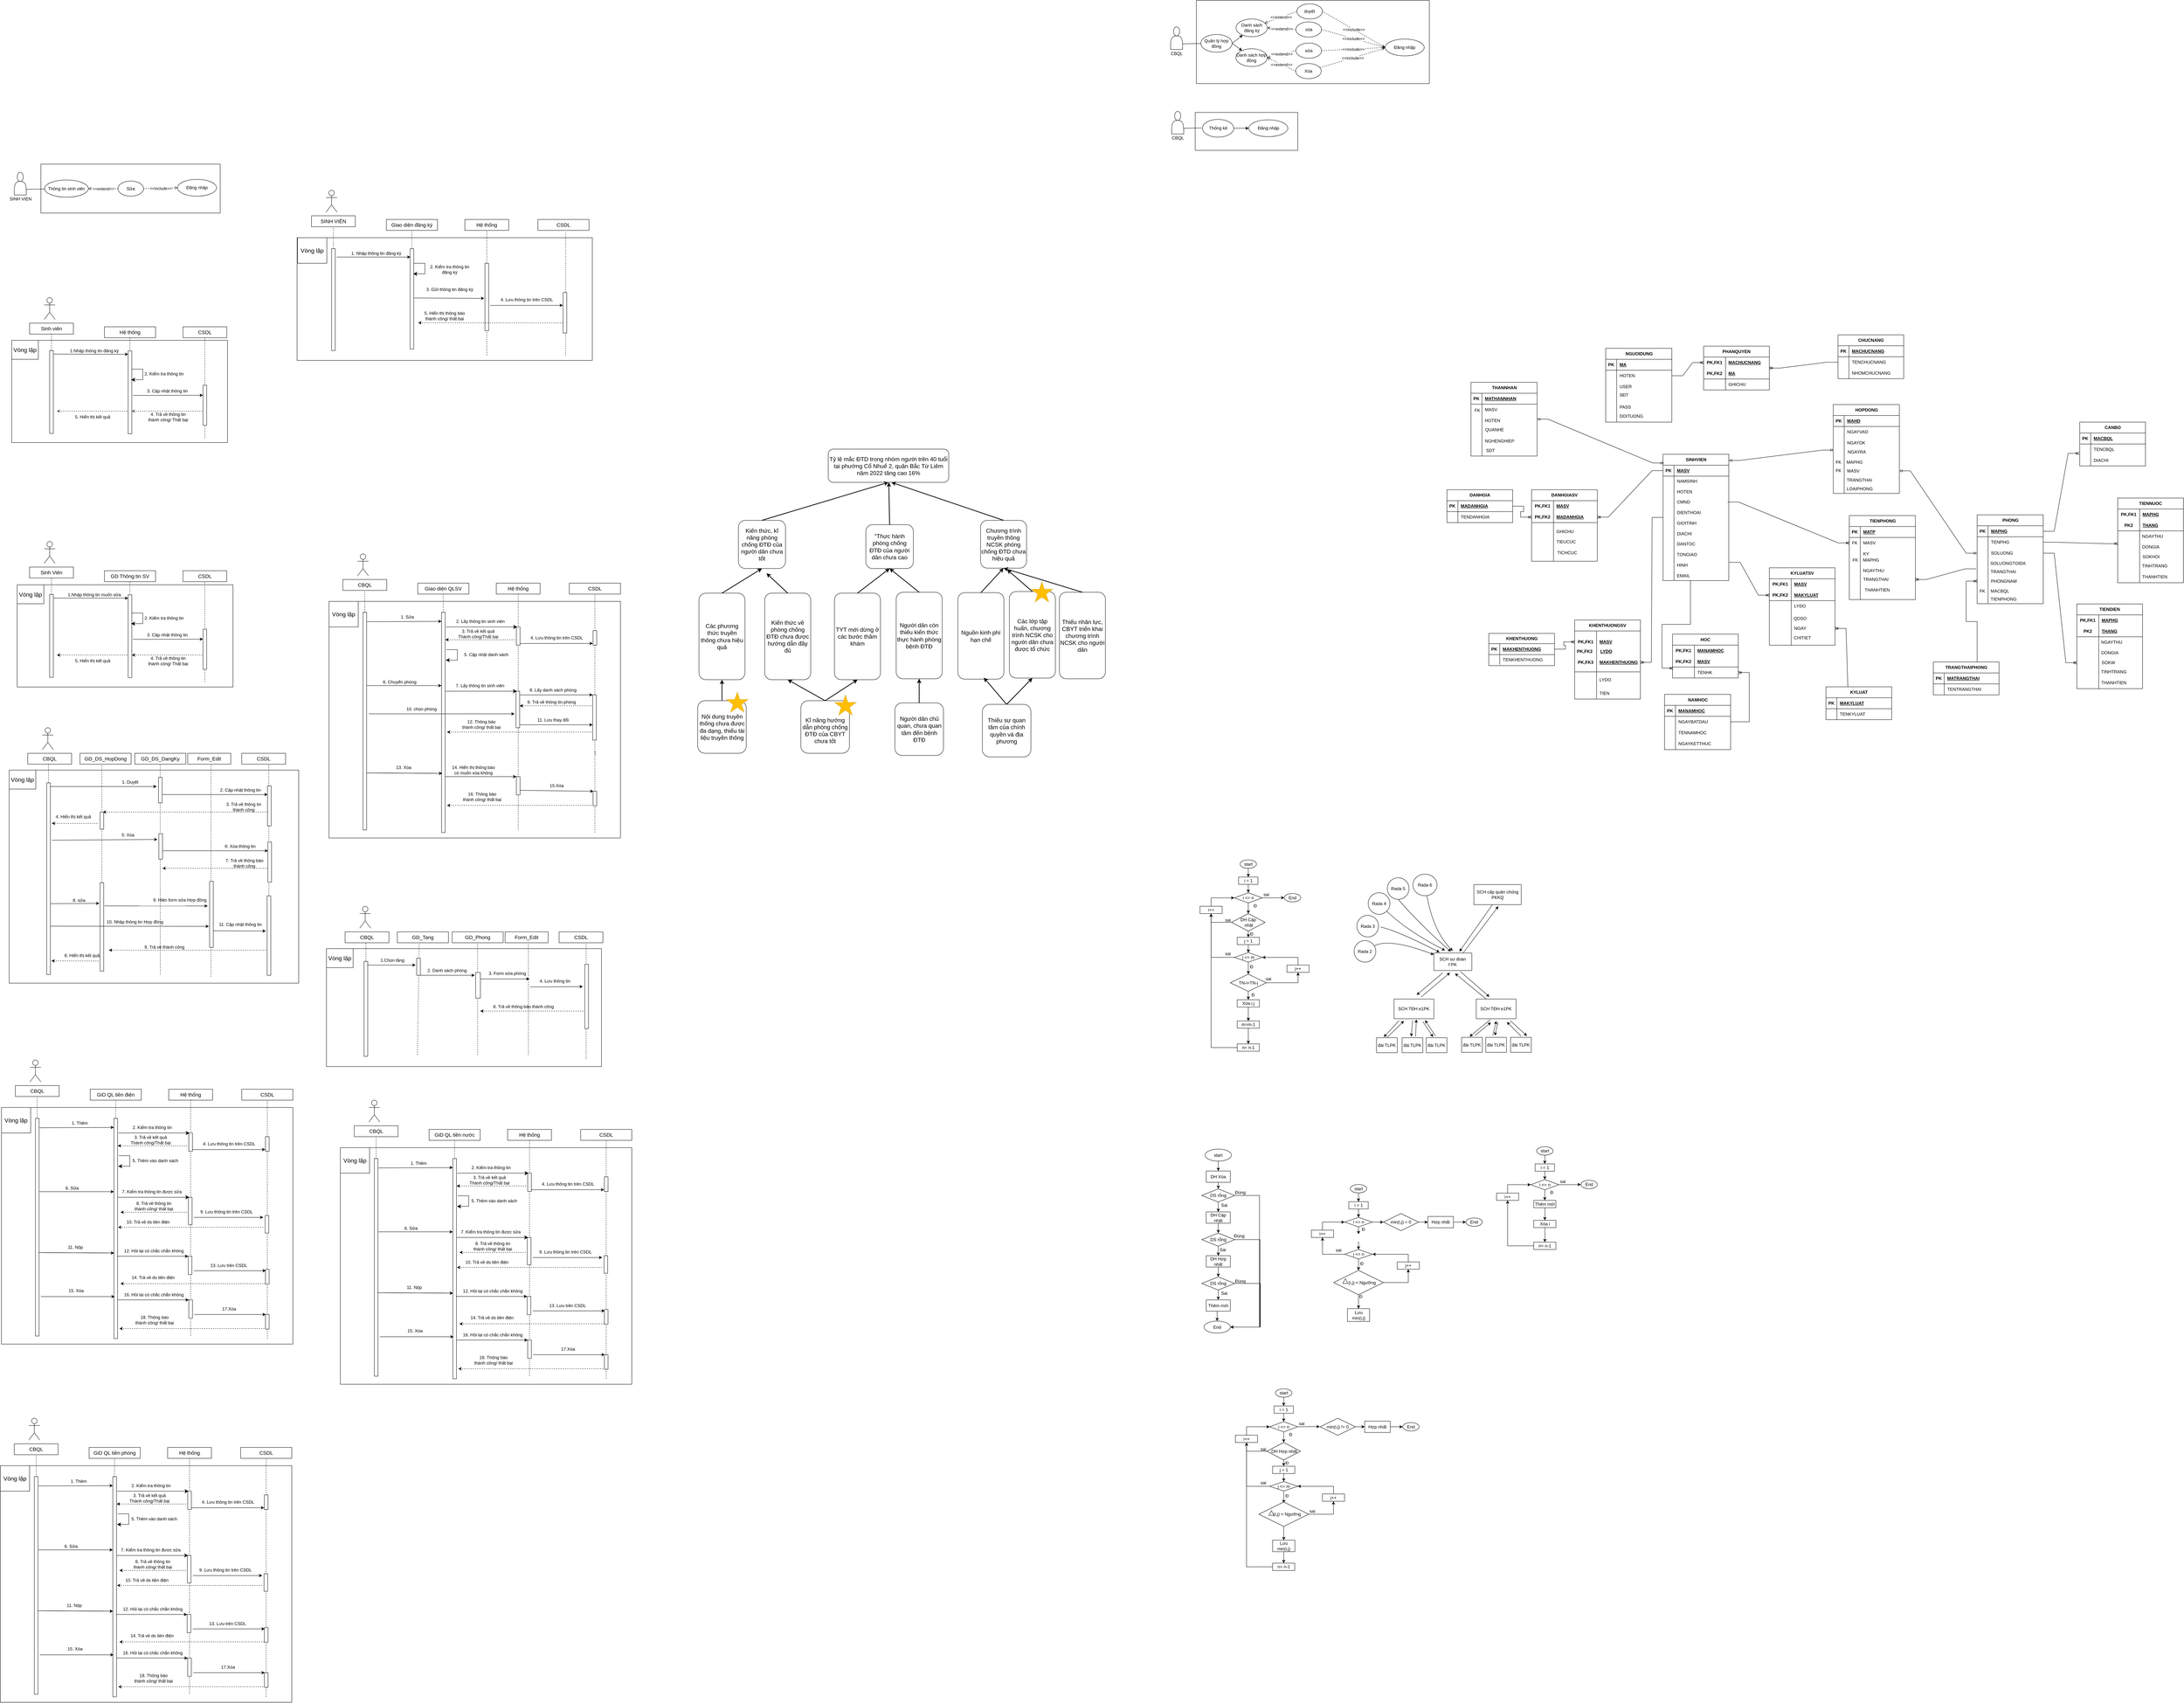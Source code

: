 <mxfile version="21.3.8" type="github">
  <diagram name="Trang-1" id="-4HcKg2-gKhnz9QFbqzw">
    <mxGraphModel dx="2546" dy="1637" grid="0" gridSize="10" guides="1" tooltips="1" connect="1" arrows="1" fold="1" page="1" pageScale="1" pageWidth="3300" pageHeight="4681" background="none" math="0" shadow="0">
      <root>
        <mxCell id="0" />
        <mxCell id="1" parent="0" />
        <mxCell id="_paRYz5JPhQ5tqLpJ3F--39" value="" style="rounded=0;whiteSpace=wrap;html=1;" parent="1" vertex="1">
          <mxGeometry x="3436.87" y="406" width="281" height="103.75" as="geometry" />
        </mxCell>
        <mxCell id="_paRYz5JPhQ5tqLpJ3F--32" value="" style="rounded=0;whiteSpace=wrap;html=1;" parent="1" vertex="1">
          <mxGeometry x="3440" y="99.25" width="638" height="227.75" as="geometry" />
        </mxCell>
        <mxCell id="fxyIfbH8dG43G5B344jM-569" value="" style="rounded=0;whiteSpace=wrap;html=1;" parent="1" vertex="1">
          <mxGeometry x="977.5" y="749" width="808.5" height="336" as="geometry" />
        </mxCell>
        <mxCell id="fxyIfbH8dG43G5B344jM-287" value="" style="rounded=0;whiteSpace=wrap;html=1;" parent="1" vertex="1">
          <mxGeometry x="1058" y="2696" width="753" height="323" as="geometry" />
        </mxCell>
        <mxCell id="HhucQ0l_0WBjLBYUHF1_-121" value="" style="endArrow=none;html=1;rounded=0;fontSize=12;startSize=8;endSize=8;curved=1;entryX=0.5;entryY=1;entryDx=0;entryDy=0;dashed=1;" parent="1" edge="1">
          <mxGeometry width="50" height="50" relative="1" as="geometry">
            <mxPoint x="1472" y="2987" as="sourcePoint" />
            <mxPoint x="1471.66" y="2680" as="targetPoint" />
          </mxGeometry>
        </mxCell>
        <mxCell id="HhucQ0l_0WBjLBYUHF1_-11" value="" style="rounded=0;whiteSpace=wrap;html=1;" parent="1" vertex="1">
          <mxGeometry x="276" y="547.5" width="491" height="134" as="geometry" />
        </mxCell>
        <mxCell id="HhucQ0l_0WBjLBYUHF1_-1" value="" style="shape=actor;whiteSpace=wrap;html=1;" parent="1" vertex="1">
          <mxGeometry x="203" y="570" width="33" height="62" as="geometry" />
        </mxCell>
        <mxCell id="HhucQ0l_0WBjLBYUHF1_-2" value="SINH VIEN" style="text;html=1;align=center;verticalAlign=middle;resizable=0;points=[];autosize=1;strokeColor=none;fillColor=none;" parent="1" vertex="1">
          <mxGeometry x="180.5" y="630" width="78" height="26" as="geometry" />
        </mxCell>
        <mxCell id="HhucQ0l_0WBjLBYUHF1_-3" value="" style="endArrow=none;html=1;rounded=0;exitX=1;exitY=0.75;exitDx=0;exitDy=0;" parent="1" source="HhucQ0l_0WBjLBYUHF1_-1" target="HhucQ0l_0WBjLBYUHF1_-4" edge="1">
          <mxGeometry width="50" height="50" relative="1" as="geometry">
            <mxPoint x="511" y="723" as="sourcePoint" />
            <mxPoint x="315" y="613" as="targetPoint" />
          </mxGeometry>
        </mxCell>
        <mxCell id="HhucQ0l_0WBjLBYUHF1_-4" value="Thông tin sinh viên" style="ellipse;whiteSpace=wrap;html=1;" parent="1" vertex="1">
          <mxGeometry x="286" y="591" width="120" height="47" as="geometry" />
        </mxCell>
        <mxCell id="HhucQ0l_0WBjLBYUHF1_-5" value="" style="endArrow=open;html=1;rounded=0;entryX=1;entryY=0.5;entryDx=0;entryDy=0;endFill=0;dashed=1;exitX=0;exitY=0.5;exitDx=0;exitDy=0;" parent="1" source="HhucQ0l_0WBjLBYUHF1_-7" target="HhucQ0l_0WBjLBYUHF1_-4" edge="1">
          <mxGeometry relative="1" as="geometry">
            <mxPoint x="545" y="627" as="sourcePoint" />
            <mxPoint x="511" y="610" as="targetPoint" />
          </mxGeometry>
        </mxCell>
        <mxCell id="HhucQ0l_0WBjLBYUHF1_-6" value="&amp;lt;&amp;lt;extend&amp;gt;&amp;gt;" style="edgeLabel;resizable=0;html=1;align=center;verticalAlign=middle;" parent="HhucQ0l_0WBjLBYUHF1_-5" connectable="0" vertex="1">
          <mxGeometry relative="1" as="geometry" />
        </mxCell>
        <mxCell id="HhucQ0l_0WBjLBYUHF1_-7" value="Sửa" style="ellipse;whiteSpace=wrap;html=1;" parent="1" vertex="1">
          <mxGeometry x="487" y="593.75" width="70" height="41.5" as="geometry" />
        </mxCell>
        <mxCell id="HhucQ0l_0WBjLBYUHF1_-8" value="" style="endArrow=open;html=1;rounded=0;exitX=1;exitY=0.5;exitDx=0;exitDy=0;entryX=0;entryY=0.5;entryDx=0;entryDy=0;endFill=0;dashed=1;" parent="1" source="HhucQ0l_0WBjLBYUHF1_-7" target="HhucQ0l_0WBjLBYUHF1_-10" edge="1">
          <mxGeometry relative="1" as="geometry">
            <mxPoint x="625" y="601" as="sourcePoint" />
            <mxPoint x="722" y="581" as="targetPoint" />
          </mxGeometry>
        </mxCell>
        <mxCell id="HhucQ0l_0WBjLBYUHF1_-9" value="&amp;lt;&amp;lt;include&amp;gt;&amp;gt;" style="edgeLabel;resizable=0;html=1;align=center;verticalAlign=middle;" parent="HhucQ0l_0WBjLBYUHF1_-8" connectable="0" vertex="1">
          <mxGeometry relative="1" as="geometry" />
        </mxCell>
        <mxCell id="HhucQ0l_0WBjLBYUHF1_-10" value="Đăng nhập" style="ellipse;whiteSpace=wrap;html=1;" parent="1" vertex="1">
          <mxGeometry x="650" y="589.25" width="107" height="46" as="geometry" />
        </mxCell>
        <mxCell id="HhucQ0l_0WBjLBYUHF1_-13" value="" style="rounded=0;whiteSpace=wrap;html=1;" parent="1" vertex="1">
          <mxGeometry x="196" y="1030" width="591" height="280" as="geometry" />
        </mxCell>
        <mxCell id="HhucQ0l_0WBjLBYUHF1_-14" value="" style="shape=umlActor;verticalLabelPosition=bottom;verticalAlign=top;html=1;outlineConnect=0;labelBackgroundColor=none;" parent="1" vertex="1">
          <mxGeometry x="285" y="913" width="30" height="60" as="geometry" />
        </mxCell>
        <mxCell id="HhucQ0l_0WBjLBYUHF1_-15" value="Sinh viên" style="rounded=0;whiteSpace=wrap;html=1;fontSize=14;labelBackgroundColor=none;" parent="1" vertex="1">
          <mxGeometry x="245" y="983" width="120" height="30" as="geometry" />
        </mxCell>
        <mxCell id="HhucQ0l_0WBjLBYUHF1_-16" value="" style="rounded=0;whiteSpace=wrap;html=1;labelBackgroundColor=none;" parent="1" vertex="1">
          <mxGeometry x="300" y="1058" width="10" height="227" as="geometry" />
        </mxCell>
        <mxCell id="HhucQ0l_0WBjLBYUHF1_-17" value="CSDL" style="rounded=0;whiteSpace=wrap;html=1;fontSize=14;labelBackgroundColor=none;" parent="1" vertex="1">
          <mxGeometry x="665" y="993" width="120" height="30" as="geometry" />
        </mxCell>
        <mxCell id="HhucQ0l_0WBjLBYUHF1_-18" value="Hệ thống" style="rounded=0;whiteSpace=wrap;html=1;fontSize=14;labelBackgroundColor=none;" parent="1" vertex="1">
          <mxGeometry x="450" y="993" width="140" height="30" as="geometry" />
        </mxCell>
        <mxCell id="HhucQ0l_0WBjLBYUHF1_-19" value="" style="rounded=0;whiteSpace=wrap;html=1;labelBackgroundColor=none;" parent="1" vertex="1">
          <mxGeometry x="515" y="1059" width="10" height="227" as="geometry" />
        </mxCell>
        <mxCell id="HhucQ0l_0WBjLBYUHF1_-20" value="1.Nhập thông tin đăng ký" style="text;html=1;align=center;verticalAlign=middle;resizable=0;points=[];autosize=1;strokeColor=none;fillColor=none;labelBackgroundColor=none;" parent="1" vertex="1">
          <mxGeometry x="346" y="1046" width="151" height="26" as="geometry" />
        </mxCell>
        <mxCell id="HhucQ0l_0WBjLBYUHF1_-22" value="" style="endArrow=classic;html=1;rounded=0;fontSize=12;startSize=8;endSize=8;curved=1;exitX=1.237;exitY=0.321;exitDx=0;exitDy=0;exitPerimeter=0;strokeColor=none;" parent="1" source="HhucQ0l_0WBjLBYUHF1_-19" edge="1">
          <mxGeometry width="50" height="50" relative="1" as="geometry">
            <mxPoint x="545" y="1183" as="sourcePoint" />
            <mxPoint x="565" y="1213" as="targetPoint" />
            <Array as="points">
              <mxPoint x="555" y="1173" />
              <mxPoint x="565" y="1173" />
              <mxPoint x="575" y="1153" />
            </Array>
          </mxGeometry>
        </mxCell>
        <mxCell id="HhucQ0l_0WBjLBYUHF1_-25" value="" style="edgeStyle=elbowEdgeStyle;elbow=horizontal;endArrow=classic;html=1;curved=0;rounded=0;endSize=8;startSize=8;fontSize=12;entryX=0.821;entryY=0.383;entryDx=0;entryDy=0;entryPerimeter=0;" parent="1" edge="1">
          <mxGeometry width="50" height="50" relative="1" as="geometry">
            <mxPoint x="525" y="1109" as="sourcePoint" />
            <mxPoint x="523" y="1138" as="targetPoint" />
            <Array as="points">
              <mxPoint x="555" y="1119" />
            </Array>
          </mxGeometry>
        </mxCell>
        <mxCell id="HhucQ0l_0WBjLBYUHF1_-26" value="2. Kiểm tra thông tin" style="text;html=1;align=center;verticalAlign=middle;resizable=0;points=[];autosize=1;strokeColor=none;fillColor=none;labelBackgroundColor=none;" parent="1" vertex="1">
          <mxGeometry x="550" y="1109" width="125" height="26" as="geometry" />
        </mxCell>
        <mxCell id="HhucQ0l_0WBjLBYUHF1_-27" value="" style="endArrow=none;html=1;rounded=0;fontSize=12;startSize=8;endSize=8;curved=1;entryX=0.5;entryY=1;entryDx=0;entryDy=0;exitX=0.5;exitY=0;exitDx=0;exitDy=0;dashed=1;" parent="1" source="HhucQ0l_0WBjLBYUHF1_-16" target="HhucQ0l_0WBjLBYUHF1_-15" edge="1">
          <mxGeometry width="50" height="50" relative="1" as="geometry">
            <mxPoint x="275" y="1083" as="sourcePoint" />
            <mxPoint x="325" y="1033" as="targetPoint" />
          </mxGeometry>
        </mxCell>
        <mxCell id="HhucQ0l_0WBjLBYUHF1_-28" value="" style="endArrow=none;html=1;rounded=0;fontSize=12;startSize=8;endSize=8;curved=1;entryX=0.5;entryY=1;entryDx=0;entryDy=0;dashed=1;" parent="1" edge="1">
          <mxGeometry width="50" height="50" relative="1" as="geometry">
            <mxPoint x="520" y="1057" as="sourcePoint" />
            <mxPoint x="519.66" y="1023" as="targetPoint" />
          </mxGeometry>
        </mxCell>
        <mxCell id="HhucQ0l_0WBjLBYUHF1_-29" value="" style="endArrow=none;html=1;rounded=0;fontSize=12;startSize=8;endSize=8;curved=1;dashed=1;" parent="1" target="HhucQ0l_0WBjLBYUHF1_-17" edge="1">
          <mxGeometry width="50" height="50" relative="1" as="geometry">
            <mxPoint x="725" y="1298" as="sourcePoint" />
            <mxPoint x="724.66" y="1023" as="targetPoint" />
          </mxGeometry>
        </mxCell>
        <mxCell id="HhucQ0l_0WBjLBYUHF1_-31" value="Vòng lặp" style="rounded=0;whiteSpace=wrap;html=1;fontSize=16;rotation=0;" parent="1" vertex="1">
          <mxGeometry x="196" y="1030" width="73" height="52" as="geometry" />
        </mxCell>
        <mxCell id="HhucQ0l_0WBjLBYUHF1_-41" value="" style="rounded=0;whiteSpace=wrap;html=1;labelBackgroundColor=none;" parent="1" vertex="1">
          <mxGeometry x="720" y="1153" width="10" height="110" as="geometry" />
        </mxCell>
        <mxCell id="HhucQ0l_0WBjLBYUHF1_-42" value="" style="endArrow=classic;html=1;rounded=0;entryX=0;entryY=0.25;entryDx=0;entryDy=0;" parent="1" target="HhucQ0l_0WBjLBYUHF1_-41" edge="1">
          <mxGeometry width="50" height="50" relative="1" as="geometry">
            <mxPoint x="528" y="1181" as="sourcePoint" />
            <mxPoint x="717" y="1213" as="targetPoint" />
          </mxGeometry>
        </mxCell>
        <mxCell id="HhucQ0l_0WBjLBYUHF1_-43" value="3. Cập nhật thông tin" style="text;html=1;align=center;verticalAlign=middle;resizable=0;points=[];autosize=1;strokeColor=none;fillColor=none;labelBackgroundColor=none;" parent="1" vertex="1">
          <mxGeometry x="557" y="1156" width="129" height="26" as="geometry" />
        </mxCell>
        <mxCell id="HhucQ0l_0WBjLBYUHF1_-45" value="" style="endArrow=open;html=1;rounded=0;dashed=1;endFill=0;" parent="1" edge="1">
          <mxGeometry width="50" height="50" relative="1" as="geometry">
            <mxPoint x="718" y="1224" as="sourcePoint" />
            <mxPoint x="525" y="1224" as="targetPoint" />
            <Array as="points">
              <mxPoint x="708" y="1224" />
            </Array>
          </mxGeometry>
        </mxCell>
        <mxCell id="HhucQ0l_0WBjLBYUHF1_-46" value="4. Trả về thông tin &lt;br&gt;thành công/ Thất bại" style="text;html=1;align=center;verticalAlign=middle;resizable=0;points=[];autosize=1;strokeColor=none;fillColor=none;labelBackgroundColor=none;" parent="1" vertex="1">
          <mxGeometry x="560" y="1219" width="127" height="41" as="geometry" />
        </mxCell>
        <mxCell id="HhucQ0l_0WBjLBYUHF1_-77" value="" style="endArrow=classic;html=1;rounded=0;entryX=0.007;entryY=0.041;entryDx=0;entryDy=0;entryPerimeter=0;exitX=1.115;exitY=0.043;exitDx=0;exitDy=0;exitPerimeter=0;" parent="1" source="HhucQ0l_0WBjLBYUHF1_-16" target="HhucQ0l_0WBjLBYUHF1_-19" edge="1">
          <mxGeometry width="50" height="50" relative="1" as="geometry">
            <mxPoint x="447" y="1183" as="sourcePoint" />
            <mxPoint x="497" y="1133" as="targetPoint" />
          </mxGeometry>
        </mxCell>
        <mxCell id="HhucQ0l_0WBjLBYUHF1_-83" value="" style="endArrow=open;html=1;rounded=0;dashed=1;endFill=0;" parent="1" edge="1">
          <mxGeometry width="50" height="50" relative="1" as="geometry">
            <mxPoint x="513" y="1224" as="sourcePoint" />
            <mxPoint x="320" y="1224" as="targetPoint" />
            <Array as="points">
              <mxPoint x="503" y="1224" />
            </Array>
          </mxGeometry>
        </mxCell>
        <mxCell id="HhucQ0l_0WBjLBYUHF1_-84" value="5. Hiển thị kết quả&amp;nbsp;" style="text;html=1;align=center;verticalAlign=middle;resizable=0;points=[];autosize=1;strokeColor=none;fillColor=none;labelBackgroundColor=none;" parent="1" vertex="1">
          <mxGeometry x="360" y="1227" width="118" height="26" as="geometry" />
        </mxCell>
        <mxCell id="HhucQ0l_0WBjLBYUHF1_-86" value="" style="rounded=0;whiteSpace=wrap;html=1;" parent="1" vertex="1">
          <mxGeometry x="211" y="1699.5" width="591" height="280" as="geometry" />
        </mxCell>
        <mxCell id="HhucQ0l_0WBjLBYUHF1_-87" value="" style="shape=umlActor;verticalLabelPosition=bottom;verticalAlign=top;html=1;outlineConnect=0;labelBackgroundColor=none;" parent="1" vertex="1">
          <mxGeometry x="285" y="1581" width="30" height="60" as="geometry" />
        </mxCell>
        <mxCell id="HhucQ0l_0WBjLBYUHF1_-88" value="Sinh Viên" style="rounded=0;whiteSpace=wrap;html=1;fontSize=14;labelBackgroundColor=none;" parent="1" vertex="1">
          <mxGeometry x="245" y="1651" width="120" height="30" as="geometry" />
        </mxCell>
        <mxCell id="HhucQ0l_0WBjLBYUHF1_-89" value="" style="rounded=0;whiteSpace=wrap;html=1;labelBackgroundColor=none;" parent="1" vertex="1">
          <mxGeometry x="300" y="1726" width="10" height="227" as="geometry" />
        </mxCell>
        <mxCell id="HhucQ0l_0WBjLBYUHF1_-90" value="CSDL" style="rounded=0;whiteSpace=wrap;html=1;fontSize=14;labelBackgroundColor=none;" parent="1" vertex="1">
          <mxGeometry x="665" y="1661" width="120" height="30" as="geometry" />
        </mxCell>
        <mxCell id="HhucQ0l_0WBjLBYUHF1_-91" value="GD Thông tin SV" style="rounded=0;whiteSpace=wrap;html=1;fontSize=14;labelBackgroundColor=none;" parent="1" vertex="1">
          <mxGeometry x="450" y="1661" width="140" height="30" as="geometry" />
        </mxCell>
        <mxCell id="HhucQ0l_0WBjLBYUHF1_-92" value="" style="rounded=0;whiteSpace=wrap;html=1;labelBackgroundColor=none;" parent="1" vertex="1">
          <mxGeometry x="515" y="1727" width="10" height="227" as="geometry" />
        </mxCell>
        <mxCell id="HhucQ0l_0WBjLBYUHF1_-93" value="1.Nhập thông tin muốn sửa" style="text;html=1;align=center;verticalAlign=middle;resizable=0;points=[];autosize=1;strokeColor=none;fillColor=none;labelBackgroundColor=none;" parent="1" vertex="1">
          <mxGeometry x="340" y="1714" width="163" height="26" as="geometry" />
        </mxCell>
        <mxCell id="HhucQ0l_0WBjLBYUHF1_-94" value="" style="endArrow=classic;html=1;rounded=0;fontSize=12;startSize=8;endSize=8;curved=1;exitX=1.237;exitY=0.321;exitDx=0;exitDy=0;exitPerimeter=0;strokeColor=none;" parent="1" source="HhucQ0l_0WBjLBYUHF1_-92" edge="1">
          <mxGeometry width="50" height="50" relative="1" as="geometry">
            <mxPoint x="545" y="1851" as="sourcePoint" />
            <mxPoint x="565" y="1881" as="targetPoint" />
            <Array as="points">
              <mxPoint x="555" y="1841" />
              <mxPoint x="565" y="1841" />
              <mxPoint x="575" y="1821" />
            </Array>
          </mxGeometry>
        </mxCell>
        <mxCell id="HhucQ0l_0WBjLBYUHF1_-95" value="" style="edgeStyle=elbowEdgeStyle;elbow=horizontal;endArrow=classic;html=1;curved=0;rounded=0;endSize=8;startSize=8;fontSize=12;entryX=0.821;entryY=0.383;entryDx=0;entryDy=0;entryPerimeter=0;" parent="1" edge="1">
          <mxGeometry width="50" height="50" relative="1" as="geometry">
            <mxPoint x="525" y="1777" as="sourcePoint" />
            <mxPoint x="523" y="1806" as="targetPoint" />
            <Array as="points">
              <mxPoint x="555" y="1787" />
            </Array>
          </mxGeometry>
        </mxCell>
        <mxCell id="HhucQ0l_0WBjLBYUHF1_-96" value="2. Kiểm tra thông tin" style="text;html=1;align=center;verticalAlign=middle;resizable=0;points=[];autosize=1;strokeColor=none;fillColor=none;labelBackgroundColor=none;" parent="1" vertex="1">
          <mxGeometry x="550" y="1778" width="125" height="26" as="geometry" />
        </mxCell>
        <mxCell id="HhucQ0l_0WBjLBYUHF1_-97" value="" style="endArrow=none;html=1;rounded=0;fontSize=12;startSize=8;endSize=8;curved=1;entryX=0.5;entryY=1;entryDx=0;entryDy=0;exitX=0.5;exitY=0;exitDx=0;exitDy=0;dashed=1;" parent="1" source="HhucQ0l_0WBjLBYUHF1_-89" target="HhucQ0l_0WBjLBYUHF1_-88" edge="1">
          <mxGeometry width="50" height="50" relative="1" as="geometry">
            <mxPoint x="275" y="1751" as="sourcePoint" />
            <mxPoint x="325" y="1701" as="targetPoint" />
          </mxGeometry>
        </mxCell>
        <mxCell id="HhucQ0l_0WBjLBYUHF1_-98" value="" style="endArrow=none;html=1;rounded=0;fontSize=12;startSize=8;endSize=8;curved=1;entryX=0.5;entryY=1;entryDx=0;entryDy=0;dashed=1;" parent="1" edge="1">
          <mxGeometry width="50" height="50" relative="1" as="geometry">
            <mxPoint x="520" y="1725" as="sourcePoint" />
            <mxPoint x="519.66" y="1691" as="targetPoint" />
          </mxGeometry>
        </mxCell>
        <mxCell id="HhucQ0l_0WBjLBYUHF1_-99" value="" style="endArrow=none;html=1;rounded=0;fontSize=12;startSize=8;endSize=8;curved=1;dashed=1;" parent="1" target="HhucQ0l_0WBjLBYUHF1_-90" edge="1">
          <mxGeometry width="50" height="50" relative="1" as="geometry">
            <mxPoint x="725" y="1966" as="sourcePoint" />
            <mxPoint x="724.66" y="1691" as="targetPoint" />
          </mxGeometry>
        </mxCell>
        <mxCell id="HhucQ0l_0WBjLBYUHF1_-100" value="Vòng lặp" style="rounded=0;whiteSpace=wrap;html=1;fontSize=16;rotation=0;" parent="1" vertex="1">
          <mxGeometry x="211" y="1699.5" width="73" height="52" as="geometry" />
        </mxCell>
        <mxCell id="HhucQ0l_0WBjLBYUHF1_-101" value="" style="rounded=0;whiteSpace=wrap;html=1;labelBackgroundColor=none;" parent="1" vertex="1">
          <mxGeometry x="720" y="1821" width="10" height="110" as="geometry" />
        </mxCell>
        <mxCell id="HhucQ0l_0WBjLBYUHF1_-102" value="" style="endArrow=classic;html=1;rounded=0;entryX=0;entryY=0.25;entryDx=0;entryDy=0;" parent="1" target="HhucQ0l_0WBjLBYUHF1_-101" edge="1">
          <mxGeometry width="50" height="50" relative="1" as="geometry">
            <mxPoint x="528" y="1849" as="sourcePoint" />
            <mxPoint x="717" y="1881" as="targetPoint" />
          </mxGeometry>
        </mxCell>
        <mxCell id="HhucQ0l_0WBjLBYUHF1_-103" value="3. Cập nhật thông tin" style="text;html=1;align=center;verticalAlign=middle;resizable=0;points=[];autosize=1;strokeColor=none;fillColor=none;labelBackgroundColor=none;" parent="1" vertex="1">
          <mxGeometry x="557" y="1824" width="129" height="26" as="geometry" />
        </mxCell>
        <mxCell id="HhucQ0l_0WBjLBYUHF1_-104" value="" style="endArrow=classic;html=1;rounded=0;dashed=1;" parent="1" edge="1">
          <mxGeometry width="50" height="50" relative="1" as="geometry">
            <mxPoint x="718" y="1892" as="sourcePoint" />
            <mxPoint x="525" y="1892" as="targetPoint" />
            <Array as="points">
              <mxPoint x="708" y="1892" />
            </Array>
          </mxGeometry>
        </mxCell>
        <mxCell id="HhucQ0l_0WBjLBYUHF1_-105" value="4. Trả về thông tin &lt;br&gt;thành công/ Thất bại" style="text;html=1;align=center;verticalAlign=middle;resizable=0;points=[];autosize=1;strokeColor=none;fillColor=none;labelBackgroundColor=none;" parent="1" vertex="1">
          <mxGeometry x="560" y="1887" width="127" height="41" as="geometry" />
        </mxCell>
        <mxCell id="HhucQ0l_0WBjLBYUHF1_-106" value="" style="endArrow=classic;html=1;rounded=0;entryX=0.007;entryY=0.041;entryDx=0;entryDy=0;entryPerimeter=0;exitX=1.115;exitY=0.043;exitDx=0;exitDy=0;exitPerimeter=0;" parent="1" source="HhucQ0l_0WBjLBYUHF1_-89" target="HhucQ0l_0WBjLBYUHF1_-92" edge="1">
          <mxGeometry width="50" height="50" relative="1" as="geometry">
            <mxPoint x="447" y="1851" as="sourcePoint" />
            <mxPoint x="497" y="1801" as="targetPoint" />
          </mxGeometry>
        </mxCell>
        <mxCell id="HhucQ0l_0WBjLBYUHF1_-107" value="" style="endArrow=classic;html=1;rounded=0;dashed=1;" parent="1" edge="1">
          <mxGeometry width="50" height="50" relative="1" as="geometry">
            <mxPoint x="513" y="1892" as="sourcePoint" />
            <mxPoint x="320" y="1892" as="targetPoint" />
            <Array as="points">
              <mxPoint x="503" y="1892" />
            </Array>
          </mxGeometry>
        </mxCell>
        <mxCell id="HhucQ0l_0WBjLBYUHF1_-108" value="5. Hiển thị kết quả&amp;nbsp;" style="text;html=1;align=center;verticalAlign=middle;resizable=0;points=[];autosize=1;strokeColor=none;fillColor=none;labelBackgroundColor=none;" parent="1" vertex="1">
          <mxGeometry x="360" y="1895" width="118" height="26" as="geometry" />
        </mxCell>
        <mxCell id="HhucQ0l_0WBjLBYUHF1_-110" value="" style="shape=umlActor;verticalLabelPosition=bottom;verticalAlign=top;html=1;outlineConnect=0;labelBackgroundColor=none;" parent="1" vertex="1">
          <mxGeometry x="1149" y="2580" width="30" height="60" as="geometry" />
        </mxCell>
        <mxCell id="HhucQ0l_0WBjLBYUHF1_-111" value="CBQL" style="rounded=0;whiteSpace=wrap;html=1;fontSize=14;labelBackgroundColor=none;" parent="1" vertex="1">
          <mxGeometry x="1109" y="2650" width="120" height="30" as="geometry" />
        </mxCell>
        <mxCell id="HhucQ0l_0WBjLBYUHF1_-112" value="" style="rounded=0;whiteSpace=wrap;html=1;labelBackgroundColor=none;" parent="1" vertex="1">
          <mxGeometry x="1161" y="2731" width="10" height="260" as="geometry" />
        </mxCell>
        <mxCell id="HhucQ0l_0WBjLBYUHF1_-113" value="CSDL" style="rounded=0;whiteSpace=wrap;html=1;fontSize=14;labelBackgroundColor=none;" parent="1" vertex="1">
          <mxGeometry x="1695" y="2650" width="120" height="30" as="geometry" />
        </mxCell>
        <mxCell id="HhucQ0l_0WBjLBYUHF1_-114" value="GD_Phong" style="rounded=0;whiteSpace=wrap;html=1;fontSize=14;labelBackgroundColor=none;" parent="1" vertex="1">
          <mxGeometry x="1402" y="2650" width="140" height="30" as="geometry" />
        </mxCell>
        <mxCell id="HhucQ0l_0WBjLBYUHF1_-116" value="1.Chọn tầng" style="text;html=1;align=center;verticalAlign=middle;resizable=0;points=[];autosize=1;strokeColor=none;fillColor=none;labelBackgroundColor=none;" parent="1" vertex="1">
          <mxGeometry x="1196" y="2715" width="83" height="26" as="geometry" />
        </mxCell>
        <mxCell id="HhucQ0l_0WBjLBYUHF1_-120" value="" style="endArrow=none;html=1;rounded=0;fontSize=12;startSize=8;endSize=8;curved=1;entryX=0.475;entryY=1;entryDx=0;entryDy=0;exitX=0.5;exitY=0;exitDx=0;exitDy=0;dashed=1;entryPerimeter=0;" parent="1" source="HhucQ0l_0WBjLBYUHF1_-112" target="HhucQ0l_0WBjLBYUHF1_-111" edge="1">
          <mxGeometry width="50" height="50" relative="1" as="geometry">
            <mxPoint x="1136" y="2756" as="sourcePoint" />
            <mxPoint x="1166" y="2686" as="targetPoint" />
          </mxGeometry>
        </mxCell>
        <mxCell id="HhucQ0l_0WBjLBYUHF1_-122" value="" style="endArrow=none;html=1;rounded=0;fontSize=12;startSize=8;endSize=8;curved=1;dashed=1;" parent="1" edge="1">
          <mxGeometry width="50" height="50" relative="1" as="geometry">
            <mxPoint x="1769" y="2998" as="sourcePoint" />
            <mxPoint x="1769" y="2680" as="targetPoint" />
          </mxGeometry>
        </mxCell>
        <mxCell id="HhucQ0l_0WBjLBYUHF1_-123" value="Vòng lặp" style="rounded=0;whiteSpace=wrap;html=1;fontSize=16;rotation=0;" parent="1" vertex="1">
          <mxGeometry x="1058" y="2696" width="73" height="52" as="geometry" />
        </mxCell>
        <mxCell id="HhucQ0l_0WBjLBYUHF1_-124" value="" style="rounded=0;whiteSpace=wrap;html=1;labelBackgroundColor=none;" parent="1" vertex="1">
          <mxGeometry x="1765.5" y="2739" width="10" height="176" as="geometry" />
        </mxCell>
        <mxCell id="HhucQ0l_0WBjLBYUHF1_-129" value="" style="endArrow=classic;html=1;rounded=0;" parent="1" edge="1">
          <mxGeometry width="50" height="50" relative="1" as="geometry">
            <mxPoint x="1170" y="2741" as="sourcePoint" />
            <mxPoint x="1302" y="2741" as="targetPoint" />
          </mxGeometry>
        </mxCell>
        <mxCell id="HhucQ0l_0WBjLBYUHF1_-132" value="GD_Tang" style="rounded=0;whiteSpace=wrap;html=1;fontSize=14;labelBackgroundColor=none;" parent="1" vertex="1">
          <mxGeometry x="1252" y="2650" width="140" height="30" as="geometry" />
        </mxCell>
        <mxCell id="HhucQ0l_0WBjLBYUHF1_-134" value="" style="endArrow=none;html=1;rounded=0;fontSize=12;startSize=8;endSize=8;curved=1;entryX=0.429;entryY=1;entryDx=0;entryDy=0;dashed=1;entryPerimeter=0;" parent="1" target="HhucQ0l_0WBjLBYUHF1_-132" edge="1">
          <mxGeometry width="50" height="50" relative="1" as="geometry">
            <mxPoint x="1307" y="2987" as="sourcePoint" />
            <mxPoint x="1496.66" y="2690" as="targetPoint" />
          </mxGeometry>
        </mxCell>
        <mxCell id="HhucQ0l_0WBjLBYUHF1_-209" value="4. Lưu thông tin&amp;nbsp;" style="text;html=1;align=center;verticalAlign=middle;resizable=0;points=[];autosize=1;strokeColor=none;fillColor=none;labelBackgroundColor=none;" parent="1" vertex="1">
          <mxGeometry x="1632" y="2772" width="105" height="26" as="geometry" />
        </mxCell>
        <mxCell id="HhucQ0l_0WBjLBYUHF1_-222" value="" style="endArrow=classic;html=1;rounded=0;exitX=1.043;exitY=0.529;exitDx=0;exitDy=0;exitPerimeter=0;" parent="1" edge="1">
          <mxGeometry width="50" height="50" relative="1" as="geometry">
            <mxPoint x="1616" y="2800.861" as="sourcePoint" />
            <mxPoint x="1760" y="2800" as="targetPoint" />
          </mxGeometry>
        </mxCell>
        <mxCell id="HhucQ0l_0WBjLBYUHF1_-228" value="Form_Edit" style="rounded=0;whiteSpace=wrap;html=1;fontSize=14;labelBackgroundColor=none;" parent="1" vertex="1">
          <mxGeometry x="1547" y="2650" width="118" height="30" as="geometry" />
        </mxCell>
        <mxCell id="HhucQ0l_0WBjLBYUHF1_-229" value="" style="endArrow=none;html=1;rounded=0;fontSize=12;startSize=8;endSize=8;curved=1;entryX=0.5;entryY=1;entryDx=0;entryDy=0;dashed=1;" parent="1" edge="1">
          <mxGeometry width="50" height="50" relative="1" as="geometry">
            <mxPoint x="1611" y="2987" as="sourcePoint" />
            <mxPoint x="1611" y="2680" as="targetPoint" />
          </mxGeometry>
        </mxCell>
        <mxCell id="-7EfeLgN4ZVHZyUkJv6U-130" value="start" style="ellipse;whiteSpace=wrap;html=1;" parent="1" vertex="1">
          <mxGeometry x="3861.57" y="3342" width="45" height="23" as="geometry" />
        </mxCell>
        <mxCell id="-7EfeLgN4ZVHZyUkJv6U-131" value="" style="endArrow=none;html=1;rounded=0;entryX=0.5;entryY=1;entryDx=0;entryDy=0;endFill=0;startArrow=classic;startFill=1;" parent="1" source="-7EfeLgN4ZVHZyUkJv6U-132" target="-7EfeLgN4ZVHZyUkJv6U-130" edge="1">
          <mxGeometry width="50" height="50" relative="1" as="geometry">
            <mxPoint x="3884.57" y="3391" as="sourcePoint" />
            <mxPoint x="3906.57" y="3409" as="targetPoint" />
          </mxGeometry>
        </mxCell>
        <mxCell id="-7EfeLgN4ZVHZyUkJv6U-132" value="i = 1" style="rounded=0;whiteSpace=wrap;html=1;" parent="1" vertex="1">
          <mxGeometry x="3857.51" y="3389" width="53.12" height="20" as="geometry" />
        </mxCell>
        <mxCell id="-7EfeLgN4ZVHZyUkJv6U-133" value="" style="endArrow=none;html=1;rounded=0;entryX=0.5;entryY=1;entryDx=0;entryDy=0;exitX=0.5;exitY=0;exitDx=0;exitDy=0;endFill=0;startArrow=classic;startFill=1;" parent="1" source="-7EfeLgN4ZVHZyUkJv6U-135" target="-7EfeLgN4ZVHZyUkJv6U-132" edge="1">
          <mxGeometry width="50" height="50" relative="1" as="geometry">
            <mxPoint x="3884.57" y="3435" as="sourcePoint" />
            <mxPoint x="3906.57" y="3409" as="targetPoint" />
          </mxGeometry>
        </mxCell>
        <mxCell id="-7EfeLgN4ZVHZyUkJv6U-176" style="edgeStyle=orthogonalEdgeStyle;rounded=0;orthogonalLoop=1;jettySize=auto;html=1;exitX=1;exitY=0.5;exitDx=0;exitDy=0;" parent="1" source="-7EfeLgN4ZVHZyUkJv6U-135" target="-7EfeLgN4ZVHZyUkJv6U-170" edge="1">
          <mxGeometry relative="1" as="geometry" />
        </mxCell>
        <mxCell id="-7EfeLgN4ZVHZyUkJv6U-135" value="i &amp;lt;= n" style="rhombus;whiteSpace=wrap;html=1;" parent="1" vertex="1">
          <mxGeometry x="3845.82" y="3432" width="76.5" height="26" as="geometry" />
        </mxCell>
        <mxCell id="-7EfeLgN4ZVHZyUkJv6U-136" value="" style="endArrow=none;html=1;rounded=0;entryX=0.5;entryY=1;entryDx=0;entryDy=0;exitX=0.5;exitY=0;exitDx=0;exitDy=0;startArrow=classic;startFill=1;" parent="1" target="-7EfeLgN4ZVHZyUkJv6U-135" edge="1">
          <mxGeometry width="50" height="50" relative="1" as="geometry">
            <mxPoint x="3884.065" y="3478" as="sourcePoint" />
            <mxPoint x="3953.82" y="3428" as="targetPoint" />
          </mxGeometry>
        </mxCell>
        <mxCell id="-7EfeLgN4ZVHZyUkJv6U-138" value="" style="endArrow=classic;html=1;rounded=0;exitX=0.5;exitY=1;exitDx=0;exitDy=0;entryX=0.5;entryY=0;entryDx=0;entryDy=0;startArrow=none;startFill=0;endFill=1;" parent="1" target="-7EfeLgN4ZVHZyUkJv6U-140" edge="1">
          <mxGeometry width="50" height="50" relative="1" as="geometry">
            <mxPoint x="3884.065" y="3498" as="sourcePoint" />
            <mxPoint x="3883.82" y="3528" as="targetPoint" />
          </mxGeometry>
        </mxCell>
        <mxCell id="-7EfeLgN4ZVHZyUkJv6U-139" style="edgeStyle=orthogonalEdgeStyle;rounded=0;orthogonalLoop=1;jettySize=auto;html=1;exitX=0;exitY=0.5;exitDx=0;exitDy=0;entryX=0.5;entryY=1;entryDx=0;entryDy=0;" parent="1" source="-7EfeLgN4ZVHZyUkJv6U-140" target="-7EfeLgN4ZVHZyUkJv6U-146" edge="1">
          <mxGeometry relative="1" as="geometry" />
        </mxCell>
        <mxCell id="-7EfeLgN4ZVHZyUkJv6U-140" value="j &amp;lt;= n" style="rhombus;whiteSpace=wrap;html=1;" parent="1" vertex="1">
          <mxGeometry x="3845.82" y="3520" width="76.5" height="26" as="geometry" />
        </mxCell>
        <mxCell id="-7EfeLgN4ZVHZyUkJv6U-141" value="" style="endArrow=classic;html=1;rounded=0;exitX=0.5;exitY=1;exitDx=0;exitDy=0;startArrow=none;startFill=0;endFill=1;" parent="1" source="-7EfeLgN4ZVHZyUkJv6U-140" target="-7EfeLgN4ZVHZyUkJv6U-143" edge="1">
          <mxGeometry width="50" height="50" relative="1" as="geometry">
            <mxPoint x="3882.82" y="3511" as="sourcePoint" />
            <mxPoint x="3883.82" y="3573" as="targetPoint" />
          </mxGeometry>
        </mxCell>
        <mxCell id="-7EfeLgN4ZVHZyUkJv6U-166" style="edgeStyle=orthogonalEdgeStyle;rounded=0;orthogonalLoop=1;jettySize=auto;html=1;exitX=1;exitY=0.5;exitDx=0;exitDy=0;" parent="1" source="-7EfeLgN4ZVHZyUkJv6U-143" target="-7EfeLgN4ZVHZyUkJv6U-148" edge="1">
          <mxGeometry relative="1" as="geometry" />
        </mxCell>
        <mxCell id="-7EfeLgN4ZVHZyUkJv6U-143" value="&amp;nbsp; &amp;nbsp; &amp;nbsp; (i,j) &amp;lt; Ngưỡng" style="rhombus;whiteSpace=wrap;html=1;" parent="1" vertex="1">
          <mxGeometry x="3816.08" y="3577" width="135.99" height="67" as="geometry" />
        </mxCell>
        <mxCell id="-7EfeLgN4ZVHZyUkJv6U-144" value="Lưu min(i,j)" style="rounded=0;whiteSpace=wrap;html=1;" parent="1" vertex="1">
          <mxGeometry x="3853.69" y="3682" width="60.75" height="35" as="geometry" />
        </mxCell>
        <mxCell id="-7EfeLgN4ZVHZyUkJv6U-145" style="edgeStyle=orthogonalEdgeStyle;rounded=0;orthogonalLoop=1;jettySize=auto;html=1;exitX=0.5;exitY=0;exitDx=0;exitDy=0;entryX=0;entryY=0.5;entryDx=0;entryDy=0;" parent="1" source="-7EfeLgN4ZVHZyUkJv6U-146" target="-7EfeLgN4ZVHZyUkJv6U-135" edge="1">
          <mxGeometry relative="1" as="geometry" />
        </mxCell>
        <mxCell id="-7EfeLgN4ZVHZyUkJv6U-146" value="i++" style="rounded=0;whiteSpace=wrap;html=1;" parent="1" vertex="1">
          <mxGeometry x="3755.07" y="3467" width="60.75" height="20" as="geometry" />
        </mxCell>
        <mxCell id="-7EfeLgN4ZVHZyUkJv6U-147" style="edgeStyle=orthogonalEdgeStyle;rounded=0;orthogonalLoop=1;jettySize=auto;html=1;exitX=0.5;exitY=0;exitDx=0;exitDy=0;entryX=1;entryY=0.5;entryDx=0;entryDy=0;" parent="1" source="-7EfeLgN4ZVHZyUkJv6U-148" target="-7EfeLgN4ZVHZyUkJv6U-140" edge="1">
          <mxGeometry relative="1" as="geometry" />
        </mxCell>
        <mxCell id="-7EfeLgN4ZVHZyUkJv6U-148" value="j++" style="rounded=0;whiteSpace=wrap;html=1;" parent="1" vertex="1">
          <mxGeometry x="3989.94" y="3554" width="60.75" height="20" as="geometry" />
        </mxCell>
        <mxCell id="-7EfeLgN4ZVHZyUkJv6U-150" value="" style="endArrow=classic;html=1;rounded=0;exitX=0.5;exitY=1;exitDx=0;exitDy=0;endFill=1;" parent="1" source="-7EfeLgN4ZVHZyUkJv6U-143" target="-7EfeLgN4ZVHZyUkJv6U-144" edge="1">
          <mxGeometry width="50" height="50" relative="1" as="geometry">
            <mxPoint x="3956.18" y="3710" as="sourcePoint" />
            <mxPoint x="3995.18" y="3758" as="targetPoint" />
          </mxGeometry>
        </mxCell>
        <mxCell id="-7EfeLgN4ZVHZyUkJv6U-152" value="Đ" style="text;html=1;align=center;verticalAlign=middle;resizable=0;points=[];autosize=1;strokeColor=none;fillColor=none;" parent="1" vertex="1">
          <mxGeometry x="3883.63" y="3452" width="27" height="26" as="geometry" />
        </mxCell>
        <mxCell id="-7EfeLgN4ZVHZyUkJv6U-153" value="Đ" style="text;html=1;align=center;verticalAlign=middle;resizable=0;points=[];autosize=1;strokeColor=none;fillColor=none;" parent="1" vertex="1">
          <mxGeometry x="3879.57" y="3546" width="27" height="26" as="geometry" />
        </mxCell>
        <mxCell id="-7EfeLgN4ZVHZyUkJv6U-155" value="Đ" style="text;html=1;align=center;verticalAlign=middle;resizable=0;points=[];autosize=1;strokeColor=none;fillColor=none;" parent="1" vertex="1">
          <mxGeometry x="3876.58" y="3636" width="27" height="26" as="geometry" />
        </mxCell>
        <mxCell id="-7EfeLgN4ZVHZyUkJv6U-156" value="sai" style="text;html=1;align=center;verticalAlign=middle;resizable=0;points=[];autosize=1;strokeColor=none;fillColor=none;" parent="1" vertex="1">
          <mxGeometry x="3812.82" y="3509" width="33" height="26" as="geometry" />
        </mxCell>
        <mxCell id="-7EfeLgN4ZVHZyUkJv6U-160" value="" style="triangle;whiteSpace=wrap;html=1;direction=north;" parent="1" vertex="1">
          <mxGeometry x="3841.08" y="3600" width="14" height="13" as="geometry" />
        </mxCell>
        <mxCell id="-7EfeLgN4ZVHZyUkJv6U-167" style="edgeStyle=orthogonalEdgeStyle;rounded=0;orthogonalLoop=1;jettySize=auto;html=1;exitX=0.5;exitY=1;exitDx=0;exitDy=0;" parent="1" source="-7EfeLgN4ZVHZyUkJv6U-144" target="-7EfeLgN4ZVHZyUkJv6U-144" edge="1">
          <mxGeometry relative="1" as="geometry" />
        </mxCell>
        <mxCell id="-7EfeLgN4ZVHZyUkJv6U-182" style="edgeStyle=orthogonalEdgeStyle;rounded=0;orthogonalLoop=1;jettySize=auto;html=1;exitX=1;exitY=0.5;exitDx=0;exitDy=0;entryX=0;entryY=0.5;entryDx=0;entryDy=0;" parent="1" source="-7EfeLgN4ZVHZyUkJv6U-170" target="-7EfeLgN4ZVHZyUkJv6U-172" edge="1">
          <mxGeometry relative="1" as="geometry" />
        </mxCell>
        <mxCell id="-7EfeLgN4ZVHZyUkJv6U-170" value="min(i,j) = 0" style="rhombus;whiteSpace=wrap;html=1;" parent="1" vertex="1">
          <mxGeometry x="3952.07" y="3421.5" width="96.38" height="47" as="geometry" />
        </mxCell>
        <mxCell id="-7EfeLgN4ZVHZyUkJv6U-186" style="edgeStyle=orthogonalEdgeStyle;rounded=0;orthogonalLoop=1;jettySize=auto;html=1;exitX=1;exitY=0.5;exitDx=0;exitDy=0;entryX=0;entryY=0.5;entryDx=0;entryDy=0;" parent="1" source="-7EfeLgN4ZVHZyUkJv6U-172" target="-7EfeLgN4ZVHZyUkJv6U-183" edge="1">
          <mxGeometry relative="1" as="geometry" />
        </mxCell>
        <mxCell id="-7EfeLgN4ZVHZyUkJv6U-172" value="Hợp nhất" style="rounded=0;whiteSpace=wrap;html=1;" parent="1" vertex="1">
          <mxGeometry x="4074" y="3429.5" width="70" height="31" as="geometry" />
        </mxCell>
        <mxCell id="-7EfeLgN4ZVHZyUkJv6U-183" value="End" style="ellipse;whiteSpace=wrap;html=1;" parent="1" vertex="1">
          <mxGeometry x="4178.19" y="3433.5" width="45" height="23" as="geometry" />
        </mxCell>
        <mxCell id="-7EfeLgN4ZVHZyUkJv6U-194" style="edgeStyle=orthogonalEdgeStyle;rounded=0;orthogonalLoop=1;jettySize=auto;html=1;exitX=0.5;exitY=1;exitDx=0;exitDy=0;" parent="1" source="-7EfeLgN4ZVHZyUkJv6U-187" target="-7EfeLgN4ZVHZyUkJv6U-190" edge="1">
          <mxGeometry relative="1" as="geometry" />
        </mxCell>
        <mxCell id="-7EfeLgN4ZVHZyUkJv6U-187" value="start" style="ellipse;whiteSpace=wrap;html=1;" parent="1" vertex="1">
          <mxGeometry x="3464" y="3245" width="72" height="33" as="geometry" />
        </mxCell>
        <mxCell id="-7EfeLgN4ZVHZyUkJv6U-201" style="edgeStyle=orthogonalEdgeStyle;rounded=0;orthogonalLoop=1;jettySize=auto;html=1;exitX=0.5;exitY=1;exitDx=0;exitDy=0;entryX=0.5;entryY=0;entryDx=0;entryDy=0;" parent="1" source="-7EfeLgN4ZVHZyUkJv6U-188" target="-7EfeLgN4ZVHZyUkJv6U-197" edge="1">
          <mxGeometry relative="1" as="geometry" />
        </mxCell>
        <mxCell id="-7EfeLgN4ZVHZyUkJv6U-188" value="DH Cập nhật" style="rounded=0;whiteSpace=wrap;html=1;" parent="1" vertex="1">
          <mxGeometry x="3467" y="3417" width="66" height="31" as="geometry" />
        </mxCell>
        <mxCell id="-7EfeLgN4ZVHZyUkJv6U-196" style="edgeStyle=orthogonalEdgeStyle;rounded=0;orthogonalLoop=1;jettySize=auto;html=1;exitX=0.5;exitY=1;exitDx=0;exitDy=0;entryX=0.5;entryY=0;entryDx=0;entryDy=0;" parent="1" source="-7EfeLgN4ZVHZyUkJv6U-190" target="-7EfeLgN4ZVHZyUkJv6U-195" edge="1">
          <mxGeometry relative="1" as="geometry" />
        </mxCell>
        <mxCell id="-7EfeLgN4ZVHZyUkJv6U-190" value="DH Xóa" style="rounded=0;whiteSpace=wrap;html=1;" parent="1" vertex="1">
          <mxGeometry x="3467" y="3305" width="66" height="31" as="geometry" />
        </mxCell>
        <mxCell id="-7EfeLgN4ZVHZyUkJv6U-206" style="edgeStyle=orthogonalEdgeStyle;rounded=0;orthogonalLoop=1;jettySize=auto;html=1;exitX=0.5;exitY=1;exitDx=0;exitDy=0;entryX=0.5;entryY=0;entryDx=0;entryDy=0;" parent="1" source="-7EfeLgN4ZVHZyUkJv6U-191" target="-7EfeLgN4ZVHZyUkJv6U-199" edge="1">
          <mxGeometry relative="1" as="geometry" />
        </mxCell>
        <mxCell id="-7EfeLgN4ZVHZyUkJv6U-191" value="Thêm mới" style="rounded=0;whiteSpace=wrap;html=1;" parent="1" vertex="1">
          <mxGeometry x="3467" y="3658" width="66" height="31" as="geometry" />
        </mxCell>
        <mxCell id="-7EfeLgN4ZVHZyUkJv6U-203" style="edgeStyle=orthogonalEdgeStyle;rounded=0;orthogonalLoop=1;jettySize=auto;html=1;exitX=0.5;exitY=1;exitDx=0;exitDy=0;" parent="1" source="-7EfeLgN4ZVHZyUkJv6U-192" target="-7EfeLgN4ZVHZyUkJv6U-198" edge="1">
          <mxGeometry relative="1" as="geometry" />
        </mxCell>
        <mxCell id="-7EfeLgN4ZVHZyUkJv6U-192" value="DH Hợp nhất" style="rounded=0;whiteSpace=wrap;html=1;" parent="1" vertex="1">
          <mxGeometry x="3467" y="3537" width="66" height="31" as="geometry" />
        </mxCell>
        <mxCell id="-7EfeLgN4ZVHZyUkJv6U-200" style="edgeStyle=orthogonalEdgeStyle;rounded=0;orthogonalLoop=1;jettySize=auto;html=1;exitX=0.5;exitY=1;exitDx=0;exitDy=0;" parent="1" source="-7EfeLgN4ZVHZyUkJv6U-195" target="-7EfeLgN4ZVHZyUkJv6U-188" edge="1">
          <mxGeometry relative="1" as="geometry" />
        </mxCell>
        <mxCell id="-7EfeLgN4ZVHZyUkJv6U-211" style="edgeStyle=orthogonalEdgeStyle;rounded=0;orthogonalLoop=1;jettySize=auto;html=1;exitX=1;exitY=0.5;exitDx=0;exitDy=0;entryX=1;entryY=0.5;entryDx=0;entryDy=0;" parent="1" source="-7EfeLgN4ZVHZyUkJv6U-195" target="-7EfeLgN4ZVHZyUkJv6U-199" edge="1">
          <mxGeometry relative="1" as="geometry">
            <Array as="points">
              <mxPoint x="3613" y="3372" />
              <mxPoint x="3613" y="3733" />
            </Array>
          </mxGeometry>
        </mxCell>
        <mxCell id="-7EfeLgN4ZVHZyUkJv6U-195" value="DS rỗng" style="rhombus;whiteSpace=wrap;html=1;" parent="1" vertex="1">
          <mxGeometry x="3455" y="3354" width="90" height="36" as="geometry" />
        </mxCell>
        <mxCell id="-7EfeLgN4ZVHZyUkJv6U-202" style="edgeStyle=orthogonalEdgeStyle;rounded=0;orthogonalLoop=1;jettySize=auto;html=1;entryX=0.5;entryY=0;entryDx=0;entryDy=0;" parent="1" source="-7EfeLgN4ZVHZyUkJv6U-197" target="-7EfeLgN4ZVHZyUkJv6U-192" edge="1">
          <mxGeometry relative="1" as="geometry" />
        </mxCell>
        <mxCell id="-7EfeLgN4ZVHZyUkJv6U-210" style="edgeStyle=orthogonalEdgeStyle;rounded=0;orthogonalLoop=1;jettySize=auto;html=1;exitX=1;exitY=0.5;exitDx=0;exitDy=0;entryX=1;entryY=0.5;entryDx=0;entryDy=0;" parent="1" source="-7EfeLgN4ZVHZyUkJv6U-197" target="-7EfeLgN4ZVHZyUkJv6U-199" edge="1">
          <mxGeometry relative="1" as="geometry">
            <Array as="points">
              <mxPoint x="3614" y="3493" />
              <mxPoint x="3614" y="3733" />
            </Array>
          </mxGeometry>
        </mxCell>
        <mxCell id="-7EfeLgN4ZVHZyUkJv6U-197" value="DS rỗng" style="rhombus;whiteSpace=wrap;html=1;" parent="1" vertex="1">
          <mxGeometry x="3455" y="3475" width="90" height="36" as="geometry" />
        </mxCell>
        <mxCell id="-7EfeLgN4ZVHZyUkJv6U-204" style="edgeStyle=orthogonalEdgeStyle;rounded=0;orthogonalLoop=1;jettySize=auto;html=1;exitX=0.5;exitY=1;exitDx=0;exitDy=0;entryX=0.5;entryY=0;entryDx=0;entryDy=0;" parent="1" source="-7EfeLgN4ZVHZyUkJv6U-198" target="-7EfeLgN4ZVHZyUkJv6U-191" edge="1">
          <mxGeometry relative="1" as="geometry" />
        </mxCell>
        <mxCell id="-7EfeLgN4ZVHZyUkJv6U-209" style="edgeStyle=orthogonalEdgeStyle;rounded=0;orthogonalLoop=1;jettySize=auto;html=1;exitX=1;exitY=0.5;exitDx=0;exitDy=0;entryX=1;entryY=0.5;entryDx=0;entryDy=0;" parent="1" source="-7EfeLgN4ZVHZyUkJv6U-198" target="-7EfeLgN4ZVHZyUkJv6U-199" edge="1">
          <mxGeometry relative="1" as="geometry">
            <Array as="points">
              <mxPoint x="3615" y="3613" />
              <mxPoint x="3615" y="3733" />
            </Array>
          </mxGeometry>
        </mxCell>
        <mxCell id="-7EfeLgN4ZVHZyUkJv6U-198" value="DS rỗng" style="rhombus;whiteSpace=wrap;html=1;" parent="1" vertex="1">
          <mxGeometry x="3455" y="3595" width="90" height="36" as="geometry" />
        </mxCell>
        <mxCell id="-7EfeLgN4ZVHZyUkJv6U-199" value="End" style="ellipse;whiteSpace=wrap;html=1;" parent="1" vertex="1">
          <mxGeometry x="3461" y="3716" width="72" height="33" as="geometry" />
        </mxCell>
        <mxCell id="-7EfeLgN4ZVHZyUkJv6U-212" value="Đúng" style="text;html=1;align=center;verticalAlign=middle;resizable=0;points=[];autosize=1;strokeColor=none;fillColor=none;" parent="1" vertex="1">
          <mxGeometry x="3536" y="3351" width="47" height="26" as="geometry" />
        </mxCell>
        <mxCell id="-7EfeLgN4ZVHZyUkJv6U-213" value="Đúng" style="text;html=1;align=center;verticalAlign=middle;resizable=0;points=[];autosize=1;strokeColor=none;fillColor=none;" parent="1" vertex="1">
          <mxGeometry x="3533" y="3470" width="47" height="26" as="geometry" />
        </mxCell>
        <mxCell id="-7EfeLgN4ZVHZyUkJv6U-214" value="Đúng" style="text;html=1;align=center;verticalAlign=middle;resizable=0;points=[];autosize=1;strokeColor=none;fillColor=none;" parent="1" vertex="1">
          <mxGeometry x="3536" y="3594" width="47" height="26" as="geometry" />
        </mxCell>
        <mxCell id="-7EfeLgN4ZVHZyUkJv6U-223" value="Sai" style="text;html=1;align=center;verticalAlign=middle;resizable=0;points=[];autosize=1;strokeColor=none;fillColor=none;" parent="1" vertex="1">
          <mxGeometry x="3498" y="3386" width="35" height="26" as="geometry" />
        </mxCell>
        <mxCell id="-7EfeLgN4ZVHZyUkJv6U-224" value="Sai" style="text;html=1;align=center;verticalAlign=middle;resizable=0;points=[];autosize=1;strokeColor=none;fillColor=none;" parent="1" vertex="1">
          <mxGeometry x="3494" y="3508" width="35" height="26" as="geometry" />
        </mxCell>
        <mxCell id="-7EfeLgN4ZVHZyUkJv6U-225" value="Sai" style="text;html=1;align=center;verticalAlign=middle;resizable=0;points=[];autosize=1;strokeColor=none;fillColor=none;" parent="1" vertex="1">
          <mxGeometry x="3498" y="3627" width="35" height="26" as="geometry" />
        </mxCell>
        <mxCell id="-7EfeLgN4ZVHZyUkJv6U-227" value="SCH sư đoàn &lt;br&gt;f PK" style="rounded=0;whiteSpace=wrap;html=1;" parent="1" vertex="1">
          <mxGeometry x="4090.38" y="2708" width="104" height="48" as="geometry" />
        </mxCell>
        <mxCell id="-7EfeLgN4ZVHZyUkJv6U-228" value="Rada 2" style="ellipse;whiteSpace=wrap;html=1;" parent="1" vertex="1">
          <mxGeometry x="3872" y="2674" width="59.38" height="59" as="geometry" />
        </mxCell>
        <mxCell id="-7EfeLgN4ZVHZyUkJv6U-229" value="Rada 3" style="ellipse;whiteSpace=wrap;html=1;" parent="1" vertex="1">
          <mxGeometry x="3879.57" y="2605" width="59.38" height="59" as="geometry" />
        </mxCell>
        <mxCell id="-7EfeLgN4ZVHZyUkJv6U-230" value="Rada 6" style="ellipse;whiteSpace=wrap;html=1;" parent="1" vertex="1">
          <mxGeometry x="4033" y="2492" width="66" height="59" as="geometry" />
        </mxCell>
        <mxCell id="-7EfeLgN4ZVHZyUkJv6U-231" value="Rada 4" style="ellipse;whiteSpace=wrap;html=1;" parent="1" vertex="1">
          <mxGeometry x="3910.63" y="2543" width="59.38" height="59" as="geometry" />
        </mxCell>
        <mxCell id="-7EfeLgN4ZVHZyUkJv6U-232" value="Rada 5" style="ellipse;whiteSpace=wrap;html=1;" parent="1" vertex="1">
          <mxGeometry x="3963" y="2502" width="59.38" height="59" as="geometry" />
        </mxCell>
        <mxCell id="-7EfeLgN4ZVHZyUkJv6U-234" value="" style="curved=1;endArrow=none;html=1;rounded=0;startArrow=classic;startFill=1;endFill=0;" parent="1" source="-7EfeLgN4ZVHZyUkJv6U-227" target="-7EfeLgN4ZVHZyUkJv6U-228" edge="1">
          <mxGeometry width="50" height="50" relative="1" as="geometry">
            <mxPoint x="3986.857" y="2676.5" as="sourcePoint" />
            <mxPoint x="3974" y="2640.5" as="targetPoint" />
            <Array as="points">
              <mxPoint x="3967" y="2666" />
            </Array>
          </mxGeometry>
        </mxCell>
        <mxCell id="-7EfeLgN4ZVHZyUkJv6U-235" value="" style="curved=1;endArrow=none;html=1;rounded=0;startArrow=classic;startFill=1;endFill=0;" parent="1" edge="1">
          <mxGeometry width="50" height="50" relative="1" as="geometry">
            <mxPoint x="4106" y="2706" as="sourcePoint" />
            <mxPoint x="3945" y="2637" as="targetPoint" />
            <Array as="points">
              <mxPoint x="3989" y="2646.5" />
            </Array>
          </mxGeometry>
        </mxCell>
        <mxCell id="-7EfeLgN4ZVHZyUkJv6U-236" value="" style="curved=1;endArrow=none;html=1;rounded=0;entryX=1;entryY=1;entryDx=0;entryDy=0;startArrow=classic;startFill=1;endFill=0;" parent="1" target="-7EfeLgN4ZVHZyUkJv6U-231" edge="1">
          <mxGeometry width="50" height="50" relative="1" as="geometry">
            <mxPoint x="4121" y="2701" as="sourcePoint" />
            <mxPoint x="3895" y="2659.5" as="targetPoint" />
            <Array as="points">
              <mxPoint x="4016" y="2646.5" />
            </Array>
          </mxGeometry>
        </mxCell>
        <mxCell id="-7EfeLgN4ZVHZyUkJv6U-237" value="" style="curved=1;endArrow=none;html=1;rounded=0;entryX=0.5;entryY=1;entryDx=0;entryDy=0;endFill=0;startArrow=classic;startFill=1;" parent="1" target="-7EfeLgN4ZVHZyUkJv6U-232" edge="1">
          <mxGeometry width="50" height="50" relative="1" as="geometry">
            <mxPoint x="4137" y="2704" as="sourcePoint" />
            <mxPoint x="3954" y="2629.5" as="targetPoint" />
            <Array as="points">
              <mxPoint x="4056" y="2634" />
            </Array>
          </mxGeometry>
        </mxCell>
        <mxCell id="-7EfeLgN4ZVHZyUkJv6U-238" value="" style="curved=1;endArrow=none;html=1;rounded=0;endFill=0;startArrow=classic;startFill=1;" parent="1" target="-7EfeLgN4ZVHZyUkJv6U-230" edge="1">
          <mxGeometry width="50" height="50" relative="1" as="geometry">
            <mxPoint x="4142" y="2702" as="sourcePoint" />
            <mxPoint x="4089" y="2615.5" as="targetPoint" />
            <Array as="points">
              <mxPoint x="4089" y="2649" />
            </Array>
          </mxGeometry>
        </mxCell>
        <mxCell id="-7EfeLgN4ZVHZyUkJv6U-240" value="SCH TĐH e1PK" style="rounded=0;whiteSpace=wrap;html=1;" parent="1" vertex="1">
          <mxGeometry x="3981.38" y="2834" width="109" height="54" as="geometry" />
        </mxCell>
        <mxCell id="-7EfeLgN4ZVHZyUkJv6U-241" value="SCH TĐH e1PK" style="rounded=0;whiteSpace=wrap;html=1;" parent="1" vertex="1">
          <mxGeometry x="4206.38" y="2834" width="109" height="54" as="geometry" />
        </mxCell>
        <mxCell id="-7EfeLgN4ZVHZyUkJv6U-243" value="" style="endArrow=classic;html=1;rounded=0;exitX=0.681;exitY=-0.101;exitDx=0;exitDy=0;exitPerimeter=0;" parent="1" source="-7EfeLgN4ZVHZyUkJv6U-240" edge="1">
          <mxGeometry width="50" height="50" relative="1" as="geometry">
            <mxPoint x="3982.38" y="2893" as="sourcePoint" />
            <mxPoint x="4134.38" y="2762" as="targetPoint" />
          </mxGeometry>
        </mxCell>
        <mxCell id="-7EfeLgN4ZVHZyUkJv6U-244" value="" style="endArrow=classic;html=1;rounded=0;exitX=0.25;exitY=0;exitDx=0;exitDy=0;" parent="1" source="-7EfeLgN4ZVHZyUkJv6U-241" edge="1">
          <mxGeometry width="50" height="50" relative="1" as="geometry">
            <mxPoint x="4065.38" y="2839" as="sourcePoint" />
            <mxPoint x="4148.38" y="2764" as="targetPoint" />
          </mxGeometry>
        </mxCell>
        <mxCell id="-7EfeLgN4ZVHZyUkJv6U-245" value="" style="endArrow=classic;html=1;rounded=0;" parent="1" edge="1">
          <mxGeometry width="50" height="50" relative="1" as="geometry">
            <mxPoint x="4115.38" y="2762" as="sourcePoint" />
            <mxPoint x="4043.38" y="2823" as="targetPoint" />
          </mxGeometry>
        </mxCell>
        <mxCell id="-7EfeLgN4ZVHZyUkJv6U-246" value="" style="endArrow=classic;html=1;rounded=0;" parent="1" edge="1">
          <mxGeometry width="50" height="50" relative="1" as="geometry">
            <mxPoint x="4163.38" y="2759" as="sourcePoint" />
            <mxPoint x="4242.38" y="2828" as="targetPoint" />
          </mxGeometry>
        </mxCell>
        <mxCell id="-7EfeLgN4ZVHZyUkJv6U-247" value="đài TLPK" style="rounded=0;whiteSpace=wrap;html=1;" parent="1" vertex="1">
          <mxGeometry x="3933.38" y="2940" width="56.81" height="41" as="geometry" />
        </mxCell>
        <mxCell id="-7EfeLgN4ZVHZyUkJv6U-253" value="" style="endArrow=classic;html=1;rounded=0;exitX=0.5;exitY=0;exitDx=0;exitDy=0;" parent="1" source="-7EfeLgN4ZVHZyUkJv6U-247" edge="1">
          <mxGeometry width="50" height="50" relative="1" as="geometry">
            <mxPoint x="3948.57" y="2937" as="sourcePoint" />
            <mxPoint x="4008.38" y="2894" as="targetPoint" />
          </mxGeometry>
        </mxCell>
        <mxCell id="-7EfeLgN4ZVHZyUkJv6U-254" value="" style="endArrow=classic;html=1;rounded=0;" parent="1" edge="1">
          <mxGeometry width="50" height="50" relative="1" as="geometry">
            <mxPoint x="3995.38" y="2893" as="sourcePoint" />
            <mxPoint x="3953.38" y="2938" as="targetPoint" />
          </mxGeometry>
        </mxCell>
        <mxCell id="-7EfeLgN4ZVHZyUkJv6U-256" value="đài TLPK" style="rounded=0;whiteSpace=wrap;html=1;" parent="1" vertex="1">
          <mxGeometry x="4069.38" y="2940" width="56.81" height="41" as="geometry" />
        </mxCell>
        <mxCell id="-7EfeLgN4ZVHZyUkJv6U-257" value="đài TLPK" style="rounded=0;whiteSpace=wrap;html=1;" parent="1" vertex="1">
          <mxGeometry x="4003.38" y="2940" width="56.81" height="41" as="geometry" />
        </mxCell>
        <mxCell id="-7EfeLgN4ZVHZyUkJv6U-258" value="đài TLPK" style="rounded=0;whiteSpace=wrap;html=1;" parent="1" vertex="1">
          <mxGeometry x="4300.38" y="2939" width="56.81" height="41" as="geometry" />
        </mxCell>
        <mxCell id="-7EfeLgN4ZVHZyUkJv6U-259" value="đài TLPK" style="rounded=0;whiteSpace=wrap;html=1;" parent="1" vertex="1">
          <mxGeometry x="4232.48" y="2939" width="56.81" height="41" as="geometry" />
        </mxCell>
        <mxCell id="-7EfeLgN4ZVHZyUkJv6U-260" value="đài TLPK" style="rounded=0;whiteSpace=wrap;html=1;" parent="1" vertex="1">
          <mxGeometry x="4166.38" y="2939" width="56.81" height="41" as="geometry" />
        </mxCell>
        <mxCell id="-7EfeLgN4ZVHZyUkJv6U-263" value="" style="endArrow=classic;html=1;rounded=0;" parent="1" edge="1">
          <mxGeometry width="50" height="50" relative="1" as="geometry">
            <mxPoint x="4040.38" y="2937" as="sourcePoint" />
            <mxPoint x="4042.38" y="2890" as="targetPoint" />
          </mxGeometry>
        </mxCell>
        <mxCell id="-7EfeLgN4ZVHZyUkJv6U-264" value="" style="endArrow=classic;html=1;rounded=0;exitX=0.448;exitY=-0.113;exitDx=0;exitDy=0;exitPerimeter=0;" parent="1" source="-7EfeLgN4ZVHZyUkJv6U-256" edge="1">
          <mxGeometry width="50" height="50" relative="1" as="geometry">
            <mxPoint x="4050.38" y="2947" as="sourcePoint" />
            <mxPoint x="4066.38" y="2892" as="targetPoint" />
          </mxGeometry>
        </mxCell>
        <mxCell id="-7EfeLgN4ZVHZyUkJv6U-265" value="" style="endArrow=classic;html=1;rounded=0;" parent="1" edge="1">
          <mxGeometry width="50" height="50" relative="1" as="geometry">
            <mxPoint x="4032.38" y="2892" as="sourcePoint" />
            <mxPoint x="4028.38" y="2937" as="targetPoint" />
          </mxGeometry>
        </mxCell>
        <mxCell id="-7EfeLgN4ZVHZyUkJv6U-267" value="" style="endArrow=classic;html=1;rounded=0;" parent="1" edge="1">
          <mxGeometry width="50" height="50" relative="1" as="geometry">
            <mxPoint x="4060.38" y="2896" as="sourcePoint" />
            <mxPoint x="4088.38" y="2938" as="targetPoint" />
          </mxGeometry>
        </mxCell>
        <mxCell id="-7EfeLgN4ZVHZyUkJv6U-268" value="" style="endArrow=classic;html=1;rounded=0;" parent="1" edge="1">
          <mxGeometry width="50" height="50" relative="1" as="geometry">
            <mxPoint x="4245.38" y="2890" as="sourcePoint" />
            <mxPoint x="4188.38" y="2937" as="targetPoint" />
          </mxGeometry>
        </mxCell>
        <mxCell id="-7EfeLgN4ZVHZyUkJv6U-269" value="" style="endArrow=classic;html=1;rounded=0;entryX=0.437;entryY=-0.118;entryDx=0;entryDy=0;entryPerimeter=0;" parent="1" target="-7EfeLgN4ZVHZyUkJv6U-259" edge="1">
          <mxGeometry width="50" height="50" relative="1" as="geometry">
            <mxPoint x="4266.38" y="2897" as="sourcePoint" />
            <mxPoint x="4198.38" y="2947" as="targetPoint" />
          </mxGeometry>
        </mxCell>
        <mxCell id="-7EfeLgN4ZVHZyUkJv6U-270" value="" style="endArrow=classic;html=1;rounded=0;" parent="1" edge="1">
          <mxGeometry width="50" height="50" relative="1" as="geometry">
            <mxPoint x="4299.38" y="2893" as="sourcePoint" />
            <mxPoint x="4345.38" y="2935" as="targetPoint" />
          </mxGeometry>
        </mxCell>
        <mxCell id="-7EfeLgN4ZVHZyUkJv6U-271" value="" style="endArrow=classic;html=1;rounded=0;" parent="1" edge="1">
          <mxGeometry width="50" height="50" relative="1" as="geometry">
            <mxPoint x="4203.38" y="2934" as="sourcePoint" />
            <mxPoint x="4246.38" y="2898" as="targetPoint" />
          </mxGeometry>
        </mxCell>
        <mxCell id="-7EfeLgN4ZVHZyUkJv6U-272" value="" style="endArrow=classic;html=1;rounded=0;exitX=0.339;exitY=-0.118;exitDx=0;exitDy=0;exitPerimeter=0;" parent="1" source="-7EfeLgN4ZVHZyUkJv6U-259" edge="1">
          <mxGeometry width="50" height="50" relative="1" as="geometry">
            <mxPoint x="4213.38" y="2944" as="sourcePoint" />
            <mxPoint x="4261.38" y="2894" as="targetPoint" />
          </mxGeometry>
        </mxCell>
        <mxCell id="-7EfeLgN4ZVHZyUkJv6U-273" value="" style="endArrow=classic;html=1;rounded=0;" parent="1" edge="1">
          <mxGeometry width="50" height="50" relative="1" as="geometry">
            <mxPoint x="4329.38" y="2936" as="sourcePoint" />
            <mxPoint x="4290.38" y="2897" as="targetPoint" />
          </mxGeometry>
        </mxCell>
        <mxCell id="KthaE0G-QQL0ywnDS8kk-78" value="start" style="ellipse;whiteSpace=wrap;html=1;" parent="1" vertex="1">
          <mxGeometry x="3559.7" y="2453" width="45" height="23" as="geometry" />
        </mxCell>
        <mxCell id="KthaE0G-QQL0ywnDS8kk-79" value="" style="endArrow=none;html=1;rounded=0;entryX=0.5;entryY=1;entryDx=0;entryDy=0;endFill=0;startArrow=classic;startFill=1;" parent="1" source="KthaE0G-QQL0ywnDS8kk-80" target="KthaE0G-QQL0ywnDS8kk-78" edge="1">
          <mxGeometry width="50" height="50" relative="1" as="geometry">
            <mxPoint x="3582.7" y="2502" as="sourcePoint" />
            <mxPoint x="3604.7" y="2520" as="targetPoint" />
          </mxGeometry>
        </mxCell>
        <mxCell id="KthaE0G-QQL0ywnDS8kk-80" value="i = 1" style="rounded=0;whiteSpace=wrap;html=1;" parent="1" vertex="1">
          <mxGeometry x="3555.64" y="2500" width="53.12" height="20" as="geometry" />
        </mxCell>
        <mxCell id="KthaE0G-QQL0ywnDS8kk-81" value="" style="endArrow=none;html=1;rounded=0;entryX=0.5;entryY=1;entryDx=0;entryDy=0;exitX=0.5;exitY=0;exitDx=0;exitDy=0;endFill=0;startArrow=classic;startFill=1;" parent="1" source="KthaE0G-QQL0ywnDS8kk-84" target="KthaE0G-QQL0ywnDS8kk-80" edge="1">
          <mxGeometry width="50" height="50" relative="1" as="geometry">
            <mxPoint x="3582.7" y="2546" as="sourcePoint" />
            <mxPoint x="3604.7" y="2520" as="targetPoint" />
          </mxGeometry>
        </mxCell>
        <mxCell id="KthaE0G-QQL0ywnDS8kk-82" style="edgeStyle=orthogonalEdgeStyle;rounded=0;orthogonalLoop=1;jettySize=auto;html=1;exitX=1;exitY=0.5;exitDx=0;exitDy=0;entryX=0;entryY=0.5;entryDx=0;entryDy=0;" parent="1" source="KthaE0G-QQL0ywnDS8kk-84" target="KthaE0G-QQL0ywnDS8kk-99" edge="1">
          <mxGeometry relative="1" as="geometry" />
        </mxCell>
        <mxCell id="KthaE0G-QQL0ywnDS8kk-83" style="edgeStyle=orthogonalEdgeStyle;rounded=0;orthogonalLoop=1;jettySize=auto;html=1;exitX=0.5;exitY=1;exitDx=0;exitDy=0;entryX=0.5;entryY=0;entryDx=0;entryDy=0;" parent="1" source="KthaE0G-QQL0ywnDS8kk-84" target="KthaE0G-QQL0ywnDS8kk-108" edge="1">
          <mxGeometry relative="1" as="geometry" />
        </mxCell>
        <mxCell id="KthaE0G-QQL0ywnDS8kk-84" value="i &amp;lt;= n" style="rhombus;whiteSpace=wrap;html=1;" parent="1" vertex="1">
          <mxGeometry x="3543.95" y="2543" width="76.5" height="28" as="geometry" />
        </mxCell>
        <mxCell id="KthaE0G-QQL0ywnDS8kk-85" value="" style="endArrow=none;html=1;rounded=0;entryX=0.5;entryY=1;entryDx=0;entryDy=0;exitX=0.5;exitY=0;exitDx=0;exitDy=0;startArrow=classic;startFill=1;" parent="1" source="KthaE0G-QQL0ywnDS8kk-86" target="KthaE0G-QQL0ywnDS8kk-108" edge="1">
          <mxGeometry width="50" height="50" relative="1" as="geometry">
            <mxPoint x="3582" y="2667" as="sourcePoint" />
            <mxPoint x="3582.25" y="2645" as="targetPoint" />
          </mxGeometry>
        </mxCell>
        <mxCell id="KthaE0G-QQL0ywnDS8kk-86" value="j = 1" style="rounded=0;whiteSpace=wrap;html=1;" parent="1" vertex="1">
          <mxGeometry x="3551.87" y="2665" width="60.75" height="20" as="geometry" />
        </mxCell>
        <mxCell id="KthaE0G-QQL0ywnDS8kk-87" value="" style="endArrow=classic;html=1;rounded=0;exitX=0.5;exitY=1;exitDx=0;exitDy=0;entryX=0.5;entryY=0;entryDx=0;entryDy=0;startArrow=none;startFill=0;endFill=1;" parent="1" source="KthaE0G-QQL0ywnDS8kk-86" target="KthaE0G-QQL0ywnDS8kk-89" edge="1">
          <mxGeometry width="50" height="50" relative="1" as="geometry">
            <mxPoint x="3581" y="2698" as="sourcePoint" />
            <mxPoint x="3582" y="2715" as="targetPoint" />
          </mxGeometry>
        </mxCell>
        <mxCell id="KthaE0G-QQL0ywnDS8kk-88" style="edgeStyle=orthogonalEdgeStyle;rounded=0;orthogonalLoop=1;jettySize=auto;html=1;exitX=0;exitY=0.5;exitDx=0;exitDy=0;entryX=0.5;entryY=1;entryDx=0;entryDy=0;" parent="1" source="KthaE0G-QQL0ywnDS8kk-89" target="KthaE0G-QQL0ywnDS8kk-96" edge="1">
          <mxGeometry relative="1" as="geometry" />
        </mxCell>
        <mxCell id="KthaE0G-QQL0ywnDS8kk-89" value="j &amp;lt;= m" style="rhombus;whiteSpace=wrap;html=1;" parent="1" vertex="1">
          <mxGeometry x="3544" y="2707" width="76.5" height="26" as="geometry" />
        </mxCell>
        <mxCell id="KthaE0G-QQL0ywnDS8kk-90" value="" style="endArrow=classic;html=1;rounded=0;exitX=0.5;exitY=1;exitDx=0;exitDy=0;startArrow=none;startFill=0;endFill=1;" parent="1" source="KthaE0G-QQL0ywnDS8kk-89" target="KthaE0G-QQL0ywnDS8kk-92" edge="1">
          <mxGeometry width="50" height="50" relative="1" as="geometry">
            <mxPoint x="3581" y="2698" as="sourcePoint" />
            <mxPoint x="3582" y="2760" as="targetPoint" />
          </mxGeometry>
        </mxCell>
        <mxCell id="KthaE0G-QQL0ywnDS8kk-91" style="edgeStyle=orthogonalEdgeStyle;rounded=0;orthogonalLoop=1;jettySize=auto;html=1;exitX=1;exitY=0.5;exitDx=0;exitDy=0;entryX=0.5;entryY=1;entryDx=0;entryDy=0;" parent="1" source="KthaE0G-QQL0ywnDS8kk-92" target="KthaE0G-QQL0ywnDS8kk-98" edge="1">
          <mxGeometry relative="1" as="geometry" />
        </mxCell>
        <mxCell id="KthaE0G-QQL0ywnDS8kk-92" value="TN-i=TN-j" style="rhombus;whiteSpace=wrap;html=1;" parent="1" vertex="1">
          <mxGeometry x="3532.9" y="2766" width="98.69" height="47" as="geometry" />
        </mxCell>
        <mxCell id="KthaE0G-QQL0ywnDS8kk-93" style="edgeStyle=orthogonalEdgeStyle;rounded=0;orthogonalLoop=1;jettySize=auto;html=1;exitX=0.5;exitY=1;exitDx=0;exitDy=0;entryX=0.5;entryY=0;entryDx=0;entryDy=0;" parent="1" source="KthaE0G-QQL0ywnDS8kk-94" target="KthaE0G-QQL0ywnDS8kk-112" edge="1">
          <mxGeometry relative="1" as="geometry" />
        </mxCell>
        <mxCell id="KthaE0G-QQL0ywnDS8kk-94" value="Xóa i,j" style="rounded=0;whiteSpace=wrap;html=1;" parent="1" vertex="1">
          <mxGeometry x="3551.88" y="2836" width="60.75" height="20" as="geometry" />
        </mxCell>
        <mxCell id="KthaE0G-QQL0ywnDS8kk-95" style="edgeStyle=orthogonalEdgeStyle;rounded=0;orthogonalLoop=1;jettySize=auto;html=1;exitX=0.5;exitY=0;exitDx=0;exitDy=0;entryX=0;entryY=0.5;entryDx=0;entryDy=0;" parent="1" source="KthaE0G-QQL0ywnDS8kk-96" target="KthaE0G-QQL0ywnDS8kk-84" edge="1">
          <mxGeometry relative="1" as="geometry" />
        </mxCell>
        <mxCell id="KthaE0G-QQL0ywnDS8kk-96" value="i++" style="rounded=0;whiteSpace=wrap;html=1;" parent="1" vertex="1">
          <mxGeometry x="3450" y="2580" width="60.75" height="20" as="geometry" />
        </mxCell>
        <mxCell id="KthaE0G-QQL0ywnDS8kk-97" style="edgeStyle=orthogonalEdgeStyle;rounded=0;orthogonalLoop=1;jettySize=auto;html=1;exitX=0.5;exitY=0;exitDx=0;exitDy=0;entryX=1;entryY=0.5;entryDx=0;entryDy=0;" parent="1" source="KthaE0G-QQL0ywnDS8kk-98" target="KthaE0G-QQL0ywnDS8kk-89" edge="1">
          <mxGeometry relative="1" as="geometry" />
        </mxCell>
        <mxCell id="KthaE0G-QQL0ywnDS8kk-98" value="j++" style="rounded=0;whiteSpace=wrap;html=1;" parent="1" vertex="1">
          <mxGeometry x="3688.12" y="2741" width="60.75" height="20" as="geometry" />
        </mxCell>
        <mxCell id="KthaE0G-QQL0ywnDS8kk-99" value="End" style="ellipse;whiteSpace=wrap;html=1;" parent="1" vertex="1">
          <mxGeometry x="3680.95" y="2545" width="45" height="23" as="geometry" />
        </mxCell>
        <mxCell id="KthaE0G-QQL0ywnDS8kk-100" value="" style="endArrow=classic;html=1;rounded=0;exitX=0.5;exitY=1;exitDx=0;exitDy=0;endFill=1;" parent="1" source="KthaE0G-QQL0ywnDS8kk-92" target="KthaE0G-QQL0ywnDS8kk-94" edge="1">
          <mxGeometry width="50" height="50" relative="1" as="geometry">
            <mxPoint x="3659" y="2798" as="sourcePoint" />
            <mxPoint x="3698" y="2846" as="targetPoint" />
          </mxGeometry>
        </mxCell>
        <mxCell id="KthaE0G-QQL0ywnDS8kk-101" value="Đ" style="text;html=1;align=center;verticalAlign=middle;resizable=0;points=[];autosize=1;strokeColor=none;fillColor=none;" parent="1" vertex="1">
          <mxGeometry x="3587.95" y="2565.5" width="27" height="26" as="geometry" />
        </mxCell>
        <mxCell id="KthaE0G-QQL0ywnDS8kk-102" value="Đ" style="text;html=1;align=center;verticalAlign=middle;resizable=0;points=[];autosize=1;strokeColor=none;fillColor=none;" parent="1" vertex="1">
          <mxGeometry x="3577.75" y="2733" width="27" height="26" as="geometry" />
        </mxCell>
        <mxCell id="KthaE0G-QQL0ywnDS8kk-103" value="sai" style="text;html=1;align=center;verticalAlign=middle;resizable=0;points=[];autosize=1;strokeColor=none;fillColor=none;" parent="1" vertex="1">
          <mxGeometry x="3614.95" y="2535" width="33" height="26" as="geometry" />
        </mxCell>
        <mxCell id="KthaE0G-QQL0ywnDS8kk-104" value="Đ" style="text;html=1;align=center;verticalAlign=middle;resizable=0;points=[];autosize=1;strokeColor=none;fillColor=none;" parent="1" vertex="1">
          <mxGeometry x="3581.81" y="2810" width="27" height="26" as="geometry" />
        </mxCell>
        <mxCell id="KthaE0G-QQL0ywnDS8kk-105" value="sai" style="text;html=1;align=center;verticalAlign=middle;resizable=0;points=[];autosize=1;strokeColor=none;fillColor=none;" parent="1" vertex="1">
          <mxGeometry x="3509.33" y="2697" width="33" height="26" as="geometry" />
        </mxCell>
        <mxCell id="KthaE0G-QQL0ywnDS8kk-106" value="sai" style="text;html=1;align=center;verticalAlign=middle;resizable=0;points=[];autosize=1;strokeColor=none;fillColor=none;" parent="1" vertex="1">
          <mxGeometry x="3620.5" y="2766" width="33" height="26" as="geometry" />
        </mxCell>
        <mxCell id="KthaE0G-QQL0ywnDS8kk-107" style="edgeStyle=orthogonalEdgeStyle;rounded=0;orthogonalLoop=1;jettySize=auto;html=1;exitX=0;exitY=0.5;exitDx=0;exitDy=0;entryX=0.5;entryY=1;entryDx=0;entryDy=0;" parent="1" source="KthaE0G-QQL0ywnDS8kk-108" target="KthaE0G-QQL0ywnDS8kk-96" edge="1">
          <mxGeometry relative="1" as="geometry" />
        </mxCell>
        <mxCell id="KthaE0G-QQL0ywnDS8kk-108" value="DH Cập&lt;br&gt;&amp;nbsp;nhật" style="rhombus;whiteSpace=wrap;html=1;" parent="1" vertex="1">
          <mxGeometry x="3536.15" y="2600" width="92.1" height="48" as="geometry" />
        </mxCell>
        <mxCell id="KthaE0G-QQL0ywnDS8kk-109" value="sai" style="text;html=1;align=center;verticalAlign=middle;resizable=0;points=[];autosize=1;strokeColor=none;fillColor=none;" parent="1" vertex="1">
          <mxGeometry x="3509.33" y="2605" width="33" height="26" as="geometry" />
        </mxCell>
        <mxCell id="KthaE0G-QQL0ywnDS8kk-110" value="Đ" style="text;html=1;align=center;verticalAlign=middle;resizable=0;points=[];autosize=1;strokeColor=none;fillColor=none;" parent="1" vertex="1">
          <mxGeometry x="3577.95" y="2643" width="27" height="26" as="geometry" />
        </mxCell>
        <mxCell id="KthaE0G-QQL0ywnDS8kk-111" style="edgeStyle=orthogonalEdgeStyle;rounded=0;orthogonalLoop=1;jettySize=auto;html=1;exitX=0.5;exitY=1;exitDx=0;exitDy=0;" parent="1" source="KthaE0G-QQL0ywnDS8kk-112" target="KthaE0G-QQL0ywnDS8kk-114" edge="1">
          <mxGeometry relative="1" as="geometry" />
        </mxCell>
        <mxCell id="KthaE0G-QQL0ywnDS8kk-112" value="m=m-1" style="rounded=0;whiteSpace=wrap;html=1;" parent="1" vertex="1">
          <mxGeometry x="3551.88" y="2894" width="60.75" height="20" as="geometry" />
        </mxCell>
        <mxCell id="KthaE0G-QQL0ywnDS8kk-113" style="edgeStyle=orthogonalEdgeStyle;rounded=0;orthogonalLoop=1;jettySize=auto;html=1;exitX=0;exitY=0.5;exitDx=0;exitDy=0;entryX=0.5;entryY=1;entryDx=0;entryDy=0;" parent="1" source="KthaE0G-QQL0ywnDS8kk-114" target="KthaE0G-QQL0ywnDS8kk-96" edge="1">
          <mxGeometry relative="1" as="geometry" />
        </mxCell>
        <mxCell id="KthaE0G-QQL0ywnDS8kk-114" value="n= n-1" style="rounded=0;whiteSpace=wrap;html=1;" parent="1" vertex="1">
          <mxGeometry x="3551.82" y="2957" width="60.75" height="20" as="geometry" />
        </mxCell>
        <mxCell id="KthaE0G-QQL0ywnDS8kk-123" value="start" style="ellipse;whiteSpace=wrap;html=1;" parent="1" vertex="1">
          <mxGeometry x="3656.7" y="3901.5" width="45" height="23" as="geometry" />
        </mxCell>
        <mxCell id="KthaE0G-QQL0ywnDS8kk-124" value="" style="endArrow=none;html=1;rounded=0;entryX=0.5;entryY=1;entryDx=0;entryDy=0;endFill=0;startArrow=classic;startFill=1;" parent="1" source="KthaE0G-QQL0ywnDS8kk-125" target="KthaE0G-QQL0ywnDS8kk-123" edge="1">
          <mxGeometry width="50" height="50" relative="1" as="geometry">
            <mxPoint x="3679.7" y="3950.5" as="sourcePoint" />
            <mxPoint x="3701.7" y="3968.5" as="targetPoint" />
          </mxGeometry>
        </mxCell>
        <mxCell id="KthaE0G-QQL0ywnDS8kk-125" value="i = 1" style="rounded=0;whiteSpace=wrap;html=1;" parent="1" vertex="1">
          <mxGeometry x="3652.64" y="3948.5" width="53.12" height="20" as="geometry" />
        </mxCell>
        <mxCell id="KthaE0G-QQL0ywnDS8kk-126" value="" style="endArrow=none;html=1;rounded=0;entryX=0.5;entryY=1;entryDx=0;entryDy=0;exitX=0.5;exitY=0;exitDx=0;exitDy=0;endFill=0;startArrow=classic;startFill=1;" parent="1" source="KthaE0G-QQL0ywnDS8kk-129" target="KthaE0G-QQL0ywnDS8kk-125" edge="1">
          <mxGeometry width="50" height="50" relative="1" as="geometry">
            <mxPoint x="3679.7" y="3994.5" as="sourcePoint" />
            <mxPoint x="3701.7" y="3968.5" as="targetPoint" />
          </mxGeometry>
        </mxCell>
        <mxCell id="KthaE0G-QQL0ywnDS8kk-127" style="edgeStyle=orthogonalEdgeStyle;rounded=0;orthogonalLoop=1;jettySize=auto;html=1;exitX=1;exitY=0.5;exitDx=0;exitDy=0;entryX=0;entryY=0.5;entryDx=0;entryDy=0;" parent="1" source="KthaE0G-QQL0ywnDS8kk-129" edge="1">
          <mxGeometry relative="1" as="geometry">
            <mxPoint x="3777.95" y="4005" as="targetPoint" />
          </mxGeometry>
        </mxCell>
        <mxCell id="KthaE0G-QQL0ywnDS8kk-128" style="edgeStyle=orthogonalEdgeStyle;rounded=0;orthogonalLoop=1;jettySize=auto;html=1;exitX=0.5;exitY=1;exitDx=0;exitDy=0;entryX=0.5;entryY=0;entryDx=0;entryDy=0;" parent="1" source="KthaE0G-QQL0ywnDS8kk-129" target="KthaE0G-QQL0ywnDS8kk-148" edge="1">
          <mxGeometry relative="1" as="geometry" />
        </mxCell>
        <mxCell id="KthaE0G-QQL0ywnDS8kk-129" value="i &amp;lt;= n" style="rhombus;whiteSpace=wrap;html=1;" parent="1" vertex="1">
          <mxGeometry x="3640.95" y="3991.5" width="76.5" height="28" as="geometry" />
        </mxCell>
        <mxCell id="KthaE0G-QQL0ywnDS8kk-130" value="" style="endArrow=none;html=1;rounded=0;entryX=0.5;entryY=1;entryDx=0;entryDy=0;exitX=0.5;exitY=0;exitDx=0;exitDy=0;startArrow=classic;startFill=1;" parent="1" source="KthaE0G-QQL0ywnDS8kk-131" target="KthaE0G-QQL0ywnDS8kk-148" edge="1">
          <mxGeometry width="50" height="50" relative="1" as="geometry">
            <mxPoint x="3679.0" y="4115.5" as="sourcePoint" />
            <mxPoint x="3679.25" y="4093.5" as="targetPoint" />
          </mxGeometry>
        </mxCell>
        <mxCell id="KthaE0G-QQL0ywnDS8kk-131" value="j = 1" style="rounded=0;whiteSpace=wrap;html=1;" parent="1" vertex="1">
          <mxGeometry x="3648.87" y="4113.5" width="60.75" height="20" as="geometry" />
        </mxCell>
        <mxCell id="KthaE0G-QQL0ywnDS8kk-132" value="" style="endArrow=classic;html=1;rounded=0;exitX=0.5;exitY=1;exitDx=0;exitDy=0;entryX=0.5;entryY=0;entryDx=0;entryDy=0;startArrow=none;startFill=0;endFill=1;" parent="1" source="KthaE0G-QQL0ywnDS8kk-131" target="KthaE0G-QQL0ywnDS8kk-134" edge="1">
          <mxGeometry width="50" height="50" relative="1" as="geometry">
            <mxPoint x="3678.0" y="4146.5" as="sourcePoint" />
            <mxPoint x="3679.0" y="4163.5" as="targetPoint" />
          </mxGeometry>
        </mxCell>
        <mxCell id="KthaE0G-QQL0ywnDS8kk-133" style="edgeStyle=orthogonalEdgeStyle;rounded=0;orthogonalLoop=1;jettySize=auto;html=1;exitX=0;exitY=0.5;exitDx=0;exitDy=0;entryX=0.5;entryY=1;entryDx=0;entryDy=0;" parent="1" source="KthaE0G-QQL0ywnDS8kk-134" target="KthaE0G-QQL0ywnDS8kk-138" edge="1">
          <mxGeometry relative="1" as="geometry" />
        </mxCell>
        <mxCell id="KthaE0G-QQL0ywnDS8kk-134" value="j &amp;lt;= m" style="rhombus;whiteSpace=wrap;html=1;" parent="1" vertex="1">
          <mxGeometry x="3641.0" y="4155.5" width="76.5" height="26" as="geometry" />
        </mxCell>
        <mxCell id="KthaE0G-QQL0ywnDS8kk-135" value="" style="endArrow=classic;html=1;rounded=0;exitX=0.5;exitY=1;exitDx=0;exitDy=0;startArrow=none;startFill=0;endFill=1;" parent="1" source="KthaE0G-QQL0ywnDS8kk-134" edge="1">
          <mxGeometry width="50" height="50" relative="1" as="geometry">
            <mxPoint x="3678.0" y="4146.5" as="sourcePoint" />
            <mxPoint x="3679.247" y="4214.501" as="targetPoint" />
          </mxGeometry>
        </mxCell>
        <mxCell id="KthaE0G-QQL0ywnDS8kk-136" style="edgeStyle=orthogonalEdgeStyle;rounded=0;orthogonalLoop=1;jettySize=auto;html=1;exitX=0.5;exitY=1;exitDx=0;exitDy=0;entryX=0.5;entryY=0;entryDx=0;entryDy=0;" parent="1" target="KthaE0G-QQL0ywnDS8kk-152" edge="1">
          <mxGeometry relative="1" as="geometry">
            <mxPoint x="3679.225" y="4278" as="sourcePoint" />
          </mxGeometry>
        </mxCell>
        <mxCell id="KthaE0G-QQL0ywnDS8kk-137" style="edgeStyle=orthogonalEdgeStyle;rounded=0;orthogonalLoop=1;jettySize=auto;html=1;exitX=0.5;exitY=0;exitDx=0;exitDy=0;entryX=0;entryY=0.5;entryDx=0;entryDy=0;" parent="1" source="KthaE0G-QQL0ywnDS8kk-138" target="KthaE0G-QQL0ywnDS8kk-129" edge="1">
          <mxGeometry relative="1" as="geometry" />
        </mxCell>
        <mxCell id="KthaE0G-QQL0ywnDS8kk-138" value="i++" style="rounded=0;whiteSpace=wrap;html=1;" parent="1" vertex="1">
          <mxGeometry x="3547.0" y="4028.5" width="60.75" height="20" as="geometry" />
        </mxCell>
        <mxCell id="KthaE0G-QQL0ywnDS8kk-139" style="edgeStyle=orthogonalEdgeStyle;rounded=0;orthogonalLoop=1;jettySize=auto;html=1;exitX=0.5;exitY=0;exitDx=0;exitDy=0;entryX=1;entryY=0.5;entryDx=0;entryDy=0;" parent="1" source="KthaE0G-QQL0ywnDS8kk-140" target="KthaE0G-QQL0ywnDS8kk-134" edge="1">
          <mxGeometry relative="1" as="geometry" />
        </mxCell>
        <mxCell id="KthaE0G-QQL0ywnDS8kk-140" value="j++" style="rounded=0;whiteSpace=wrap;html=1;" parent="1" vertex="1">
          <mxGeometry x="3785.12" y="4189.5" width="60.75" height="20" as="geometry" />
        </mxCell>
        <mxCell id="KthaE0G-QQL0ywnDS8kk-142" value="Đ" style="text;html=1;align=center;verticalAlign=middle;resizable=0;points=[];autosize=1;strokeColor=none;fillColor=none;" parent="1" vertex="1">
          <mxGeometry x="3684.95" y="4014" width="27" height="26" as="geometry" />
        </mxCell>
        <mxCell id="KthaE0G-QQL0ywnDS8kk-143" value="Đ" style="text;html=1;align=center;verticalAlign=middle;resizable=0;points=[];autosize=1;strokeColor=none;fillColor=none;" parent="1" vertex="1">
          <mxGeometry x="3674.75" y="4181.5" width="27" height="26" as="geometry" />
        </mxCell>
        <mxCell id="KthaE0G-QQL0ywnDS8kk-144" value="sai" style="text;html=1;align=center;verticalAlign=middle;resizable=0;points=[];autosize=1;strokeColor=none;fillColor=none;" parent="1" vertex="1">
          <mxGeometry x="3711.95" y="3983.5" width="33" height="26" as="geometry" />
        </mxCell>
        <mxCell id="KthaE0G-QQL0ywnDS8kk-145" value="sai" style="text;html=1;align=center;verticalAlign=middle;resizable=0;points=[];autosize=1;strokeColor=none;fillColor=none;" parent="1" vertex="1">
          <mxGeometry x="3606.33" y="4145.5" width="33" height="26" as="geometry" />
        </mxCell>
        <mxCell id="KthaE0G-QQL0ywnDS8kk-146" value="sai" style="text;html=1;align=center;verticalAlign=middle;resizable=0;points=[];autosize=1;strokeColor=none;fillColor=none;" parent="1" vertex="1">
          <mxGeometry x="3740.82" y="4223.5" width="33" height="26" as="geometry" />
        </mxCell>
        <mxCell id="KthaE0G-QQL0ywnDS8kk-147" style="edgeStyle=orthogonalEdgeStyle;rounded=0;orthogonalLoop=1;jettySize=auto;html=1;exitX=0;exitY=0.5;exitDx=0;exitDy=0;entryX=0.5;entryY=1;entryDx=0;entryDy=0;" parent="1" source="KthaE0G-QQL0ywnDS8kk-148" target="KthaE0G-QQL0ywnDS8kk-138" edge="1">
          <mxGeometry relative="1" as="geometry" />
        </mxCell>
        <mxCell id="KthaE0G-QQL0ywnDS8kk-148" value="&amp;nbsp;DH Hợp nhất" style="rhombus;whiteSpace=wrap;html=1;" parent="1" vertex="1">
          <mxGeometry x="3633.15" y="4048.5" width="92.1" height="48" as="geometry" />
        </mxCell>
        <mxCell id="KthaE0G-QQL0ywnDS8kk-149" value="sai" style="text;html=1;align=center;verticalAlign=middle;resizable=0;points=[];autosize=1;strokeColor=none;fillColor=none;" parent="1" vertex="1">
          <mxGeometry x="3606.33" y="4053.5" width="33" height="26" as="geometry" />
        </mxCell>
        <mxCell id="KthaE0G-QQL0ywnDS8kk-150" value="Đ" style="text;html=1;align=center;verticalAlign=middle;resizable=0;points=[];autosize=1;strokeColor=none;fillColor=none;" parent="1" vertex="1">
          <mxGeometry x="3674.95" y="4091.5" width="27" height="26" as="geometry" />
        </mxCell>
        <mxCell id="KthaE0G-QQL0ywnDS8kk-151" style="edgeStyle=orthogonalEdgeStyle;rounded=0;orthogonalLoop=1;jettySize=auto;html=1;exitX=0.5;exitY=1;exitDx=0;exitDy=0;" parent="1" source="KthaE0G-QQL0ywnDS8kk-152" target="KthaE0G-QQL0ywnDS8kk-154" edge="1">
          <mxGeometry relative="1" as="geometry" />
        </mxCell>
        <mxCell id="KthaE0G-QQL0ywnDS8kk-152" value="Lưu min(i,j)" style="rounded=0;whiteSpace=wrap;html=1;" parent="1" vertex="1">
          <mxGeometry x="3648.85" y="4316" width="60.97" height="31.5" as="geometry" />
        </mxCell>
        <mxCell id="KthaE0G-QQL0ywnDS8kk-153" style="edgeStyle=orthogonalEdgeStyle;rounded=0;orthogonalLoop=1;jettySize=auto;html=1;exitX=0;exitY=0.5;exitDx=0;exitDy=0;entryX=0.5;entryY=1;entryDx=0;entryDy=0;" parent="1" source="KthaE0G-QQL0ywnDS8kk-154" target="KthaE0G-QQL0ywnDS8kk-138" edge="1">
          <mxGeometry relative="1" as="geometry" />
        </mxCell>
        <mxCell id="KthaE0G-QQL0ywnDS8kk-154" value="n= n-1" style="rounded=0;whiteSpace=wrap;html=1;" parent="1" vertex="1">
          <mxGeometry x="3648.79" y="4379" width="60.75" height="20" as="geometry" />
        </mxCell>
        <mxCell id="KthaE0G-QQL0ywnDS8kk-155" style="edgeStyle=orthogonalEdgeStyle;rounded=0;orthogonalLoop=1;jettySize=auto;html=1;exitX=1;exitY=0.5;exitDx=0;exitDy=0;" parent="1" source="KthaE0G-QQL0ywnDS8kk-156" target="KthaE0G-QQL0ywnDS8kk-140" edge="1">
          <mxGeometry relative="1" as="geometry" />
        </mxCell>
        <mxCell id="KthaE0G-QQL0ywnDS8kk-156" value="&amp;nbsp; &amp;nbsp; &amp;nbsp; (i,j) &amp;lt; Ngưỡng" style="rhombus;whiteSpace=wrap;html=1;" parent="1" vertex="1">
          <mxGeometry x="3611.26" y="4211.5" width="135.99" height="67" as="geometry" />
        </mxCell>
        <mxCell id="KthaE0G-QQL0ywnDS8kk-157" value="" style="triangle;whiteSpace=wrap;html=1;direction=north;" parent="1" vertex="1">
          <mxGeometry x="3638.64" y="4235" width="14" height="13" as="geometry" />
        </mxCell>
        <mxCell id="KthaE0G-QQL0ywnDS8kk-158" style="edgeStyle=orthogonalEdgeStyle;rounded=0;orthogonalLoop=1;jettySize=auto;html=1;exitX=1;exitY=0.5;exitDx=0;exitDy=0;entryX=0;entryY=0.5;entryDx=0;entryDy=0;" parent="1" source="KthaE0G-QQL0ywnDS8kk-159" target="KthaE0G-QQL0ywnDS8kk-161" edge="1">
          <mxGeometry relative="1" as="geometry" />
        </mxCell>
        <mxCell id="KthaE0G-QQL0ywnDS8kk-159" value="min(i,j) != 0" style="rhombus;whiteSpace=wrap;html=1;" parent="1" vertex="1">
          <mxGeometry x="3779" y="3982" width="96.38" height="47" as="geometry" />
        </mxCell>
        <mxCell id="KthaE0G-QQL0ywnDS8kk-160" style="edgeStyle=orthogonalEdgeStyle;rounded=0;orthogonalLoop=1;jettySize=auto;html=1;exitX=1;exitY=0.5;exitDx=0;exitDy=0;entryX=0;entryY=0.5;entryDx=0;entryDy=0;" parent="1" source="KthaE0G-QQL0ywnDS8kk-161" target="KthaE0G-QQL0ywnDS8kk-162" edge="1">
          <mxGeometry relative="1" as="geometry" />
        </mxCell>
        <mxCell id="KthaE0G-QQL0ywnDS8kk-161" value="Hợp nhất" style="rounded=0;whiteSpace=wrap;html=1;" parent="1" vertex="1">
          <mxGeometry x="3900.93" y="3990" width="70" height="31" as="geometry" />
        </mxCell>
        <mxCell id="KthaE0G-QQL0ywnDS8kk-162" value="End" style="ellipse;whiteSpace=wrap;html=1;" parent="1" vertex="1">
          <mxGeometry x="4005.12" y="3994" width="45" height="23" as="geometry" />
        </mxCell>
        <mxCell id="KthaE0G-QQL0ywnDS8kk-163" value="start" style="ellipse;whiteSpace=wrap;html=1;" parent="1" vertex="1">
          <mxGeometry x="4371.7" y="3238.5" width="45" height="23" as="geometry" />
        </mxCell>
        <mxCell id="KthaE0G-QQL0ywnDS8kk-164" value="" style="endArrow=none;html=1;rounded=0;entryX=0.5;entryY=1;entryDx=0;entryDy=0;endFill=0;startArrow=classic;startFill=1;" parent="1" source="KthaE0G-QQL0ywnDS8kk-165" target="KthaE0G-QQL0ywnDS8kk-163" edge="1">
          <mxGeometry width="50" height="50" relative="1" as="geometry">
            <mxPoint x="4394.7" y="3287.5" as="sourcePoint" />
            <mxPoint x="4416.7" y="3305.5" as="targetPoint" />
          </mxGeometry>
        </mxCell>
        <mxCell id="KthaE0G-QQL0ywnDS8kk-165" value="i = 1" style="rounded=0;whiteSpace=wrap;html=1;" parent="1" vertex="1">
          <mxGeometry x="4367.64" y="3285.5" width="53.12" height="20" as="geometry" />
        </mxCell>
        <mxCell id="KthaE0G-QQL0ywnDS8kk-166" value="" style="endArrow=none;html=1;rounded=0;entryX=0.5;entryY=1;entryDx=0;entryDy=0;exitX=0.5;exitY=0;exitDx=0;exitDy=0;endFill=0;startArrow=classic;startFill=1;" parent="1" source="KthaE0G-QQL0ywnDS8kk-169" target="KthaE0G-QQL0ywnDS8kk-165" edge="1">
          <mxGeometry width="50" height="50" relative="1" as="geometry">
            <mxPoint x="4394.7" y="3331.5" as="sourcePoint" />
            <mxPoint x="4416.7" y="3305.5" as="targetPoint" />
          </mxGeometry>
        </mxCell>
        <mxCell id="KthaE0G-QQL0ywnDS8kk-167" style="edgeStyle=orthogonalEdgeStyle;rounded=0;orthogonalLoop=1;jettySize=auto;html=1;exitX=1;exitY=0.5;exitDx=0;exitDy=0;entryX=0;entryY=0.5;entryDx=0;entryDy=0;" parent="1" source="KthaE0G-QQL0ywnDS8kk-169" target="KthaE0G-QQL0ywnDS8kk-183" edge="1">
          <mxGeometry relative="1" as="geometry" />
        </mxCell>
        <mxCell id="KthaE0G-QQL0ywnDS8kk-168" style="edgeStyle=orthogonalEdgeStyle;rounded=0;orthogonalLoop=1;jettySize=auto;html=1;exitX=0.5;exitY=1;exitDx=0;exitDy=0;entryX=0.5;entryY=0;entryDx=0;entryDy=0;" parent="1" source="KthaE0G-QQL0ywnDS8kk-169" edge="1">
          <mxGeometry relative="1" as="geometry">
            <mxPoint x="4394.2" y="3385.5" as="targetPoint" />
          </mxGeometry>
        </mxCell>
        <mxCell id="KthaE0G-QQL0ywnDS8kk-169" value="i &amp;lt;= n" style="rhombus;whiteSpace=wrap;html=1;" parent="1" vertex="1">
          <mxGeometry x="4355.95" y="3328.5" width="76.5" height="28" as="geometry" />
        </mxCell>
        <mxCell id="KthaE0G-QQL0ywnDS8kk-180" style="edgeStyle=orthogonalEdgeStyle;rounded=0;orthogonalLoop=1;jettySize=auto;html=1;exitX=0.5;exitY=0;exitDx=0;exitDy=0;entryX=0;entryY=0.5;entryDx=0;entryDy=0;" parent="1" source="KthaE0G-QQL0ywnDS8kk-181" target="KthaE0G-QQL0ywnDS8kk-169" edge="1">
          <mxGeometry relative="1" as="geometry" />
        </mxCell>
        <mxCell id="KthaE0G-QQL0ywnDS8kk-181" value="i++" style="rounded=0;whiteSpace=wrap;html=1;" parent="1" vertex="1">
          <mxGeometry x="4262" y="3365.5" width="60.75" height="20" as="geometry" />
        </mxCell>
        <mxCell id="KthaE0G-QQL0ywnDS8kk-183" value="End" style="ellipse;whiteSpace=wrap;html=1;" parent="1" vertex="1">
          <mxGeometry x="4492.95" y="3330.5" width="45" height="23" as="geometry" />
        </mxCell>
        <mxCell id="KthaE0G-QQL0ywnDS8kk-185" value="Đ" style="text;html=1;align=center;verticalAlign=middle;resizable=0;points=[];autosize=1;strokeColor=none;fillColor=none;" parent="1" vertex="1">
          <mxGeometry x="4399.95" y="3351" width="27" height="26" as="geometry" />
        </mxCell>
        <mxCell id="KthaE0G-QQL0ywnDS8kk-187" value="sai" style="text;html=1;align=center;verticalAlign=middle;resizable=0;points=[];autosize=1;strokeColor=none;fillColor=none;" parent="1" vertex="1">
          <mxGeometry x="4426.95" y="3320.5" width="33" height="26" as="geometry" />
        </mxCell>
        <mxCell id="KthaE0G-QQL0ywnDS8kk-195" style="edgeStyle=orthogonalEdgeStyle;rounded=0;orthogonalLoop=1;jettySize=auto;html=1;exitX=0.5;exitY=1;exitDx=0;exitDy=0;" parent="1" target="KthaE0G-QQL0ywnDS8kk-198" edge="1">
          <mxGeometry relative="1" as="geometry">
            <mxPoint x="4394.255" y="3457" as="sourcePoint" />
          </mxGeometry>
        </mxCell>
        <mxCell id="KthaE0G-QQL0ywnDS8kk-197" style="edgeStyle=orthogonalEdgeStyle;rounded=0;orthogonalLoop=1;jettySize=auto;html=1;exitX=0;exitY=0.5;exitDx=0;exitDy=0;entryX=0.5;entryY=1;entryDx=0;entryDy=0;" parent="1" source="KthaE0G-QQL0ywnDS8kk-198" target="KthaE0G-QQL0ywnDS8kk-181" edge="1">
          <mxGeometry relative="1" as="geometry" />
        </mxCell>
        <mxCell id="KthaE0G-QQL0ywnDS8kk-198" value="n= n-1" style="rounded=0;whiteSpace=wrap;html=1;" parent="1" vertex="1">
          <mxGeometry x="4363.82" y="3500" width="60.75" height="20" as="geometry" />
        </mxCell>
        <mxCell id="KthaE0G-QQL0ywnDS8kk-205" style="edgeStyle=orthogonalEdgeStyle;rounded=0;orthogonalLoop=1;jettySize=auto;html=1;exitX=0.5;exitY=1;exitDx=0;exitDy=0;" parent="1" target="KthaE0G-QQL0ywnDS8kk-203" edge="1">
          <mxGeometry relative="1" as="geometry">
            <mxPoint x="4394.195" y="3393.5" as="sourcePoint" />
          </mxGeometry>
        </mxCell>
        <mxCell id="KthaE0G-QQL0ywnDS8kk-202" value="Thêm mới" style="rounded=0;whiteSpace=wrap;html=1;" parent="1" vertex="1">
          <mxGeometry x="4363.82" y="3385.5" width="60.75" height="20" as="geometry" />
        </mxCell>
        <mxCell id="KthaE0G-QQL0ywnDS8kk-204" value="" style="endArrow=classic;html=1;rounded=0;exitX=0.5;exitY=1;exitDx=0;exitDy=0;entryX=0.5;entryY=0;entryDx=0;entryDy=0;startArrow=none;startFill=0;endFill=1;" parent="1" target="KthaE0G-QQL0ywnDS8kk-203" edge="1">
          <mxGeometry width="50" height="50" relative="1" as="geometry">
            <mxPoint x="4394.245" y="3458.5" as="sourcePoint" />
            <mxPoint x="4394.25" y="3480.5" as="targetPoint" />
          </mxGeometry>
        </mxCell>
        <mxCell id="KthaE0G-QQL0ywnDS8kk-203" value="Xóa i" style="rounded=0;whiteSpace=wrap;html=1;" parent="1" vertex="1">
          <mxGeometry x="4363.82" y="3440" width="60.75" height="20" as="geometry" />
        </mxCell>
        <mxCell id="KthaE0G-QQL0ywnDS8kk-206" value="" style="endArrow=classic;html=1;rounded=0;exitX=0.681;exitY=-0.101;exitDx=0;exitDy=0;exitPerimeter=0;" parent="1" edge="1">
          <mxGeometry width="50" height="50" relative="1" as="geometry">
            <mxPoint x="4170" y="2708.5" as="sourcePoint" />
            <mxPoint x="4267" y="2580" as="targetPoint" />
          </mxGeometry>
        </mxCell>
        <mxCell id="KthaE0G-QQL0ywnDS8kk-207" value="" style="endArrow=classic;html=1;rounded=0;" parent="1" edge="1">
          <mxGeometry width="50" height="50" relative="1" as="geometry">
            <mxPoint x="4251" y="2575" as="sourcePoint" />
            <mxPoint x="4160.48" y="2704" as="targetPoint" />
          </mxGeometry>
        </mxCell>
        <mxCell id="KthaE0G-QQL0ywnDS8kk-208" value="SCH cấp quân chủng PKKQ" style="rounded=0;whiteSpace=wrap;html=1;" parent="1" vertex="1">
          <mxGeometry x="4200" y="2520.5" width="129.62" height="55" as="geometry" />
        </mxCell>
        <mxCell id="fxyIfbH8dG43G5B344jM-1" style="edgeStyle=orthogonalEdgeStyle;rounded=0;orthogonalLoop=1;jettySize=auto;html=1;exitX=0.5;exitY=1;exitDx=0;exitDy=0;" parent="1" source="HhucQ0l_0WBjLBYUHF1_-228" target="HhucQ0l_0WBjLBYUHF1_-228" edge="1">
          <mxGeometry relative="1" as="geometry" />
        </mxCell>
        <mxCell id="fxyIfbH8dG43G5B344jM-5" value="" style="endArrow=classic;html=1;rounded=0;exitX=1;exitY=0.25;exitDx=0;exitDy=0;" parent="1" source="fxyIfbH8dG43G5B344jM-281" edge="1">
          <mxGeometry width="50" height="50" relative="1" as="geometry">
            <mxPoint x="1479" y="2917" as="sourcePoint" />
            <mxPoint x="1614" y="2779" as="targetPoint" />
          </mxGeometry>
        </mxCell>
        <mxCell id="fxyIfbH8dG43G5B344jM-6" value="3. Form sửa phòng" style="text;html=1;align=center;verticalAlign=middle;resizable=0;points=[];autosize=1;strokeColor=none;fillColor=none;labelBackgroundColor=none;" parent="1" vertex="1">
          <mxGeometry x="1493" y="2751" width="120" height="26" as="geometry" />
        </mxCell>
        <mxCell id="fxyIfbH8dG43G5B344jM-8" value="8. Trả về thông báo thành công" style="text;html=1;align=center;verticalAlign=middle;resizable=0;points=[];autosize=1;strokeColor=none;fillColor=none;labelBackgroundColor=none;" parent="1" vertex="1">
          <mxGeometry x="1505" y="2842" width="184" height="26" as="geometry" />
        </mxCell>
        <mxCell id="fxyIfbH8dG43G5B344jM-84" value="" style="rounded=0;whiteSpace=wrap;html=1;" parent="1" vertex="1">
          <mxGeometry x="1065" y="1745" width="798" height="648" as="geometry" />
        </mxCell>
        <mxCell id="fxyIfbH8dG43G5B344jM-85" value="" style="shape=umlActor;verticalLabelPosition=bottom;verticalAlign=top;html=1;outlineConnect=0;labelBackgroundColor=none;" parent="1" vertex="1">
          <mxGeometry x="1143" y="1615" width="30" height="60" as="geometry" />
        </mxCell>
        <mxCell id="fxyIfbH8dG43G5B344jM-86" value="CBQL" style="rounded=0;whiteSpace=wrap;html=1;fontSize=14;labelBackgroundColor=none;" parent="1" vertex="1">
          <mxGeometry x="1103" y="1685" width="120" height="30" as="geometry" />
        </mxCell>
        <mxCell id="fxyIfbH8dG43G5B344jM-87" value="" style="rounded=0;whiteSpace=wrap;html=1;labelBackgroundColor=none;" parent="1" vertex="1">
          <mxGeometry x="1158" y="1775" width="10" height="596" as="geometry" />
        </mxCell>
        <mxCell id="fxyIfbH8dG43G5B344jM-88" value="Hệ thống" style="rounded=0;whiteSpace=wrap;html=1;fontSize=14;labelBackgroundColor=none;" parent="1" vertex="1">
          <mxGeometry x="1523" y="1695" width="120" height="30" as="geometry" />
        </mxCell>
        <mxCell id="fxyIfbH8dG43G5B344jM-89" value="Giao diện QLSV" style="rounded=0;whiteSpace=wrap;html=1;fontSize=14;labelBackgroundColor=none;" parent="1" vertex="1">
          <mxGeometry x="1308" y="1695" width="140" height="30" as="geometry" />
        </mxCell>
        <mxCell id="fxyIfbH8dG43G5B344jM-90" value="" style="rounded=0;whiteSpace=wrap;html=1;labelBackgroundColor=none;" parent="1" vertex="1">
          <mxGeometry x="1373" y="1775" width="10" height="603" as="geometry" />
        </mxCell>
        <mxCell id="fxyIfbH8dG43G5B344jM-91" value="1. Sửa" style="text;html=1;align=center;verticalAlign=middle;resizable=0;points=[];autosize=1;strokeColor=none;fillColor=none;labelBackgroundColor=none;" parent="1" vertex="1">
          <mxGeometry x="1252" y="1775" width="54" height="26" as="geometry" />
        </mxCell>
        <mxCell id="fxyIfbH8dG43G5B344jM-92" value="CSDL" style="rounded=0;whiteSpace=wrap;html=1;fontSize=14;labelBackgroundColor=none;" parent="1" vertex="1">
          <mxGeometry x="1723" y="1695" width="140" height="30" as="geometry" />
        </mxCell>
        <mxCell id="fxyIfbH8dG43G5B344jM-93" value="" style="endArrow=classic;html=1;rounded=0;fontSize=12;startSize=8;endSize=8;curved=1;exitX=1.237;exitY=0.321;exitDx=0;exitDy=0;exitPerimeter=0;strokeColor=none;" parent="1" source="fxyIfbH8dG43G5B344jM-90" edge="1">
          <mxGeometry width="50" height="50" relative="1" as="geometry">
            <mxPoint x="1403" y="1885" as="sourcePoint" />
            <mxPoint x="1423" y="1915" as="targetPoint" />
            <Array as="points">
              <mxPoint x="1413" y="1875" />
              <mxPoint x="1423" y="1875" />
              <mxPoint x="1433" y="1855" />
            </Array>
          </mxGeometry>
        </mxCell>
        <mxCell id="fxyIfbH8dG43G5B344jM-94" value="" style="endArrow=classic;html=1;rounded=0;fontSize=12;startSize=8;endSize=8;curved=1;entryX=0.25;entryY=0;entryDx=0;entryDy=0;" parent="1" target="fxyIfbH8dG43G5B344jM-103" edge="1">
          <mxGeometry width="50" height="50" relative="1" as="geometry">
            <mxPoint x="1385" y="1815" as="sourcePoint" />
            <mxPoint x="1575" y="1815" as="targetPoint" />
          </mxGeometry>
        </mxCell>
        <mxCell id="fxyIfbH8dG43G5B344jM-95" value="2. Lấy thông tin sinh viên" style="text;html=1;align=center;verticalAlign=middle;resizable=0;points=[];autosize=1;strokeColor=none;fillColor=none;labelBackgroundColor=none;" parent="1" vertex="1">
          <mxGeometry x="1403" y="1787" width="151" height="26" as="geometry" />
        </mxCell>
        <mxCell id="fxyIfbH8dG43G5B344jM-98" value="" style="endArrow=none;html=1;rounded=0;fontSize=12;startSize=8;endSize=8;curved=1;entryX=0.5;entryY=1;entryDx=0;entryDy=0;exitX=0.5;exitY=0;exitDx=0;exitDy=0;dashed=1;" parent="1" source="fxyIfbH8dG43G5B344jM-87" target="fxyIfbH8dG43G5B344jM-86" edge="1">
          <mxGeometry width="50" height="50" relative="1" as="geometry">
            <mxPoint x="1133" y="1785" as="sourcePoint" />
            <mxPoint x="1183" y="1735" as="targetPoint" />
          </mxGeometry>
        </mxCell>
        <mxCell id="fxyIfbH8dG43G5B344jM-99" value="" style="endArrow=none;html=1;rounded=0;fontSize=12;startSize=8;endSize=8;curved=1;entryX=0.5;entryY=1;entryDx=0;entryDy=0;exitX=0.5;exitY=0;exitDx=0;exitDy=0;dashed=1;" parent="1" edge="1">
          <mxGeometry width="50" height="50" relative="1" as="geometry">
            <mxPoint x="1377.66" y="1775" as="sourcePoint" />
            <mxPoint x="1377.66" y="1725" as="targetPoint" />
          </mxGeometry>
        </mxCell>
        <mxCell id="fxyIfbH8dG43G5B344jM-100" value="" style="endArrow=none;html=1;rounded=0;fontSize=12;startSize=8;endSize=8;curved=1;dashed=1;" parent="1" target="fxyIfbH8dG43G5B344jM-88" edge="1">
          <mxGeometry width="50" height="50" relative="1" as="geometry">
            <mxPoint x="1583" y="2370" as="sourcePoint" />
            <mxPoint x="1582.66" y="1725" as="targetPoint" />
          </mxGeometry>
        </mxCell>
        <mxCell id="fxyIfbH8dG43G5B344jM-101" value="" style="endArrow=none;html=1;rounded=0;fontSize=12;startSize=8;endSize=8;curved=1;entryX=0.5;entryY=1;entryDx=0;entryDy=0;dashed=1;" parent="1" target="fxyIfbH8dG43G5B344jM-92" edge="1">
          <mxGeometry width="50" height="50" relative="1" as="geometry">
            <mxPoint x="1793" y="2378" as="sourcePoint" />
            <mxPoint x="1793" y="1775" as="targetPoint" />
          </mxGeometry>
        </mxCell>
        <mxCell id="fxyIfbH8dG43G5B344jM-102" value="Vòng lặp" style="rounded=0;whiteSpace=wrap;html=1;fontSize=16;" parent="1" vertex="1">
          <mxGeometry x="1065" y="1745" width="80" height="70" as="geometry" />
        </mxCell>
        <mxCell id="fxyIfbH8dG43G5B344jM-103" value="" style="rounded=0;whiteSpace=wrap;html=1;labelBackgroundColor=none;" parent="1" vertex="1">
          <mxGeometry x="1578" y="1815" width="10" height="50" as="geometry" />
        </mxCell>
        <mxCell id="fxyIfbH8dG43G5B344jM-104" value="" style="rounded=0;whiteSpace=wrap;html=1;labelBackgroundColor=none;" parent="1" vertex="1">
          <mxGeometry x="1788" y="1825" width="10" height="40" as="geometry" />
        </mxCell>
        <mxCell id="fxyIfbH8dG43G5B344jM-105" value="" style="endArrow=classic;html=1;rounded=0;entryX=0;entryY=0;entryDx=0;entryDy=0;exitX=1.098;exitY=0.202;exitDx=0;exitDy=0;exitPerimeter=0;" parent="1" edge="1">
          <mxGeometry width="50" height="50" relative="1" as="geometry">
            <mxPoint x="1588.49" y="1860.33" as="sourcePoint" />
            <mxPoint x="1787.51" y="1860.23" as="targetPoint" />
          </mxGeometry>
        </mxCell>
        <mxCell id="fxyIfbH8dG43G5B344jM-106" value="4. Lưu thông tin trên CSDL" style="text;html=1;align=center;verticalAlign=middle;resizable=0;points=[];autosize=1;strokeColor=none;fillColor=none;labelBackgroundColor=none;" parent="1" vertex="1">
          <mxGeometry x="1607.51" y="1832.23" width="161" height="26" as="geometry" />
        </mxCell>
        <mxCell id="fxyIfbH8dG43G5B344jM-107" value="" style="endArrow=classic;html=1;rounded=0;dashed=1;" parent="1" edge="1">
          <mxGeometry width="50" height="50" relative="1" as="geometry">
            <mxPoint x="1573.5" y="1850" as="sourcePoint" />
            <mxPoint x="1383.5" y="1850" as="targetPoint" />
            <Array as="points">
              <mxPoint x="1563.5" y="1850" />
            </Array>
          </mxGeometry>
        </mxCell>
        <mxCell id="fxyIfbH8dG43G5B344jM-108" value="3. Trả về kết quả&lt;br&gt;Thành công/Thất bại" style="text;html=1;align=center;verticalAlign=middle;resizable=0;points=[];autosize=1;strokeColor=none;fillColor=none;labelBackgroundColor=none;" parent="1" vertex="1">
          <mxGeometry x="1409" y="1813" width="128" height="41" as="geometry" />
        </mxCell>
        <mxCell id="fxyIfbH8dG43G5B344jM-148" value="" style="endArrow=classic;html=1;rounded=0;entryX=0.007;entryY=0.041;entryDx=0;entryDy=0;entryPerimeter=0;exitX=1.115;exitY=0.043;exitDx=0;exitDy=0;exitPerimeter=0;" parent="1" source="fxyIfbH8dG43G5B344jM-87" target="fxyIfbH8dG43G5B344jM-90" edge="1">
          <mxGeometry width="50" height="50" relative="1" as="geometry">
            <mxPoint x="1305" y="1885" as="sourcePoint" />
            <mxPoint x="1355" y="1835" as="targetPoint" />
          </mxGeometry>
        </mxCell>
        <mxCell id="fxyIfbH8dG43G5B344jM-151" value="" style="edgeStyle=elbowEdgeStyle;elbow=horizontal;endArrow=classic;html=1;curved=0;rounded=0;endSize=8;startSize=8;fontSize=12;entryX=0.821;entryY=0.383;entryDx=0;entryDy=0;entryPerimeter=0;" parent="1" edge="1">
          <mxGeometry width="50" height="50" relative="1" as="geometry">
            <mxPoint x="1386.5" y="1877" as="sourcePoint" />
            <mxPoint x="1384.5" y="1906" as="targetPoint" />
            <Array as="points">
              <mxPoint x="1416.5" y="1887" />
            </Array>
          </mxGeometry>
        </mxCell>
        <mxCell id="fxyIfbH8dG43G5B344jM-152" value="5. Cập nhật danh sách" style="text;html=1;align=center;verticalAlign=middle;resizable=0;points=[];autosize=1;strokeColor=none;fillColor=none;labelBackgroundColor=none;" parent="1" vertex="1">
          <mxGeometry x="1425.5" y="1878" width="139" height="26" as="geometry" />
        </mxCell>
        <mxCell id="fxyIfbH8dG43G5B344jM-153" value="6. Chuyển phòng" style="text;html=1;align=center;verticalAlign=middle;resizable=0;points=[];autosize=1;strokeColor=none;fillColor=none;labelBackgroundColor=none;" parent="1" vertex="1">
          <mxGeometry x="1203" y="1953" width="109" height="26" as="geometry" />
        </mxCell>
        <mxCell id="fxyIfbH8dG43G5B344jM-154" value="" style="endArrow=classic;html=1;rounded=0;fontSize=12;startSize=8;endSize=8;curved=1;entryX=0.25;entryY=0;entryDx=0;entryDy=0;" parent="1" target="fxyIfbH8dG43G5B344jM-156" edge="1">
          <mxGeometry width="50" height="50" relative="1" as="geometry">
            <mxPoint x="1384" y="1991" as="sourcePoint" />
            <mxPoint x="1574" y="1991" as="targetPoint" />
          </mxGeometry>
        </mxCell>
        <mxCell id="fxyIfbH8dG43G5B344jM-155" value="7. Lấy thông tin sinh viên" style="text;html=1;align=center;verticalAlign=middle;resizable=0;points=[];autosize=1;strokeColor=none;fillColor=none;labelBackgroundColor=none;" parent="1" vertex="1">
          <mxGeometry x="1402" y="1963" width="151" height="26" as="geometry" />
        </mxCell>
        <mxCell id="fxyIfbH8dG43G5B344jM-156" value="" style="rounded=0;whiteSpace=wrap;html=1;labelBackgroundColor=none;" parent="1" vertex="1">
          <mxGeometry x="1577" y="1991" width="10" height="50" as="geometry" />
        </mxCell>
        <mxCell id="fxyIfbH8dG43G5B344jM-157" value="" style="rounded=0;whiteSpace=wrap;html=1;labelBackgroundColor=none;" parent="1" vertex="1">
          <mxGeometry x="1787" y="2001" width="10" height="40" as="geometry" />
        </mxCell>
        <mxCell id="fxyIfbH8dG43G5B344jM-158" value="" style="endArrow=classic;html=1;rounded=0;entryX=0;entryY=0;entryDx=0;entryDy=0;exitX=1.098;exitY=0.202;exitDx=0;exitDy=0;exitPerimeter=0;" parent="1" source="fxyIfbH8dG43G5B344jM-156" target="fxyIfbH8dG43G5B344jM-157" edge="1">
          <mxGeometry width="50" height="50" relative="1" as="geometry">
            <mxPoint x="1594" y="2001" as="sourcePoint" />
            <mxPoint x="1637" y="1961" as="targetPoint" />
          </mxGeometry>
        </mxCell>
        <mxCell id="fxyIfbH8dG43G5B344jM-162" value="" style="endArrow=classic;html=1;rounded=0;dashed=1;" parent="1" edge="1">
          <mxGeometry width="50" height="50" relative="1" as="geometry">
            <mxPoint x="1784" y="2031" as="sourcePoint" />
            <mxPoint x="1587" y="2031" as="targetPoint" />
            <Array as="points">
              <mxPoint x="1767" y="2031" />
            </Array>
          </mxGeometry>
        </mxCell>
        <mxCell id="fxyIfbH8dG43G5B344jM-163" value="9. Trả về thông tin phòng" style="text;html=1;align=center;verticalAlign=middle;resizable=0;points=[];autosize=1;strokeColor=none;fillColor=none;labelBackgroundColor=none;" parent="1" vertex="1">
          <mxGeometry x="1598" y="2008" width="151" height="26" as="geometry" />
        </mxCell>
        <mxCell id="fxyIfbH8dG43G5B344jM-164" value="" style="endArrow=classic;html=1;rounded=0;entryX=0.007;entryY=0.041;entryDx=0;entryDy=0;entryPerimeter=0;exitX=1.115;exitY=0.043;exitDx=0;exitDy=0;exitPerimeter=0;" parent="1" edge="1">
          <mxGeometry width="50" height="50" relative="1" as="geometry">
            <mxPoint x="1169" y="1975.62" as="sourcePoint" />
            <mxPoint x="1373" y="1975.62" as="targetPoint" />
          </mxGeometry>
        </mxCell>
        <mxCell id="fxyIfbH8dG43G5B344jM-168" value="" style="rounded=0;whiteSpace=wrap;html=1;labelBackgroundColor=none;" parent="1" vertex="1">
          <mxGeometry x="1577" y="1991" width="10" height="100" as="geometry" />
        </mxCell>
        <mxCell id="fxyIfbH8dG43G5B344jM-169" value="" style="rounded=0;whiteSpace=wrap;html=1;labelBackgroundColor=none;" parent="1" vertex="1">
          <mxGeometry x="1787" y="2001" width="10" height="124" as="geometry" />
        </mxCell>
        <mxCell id="fxyIfbH8dG43G5B344jM-174" value="" style="endArrow=classic;html=1;rounded=0;dashed=1;" parent="1" edge="1">
          <mxGeometry width="50" height="50" relative="1" as="geometry">
            <mxPoint x="1784" y="2031" as="sourcePoint" />
            <mxPoint x="1587" y="2031" as="targetPoint" />
            <Array as="points">
              <mxPoint x="1767" y="2031" />
            </Array>
          </mxGeometry>
        </mxCell>
        <mxCell id="fxyIfbH8dG43G5B344jM-177" value="8. Lấy danh sách phòng" style="text;html=1;align=center;verticalAlign=middle;resizable=0;points=[];autosize=1;strokeColor=none;fillColor=none;" parent="1" vertex="1">
          <mxGeometry x="1605" y="1975" width="146" height="26" as="geometry" />
        </mxCell>
        <mxCell id="fxyIfbH8dG43G5B344jM-180" value="" style="endArrow=classic;html=1;rounded=0;" parent="1" edge="1">
          <mxGeometry width="50" height="50" relative="1" as="geometry">
            <mxPoint x="1174" y="2053" as="sourcePoint" />
            <mxPoint x="1573" y="2053" as="targetPoint" />
          </mxGeometry>
        </mxCell>
        <mxCell id="fxyIfbH8dG43G5B344jM-181" value="10. chọn phòng&lt;br&gt;" style="text;html=1;align=center;verticalAlign=middle;resizable=0;points=[];autosize=1;strokeColor=none;fillColor=none;" parent="1" vertex="1">
          <mxGeometry x="1267" y="2027" width="101" height="26" as="geometry" />
        </mxCell>
        <mxCell id="fxyIfbH8dG43G5B344jM-182" value="" style="endArrow=classic;html=1;rounded=0;entryX=0;entryY=0;entryDx=0;entryDy=0;exitX=1.098;exitY=0.202;exitDx=0;exitDy=0;exitPerimeter=0;" parent="1" edge="1">
          <mxGeometry width="50" height="50" relative="1" as="geometry">
            <mxPoint x="1588" y="2083" as="sourcePoint" />
            <mxPoint x="1787" y="2083" as="targetPoint" />
          </mxGeometry>
        </mxCell>
        <mxCell id="fxyIfbH8dG43G5B344jM-183" value="11. Lưu thay đổi" style="text;html=1;align=center;verticalAlign=middle;resizable=0;points=[];autosize=1;strokeColor=none;fillColor=none;" parent="1" vertex="1">
          <mxGeometry x="1626" y="2057" width="104" height="26" as="geometry" />
        </mxCell>
        <mxCell id="fxyIfbH8dG43G5B344jM-186" value="" style="endArrow=classic;html=1;rounded=0;dashed=1;" parent="1" edge="1">
          <mxGeometry width="50" height="50" relative="1" as="geometry">
            <mxPoint x="1785" y="2103" as="sourcePoint" />
            <mxPoint x="1388" y="2103" as="targetPoint" />
            <Array as="points">
              <mxPoint x="1768" y="2103" />
            </Array>
          </mxGeometry>
        </mxCell>
        <mxCell id="fxyIfbH8dG43G5B344jM-187" value="12. Thông báo &lt;br&gt;thành công/ thất bại" style="text;html=1;align=center;verticalAlign=middle;resizable=0;points=[];autosize=1;strokeColor=none;fillColor=none;" parent="1" vertex="1">
          <mxGeometry x="1420" y="2061" width="123" height="41" as="geometry" />
        </mxCell>
        <mxCell id="fxyIfbH8dG43G5B344jM-191" value="" style="endArrow=none;html=1;rounded=0;fontSize=12;startSize=8;endSize=8;curved=1;entryX=0.5;entryY=1;entryDx=0;entryDy=0;exitX=0.5;exitY=0;exitDx=0;exitDy=0;dashed=1;" parent="1" edge="1">
          <mxGeometry width="50" height="50" relative="1" as="geometry">
            <mxPoint x="1794" y="2165" as="sourcePoint" />
            <mxPoint x="1793" y="2155" as="targetPoint" />
          </mxGeometry>
        </mxCell>
        <mxCell id="fxyIfbH8dG43G5B344jM-192" value="" style="endArrow=classic;html=1;rounded=0;exitX=0.99;exitY=0.38;exitDx=0;exitDy=0;exitPerimeter=0;entryX=0.15;entryY=0.382;entryDx=0;entryDy=0;entryPerimeter=0;" parent="1" edge="1">
          <mxGeometry width="50" height="50" relative="1" as="geometry">
            <mxPoint x="1168" y="2215" as="sourcePoint" />
            <mxPoint x="1375" y="2216" as="targetPoint" />
          </mxGeometry>
        </mxCell>
        <mxCell id="fxyIfbH8dG43G5B344jM-193" value="13. Xóa" style="text;html=1;align=center;verticalAlign=middle;resizable=0;points=[];autosize=1;strokeColor=none;fillColor=none;labelBackgroundColor=none;" parent="1" vertex="1">
          <mxGeometry x="1239" y="2187" width="59" height="26" as="geometry" />
        </mxCell>
        <mxCell id="fxyIfbH8dG43G5B344jM-194" value="" style="rounded=0;whiteSpace=wrap;html=1;labelBackgroundColor=none;" parent="1" vertex="1">
          <mxGeometry x="1578" y="2225" width="10" height="50" as="geometry" />
        </mxCell>
        <mxCell id="fxyIfbH8dG43G5B344jM-195" value="" style="endArrow=classic;html=1;rounded=0;entryX=0;entryY=0;entryDx=0;entryDy=0;" parent="1" target="fxyIfbH8dG43G5B344jM-194" edge="1">
          <mxGeometry width="50" height="50" relative="1" as="geometry">
            <mxPoint x="1383" y="2225" as="sourcePoint" />
            <mxPoint x="1575" y="2225" as="targetPoint" />
          </mxGeometry>
        </mxCell>
        <mxCell id="fxyIfbH8dG43G5B344jM-199" value="" style="rounded=0;whiteSpace=wrap;html=1;labelBackgroundColor=none;" parent="1" vertex="1">
          <mxGeometry x="1788" y="2265" width="10" height="40" as="geometry" />
        </mxCell>
        <mxCell id="fxyIfbH8dG43G5B344jM-200" value="" style="endArrow=classic;html=1;rounded=0;exitX=1;exitY=0.75;exitDx=0;exitDy=0;entryX=0.126;entryY=0.162;entryDx=0;entryDy=0;entryPerimeter=0;" parent="1" source="fxyIfbH8dG43G5B344jM-209" edge="1">
          <mxGeometry width="50" height="50" relative="1" as="geometry">
            <mxPoint x="1588" y="2267" as="sourcePoint" />
            <mxPoint x="1789" y="2265" as="targetPoint" />
          </mxGeometry>
        </mxCell>
        <mxCell id="fxyIfbH8dG43G5B344jM-201" value="15.Xóa" style="text;html=1;align=center;verticalAlign=middle;resizable=0;points=[];autosize=1;strokeColor=none;fillColor=none;labelBackgroundColor=none;" parent="1" vertex="1">
          <mxGeometry x="1660" y="2237" width="56" height="26" as="geometry" />
        </mxCell>
        <mxCell id="fxyIfbH8dG43G5B344jM-206" value="" style="endArrow=none;html=1;rounded=0;fontSize=12;startSize=8;endSize=8;curved=1;entryX=0.5;entryY=1;entryDx=0;entryDy=0;exitX=0.5;exitY=0;exitDx=0;exitDy=0;dashed=1;" parent="1" edge="1">
          <mxGeometry width="50" height="50" relative="1" as="geometry">
            <mxPoint x="1794" y="2165" as="sourcePoint" />
            <mxPoint x="1793" y="2155" as="targetPoint" />
          </mxGeometry>
        </mxCell>
        <mxCell id="fxyIfbH8dG43G5B344jM-207" value="" style="endArrow=classic;html=1;rounded=0;exitX=0.99;exitY=0.38;exitDx=0;exitDy=0;exitPerimeter=0;entryX=0.15;entryY=0.382;entryDx=0;entryDy=0;entryPerimeter=0;" parent="1" edge="1">
          <mxGeometry width="50" height="50" relative="1" as="geometry">
            <mxPoint x="1168" y="2215" as="sourcePoint" />
            <mxPoint x="1375" y="2216" as="targetPoint" />
          </mxGeometry>
        </mxCell>
        <mxCell id="fxyIfbH8dG43G5B344jM-209" value="" style="rounded=0;whiteSpace=wrap;html=1;labelBackgroundColor=none;" parent="1" vertex="1">
          <mxGeometry x="1578" y="2225" width="10" height="50" as="geometry" />
        </mxCell>
        <mxCell id="fxyIfbH8dG43G5B344jM-210" value="" style="endArrow=classic;html=1;rounded=0;entryX=0;entryY=0;entryDx=0;entryDy=0;" parent="1" target="fxyIfbH8dG43G5B344jM-209" edge="1">
          <mxGeometry width="50" height="50" relative="1" as="geometry">
            <mxPoint x="1383" y="2225" as="sourcePoint" />
            <mxPoint x="1575" y="2225" as="targetPoint" />
          </mxGeometry>
        </mxCell>
        <mxCell id="fxyIfbH8dG43G5B344jM-214" value="" style="rounded=0;whiteSpace=wrap;html=1;labelBackgroundColor=none;" parent="1" vertex="1">
          <mxGeometry x="1788" y="2265" width="10" height="40" as="geometry" />
        </mxCell>
        <mxCell id="fxyIfbH8dG43G5B344jM-219" value="14. Hiển thị thông báo &lt;br&gt;có muốn xóa không" style="text;html=1;align=center;verticalAlign=middle;resizable=0;points=[];autosize=1;strokeColor=none;fillColor=none;" parent="1" vertex="1">
          <mxGeometry x="1392" y="2186" width="135" height="41" as="geometry" />
        </mxCell>
        <mxCell id="fxyIfbH8dG43G5B344jM-222" value="" style="endArrow=classic;html=1;rounded=0;dashed=1;" parent="1" edge="1">
          <mxGeometry width="50" height="50" relative="1" as="geometry">
            <mxPoint x="1785" y="2303.57" as="sourcePoint" />
            <mxPoint x="1388" y="2303.57" as="targetPoint" />
            <Array as="points">
              <mxPoint x="1768" y="2303.57" />
            </Array>
          </mxGeometry>
        </mxCell>
        <mxCell id="fxyIfbH8dG43G5B344jM-223" value="16. Thông báo &lt;br&gt;thành công/ thất bại" style="text;html=1;align=center;verticalAlign=middle;resizable=0;points=[];autosize=1;strokeColor=none;fillColor=none;" parent="1" vertex="1">
          <mxGeometry x="1422" y="2259" width="123" height="41" as="geometry" />
        </mxCell>
        <mxCell id="fxyIfbH8dG43G5B344jM-225" value="" style="rounded=0;whiteSpace=wrap;html=1;" parent="1" vertex="1">
          <mxGeometry x="189" y="2207" width="793" height="583.5" as="geometry" />
        </mxCell>
        <mxCell id="fxyIfbH8dG43G5B344jM-226" value="" style="endArrow=none;html=1;rounded=0;fontSize=12;startSize=8;endSize=8;curved=1;entryX=0.5;entryY=1;entryDx=0;entryDy=0;dashed=1;" parent="1" edge="1">
          <mxGeometry width="50" height="50" relative="1" as="geometry">
            <mxPoint x="603" y="2767" as="sourcePoint" />
            <mxPoint x="602.66" y="2191" as="targetPoint" />
          </mxGeometry>
        </mxCell>
        <mxCell id="fxyIfbH8dG43G5B344jM-227" value="" style="shape=umlActor;verticalLabelPosition=bottom;verticalAlign=top;html=1;outlineConnect=0;labelBackgroundColor=none;" parent="1" vertex="1">
          <mxGeometry x="280" y="2091" width="30" height="60" as="geometry" />
        </mxCell>
        <mxCell id="fxyIfbH8dG43G5B344jM-228" value="CBQL" style="rounded=0;whiteSpace=wrap;html=1;fontSize=14;labelBackgroundColor=none;" parent="1" vertex="1">
          <mxGeometry x="240" y="2161" width="120" height="30" as="geometry" />
        </mxCell>
        <mxCell id="fxyIfbH8dG43G5B344jM-229" value="" style="rounded=0;whiteSpace=wrap;html=1;labelBackgroundColor=none;" parent="1" vertex="1">
          <mxGeometry x="292" y="2242" width="10" height="525" as="geometry" />
        </mxCell>
        <mxCell id="fxyIfbH8dG43G5B344jM-230" value="CSDL" style="rounded=0;whiteSpace=wrap;html=1;fontSize=14;labelBackgroundColor=none;" parent="1" vertex="1">
          <mxGeometry x="826" y="2161" width="120" height="30" as="geometry" />
        </mxCell>
        <mxCell id="fxyIfbH8dG43G5B344jM-231" value="GD_DS_DangKy" style="rounded=0;whiteSpace=wrap;html=1;fontSize=14;labelBackgroundColor=none;" parent="1" vertex="1">
          <mxGeometry x="533" y="2161" width="140" height="30" as="geometry" />
        </mxCell>
        <mxCell id="fxyIfbH8dG43G5B344jM-232" value="" style="rounded=0;whiteSpace=wrap;html=1;labelBackgroundColor=none;" parent="1" vertex="1">
          <mxGeometry x="598" y="2227" width="10" height="70" as="geometry" />
        </mxCell>
        <mxCell id="fxyIfbH8dG43G5B344jM-233" value="1. Duyệt" style="text;html=1;align=center;verticalAlign=middle;resizable=0;points=[];autosize=1;strokeColor=none;fillColor=none;labelBackgroundColor=none;" parent="1" vertex="1">
          <mxGeometry x="488" y="2227" width="63" height="26" as="geometry" />
        </mxCell>
        <mxCell id="fxyIfbH8dG43G5B344jM-234" value="" style="endArrow=none;html=1;rounded=0;fontSize=12;startSize=8;endSize=8;curved=1;entryX=0.475;entryY=1;entryDx=0;entryDy=0;exitX=0.5;exitY=0;exitDx=0;exitDy=0;dashed=1;entryPerimeter=0;" parent="1" source="fxyIfbH8dG43G5B344jM-229" target="fxyIfbH8dG43G5B344jM-228" edge="1">
          <mxGeometry width="50" height="50" relative="1" as="geometry">
            <mxPoint x="267" y="2267" as="sourcePoint" />
            <mxPoint x="297" y="2197" as="targetPoint" />
          </mxGeometry>
        </mxCell>
        <mxCell id="fxyIfbH8dG43G5B344jM-235" value="" style="endArrow=none;html=1;rounded=0;fontSize=12;startSize=8;endSize=8;curved=1;dashed=1;" parent="1" edge="1">
          <mxGeometry width="50" height="50" relative="1" as="geometry">
            <mxPoint x="900.5" y="2580" as="sourcePoint" />
            <mxPoint x="900" y="2191" as="targetPoint" />
          </mxGeometry>
        </mxCell>
        <mxCell id="fxyIfbH8dG43G5B344jM-236" value="Vòng lặp" style="rounded=0;whiteSpace=wrap;html=1;fontSize=16;rotation=0;" parent="1" vertex="1">
          <mxGeometry x="189" y="2207" width="73" height="52" as="geometry" />
        </mxCell>
        <mxCell id="fxyIfbH8dG43G5B344jM-237" value="" style="rounded=0;whiteSpace=wrap;html=1;labelBackgroundColor=none;" parent="1" vertex="1">
          <mxGeometry x="896.5" y="2250" width="10" height="110" as="geometry" />
        </mxCell>
        <mxCell id="fxyIfbH8dG43G5B344jM-238" value="" style="endArrow=classic;html=1;rounded=0;entryX=0.05;entryY=0.218;entryDx=0;entryDy=0;entryPerimeter=0;" parent="1" target="fxyIfbH8dG43G5B344jM-237" edge="1">
          <mxGeometry width="50" height="50" relative="1" as="geometry">
            <mxPoint x="609" y="2274" as="sourcePoint" />
            <mxPoint x="887" y="2271" as="targetPoint" />
          </mxGeometry>
        </mxCell>
        <mxCell id="fxyIfbH8dG43G5B344jM-239" value="2. Cập nhật thông tin" style="text;html=1;align=center;verticalAlign=middle;resizable=0;points=[];autosize=1;strokeColor=none;fillColor=none;labelBackgroundColor=none;" parent="1" vertex="1">
          <mxGeometry x="757" y="2249" width="129" height="26" as="geometry" />
        </mxCell>
        <mxCell id="fxyIfbH8dG43G5B344jM-240" value="" style="endArrow=classic;html=1;rounded=0;dashed=1;entryX=0.75;entryY=0;entryDx=0;entryDy=0;exitX=0.071;exitY=0.655;exitDx=0;exitDy=0;exitPerimeter=0;" parent="1" source="fxyIfbH8dG43G5B344jM-237" target="fxyIfbH8dG43G5B344jM-253" edge="1">
          <mxGeometry width="50" height="50" relative="1" as="geometry">
            <mxPoint x="780" y="2321" as="sourcePoint" />
            <mxPoint x="622" y="2321" as="targetPoint" />
            <Array as="points" />
          </mxGeometry>
        </mxCell>
        <mxCell id="fxyIfbH8dG43G5B344jM-241" value="3. Trả về thông tin &lt;br&gt;thành công" style="text;html=1;align=center;verticalAlign=middle;resizable=0;points=[];autosize=1;strokeColor=none;fillColor=none;labelBackgroundColor=none;" parent="1" vertex="1">
          <mxGeometry x="774" y="2287" width="114" height="41" as="geometry" />
        </mxCell>
        <mxCell id="fxyIfbH8dG43G5B344jM-242" value="" style="endArrow=classic;html=1;rounded=0;" parent="1" edge="1">
          <mxGeometry width="50" height="50" relative="1" as="geometry">
            <mxPoint x="301" y="2252" as="sourcePoint" />
            <mxPoint x="593" y="2252" as="targetPoint" />
          </mxGeometry>
        </mxCell>
        <mxCell id="fxyIfbH8dG43G5B344jM-243" value="4. Hiển thị kết quả&amp;nbsp;" style="text;html=1;align=center;verticalAlign=middle;resizable=0;points=[];autosize=1;strokeColor=none;fillColor=none;labelBackgroundColor=none;" parent="1" vertex="1">
          <mxGeometry x="307" y="2322" width="118" height="26" as="geometry" />
        </mxCell>
        <mxCell id="fxyIfbH8dG43G5B344jM-244" value="GD_DS_HopDong" style="rounded=0;whiteSpace=wrap;html=1;fontSize=14;labelBackgroundColor=none;" parent="1" vertex="1">
          <mxGeometry x="383" y="2161" width="140" height="30" as="geometry" />
        </mxCell>
        <mxCell id="fxyIfbH8dG43G5B344jM-245" value="" style="endArrow=none;html=1;rounded=0;fontSize=12;startSize=8;endSize=8;curved=1;entryX=0.429;entryY=1;entryDx=0;entryDy=0;dashed=1;entryPerimeter=0;" parent="1" target="fxyIfbH8dG43G5B344jM-244" edge="1">
          <mxGeometry width="50" height="50" relative="1" as="geometry">
            <mxPoint x="443" y="2599" as="sourcePoint" />
            <mxPoint x="627.66" y="2201" as="targetPoint" />
          </mxGeometry>
        </mxCell>
        <mxCell id="fxyIfbH8dG43G5B344jM-246" value="&lt;font style=&quot;font-size: 12px;&quot;&gt;8. sửa&lt;/font&gt;" style="text;html=1;align=center;verticalAlign=middle;resizable=0;points=[];autosize=1;strokeColor=none;fillColor=none;labelBackgroundColor=none;" parent="1" vertex="1">
          <mxGeometry x="354" y="2551" width="52" height="26" as="geometry" />
        </mxCell>
        <mxCell id="fxyIfbH8dG43G5B344jM-247" style="edgeStyle=orthogonalEdgeStyle;rounded=0;orthogonalLoop=1;jettySize=auto;html=1;exitX=0;exitY=0.75;exitDx=0;exitDy=0;dashed=1;" parent="1" source="fxyIfbH8dG43G5B344jM-248" edge="1">
          <mxGeometry relative="1" as="geometry">
            <mxPoint x="462" y="2700.25" as="targetPoint" />
            <Array as="points">
              <mxPoint x="896" y="2700" />
            </Array>
          </mxGeometry>
        </mxCell>
        <mxCell id="fxyIfbH8dG43G5B344jM-248" value="" style="rounded=0;whiteSpace=wrap;html=1;labelBackgroundColor=none;" parent="1" vertex="1">
          <mxGeometry x="895.5" y="2551.5" width="10" height="217.5" as="geometry" />
        </mxCell>
        <mxCell id="fxyIfbH8dG43G5B344jM-249" value="" style="endArrow=classic;html=1;rounded=0;entryX=-0.51;entryY=0.374;entryDx=0;entryDy=0;entryPerimeter=0;" parent="1" target="fxyIfbH8dG43G5B344jM-261" edge="1">
          <mxGeometry width="50" height="50" relative="1" as="geometry">
            <mxPoint x="450" y="2579" as="sourcePoint" />
            <mxPoint x="782" y="2576.5" as="targetPoint" />
          </mxGeometry>
        </mxCell>
        <mxCell id="fxyIfbH8dG43G5B344jM-250" value="9. Hiện form sửa Hợp đồng" style="text;html=1;align=center;verticalAlign=middle;resizable=0;points=[];autosize=1;strokeColor=none;fillColor=none;labelBackgroundColor=none;" parent="1" vertex="1">
          <mxGeometry x="574" y="2549.5" width="164" height="26" as="geometry" />
        </mxCell>
        <mxCell id="fxyIfbH8dG43G5B344jM-251" value="11. Cập nhật thông tin" style="text;html=1;align=center;verticalAlign=middle;resizable=0;points=[];autosize=1;strokeColor=none;fillColor=none;labelBackgroundColor=none;" parent="1" vertex="1">
          <mxGeometry x="754" y="2617" width="135" height="26" as="geometry" />
        </mxCell>
        <mxCell id="fxyIfbH8dG43G5B344jM-252" value="8. Hiển thị kết quả&amp;nbsp;" style="text;html=1;align=center;verticalAlign=middle;resizable=0;points=[];autosize=1;strokeColor=none;fillColor=none;labelBackgroundColor=none;" parent="1" vertex="1">
          <mxGeometry x="331" y="2701.5" width="118" height="26" as="geometry" />
        </mxCell>
        <mxCell id="fxyIfbH8dG43G5B344jM-253" value="" style="rounded=0;whiteSpace=wrap;html=1;labelBackgroundColor=none;" parent="1" vertex="1">
          <mxGeometry x="438" y="2322" width="10" height="47" as="geometry" />
        </mxCell>
        <mxCell id="fxyIfbH8dG43G5B344jM-254" value="" style="endArrow=classic;html=1;rounded=0;exitX=1.043;exitY=0.529;exitDx=0;exitDy=0;exitPerimeter=0;" parent="1" edge="1">
          <mxGeometry width="50" height="50" relative="1" as="geometry">
            <mxPoint x="303" y="2572.861" as="sourcePoint" />
            <mxPoint x="436" y="2572" as="targetPoint" />
          </mxGeometry>
        </mxCell>
        <mxCell id="fxyIfbH8dG43G5B344jM-255" value="" style="rounded=0;whiteSpace=wrap;html=1;labelBackgroundColor=none;" parent="1" vertex="1">
          <mxGeometry x="438" y="2515.5" width="10" height="242" as="geometry" />
        </mxCell>
        <mxCell id="fxyIfbH8dG43G5B344jM-256" value="" style="endArrow=classic;html=1;rounded=0;dashed=1;" parent="1" edge="1">
          <mxGeometry width="50" height="50" relative="1" as="geometry">
            <mxPoint x="431" y="2353" as="sourcePoint" />
            <mxPoint x="305.8" y="2353" as="targetPoint" />
            <Array as="points" />
          </mxGeometry>
        </mxCell>
        <mxCell id="fxyIfbH8dG43G5B344jM-257" value="" style="endArrow=classic;html=1;rounded=0;dashed=1;" parent="1" edge="1">
          <mxGeometry width="50" height="50" relative="1" as="geometry">
            <mxPoint x="434" y="2730" as="sourcePoint" />
            <mxPoint x="304.8" y="2729.5" as="targetPoint" />
            <Array as="points" />
          </mxGeometry>
        </mxCell>
        <mxCell id="fxyIfbH8dG43G5B344jM-258" value="Form_Edit" style="rounded=0;whiteSpace=wrap;html=1;fontSize=14;labelBackgroundColor=none;" parent="1" vertex="1">
          <mxGeometry x="678" y="2161" width="118" height="30" as="geometry" />
        </mxCell>
        <mxCell id="fxyIfbH8dG43G5B344jM-259" value="" style="endArrow=none;html=1;rounded=0;fontSize=12;startSize=8;endSize=8;curved=1;entryX=0.5;entryY=1;entryDx=0;entryDy=0;dashed=1;" parent="1" edge="1">
          <mxGeometry width="50" height="50" relative="1" as="geometry">
            <mxPoint x="742" y="2773" as="sourcePoint" />
            <mxPoint x="742.0" y="2191" as="targetPoint" />
          </mxGeometry>
        </mxCell>
        <mxCell id="fxyIfbH8dG43G5B344jM-260" style="edgeStyle=orthogonalEdgeStyle;rounded=0;orthogonalLoop=1;jettySize=auto;html=1;exitX=1;exitY=0.75;exitDx=0;exitDy=0;entryX=1.022;entryY=1.183;entryDx=0;entryDy=0;entryPerimeter=0;" parent="1" source="fxyIfbH8dG43G5B344jM-261" target="fxyIfbH8dG43G5B344jM-251" edge="1">
          <mxGeometry relative="1" as="geometry" />
        </mxCell>
        <mxCell id="fxyIfbH8dG43G5B344jM-261" value="" style="rounded=0;whiteSpace=wrap;html=1;labelBackgroundColor=none;" parent="1" vertex="1">
          <mxGeometry x="738" y="2511.5" width="10" height="181" as="geometry" />
        </mxCell>
        <mxCell id="fxyIfbH8dG43G5B344jM-262" value="" style="endArrow=classic;html=1;rounded=0;exitX=0.891;exitY=0.603;exitDx=0;exitDy=0;exitPerimeter=0;" parent="1" edge="1">
          <mxGeometry width="50" height="50" relative="1" as="geometry">
            <mxPoint x="302" y="2634.5" as="sourcePoint" />
            <mxPoint x="736" y="2635" as="targetPoint" />
          </mxGeometry>
        </mxCell>
        <mxCell id="fxyIfbH8dG43G5B344jM-263" value="10. Nhập thông tin Hợp đồng" style="text;html=1;align=center;verticalAlign=middle;resizable=0;points=[];autosize=1;strokeColor=none;fillColor=none;labelBackgroundColor=none;" parent="1" vertex="1">
          <mxGeometry x="446" y="2609.5" width="173" height="26" as="geometry" />
        </mxCell>
        <mxCell id="fxyIfbH8dG43G5B344jM-264" value="9. Trả về thành công" style="text;html=1;align=center;verticalAlign=middle;resizable=0;points=[];autosize=1;strokeColor=none;fillColor=none;labelBackgroundColor=none;" parent="1" vertex="1">
          <mxGeometry x="550" y="2679" width="127" height="26" as="geometry" />
        </mxCell>
        <mxCell id="fxyIfbH8dG43G5B344jM-265" style="edgeStyle=orthogonalEdgeStyle;rounded=0;orthogonalLoop=1;jettySize=auto;html=1;exitX=0.5;exitY=1;exitDx=0;exitDy=0;" parent="1" source="fxyIfbH8dG43G5B344jM-258" target="fxyIfbH8dG43G5B344jM-258" edge="1">
          <mxGeometry relative="1" as="geometry" />
        </mxCell>
        <mxCell id="fxyIfbH8dG43G5B344jM-266" value="" style="rounded=0;whiteSpace=wrap;html=1;labelBackgroundColor=none;" parent="1" vertex="1">
          <mxGeometry x="599" y="2381" width="10" height="70" as="geometry" />
        </mxCell>
        <mxCell id="fxyIfbH8dG43G5B344jM-267" value="5: Xóa" style="text;html=1;align=center;verticalAlign=middle;resizable=0;points=[];autosize=1;strokeColor=none;fillColor=none;labelBackgroundColor=none;" parent="1" vertex="1">
          <mxGeometry x="487" y="2372" width="53" height="26" as="geometry" />
        </mxCell>
        <mxCell id="fxyIfbH8dG43G5B344jM-268" value="" style="rounded=0;whiteSpace=wrap;html=1;labelBackgroundColor=none;" parent="1" vertex="1">
          <mxGeometry x="897.5" y="2404" width="10" height="110" as="geometry" />
        </mxCell>
        <mxCell id="fxyIfbH8dG43G5B344jM-269" value="" style="endArrow=classic;html=1;rounded=0;entryX=0.05;entryY=0.218;entryDx=0;entryDy=0;entryPerimeter=0;" parent="1" target="fxyIfbH8dG43G5B344jM-268" edge="1">
          <mxGeometry width="50" height="50" relative="1" as="geometry">
            <mxPoint x="610" y="2428" as="sourcePoint" />
            <mxPoint x="888" y="2425" as="targetPoint" />
          </mxGeometry>
        </mxCell>
        <mxCell id="fxyIfbH8dG43G5B344jM-270" value="6: Xóa thông tin&amp;nbsp;" style="text;html=1;align=center;verticalAlign=middle;resizable=0;points=[];autosize=1;strokeColor=none;fillColor=none;labelBackgroundColor=none;" parent="1" vertex="1">
          <mxGeometry x="770" y="2403" width="105" height="26" as="geometry" />
        </mxCell>
        <mxCell id="fxyIfbH8dG43G5B344jM-271" value="" style="endArrow=classic;html=1;rounded=0;dashed=1;exitX=0.071;exitY=0.655;exitDx=0;exitDy=0;exitPerimeter=0;" parent="1" source="fxyIfbH8dG43G5B344jM-268" edge="1">
          <mxGeometry width="50" height="50" relative="1" as="geometry">
            <mxPoint x="781" y="2475" as="sourcePoint" />
            <mxPoint x="609" y="2476" as="targetPoint" />
            <Array as="points" />
          </mxGeometry>
        </mxCell>
        <mxCell id="fxyIfbH8dG43G5B344jM-272" value="7: Trả về thông báo &lt;br&gt;thành công" style="text;html=1;align=center;verticalAlign=middle;resizable=0;points=[];autosize=1;strokeColor=none;fillColor=none;labelBackgroundColor=none;" parent="1" vertex="1">
          <mxGeometry x="772" y="2441" width="121" height="41" as="geometry" />
        </mxCell>
        <mxCell id="fxyIfbH8dG43G5B344jM-273" value="" style="endArrow=classic;html=1;rounded=0;" parent="1" edge="1">
          <mxGeometry width="50" height="50" relative="1" as="geometry">
            <mxPoint x="306" y="2399" as="sourcePoint" />
            <mxPoint x="595" y="2397" as="targetPoint" />
          </mxGeometry>
        </mxCell>
        <mxCell id="fxyIfbH8dG43G5B344jM-275" value="" style="rounded=0;whiteSpace=wrap;html=1;labelBackgroundColor=none;" parent="1" vertex="1">
          <mxGeometry x="1305" y="2722" width="10" height="47" as="geometry" />
        </mxCell>
        <mxCell id="fxyIfbH8dG43G5B344jM-281" value="" style="rounded=0;whiteSpace=wrap;html=1;labelBackgroundColor=none;" parent="1" vertex="1">
          <mxGeometry x="1466.5" y="2761.5" width="13" height="70" as="geometry" />
        </mxCell>
        <mxCell id="fxyIfbH8dG43G5B344jM-283" value="" style="endArrow=classic;html=1;rounded=0;" parent="1" edge="1">
          <mxGeometry width="50" height="50" relative="1" as="geometry">
            <mxPoint x="1315" y="2769" as="sourcePoint" />
            <mxPoint x="1464" y="2769" as="targetPoint" />
          </mxGeometry>
        </mxCell>
        <mxCell id="fxyIfbH8dG43G5B344jM-284" value="2. Danh sách phòng" style="text;html=1;align=center;verticalAlign=middle;resizable=0;points=[];autosize=1;strokeColor=none;fillColor=none;labelBackgroundColor=none;" parent="1" vertex="1">
          <mxGeometry x="1325" y="2743" width="125" height="26" as="geometry" />
        </mxCell>
        <mxCell id="fxyIfbH8dG43G5B344jM-285" value="" style="endArrow=classic;html=1;rounded=0;dashed=1;" parent="1" edge="1">
          <mxGeometry width="50" height="50" relative="1" as="geometry">
            <mxPoint x="1761" y="2867" as="sourcePoint" />
            <mxPoint x="1479" y="2867" as="targetPoint" />
          </mxGeometry>
        </mxCell>
        <mxCell id="fxyIfbH8dG43G5B344jM-288" value="" style="rounded=0;whiteSpace=wrap;html=1;" parent="1" vertex="1">
          <mxGeometry x="168" y="3131" width="798" height="648" as="geometry" />
        </mxCell>
        <mxCell id="fxyIfbH8dG43G5B344jM-289" value="" style="shape=umlActor;verticalLabelPosition=bottom;verticalAlign=top;html=1;outlineConnect=0;labelBackgroundColor=none;" parent="1" vertex="1">
          <mxGeometry x="246" y="3001" width="30" height="60" as="geometry" />
        </mxCell>
        <mxCell id="fxyIfbH8dG43G5B344jM-290" value="CBQL" style="rounded=0;whiteSpace=wrap;html=1;fontSize=14;labelBackgroundColor=none;" parent="1" vertex="1">
          <mxGeometry x="206" y="3071" width="120" height="30" as="geometry" />
        </mxCell>
        <mxCell id="fxyIfbH8dG43G5B344jM-291" value="" style="rounded=0;whiteSpace=wrap;html=1;labelBackgroundColor=none;" parent="1" vertex="1">
          <mxGeometry x="261" y="3161" width="10" height="596" as="geometry" />
        </mxCell>
        <mxCell id="fxyIfbH8dG43G5B344jM-292" value="Hệ thống" style="rounded=0;whiteSpace=wrap;html=1;fontSize=14;labelBackgroundColor=none;" parent="1" vertex="1">
          <mxGeometry x="626" y="3081" width="120" height="30" as="geometry" />
        </mxCell>
        <mxCell id="fxyIfbH8dG43G5B344jM-293" value="GiD QL tiền điện" style="rounded=0;whiteSpace=wrap;html=1;fontSize=14;labelBackgroundColor=none;" parent="1" vertex="1">
          <mxGeometry x="411" y="3081" width="140" height="30" as="geometry" />
        </mxCell>
        <mxCell id="fxyIfbH8dG43G5B344jM-294" value="" style="rounded=0;whiteSpace=wrap;html=1;labelBackgroundColor=none;" parent="1" vertex="1">
          <mxGeometry x="476" y="3161" width="10" height="603" as="geometry" />
        </mxCell>
        <mxCell id="fxyIfbH8dG43G5B344jM-295" value="1. Thêm" style="text;html=1;align=center;verticalAlign=middle;resizable=0;points=[];autosize=1;strokeColor=none;fillColor=none;labelBackgroundColor=none;" parent="1" vertex="1">
          <mxGeometry x="351" y="3161" width="62" height="26" as="geometry" />
        </mxCell>
        <mxCell id="fxyIfbH8dG43G5B344jM-296" value="CSDL" style="rounded=0;whiteSpace=wrap;html=1;fontSize=14;labelBackgroundColor=none;" parent="1" vertex="1">
          <mxGeometry x="826" y="3081" width="140" height="30" as="geometry" />
        </mxCell>
        <mxCell id="fxyIfbH8dG43G5B344jM-297" value="" style="endArrow=classic;html=1;rounded=0;fontSize=12;startSize=8;endSize=8;curved=1;exitX=1.237;exitY=0.321;exitDx=0;exitDy=0;exitPerimeter=0;strokeColor=none;" parent="1" source="fxyIfbH8dG43G5B344jM-294" edge="1">
          <mxGeometry width="50" height="50" relative="1" as="geometry">
            <mxPoint x="506" y="3271" as="sourcePoint" />
            <mxPoint x="526" y="3301" as="targetPoint" />
            <Array as="points">
              <mxPoint x="516" y="3261" />
              <mxPoint x="526" y="3261" />
              <mxPoint x="536" y="3241" />
            </Array>
          </mxGeometry>
        </mxCell>
        <mxCell id="fxyIfbH8dG43G5B344jM-298" value="" style="endArrow=classic;html=1;rounded=0;fontSize=12;startSize=8;endSize=8;curved=1;entryX=0.25;entryY=0;entryDx=0;entryDy=0;" parent="1" target="fxyIfbH8dG43G5B344jM-305" edge="1">
          <mxGeometry width="50" height="50" relative="1" as="geometry">
            <mxPoint x="488" y="3201" as="sourcePoint" />
            <mxPoint x="678" y="3201" as="targetPoint" />
          </mxGeometry>
        </mxCell>
        <mxCell id="fxyIfbH8dG43G5B344jM-299" value="2. Kiểm tra thông tin&amp;nbsp;" style="text;html=1;align=center;verticalAlign=middle;resizable=0;points=[];autosize=1;strokeColor=none;fillColor=none;labelBackgroundColor=none;" parent="1" vertex="1">
          <mxGeometry x="517" y="3173" width="129" height="26" as="geometry" />
        </mxCell>
        <mxCell id="fxyIfbH8dG43G5B344jM-300" value="" style="endArrow=none;html=1;rounded=0;fontSize=12;startSize=8;endSize=8;curved=1;entryX=0.5;entryY=1;entryDx=0;entryDy=0;exitX=0.5;exitY=0;exitDx=0;exitDy=0;dashed=1;" parent="1" source="fxyIfbH8dG43G5B344jM-291" target="fxyIfbH8dG43G5B344jM-290" edge="1">
          <mxGeometry width="50" height="50" relative="1" as="geometry">
            <mxPoint x="236" y="3171" as="sourcePoint" />
            <mxPoint x="286" y="3121" as="targetPoint" />
          </mxGeometry>
        </mxCell>
        <mxCell id="fxyIfbH8dG43G5B344jM-301" value="" style="endArrow=none;html=1;rounded=0;fontSize=12;startSize=8;endSize=8;curved=1;entryX=0.5;entryY=1;entryDx=0;entryDy=0;exitX=0.5;exitY=0;exitDx=0;exitDy=0;dashed=1;" parent="1" edge="1">
          <mxGeometry width="50" height="50" relative="1" as="geometry">
            <mxPoint x="480.66" y="3161" as="sourcePoint" />
            <mxPoint x="480.66" y="3111" as="targetPoint" />
          </mxGeometry>
        </mxCell>
        <mxCell id="fxyIfbH8dG43G5B344jM-302" value="" style="endArrow=none;html=1;rounded=0;fontSize=12;startSize=8;endSize=8;curved=1;dashed=1;" parent="1" target="fxyIfbH8dG43G5B344jM-292" edge="1">
          <mxGeometry width="50" height="50" relative="1" as="geometry">
            <mxPoint x="686" y="3756" as="sourcePoint" />
            <mxPoint x="685.66" y="3111" as="targetPoint" />
          </mxGeometry>
        </mxCell>
        <mxCell id="fxyIfbH8dG43G5B344jM-303" value="" style="endArrow=none;html=1;rounded=0;fontSize=12;startSize=8;endSize=8;curved=1;entryX=0.5;entryY=1;entryDx=0;entryDy=0;dashed=1;" parent="1" target="fxyIfbH8dG43G5B344jM-296" edge="1">
          <mxGeometry width="50" height="50" relative="1" as="geometry">
            <mxPoint x="896" y="3764" as="sourcePoint" />
            <mxPoint x="896" y="3161" as="targetPoint" />
          </mxGeometry>
        </mxCell>
        <mxCell id="fxyIfbH8dG43G5B344jM-304" value="Vòng lặp" style="rounded=0;whiteSpace=wrap;html=1;fontSize=16;" parent="1" vertex="1">
          <mxGeometry x="168" y="3131" width="80" height="70" as="geometry" />
        </mxCell>
        <mxCell id="fxyIfbH8dG43G5B344jM-305" value="" style="rounded=0;whiteSpace=wrap;html=1;labelBackgroundColor=none;" parent="1" vertex="1">
          <mxGeometry x="681" y="3201" width="10" height="50" as="geometry" />
        </mxCell>
        <mxCell id="fxyIfbH8dG43G5B344jM-306" value="" style="rounded=0;whiteSpace=wrap;html=1;labelBackgroundColor=none;" parent="1" vertex="1">
          <mxGeometry x="891" y="3211" width="10" height="40" as="geometry" />
        </mxCell>
        <mxCell id="fxyIfbH8dG43G5B344jM-307" value="" style="endArrow=classic;html=1;rounded=0;entryX=0;entryY=0;entryDx=0;entryDy=0;exitX=1.098;exitY=0.202;exitDx=0;exitDy=0;exitPerimeter=0;" parent="1" edge="1">
          <mxGeometry width="50" height="50" relative="1" as="geometry">
            <mxPoint x="691.49" y="3246.33" as="sourcePoint" />
            <mxPoint x="890.51" y="3246.23" as="targetPoint" />
          </mxGeometry>
        </mxCell>
        <mxCell id="fxyIfbH8dG43G5B344jM-308" value="4. Lưu thông tin trên CSDL" style="text;html=1;align=center;verticalAlign=middle;resizable=0;points=[];autosize=1;strokeColor=none;fillColor=none;labelBackgroundColor=none;" parent="1" vertex="1">
          <mxGeometry x="710.51" y="3218.23" width="161" height="26" as="geometry" />
        </mxCell>
        <mxCell id="fxyIfbH8dG43G5B344jM-309" value="" style="endArrow=classic;html=1;rounded=0;dashed=1;" parent="1" edge="1">
          <mxGeometry width="50" height="50" relative="1" as="geometry">
            <mxPoint x="676.5" y="3236" as="sourcePoint" />
            <mxPoint x="486.5" y="3236" as="targetPoint" />
            <Array as="points">
              <mxPoint x="666.5" y="3236" />
            </Array>
          </mxGeometry>
        </mxCell>
        <mxCell id="fxyIfbH8dG43G5B344jM-310" value="3. Trả về kết quả&lt;br&gt;Thành công/Thất bại" style="text;html=1;align=center;verticalAlign=middle;resizable=0;points=[];autosize=1;strokeColor=none;fillColor=none;labelBackgroundColor=none;" parent="1" vertex="1">
          <mxGeometry x="512" y="3199" width="128" height="41" as="geometry" />
        </mxCell>
        <mxCell id="fxyIfbH8dG43G5B344jM-311" value="" style="endArrow=classic;html=1;rounded=0;entryX=0.007;entryY=0.041;entryDx=0;entryDy=0;entryPerimeter=0;exitX=1.115;exitY=0.043;exitDx=0;exitDy=0;exitPerimeter=0;" parent="1" source="fxyIfbH8dG43G5B344jM-291" target="fxyIfbH8dG43G5B344jM-294" edge="1">
          <mxGeometry width="50" height="50" relative="1" as="geometry">
            <mxPoint x="408" y="3271" as="sourcePoint" />
            <mxPoint x="458" y="3221" as="targetPoint" />
          </mxGeometry>
        </mxCell>
        <mxCell id="fxyIfbH8dG43G5B344jM-312" value="" style="edgeStyle=elbowEdgeStyle;elbow=horizontal;endArrow=classic;html=1;curved=0;rounded=0;endSize=8;startSize=8;fontSize=12;entryX=0.821;entryY=0.383;entryDx=0;entryDy=0;entryPerimeter=0;" parent="1" edge="1">
          <mxGeometry width="50" height="50" relative="1" as="geometry">
            <mxPoint x="489.5" y="3263" as="sourcePoint" />
            <mxPoint x="487.5" y="3292" as="targetPoint" />
            <Array as="points">
              <mxPoint x="519.5" y="3273" />
            </Array>
          </mxGeometry>
        </mxCell>
        <mxCell id="fxyIfbH8dG43G5B344jM-313" value="5. Thêm vào danh sách" style="text;html=1;align=center;verticalAlign=middle;resizable=0;points=[];autosize=1;strokeColor=none;fillColor=none;labelBackgroundColor=none;" parent="1" vertex="1">
          <mxGeometry x="517" y="3264" width="143" height="26" as="geometry" />
        </mxCell>
        <mxCell id="fxyIfbH8dG43G5B344jM-314" value="6. Sửa" style="text;html=1;align=center;verticalAlign=middle;resizable=0;points=[];autosize=1;strokeColor=none;fillColor=none;labelBackgroundColor=none;" parent="1" vertex="1">
          <mxGeometry x="334" y="3339" width="54" height="26" as="geometry" />
        </mxCell>
        <mxCell id="fxyIfbH8dG43G5B344jM-315" value="" style="endArrow=classic;html=1;rounded=0;fontSize=12;startSize=8;endSize=8;curved=1;entryX=0.25;entryY=0;entryDx=0;entryDy=0;" parent="1" target="fxyIfbH8dG43G5B344jM-317" edge="1">
          <mxGeometry width="50" height="50" relative="1" as="geometry">
            <mxPoint x="487" y="3377" as="sourcePoint" />
            <mxPoint x="677" y="3377" as="targetPoint" />
          </mxGeometry>
        </mxCell>
        <mxCell id="fxyIfbH8dG43G5B344jM-316" value="7. Kiểm tra thông tin được sửa&amp;nbsp;" style="text;html=1;align=center;verticalAlign=middle;resizable=0;points=[];autosize=1;strokeColor=none;fillColor=none;labelBackgroundColor=none;" parent="1" vertex="1">
          <mxGeometry x="488" y="3349" width="185" height="26" as="geometry" />
        </mxCell>
        <mxCell id="fxyIfbH8dG43G5B344jM-317" value="" style="rounded=0;whiteSpace=wrap;html=1;labelBackgroundColor=none;" parent="1" vertex="1">
          <mxGeometry x="680" y="3377" width="10" height="50" as="geometry" />
        </mxCell>
        <mxCell id="fxyIfbH8dG43G5B344jM-318" value="" style="rounded=0;whiteSpace=wrap;html=1;labelBackgroundColor=none;" parent="1" vertex="1">
          <mxGeometry x="890" y="3427" width="10" height="48" as="geometry" />
        </mxCell>
        <mxCell id="fxyIfbH8dG43G5B344jM-319" value="" style="endArrow=classic;html=1;rounded=0;" parent="1" edge="1">
          <mxGeometry width="50" height="50" relative="1" as="geometry">
            <mxPoint x="695" y="3432" as="sourcePoint" />
            <mxPoint x="885" y="3432" as="targetPoint" />
          </mxGeometry>
        </mxCell>
        <mxCell id="fxyIfbH8dG43G5B344jM-321" value="8. Trả về thông tin &lt;br&gt;thành công/ thất bại" style="text;html=1;align=center;verticalAlign=middle;resizable=0;points=[];autosize=1;strokeColor=none;fillColor=none;labelBackgroundColor=none;" parent="1" vertex="1">
          <mxGeometry x="523" y="3380" width="123" height="41" as="geometry" />
        </mxCell>
        <mxCell id="fxyIfbH8dG43G5B344jM-322" value="" style="endArrow=classic;html=1;rounded=0;entryX=0.007;entryY=0.041;entryDx=0;entryDy=0;entryPerimeter=0;exitX=1.115;exitY=0.043;exitDx=0;exitDy=0;exitPerimeter=0;" parent="1" edge="1">
          <mxGeometry width="50" height="50" relative="1" as="geometry">
            <mxPoint x="272" y="3361.62" as="sourcePoint" />
            <mxPoint x="476" y="3361.62" as="targetPoint" />
          </mxGeometry>
        </mxCell>
        <mxCell id="fxyIfbH8dG43G5B344jM-323" value="" style="rounded=0;whiteSpace=wrap;html=1;labelBackgroundColor=none;" parent="1" vertex="1">
          <mxGeometry x="680" y="3377" width="10" height="75" as="geometry" />
        </mxCell>
        <mxCell id="fxyIfbH8dG43G5B344jM-325" value="" style="endArrow=classic;html=1;rounded=0;dashed=1;" parent="1" edge="1">
          <mxGeometry width="50" height="50" relative="1" as="geometry">
            <mxPoint x="676" y="3418" as="sourcePoint" />
            <mxPoint x="494" y="3418" as="targetPoint" />
            <Array as="points">
              <mxPoint x="654" y="3418" />
            </Array>
          </mxGeometry>
        </mxCell>
        <mxCell id="fxyIfbH8dG43G5B344jM-334" value="" style="endArrow=classic;html=1;rounded=0;exitX=0.99;exitY=0.38;exitDx=0;exitDy=0;exitPerimeter=0;entryX=0.15;entryY=0.382;entryDx=0;entryDy=0;entryPerimeter=0;" parent="1" edge="1">
          <mxGeometry width="50" height="50" relative="1" as="geometry">
            <mxPoint x="269.5" y="3528.5" as="sourcePoint" />
            <mxPoint x="476.5" y="3529.5" as="targetPoint" />
          </mxGeometry>
        </mxCell>
        <mxCell id="fxyIfbH8dG43G5B344jM-335" value="11. Nộp" style="text;html=1;align=center;verticalAlign=middle;resizable=0;points=[];autosize=1;strokeColor=none;fillColor=none;labelBackgroundColor=none;" parent="1" vertex="1">
          <mxGeometry x="340.5" y="3500.5" width="59" height="26" as="geometry" />
        </mxCell>
        <mxCell id="fxyIfbH8dG43G5B344jM-336" value="" style="rounded=0;whiteSpace=wrap;html=1;labelBackgroundColor=none;" parent="1" vertex="1">
          <mxGeometry x="679.5" y="3538.5" width="10" height="50" as="geometry" />
        </mxCell>
        <mxCell id="fxyIfbH8dG43G5B344jM-337" value="" style="endArrow=classic;html=1;rounded=0;entryX=0;entryY=0;entryDx=0;entryDy=0;" parent="1" target="fxyIfbH8dG43G5B344jM-336" edge="1">
          <mxGeometry width="50" height="50" relative="1" as="geometry">
            <mxPoint x="484.5" y="3538.5" as="sourcePoint" />
            <mxPoint x="676.5" y="3538.5" as="targetPoint" />
          </mxGeometry>
        </mxCell>
        <mxCell id="fxyIfbH8dG43G5B344jM-338" value="" style="rounded=0;whiteSpace=wrap;html=1;labelBackgroundColor=none;" parent="1" vertex="1">
          <mxGeometry x="891" y="3574.5" width="10" height="40" as="geometry" />
        </mxCell>
        <mxCell id="fxyIfbH8dG43G5B344jM-339" value="" style="endArrow=classic;html=1;rounded=0;" parent="1" edge="1">
          <mxGeometry width="50" height="50" relative="1" as="geometry">
            <mxPoint x="695" y="3578" as="sourcePoint" />
            <mxPoint x="892" y="3578" as="targetPoint" />
          </mxGeometry>
        </mxCell>
        <mxCell id="fxyIfbH8dG43G5B344jM-340" value="13. Lưu trên CSDL" style="text;html=1;align=center;verticalAlign=middle;resizable=0;points=[];autosize=1;strokeColor=none;fillColor=none;labelBackgroundColor=none;" parent="1" vertex="1">
          <mxGeometry x="730" y="3551" width="119" height="26" as="geometry" />
        </mxCell>
        <mxCell id="fxyIfbH8dG43G5B344jM-342" value="" style="endArrow=classic;html=1;rounded=0;exitX=0.99;exitY=0.38;exitDx=0;exitDy=0;exitPerimeter=0;entryX=0.15;entryY=0.382;entryDx=0;entryDy=0;entryPerimeter=0;" parent="1" edge="1">
          <mxGeometry width="50" height="50" relative="1" as="geometry">
            <mxPoint x="269.5" y="3528.5" as="sourcePoint" />
            <mxPoint x="476.5" y="3529.5" as="targetPoint" />
          </mxGeometry>
        </mxCell>
        <mxCell id="fxyIfbH8dG43G5B344jM-343" value="" style="rounded=0;whiteSpace=wrap;html=1;labelBackgroundColor=none;" parent="1" vertex="1">
          <mxGeometry x="679.5" y="3538.5" width="10" height="50" as="geometry" />
        </mxCell>
        <mxCell id="fxyIfbH8dG43G5B344jM-344" value="" style="endArrow=classic;html=1;rounded=0;entryX=0;entryY=0;entryDx=0;entryDy=0;" parent="1" target="fxyIfbH8dG43G5B344jM-343" edge="1">
          <mxGeometry width="50" height="50" relative="1" as="geometry">
            <mxPoint x="484.5" y="3538.5" as="sourcePoint" />
            <mxPoint x="676.5" y="3538.5" as="targetPoint" />
          </mxGeometry>
        </mxCell>
        <mxCell id="fxyIfbH8dG43G5B344jM-345" value="" style="rounded=0;whiteSpace=wrap;html=1;labelBackgroundColor=none;" parent="1" vertex="1">
          <mxGeometry x="891" y="3574.5" width="10" height="40" as="geometry" />
        </mxCell>
        <mxCell id="fxyIfbH8dG43G5B344jM-346" value="12. Hỏi lại có chắc chắn không" style="text;html=1;align=center;verticalAlign=middle;resizable=0;points=[];autosize=1;strokeColor=none;fillColor=none;" parent="1" vertex="1">
          <mxGeometry x="494" y="3511" width="181" height="26" as="geometry" />
        </mxCell>
        <mxCell id="fxyIfbH8dG43G5B344jM-347" value="" style="endArrow=classic;html=1;rounded=0;dashed=1;" parent="1" edge="1">
          <mxGeometry width="50" height="50" relative="1" as="geometry">
            <mxPoint x="884.5" y="3458.95" as="sourcePoint" />
            <mxPoint x="487.5" y="3458.95" as="targetPoint" />
            <Array as="points">
              <mxPoint x="867.5" y="3458.95" />
            </Array>
          </mxGeometry>
        </mxCell>
        <mxCell id="fxyIfbH8dG43G5B344jM-350" value="9. Lưu thông tin trên CSDL" style="text;html=1;align=center;verticalAlign=middle;resizable=0;points=[];autosize=1;strokeColor=none;fillColor=none;labelBackgroundColor=none;" parent="1" vertex="1">
          <mxGeometry x="703" y="3403.5" width="161" height="26" as="geometry" />
        </mxCell>
        <mxCell id="fxyIfbH8dG43G5B344jM-351" value="10. Trả về ds tiền điện" style="text;html=1;align=center;verticalAlign=middle;resizable=0;points=[];autosize=1;strokeColor=none;fillColor=none;" parent="1" vertex="1">
          <mxGeometry x="501" y="3432" width="136" height="26" as="geometry" />
        </mxCell>
        <mxCell id="fxyIfbH8dG43G5B344jM-352" value="" style="endArrow=classic;html=1;rounded=0;dashed=1;" parent="1" edge="1">
          <mxGeometry width="50" height="50" relative="1" as="geometry">
            <mxPoint x="891" y="3613.45" as="sourcePoint" />
            <mxPoint x="494" y="3613.45" as="targetPoint" />
            <Array as="points">
              <mxPoint x="874" y="3613.45" />
            </Array>
          </mxGeometry>
        </mxCell>
        <mxCell id="fxyIfbH8dG43G5B344jM-353" value="14. Trả về ds tiền điện" style="text;html=1;align=center;verticalAlign=middle;resizable=0;points=[];autosize=1;strokeColor=none;fillColor=none;" parent="1" vertex="1">
          <mxGeometry x="515" y="3584" width="136" height="26" as="geometry" />
        </mxCell>
        <mxCell id="fxyIfbH8dG43G5B344jM-354" value="" style="endArrow=classic;html=1;rounded=0;entryX=0.15;entryY=0.382;entryDx=0;entryDy=0;entryPerimeter=0;" parent="1" edge="1">
          <mxGeometry width="50" height="50" relative="1" as="geometry">
            <mxPoint x="276" y="3649" as="sourcePoint" />
            <mxPoint x="478" y="3649" as="targetPoint" />
          </mxGeometry>
        </mxCell>
        <mxCell id="fxyIfbH8dG43G5B344jM-355" value="15. Xóa" style="text;html=1;align=center;verticalAlign=middle;resizable=0;points=[];autosize=1;strokeColor=none;fillColor=none;labelBackgroundColor=none;" parent="1" vertex="1">
          <mxGeometry x="342" y="3620" width="59" height="26" as="geometry" />
        </mxCell>
        <mxCell id="fxyIfbH8dG43G5B344jM-356" value="" style="rounded=0;whiteSpace=wrap;html=1;labelBackgroundColor=none;" parent="1" vertex="1">
          <mxGeometry x="681" y="3658" width="10" height="50" as="geometry" />
        </mxCell>
        <mxCell id="fxyIfbH8dG43G5B344jM-357" value="" style="endArrow=classic;html=1;rounded=0;entryX=0;entryY=0;entryDx=0;entryDy=0;" parent="1" target="fxyIfbH8dG43G5B344jM-356" edge="1">
          <mxGeometry width="50" height="50" relative="1" as="geometry">
            <mxPoint x="486" y="3658" as="sourcePoint" />
            <mxPoint x="678" y="3658" as="targetPoint" />
          </mxGeometry>
        </mxCell>
        <mxCell id="fxyIfbH8dG43G5B344jM-358" value="" style="rounded=0;whiteSpace=wrap;html=1;labelBackgroundColor=none;" parent="1" vertex="1">
          <mxGeometry x="891" y="3698" width="10" height="40" as="geometry" />
        </mxCell>
        <mxCell id="fxyIfbH8dG43G5B344jM-359" value="" style="endArrow=classic;html=1;rounded=0;entryX=0.126;entryY=0.162;entryDx=0;entryDy=0;entryPerimeter=0;" parent="1" edge="1">
          <mxGeometry width="50" height="50" relative="1" as="geometry">
            <mxPoint x="696" y="3698" as="sourcePoint" />
            <mxPoint x="892" y="3698" as="targetPoint" />
          </mxGeometry>
        </mxCell>
        <mxCell id="fxyIfbH8dG43G5B344jM-360" value="17.Xóa" style="text;html=1;align=center;verticalAlign=middle;resizable=0;points=[];autosize=1;strokeColor=none;fillColor=none;labelBackgroundColor=none;" parent="1" vertex="1">
          <mxGeometry x="763" y="3670" width="56" height="26" as="geometry" />
        </mxCell>
        <mxCell id="fxyIfbH8dG43G5B344jM-362" value="" style="rounded=0;whiteSpace=wrap;html=1;labelBackgroundColor=none;" parent="1" vertex="1">
          <mxGeometry x="681" y="3658" width="10" height="50" as="geometry" />
        </mxCell>
        <mxCell id="fxyIfbH8dG43G5B344jM-363" value="" style="endArrow=classic;html=1;rounded=0;entryX=0;entryY=0;entryDx=0;entryDy=0;" parent="1" target="fxyIfbH8dG43G5B344jM-362" edge="1">
          <mxGeometry width="50" height="50" relative="1" as="geometry">
            <mxPoint x="486" y="3658" as="sourcePoint" />
            <mxPoint x="678" y="3658" as="targetPoint" />
          </mxGeometry>
        </mxCell>
        <mxCell id="fxyIfbH8dG43G5B344jM-364" value="" style="rounded=0;whiteSpace=wrap;html=1;labelBackgroundColor=none;" parent="1" vertex="1">
          <mxGeometry x="891" y="3698" width="10" height="40" as="geometry" />
        </mxCell>
        <mxCell id="fxyIfbH8dG43G5B344jM-365" value="" style="endArrow=classic;html=1;rounded=0;dashed=1;" parent="1" edge="1">
          <mxGeometry width="50" height="50" relative="1" as="geometry">
            <mxPoint x="888" y="3736.57" as="sourcePoint" />
            <mxPoint x="491" y="3736.57" as="targetPoint" />
            <Array as="points">
              <mxPoint x="871" y="3736.57" />
            </Array>
          </mxGeometry>
        </mxCell>
        <mxCell id="fxyIfbH8dG43G5B344jM-366" value="18. Thông báo &lt;br&gt;thành công/ thất bại" style="text;html=1;align=center;verticalAlign=middle;resizable=0;points=[];autosize=1;strokeColor=none;fillColor=none;" parent="1" vertex="1">
          <mxGeometry x="525" y="3692" width="123" height="41" as="geometry" />
        </mxCell>
        <mxCell id="fxyIfbH8dG43G5B344jM-367" value="16. Hỏi lại có chắc chắn không" style="text;html=1;align=center;verticalAlign=middle;resizable=0;points=[];autosize=1;strokeColor=none;fillColor=none;" parent="1" vertex="1">
          <mxGeometry x="494" y="3631" width="181" height="26" as="geometry" />
        </mxCell>
        <mxCell id="fxyIfbH8dG43G5B344jM-370" value="" style="rounded=0;whiteSpace=wrap;html=1;" parent="1" vertex="1">
          <mxGeometry x="1096" y="3241" width="798" height="648" as="geometry" />
        </mxCell>
        <mxCell id="fxyIfbH8dG43G5B344jM-371" value="" style="shape=umlActor;verticalLabelPosition=bottom;verticalAlign=top;html=1;outlineConnect=0;labelBackgroundColor=none;" parent="1" vertex="1">
          <mxGeometry x="1174" y="3111" width="30" height="60" as="geometry" />
        </mxCell>
        <mxCell id="fxyIfbH8dG43G5B344jM-372" value="CBQL" style="rounded=0;whiteSpace=wrap;html=1;fontSize=14;labelBackgroundColor=none;" parent="1" vertex="1">
          <mxGeometry x="1134" y="3181" width="120" height="30" as="geometry" />
        </mxCell>
        <mxCell id="fxyIfbH8dG43G5B344jM-373" value="" style="rounded=0;whiteSpace=wrap;html=1;labelBackgroundColor=none;" parent="1" vertex="1">
          <mxGeometry x="1189" y="3271" width="10" height="596" as="geometry" />
        </mxCell>
        <mxCell id="fxyIfbH8dG43G5B344jM-374" value="Hệ thống" style="rounded=0;whiteSpace=wrap;html=1;fontSize=14;labelBackgroundColor=none;" parent="1" vertex="1">
          <mxGeometry x="1554" y="3191" width="120" height="30" as="geometry" />
        </mxCell>
        <mxCell id="fxyIfbH8dG43G5B344jM-375" value="GiD QL tiền nước" style="rounded=0;whiteSpace=wrap;html=1;fontSize=14;labelBackgroundColor=none;" parent="1" vertex="1">
          <mxGeometry x="1339" y="3191" width="140" height="30" as="geometry" />
        </mxCell>
        <mxCell id="fxyIfbH8dG43G5B344jM-376" value="" style="rounded=0;whiteSpace=wrap;html=1;labelBackgroundColor=none;" parent="1" vertex="1">
          <mxGeometry x="1404" y="3271" width="10" height="603" as="geometry" />
        </mxCell>
        <mxCell id="fxyIfbH8dG43G5B344jM-377" value="1. Thêm" style="text;html=1;align=center;verticalAlign=middle;resizable=0;points=[];autosize=1;strokeColor=none;fillColor=none;labelBackgroundColor=none;" parent="1" vertex="1">
          <mxGeometry x="1279" y="3271" width="62" height="26" as="geometry" />
        </mxCell>
        <mxCell id="fxyIfbH8dG43G5B344jM-378" value="CSDL" style="rounded=0;whiteSpace=wrap;html=1;fontSize=14;labelBackgroundColor=none;" parent="1" vertex="1">
          <mxGeometry x="1754" y="3191" width="140" height="30" as="geometry" />
        </mxCell>
        <mxCell id="fxyIfbH8dG43G5B344jM-379" value="" style="endArrow=classic;html=1;rounded=0;fontSize=12;startSize=8;endSize=8;curved=1;exitX=1.237;exitY=0.321;exitDx=0;exitDy=0;exitPerimeter=0;strokeColor=none;" parent="1" source="fxyIfbH8dG43G5B344jM-376" edge="1">
          <mxGeometry width="50" height="50" relative="1" as="geometry">
            <mxPoint x="1434" y="3381" as="sourcePoint" />
            <mxPoint x="1454" y="3411" as="targetPoint" />
            <Array as="points">
              <mxPoint x="1444" y="3371" />
              <mxPoint x="1454" y="3371" />
              <mxPoint x="1464" y="3351" />
            </Array>
          </mxGeometry>
        </mxCell>
        <mxCell id="fxyIfbH8dG43G5B344jM-380" value="" style="endArrow=classic;html=1;rounded=0;fontSize=12;startSize=8;endSize=8;curved=1;entryX=0.25;entryY=0;entryDx=0;entryDy=0;" parent="1" target="fxyIfbH8dG43G5B344jM-387" edge="1">
          <mxGeometry width="50" height="50" relative="1" as="geometry">
            <mxPoint x="1416" y="3311" as="sourcePoint" />
            <mxPoint x="1606" y="3311" as="targetPoint" />
          </mxGeometry>
        </mxCell>
        <mxCell id="fxyIfbH8dG43G5B344jM-381" value="2. Kiểm tra thông tin&amp;nbsp;" style="text;html=1;align=center;verticalAlign=middle;resizable=0;points=[];autosize=1;strokeColor=none;fillColor=none;labelBackgroundColor=none;" parent="1" vertex="1">
          <mxGeometry x="1445" y="3283" width="129" height="26" as="geometry" />
        </mxCell>
        <mxCell id="fxyIfbH8dG43G5B344jM-382" value="" style="endArrow=none;html=1;rounded=0;fontSize=12;startSize=8;endSize=8;curved=1;entryX=0.5;entryY=1;entryDx=0;entryDy=0;exitX=0.5;exitY=0;exitDx=0;exitDy=0;dashed=1;" parent="1" source="fxyIfbH8dG43G5B344jM-373" target="fxyIfbH8dG43G5B344jM-372" edge="1">
          <mxGeometry width="50" height="50" relative="1" as="geometry">
            <mxPoint x="1164" y="3281" as="sourcePoint" />
            <mxPoint x="1214" y="3231" as="targetPoint" />
          </mxGeometry>
        </mxCell>
        <mxCell id="fxyIfbH8dG43G5B344jM-383" value="" style="endArrow=none;html=1;rounded=0;fontSize=12;startSize=8;endSize=8;curved=1;entryX=0.5;entryY=1;entryDx=0;entryDy=0;exitX=0.5;exitY=0;exitDx=0;exitDy=0;dashed=1;" parent="1" edge="1">
          <mxGeometry width="50" height="50" relative="1" as="geometry">
            <mxPoint x="1408.66" y="3271" as="sourcePoint" />
            <mxPoint x="1408.66" y="3221" as="targetPoint" />
          </mxGeometry>
        </mxCell>
        <mxCell id="fxyIfbH8dG43G5B344jM-384" value="" style="endArrow=none;html=1;rounded=0;fontSize=12;startSize=8;endSize=8;curved=1;dashed=1;" parent="1" target="fxyIfbH8dG43G5B344jM-374" edge="1">
          <mxGeometry width="50" height="50" relative="1" as="geometry">
            <mxPoint x="1614" y="3866" as="sourcePoint" />
            <mxPoint x="1613.66" y="3221" as="targetPoint" />
          </mxGeometry>
        </mxCell>
        <mxCell id="fxyIfbH8dG43G5B344jM-385" value="" style="endArrow=none;html=1;rounded=0;fontSize=12;startSize=8;endSize=8;curved=1;entryX=0.5;entryY=1;entryDx=0;entryDy=0;dashed=1;" parent="1" target="fxyIfbH8dG43G5B344jM-378" edge="1">
          <mxGeometry width="50" height="50" relative="1" as="geometry">
            <mxPoint x="1824" y="3874" as="sourcePoint" />
            <mxPoint x="1824" y="3271" as="targetPoint" />
          </mxGeometry>
        </mxCell>
        <mxCell id="fxyIfbH8dG43G5B344jM-386" value="Vòng lặp" style="rounded=0;whiteSpace=wrap;html=1;fontSize=16;" parent="1" vertex="1">
          <mxGeometry x="1096" y="3241" width="80" height="70" as="geometry" />
        </mxCell>
        <mxCell id="fxyIfbH8dG43G5B344jM-387" value="" style="rounded=0;whiteSpace=wrap;html=1;labelBackgroundColor=none;" parent="1" vertex="1">
          <mxGeometry x="1609" y="3311" width="10" height="50" as="geometry" />
        </mxCell>
        <mxCell id="fxyIfbH8dG43G5B344jM-388" value="" style="rounded=0;whiteSpace=wrap;html=1;labelBackgroundColor=none;" parent="1" vertex="1">
          <mxGeometry x="1819" y="3321" width="10" height="40" as="geometry" />
        </mxCell>
        <mxCell id="fxyIfbH8dG43G5B344jM-389" value="" style="endArrow=classic;html=1;rounded=0;entryX=0;entryY=0;entryDx=0;entryDy=0;exitX=1.098;exitY=0.202;exitDx=0;exitDy=0;exitPerimeter=0;" parent="1" edge="1">
          <mxGeometry width="50" height="50" relative="1" as="geometry">
            <mxPoint x="1619.49" y="3356.33" as="sourcePoint" />
            <mxPoint x="1818.51" y="3356.23" as="targetPoint" />
          </mxGeometry>
        </mxCell>
        <mxCell id="fxyIfbH8dG43G5B344jM-390" value="4. Lưu thông tin trên CSDL" style="text;html=1;align=center;verticalAlign=middle;resizable=0;points=[];autosize=1;strokeColor=none;fillColor=none;labelBackgroundColor=none;" parent="1" vertex="1">
          <mxGeometry x="1638.51" y="3328.23" width="161" height="26" as="geometry" />
        </mxCell>
        <mxCell id="fxyIfbH8dG43G5B344jM-391" value="" style="endArrow=classic;html=1;rounded=0;dashed=1;" parent="1" edge="1">
          <mxGeometry width="50" height="50" relative="1" as="geometry">
            <mxPoint x="1604.5" y="3346" as="sourcePoint" />
            <mxPoint x="1414.5" y="3346" as="targetPoint" />
            <Array as="points">
              <mxPoint x="1594.5" y="3346" />
            </Array>
          </mxGeometry>
        </mxCell>
        <mxCell id="fxyIfbH8dG43G5B344jM-392" value="3. Trả về kết quả&lt;br&gt;Thành công/Thất bại" style="text;html=1;align=center;verticalAlign=middle;resizable=0;points=[];autosize=1;strokeColor=none;fillColor=none;labelBackgroundColor=none;" parent="1" vertex="1">
          <mxGeometry x="1440" y="3309" width="128" height="41" as="geometry" />
        </mxCell>
        <mxCell id="fxyIfbH8dG43G5B344jM-393" value="" style="endArrow=classic;html=1;rounded=0;entryX=0.007;entryY=0.041;entryDx=0;entryDy=0;entryPerimeter=0;exitX=1.115;exitY=0.043;exitDx=0;exitDy=0;exitPerimeter=0;" parent="1" source="fxyIfbH8dG43G5B344jM-373" target="fxyIfbH8dG43G5B344jM-376" edge="1">
          <mxGeometry width="50" height="50" relative="1" as="geometry">
            <mxPoint x="1336" y="3381" as="sourcePoint" />
            <mxPoint x="1386" y="3331" as="targetPoint" />
          </mxGeometry>
        </mxCell>
        <mxCell id="fxyIfbH8dG43G5B344jM-394" value="" style="edgeStyle=elbowEdgeStyle;elbow=horizontal;endArrow=classic;html=1;curved=0;rounded=0;endSize=8;startSize=8;fontSize=12;entryX=0.821;entryY=0.383;entryDx=0;entryDy=0;entryPerimeter=0;" parent="1" edge="1">
          <mxGeometry width="50" height="50" relative="1" as="geometry">
            <mxPoint x="1417.5" y="3373" as="sourcePoint" />
            <mxPoint x="1415.5" y="3402" as="targetPoint" />
            <Array as="points">
              <mxPoint x="1447.5" y="3383" />
            </Array>
          </mxGeometry>
        </mxCell>
        <mxCell id="fxyIfbH8dG43G5B344jM-395" value="5. Thêm vào danh sách" style="text;html=1;align=center;verticalAlign=middle;resizable=0;points=[];autosize=1;strokeColor=none;fillColor=none;labelBackgroundColor=none;" parent="1" vertex="1">
          <mxGeometry x="1445" y="3374" width="143" height="26" as="geometry" />
        </mxCell>
        <mxCell id="fxyIfbH8dG43G5B344jM-396" value="6. Sửa" style="text;html=1;align=center;verticalAlign=middle;resizable=0;points=[];autosize=1;strokeColor=none;fillColor=none;labelBackgroundColor=none;" parent="1" vertex="1">
          <mxGeometry x="1262" y="3449" width="54" height="26" as="geometry" />
        </mxCell>
        <mxCell id="fxyIfbH8dG43G5B344jM-397" value="" style="endArrow=classic;html=1;rounded=0;fontSize=12;startSize=8;endSize=8;curved=1;entryX=0.25;entryY=0;entryDx=0;entryDy=0;" parent="1" target="fxyIfbH8dG43G5B344jM-399" edge="1">
          <mxGeometry width="50" height="50" relative="1" as="geometry">
            <mxPoint x="1415" y="3487" as="sourcePoint" />
            <mxPoint x="1605" y="3487" as="targetPoint" />
          </mxGeometry>
        </mxCell>
        <mxCell id="fxyIfbH8dG43G5B344jM-398" value="7. Kiểm tra thông tin được sửa&amp;nbsp;" style="text;html=1;align=center;verticalAlign=middle;resizable=0;points=[];autosize=1;strokeColor=none;fillColor=none;labelBackgroundColor=none;" parent="1" vertex="1">
          <mxGeometry x="1416" y="3459" width="185" height="26" as="geometry" />
        </mxCell>
        <mxCell id="fxyIfbH8dG43G5B344jM-399" value="" style="rounded=0;whiteSpace=wrap;html=1;labelBackgroundColor=none;" parent="1" vertex="1">
          <mxGeometry x="1608" y="3487" width="10" height="50" as="geometry" />
        </mxCell>
        <mxCell id="fxyIfbH8dG43G5B344jM-400" value="" style="rounded=0;whiteSpace=wrap;html=1;labelBackgroundColor=none;" parent="1" vertex="1">
          <mxGeometry x="1818" y="3537" width="10" height="48" as="geometry" />
        </mxCell>
        <mxCell id="fxyIfbH8dG43G5B344jM-401" value="" style="endArrow=classic;html=1;rounded=0;" parent="1" edge="1">
          <mxGeometry width="50" height="50" relative="1" as="geometry">
            <mxPoint x="1623" y="3542" as="sourcePoint" />
            <mxPoint x="1813" y="3542" as="targetPoint" />
          </mxGeometry>
        </mxCell>
        <mxCell id="fxyIfbH8dG43G5B344jM-402" value="8. Trả về thông tin &lt;br&gt;thành công/ thất bại" style="text;html=1;align=center;verticalAlign=middle;resizable=0;points=[];autosize=1;strokeColor=none;fillColor=none;labelBackgroundColor=none;" parent="1" vertex="1">
          <mxGeometry x="1451" y="3490" width="123" height="41" as="geometry" />
        </mxCell>
        <mxCell id="fxyIfbH8dG43G5B344jM-403" value="" style="endArrow=classic;html=1;rounded=0;entryX=0.007;entryY=0.041;entryDx=0;entryDy=0;entryPerimeter=0;exitX=1.115;exitY=0.043;exitDx=0;exitDy=0;exitPerimeter=0;" parent="1" edge="1">
          <mxGeometry width="50" height="50" relative="1" as="geometry">
            <mxPoint x="1200" y="3471.62" as="sourcePoint" />
            <mxPoint x="1404" y="3471.62" as="targetPoint" />
          </mxGeometry>
        </mxCell>
        <mxCell id="fxyIfbH8dG43G5B344jM-404" value="" style="rounded=0;whiteSpace=wrap;html=1;labelBackgroundColor=none;" parent="1" vertex="1">
          <mxGeometry x="1608" y="3487" width="10" height="75" as="geometry" />
        </mxCell>
        <mxCell id="fxyIfbH8dG43G5B344jM-405" value="" style="endArrow=classic;html=1;rounded=0;dashed=1;" parent="1" edge="1">
          <mxGeometry width="50" height="50" relative="1" as="geometry">
            <mxPoint x="1604" y="3528" as="sourcePoint" />
            <mxPoint x="1422" y="3528" as="targetPoint" />
            <Array as="points">
              <mxPoint x="1582" y="3528" />
            </Array>
          </mxGeometry>
        </mxCell>
        <mxCell id="fxyIfbH8dG43G5B344jM-406" value="" style="endArrow=classic;html=1;rounded=0;exitX=0.99;exitY=0.38;exitDx=0;exitDy=0;exitPerimeter=0;entryX=0.15;entryY=0.382;entryDx=0;entryDy=0;entryPerimeter=0;" parent="1" edge="1">
          <mxGeometry width="50" height="50" relative="1" as="geometry">
            <mxPoint x="1197.5" y="3638.5" as="sourcePoint" />
            <mxPoint x="1404.5" y="3639.5" as="targetPoint" />
          </mxGeometry>
        </mxCell>
        <mxCell id="fxyIfbH8dG43G5B344jM-407" value="11. Nộp" style="text;html=1;align=center;verticalAlign=middle;resizable=0;points=[];autosize=1;strokeColor=none;fillColor=none;labelBackgroundColor=none;" parent="1" vertex="1">
          <mxGeometry x="1268.5" y="3610.5" width="59" height="26" as="geometry" />
        </mxCell>
        <mxCell id="fxyIfbH8dG43G5B344jM-408" value="" style="rounded=0;whiteSpace=wrap;html=1;labelBackgroundColor=none;" parent="1" vertex="1">
          <mxGeometry x="1607.5" y="3648.5" width="10" height="50" as="geometry" />
        </mxCell>
        <mxCell id="fxyIfbH8dG43G5B344jM-409" value="" style="endArrow=classic;html=1;rounded=0;entryX=0;entryY=0;entryDx=0;entryDy=0;" parent="1" target="fxyIfbH8dG43G5B344jM-408" edge="1">
          <mxGeometry width="50" height="50" relative="1" as="geometry">
            <mxPoint x="1412.5" y="3648.5" as="sourcePoint" />
            <mxPoint x="1604.5" y="3648.5" as="targetPoint" />
          </mxGeometry>
        </mxCell>
        <mxCell id="fxyIfbH8dG43G5B344jM-410" value="" style="rounded=0;whiteSpace=wrap;html=1;labelBackgroundColor=none;" parent="1" vertex="1">
          <mxGeometry x="1819" y="3684.5" width="10" height="40" as="geometry" />
        </mxCell>
        <mxCell id="fxyIfbH8dG43G5B344jM-411" value="" style="endArrow=classic;html=1;rounded=0;" parent="1" edge="1">
          <mxGeometry width="50" height="50" relative="1" as="geometry">
            <mxPoint x="1623" y="3688" as="sourcePoint" />
            <mxPoint x="1820" y="3688" as="targetPoint" />
          </mxGeometry>
        </mxCell>
        <mxCell id="fxyIfbH8dG43G5B344jM-412" value="13. Lưu trên CSDL" style="text;html=1;align=center;verticalAlign=middle;resizable=0;points=[];autosize=1;strokeColor=none;fillColor=none;labelBackgroundColor=none;" parent="1" vertex="1">
          <mxGeometry x="1658" y="3661" width="119" height="26" as="geometry" />
        </mxCell>
        <mxCell id="fxyIfbH8dG43G5B344jM-413" value="" style="endArrow=classic;html=1;rounded=0;exitX=0.99;exitY=0.38;exitDx=0;exitDy=0;exitPerimeter=0;entryX=0.15;entryY=0.382;entryDx=0;entryDy=0;entryPerimeter=0;" parent="1" edge="1">
          <mxGeometry width="50" height="50" relative="1" as="geometry">
            <mxPoint x="1197.5" y="3638.5" as="sourcePoint" />
            <mxPoint x="1404.5" y="3639.5" as="targetPoint" />
          </mxGeometry>
        </mxCell>
        <mxCell id="fxyIfbH8dG43G5B344jM-414" value="" style="rounded=0;whiteSpace=wrap;html=1;labelBackgroundColor=none;" parent="1" vertex="1">
          <mxGeometry x="1607.5" y="3648.5" width="10" height="50" as="geometry" />
        </mxCell>
        <mxCell id="fxyIfbH8dG43G5B344jM-415" value="" style="endArrow=classic;html=1;rounded=0;entryX=0;entryY=0;entryDx=0;entryDy=0;" parent="1" target="fxyIfbH8dG43G5B344jM-414" edge="1">
          <mxGeometry width="50" height="50" relative="1" as="geometry">
            <mxPoint x="1412.5" y="3648.5" as="sourcePoint" />
            <mxPoint x="1604.5" y="3648.5" as="targetPoint" />
          </mxGeometry>
        </mxCell>
        <mxCell id="fxyIfbH8dG43G5B344jM-416" value="" style="rounded=0;whiteSpace=wrap;html=1;labelBackgroundColor=none;" parent="1" vertex="1">
          <mxGeometry x="1819" y="3684.5" width="10" height="40" as="geometry" />
        </mxCell>
        <mxCell id="fxyIfbH8dG43G5B344jM-417" value="12. Hỏi lại có chắc chắn không" style="text;html=1;align=center;verticalAlign=middle;resizable=0;points=[];autosize=1;strokeColor=none;fillColor=none;" parent="1" vertex="1">
          <mxGeometry x="1422" y="3621" width="181" height="26" as="geometry" />
        </mxCell>
        <mxCell id="fxyIfbH8dG43G5B344jM-418" value="" style="endArrow=classic;html=1;rounded=0;dashed=1;" parent="1" edge="1">
          <mxGeometry width="50" height="50" relative="1" as="geometry">
            <mxPoint x="1812.5" y="3568.95" as="sourcePoint" />
            <mxPoint x="1415.5" y="3568.95" as="targetPoint" />
            <Array as="points">
              <mxPoint x="1795.5" y="3568.95" />
            </Array>
          </mxGeometry>
        </mxCell>
        <mxCell id="fxyIfbH8dG43G5B344jM-419" value="9. Lưu thông tin trên CSDL" style="text;html=1;align=center;verticalAlign=middle;resizable=0;points=[];autosize=1;strokeColor=none;fillColor=none;labelBackgroundColor=none;" parent="1" vertex="1">
          <mxGeometry x="1631" y="3513.5" width="161" height="26" as="geometry" />
        </mxCell>
        <mxCell id="fxyIfbH8dG43G5B344jM-420" value="10. Trả về ds tiền điện" style="text;html=1;align=center;verticalAlign=middle;resizable=0;points=[];autosize=1;strokeColor=none;fillColor=none;" parent="1" vertex="1">
          <mxGeometry x="1429" y="3542" width="136" height="26" as="geometry" />
        </mxCell>
        <mxCell id="fxyIfbH8dG43G5B344jM-421" value="" style="endArrow=classic;html=1;rounded=0;dashed=1;" parent="1" edge="1">
          <mxGeometry width="50" height="50" relative="1" as="geometry">
            <mxPoint x="1819" y="3723.45" as="sourcePoint" />
            <mxPoint x="1422" y="3723.45" as="targetPoint" />
            <Array as="points">
              <mxPoint x="1802" y="3723.45" />
            </Array>
          </mxGeometry>
        </mxCell>
        <mxCell id="fxyIfbH8dG43G5B344jM-422" value="14. Trả về ds tiền điện" style="text;html=1;align=center;verticalAlign=middle;resizable=0;points=[];autosize=1;strokeColor=none;fillColor=none;" parent="1" vertex="1">
          <mxGeometry x="1443" y="3694" width="136" height="26" as="geometry" />
        </mxCell>
        <mxCell id="fxyIfbH8dG43G5B344jM-423" value="" style="endArrow=classic;html=1;rounded=0;entryX=0.15;entryY=0.382;entryDx=0;entryDy=0;entryPerimeter=0;" parent="1" edge="1">
          <mxGeometry width="50" height="50" relative="1" as="geometry">
            <mxPoint x="1204" y="3759" as="sourcePoint" />
            <mxPoint x="1406" y="3759" as="targetPoint" />
          </mxGeometry>
        </mxCell>
        <mxCell id="fxyIfbH8dG43G5B344jM-424" value="15. Xóa" style="text;html=1;align=center;verticalAlign=middle;resizable=0;points=[];autosize=1;strokeColor=none;fillColor=none;labelBackgroundColor=none;" parent="1" vertex="1">
          <mxGeometry x="1270" y="3730" width="59" height="26" as="geometry" />
        </mxCell>
        <mxCell id="fxyIfbH8dG43G5B344jM-425" value="" style="rounded=0;whiteSpace=wrap;html=1;labelBackgroundColor=none;" parent="1" vertex="1">
          <mxGeometry x="1609" y="3768" width="10" height="50" as="geometry" />
        </mxCell>
        <mxCell id="fxyIfbH8dG43G5B344jM-426" value="" style="endArrow=classic;html=1;rounded=0;entryX=0;entryY=0;entryDx=0;entryDy=0;" parent="1" target="fxyIfbH8dG43G5B344jM-425" edge="1">
          <mxGeometry width="50" height="50" relative="1" as="geometry">
            <mxPoint x="1414" y="3768" as="sourcePoint" />
            <mxPoint x="1606" y="3768" as="targetPoint" />
          </mxGeometry>
        </mxCell>
        <mxCell id="fxyIfbH8dG43G5B344jM-427" value="" style="rounded=0;whiteSpace=wrap;html=1;labelBackgroundColor=none;" parent="1" vertex="1">
          <mxGeometry x="1819" y="3808" width="10" height="40" as="geometry" />
        </mxCell>
        <mxCell id="fxyIfbH8dG43G5B344jM-428" value="" style="endArrow=classic;html=1;rounded=0;entryX=0.126;entryY=0.162;entryDx=0;entryDy=0;entryPerimeter=0;" parent="1" edge="1">
          <mxGeometry width="50" height="50" relative="1" as="geometry">
            <mxPoint x="1624" y="3808" as="sourcePoint" />
            <mxPoint x="1820" y="3808" as="targetPoint" />
          </mxGeometry>
        </mxCell>
        <mxCell id="fxyIfbH8dG43G5B344jM-429" value="17.Xóa" style="text;html=1;align=center;verticalAlign=middle;resizable=0;points=[];autosize=1;strokeColor=none;fillColor=none;labelBackgroundColor=none;" parent="1" vertex="1">
          <mxGeometry x="1691" y="3780" width="56" height="26" as="geometry" />
        </mxCell>
        <mxCell id="fxyIfbH8dG43G5B344jM-430" value="" style="rounded=0;whiteSpace=wrap;html=1;labelBackgroundColor=none;" parent="1" vertex="1">
          <mxGeometry x="1609" y="3768" width="10" height="50" as="geometry" />
        </mxCell>
        <mxCell id="fxyIfbH8dG43G5B344jM-431" value="" style="endArrow=classic;html=1;rounded=0;entryX=0;entryY=0;entryDx=0;entryDy=0;" parent="1" target="fxyIfbH8dG43G5B344jM-430" edge="1">
          <mxGeometry width="50" height="50" relative="1" as="geometry">
            <mxPoint x="1414" y="3768" as="sourcePoint" />
            <mxPoint x="1606" y="3768" as="targetPoint" />
          </mxGeometry>
        </mxCell>
        <mxCell id="fxyIfbH8dG43G5B344jM-432" value="" style="rounded=0;whiteSpace=wrap;html=1;labelBackgroundColor=none;" parent="1" vertex="1">
          <mxGeometry x="1819" y="3808" width="10" height="40" as="geometry" />
        </mxCell>
        <mxCell id="fxyIfbH8dG43G5B344jM-433" value="" style="endArrow=classic;html=1;rounded=0;dashed=1;" parent="1" edge="1">
          <mxGeometry width="50" height="50" relative="1" as="geometry">
            <mxPoint x="1816" y="3846.57" as="sourcePoint" />
            <mxPoint x="1419" y="3846.57" as="targetPoint" />
            <Array as="points">
              <mxPoint x="1799" y="3846.57" />
            </Array>
          </mxGeometry>
        </mxCell>
        <mxCell id="fxyIfbH8dG43G5B344jM-434" value="18. Thông báo &lt;br&gt;thành công/ thất bại" style="text;html=1;align=center;verticalAlign=middle;resizable=0;points=[];autosize=1;strokeColor=none;fillColor=none;" parent="1" vertex="1">
          <mxGeometry x="1453" y="3802" width="123" height="41" as="geometry" />
        </mxCell>
        <mxCell id="fxyIfbH8dG43G5B344jM-435" value="16. Hỏi lại có chắc chắn không" style="text;html=1;align=center;verticalAlign=middle;resizable=0;points=[];autosize=1;strokeColor=none;fillColor=none;" parent="1" vertex="1">
          <mxGeometry x="1422" y="3741" width="181" height="26" as="geometry" />
        </mxCell>
        <mxCell id="fxyIfbH8dG43G5B344jM-436" value="" style="rounded=0;whiteSpace=wrap;html=1;" parent="1" vertex="1">
          <mxGeometry x="165" y="4112" width="798" height="648" as="geometry" />
        </mxCell>
        <mxCell id="fxyIfbH8dG43G5B344jM-437" value="" style="shape=umlActor;verticalLabelPosition=bottom;verticalAlign=top;html=1;outlineConnect=0;labelBackgroundColor=none;" parent="1" vertex="1">
          <mxGeometry x="243" y="3982" width="30" height="60" as="geometry" />
        </mxCell>
        <mxCell id="fxyIfbH8dG43G5B344jM-438" value="CBQL" style="rounded=0;whiteSpace=wrap;html=1;fontSize=14;labelBackgroundColor=none;" parent="1" vertex="1">
          <mxGeometry x="203" y="4052" width="120" height="30" as="geometry" />
        </mxCell>
        <mxCell id="fxyIfbH8dG43G5B344jM-439" value="" style="rounded=0;whiteSpace=wrap;html=1;labelBackgroundColor=none;" parent="1" vertex="1">
          <mxGeometry x="258" y="4142" width="10" height="596" as="geometry" />
        </mxCell>
        <mxCell id="fxyIfbH8dG43G5B344jM-440" value="Hệ thống" style="rounded=0;whiteSpace=wrap;html=1;fontSize=14;labelBackgroundColor=none;" parent="1" vertex="1">
          <mxGeometry x="623" y="4062" width="120" height="30" as="geometry" />
        </mxCell>
        <mxCell id="fxyIfbH8dG43G5B344jM-441" value="GiD QL tiền phòng" style="rounded=0;whiteSpace=wrap;html=1;fontSize=14;labelBackgroundColor=none;" parent="1" vertex="1">
          <mxGeometry x="408" y="4062" width="140" height="30" as="geometry" />
        </mxCell>
        <mxCell id="fxyIfbH8dG43G5B344jM-442" value="" style="rounded=0;whiteSpace=wrap;html=1;labelBackgroundColor=none;" parent="1" vertex="1">
          <mxGeometry x="473" y="4142" width="10" height="603" as="geometry" />
        </mxCell>
        <mxCell id="fxyIfbH8dG43G5B344jM-443" value="1. Thêm" style="text;html=1;align=center;verticalAlign=middle;resizable=0;points=[];autosize=1;strokeColor=none;fillColor=none;labelBackgroundColor=none;" parent="1" vertex="1">
          <mxGeometry x="348" y="4142" width="62" height="26" as="geometry" />
        </mxCell>
        <mxCell id="fxyIfbH8dG43G5B344jM-444" value="CSDL" style="rounded=0;whiteSpace=wrap;html=1;fontSize=14;labelBackgroundColor=none;" parent="1" vertex="1">
          <mxGeometry x="823" y="4062" width="140" height="30" as="geometry" />
        </mxCell>
        <mxCell id="fxyIfbH8dG43G5B344jM-445" value="" style="endArrow=classic;html=1;rounded=0;fontSize=12;startSize=8;endSize=8;curved=1;exitX=1.237;exitY=0.321;exitDx=0;exitDy=0;exitPerimeter=0;strokeColor=none;" parent="1" source="fxyIfbH8dG43G5B344jM-442" edge="1">
          <mxGeometry width="50" height="50" relative="1" as="geometry">
            <mxPoint x="503" y="4252" as="sourcePoint" />
            <mxPoint x="523" y="4282" as="targetPoint" />
            <Array as="points">
              <mxPoint x="513" y="4242" />
              <mxPoint x="523" y="4242" />
              <mxPoint x="533" y="4222" />
            </Array>
          </mxGeometry>
        </mxCell>
        <mxCell id="fxyIfbH8dG43G5B344jM-446" value="" style="endArrow=classic;html=1;rounded=0;fontSize=12;startSize=8;endSize=8;curved=1;entryX=0.25;entryY=0;entryDx=0;entryDy=0;" parent="1" target="fxyIfbH8dG43G5B344jM-453" edge="1">
          <mxGeometry width="50" height="50" relative="1" as="geometry">
            <mxPoint x="485" y="4182" as="sourcePoint" />
            <mxPoint x="675" y="4182" as="targetPoint" />
          </mxGeometry>
        </mxCell>
        <mxCell id="fxyIfbH8dG43G5B344jM-447" value="2. Kiểm tra thông tin&amp;nbsp;" style="text;html=1;align=center;verticalAlign=middle;resizable=0;points=[];autosize=1;strokeColor=none;fillColor=none;labelBackgroundColor=none;" parent="1" vertex="1">
          <mxGeometry x="514" y="4154" width="129" height="26" as="geometry" />
        </mxCell>
        <mxCell id="fxyIfbH8dG43G5B344jM-448" value="" style="endArrow=none;html=1;rounded=0;fontSize=12;startSize=8;endSize=8;curved=1;entryX=0.5;entryY=1;entryDx=0;entryDy=0;exitX=0.5;exitY=0;exitDx=0;exitDy=0;dashed=1;" parent="1" source="fxyIfbH8dG43G5B344jM-439" target="fxyIfbH8dG43G5B344jM-438" edge="1">
          <mxGeometry width="50" height="50" relative="1" as="geometry">
            <mxPoint x="233" y="4152" as="sourcePoint" />
            <mxPoint x="283" y="4102" as="targetPoint" />
          </mxGeometry>
        </mxCell>
        <mxCell id="fxyIfbH8dG43G5B344jM-449" value="" style="endArrow=none;html=1;rounded=0;fontSize=12;startSize=8;endSize=8;curved=1;entryX=0.5;entryY=1;entryDx=0;entryDy=0;exitX=0.5;exitY=0;exitDx=0;exitDy=0;dashed=1;" parent="1" edge="1">
          <mxGeometry width="50" height="50" relative="1" as="geometry">
            <mxPoint x="477.66" y="4142" as="sourcePoint" />
            <mxPoint x="477.66" y="4092" as="targetPoint" />
          </mxGeometry>
        </mxCell>
        <mxCell id="fxyIfbH8dG43G5B344jM-450" value="" style="endArrow=none;html=1;rounded=0;fontSize=12;startSize=8;endSize=8;curved=1;dashed=1;" parent="1" target="fxyIfbH8dG43G5B344jM-440" edge="1">
          <mxGeometry width="50" height="50" relative="1" as="geometry">
            <mxPoint x="683" y="4737" as="sourcePoint" />
            <mxPoint x="682.66" y="4092" as="targetPoint" />
          </mxGeometry>
        </mxCell>
        <mxCell id="fxyIfbH8dG43G5B344jM-451" value="" style="endArrow=none;html=1;rounded=0;fontSize=12;startSize=8;endSize=8;curved=1;entryX=0.5;entryY=1;entryDx=0;entryDy=0;dashed=1;" parent="1" target="fxyIfbH8dG43G5B344jM-444" edge="1">
          <mxGeometry width="50" height="50" relative="1" as="geometry">
            <mxPoint x="893" y="4745" as="sourcePoint" />
            <mxPoint x="893" y="4142" as="targetPoint" />
          </mxGeometry>
        </mxCell>
        <mxCell id="fxyIfbH8dG43G5B344jM-452" value="Vòng lặp" style="rounded=0;whiteSpace=wrap;html=1;fontSize=16;" parent="1" vertex="1">
          <mxGeometry x="165" y="4112" width="80" height="70" as="geometry" />
        </mxCell>
        <mxCell id="fxyIfbH8dG43G5B344jM-453" value="" style="rounded=0;whiteSpace=wrap;html=1;labelBackgroundColor=none;" parent="1" vertex="1">
          <mxGeometry x="678" y="4182" width="10" height="50" as="geometry" />
        </mxCell>
        <mxCell id="fxyIfbH8dG43G5B344jM-454" value="" style="rounded=0;whiteSpace=wrap;html=1;labelBackgroundColor=none;" parent="1" vertex="1">
          <mxGeometry x="888" y="4192" width="10" height="40" as="geometry" />
        </mxCell>
        <mxCell id="fxyIfbH8dG43G5B344jM-455" value="" style="endArrow=classic;html=1;rounded=0;entryX=0;entryY=0;entryDx=0;entryDy=0;exitX=1.098;exitY=0.202;exitDx=0;exitDy=0;exitPerimeter=0;" parent="1" edge="1">
          <mxGeometry width="50" height="50" relative="1" as="geometry">
            <mxPoint x="688.49" y="4227.33" as="sourcePoint" />
            <mxPoint x="887.51" y="4227.23" as="targetPoint" />
          </mxGeometry>
        </mxCell>
        <mxCell id="fxyIfbH8dG43G5B344jM-456" value="4. Lưu thông tin trên CSDL" style="text;html=1;align=center;verticalAlign=middle;resizable=0;points=[];autosize=1;strokeColor=none;fillColor=none;labelBackgroundColor=none;" parent="1" vertex="1">
          <mxGeometry x="707.51" y="4199.23" width="161" height="26" as="geometry" />
        </mxCell>
        <mxCell id="fxyIfbH8dG43G5B344jM-457" value="" style="endArrow=classic;html=1;rounded=0;dashed=1;" parent="1" edge="1">
          <mxGeometry width="50" height="50" relative="1" as="geometry">
            <mxPoint x="673.5" y="4217" as="sourcePoint" />
            <mxPoint x="483.5" y="4217" as="targetPoint" />
            <Array as="points">
              <mxPoint x="663.5" y="4217" />
            </Array>
          </mxGeometry>
        </mxCell>
        <mxCell id="fxyIfbH8dG43G5B344jM-458" value="3. Trả về kết quả&lt;br&gt;Thành công/Thất bại" style="text;html=1;align=center;verticalAlign=middle;resizable=0;points=[];autosize=1;strokeColor=none;fillColor=none;labelBackgroundColor=none;" parent="1" vertex="1">
          <mxGeometry x="509" y="4180" width="128" height="41" as="geometry" />
        </mxCell>
        <mxCell id="fxyIfbH8dG43G5B344jM-459" value="" style="endArrow=classic;html=1;rounded=0;entryX=0.007;entryY=0.041;entryDx=0;entryDy=0;entryPerimeter=0;exitX=1.115;exitY=0.043;exitDx=0;exitDy=0;exitPerimeter=0;" parent="1" source="fxyIfbH8dG43G5B344jM-439" target="fxyIfbH8dG43G5B344jM-442" edge="1">
          <mxGeometry width="50" height="50" relative="1" as="geometry">
            <mxPoint x="405" y="4252" as="sourcePoint" />
            <mxPoint x="455" y="4202" as="targetPoint" />
          </mxGeometry>
        </mxCell>
        <mxCell id="fxyIfbH8dG43G5B344jM-460" value="" style="edgeStyle=elbowEdgeStyle;elbow=horizontal;endArrow=classic;html=1;curved=0;rounded=0;endSize=8;startSize=8;fontSize=12;entryX=0.821;entryY=0.383;entryDx=0;entryDy=0;entryPerimeter=0;" parent="1" edge="1">
          <mxGeometry width="50" height="50" relative="1" as="geometry">
            <mxPoint x="486.5" y="4244" as="sourcePoint" />
            <mxPoint x="484.5" y="4273" as="targetPoint" />
            <Array as="points">
              <mxPoint x="516.5" y="4254" />
            </Array>
          </mxGeometry>
        </mxCell>
        <mxCell id="fxyIfbH8dG43G5B344jM-461" value="5. Thêm vào danh sách" style="text;html=1;align=center;verticalAlign=middle;resizable=0;points=[];autosize=1;strokeColor=none;fillColor=none;labelBackgroundColor=none;" parent="1" vertex="1">
          <mxGeometry x="514" y="4245" width="143" height="26" as="geometry" />
        </mxCell>
        <mxCell id="fxyIfbH8dG43G5B344jM-462" value="6. Sửa" style="text;html=1;align=center;verticalAlign=middle;resizable=0;points=[];autosize=1;strokeColor=none;fillColor=none;labelBackgroundColor=none;" parent="1" vertex="1">
          <mxGeometry x="331" y="4320" width="54" height="26" as="geometry" />
        </mxCell>
        <mxCell id="fxyIfbH8dG43G5B344jM-463" value="" style="endArrow=classic;html=1;rounded=0;fontSize=12;startSize=8;endSize=8;curved=1;entryX=0.25;entryY=0;entryDx=0;entryDy=0;" parent="1" target="fxyIfbH8dG43G5B344jM-465" edge="1">
          <mxGeometry width="50" height="50" relative="1" as="geometry">
            <mxPoint x="484" y="4358" as="sourcePoint" />
            <mxPoint x="674" y="4358" as="targetPoint" />
          </mxGeometry>
        </mxCell>
        <mxCell id="fxyIfbH8dG43G5B344jM-464" value="7. Kiểm tra thông tin được sửa&amp;nbsp;" style="text;html=1;align=center;verticalAlign=middle;resizable=0;points=[];autosize=1;strokeColor=none;fillColor=none;labelBackgroundColor=none;" parent="1" vertex="1">
          <mxGeometry x="485" y="4330" width="185" height="26" as="geometry" />
        </mxCell>
        <mxCell id="fxyIfbH8dG43G5B344jM-465" value="" style="rounded=0;whiteSpace=wrap;html=1;labelBackgroundColor=none;" parent="1" vertex="1">
          <mxGeometry x="677" y="4358" width="10" height="50" as="geometry" />
        </mxCell>
        <mxCell id="fxyIfbH8dG43G5B344jM-466" value="" style="rounded=0;whiteSpace=wrap;html=1;labelBackgroundColor=none;" parent="1" vertex="1">
          <mxGeometry x="887" y="4408" width="10" height="48" as="geometry" />
        </mxCell>
        <mxCell id="fxyIfbH8dG43G5B344jM-467" value="" style="endArrow=classic;html=1;rounded=0;" parent="1" edge="1">
          <mxGeometry width="50" height="50" relative="1" as="geometry">
            <mxPoint x="692" y="4413" as="sourcePoint" />
            <mxPoint x="882" y="4413" as="targetPoint" />
          </mxGeometry>
        </mxCell>
        <mxCell id="fxyIfbH8dG43G5B344jM-468" value="8. Trả về thông tin &lt;br&gt;thành công/ thất bại" style="text;html=1;align=center;verticalAlign=middle;resizable=0;points=[];autosize=1;strokeColor=none;fillColor=none;labelBackgroundColor=none;" parent="1" vertex="1">
          <mxGeometry x="520" y="4361" width="123" height="41" as="geometry" />
        </mxCell>
        <mxCell id="fxyIfbH8dG43G5B344jM-469" value="" style="endArrow=classic;html=1;rounded=0;entryX=0.007;entryY=0.041;entryDx=0;entryDy=0;entryPerimeter=0;exitX=1.115;exitY=0.043;exitDx=0;exitDy=0;exitPerimeter=0;" parent="1" edge="1">
          <mxGeometry width="50" height="50" relative="1" as="geometry">
            <mxPoint x="269" y="4342.62" as="sourcePoint" />
            <mxPoint x="473" y="4342.62" as="targetPoint" />
          </mxGeometry>
        </mxCell>
        <mxCell id="fxyIfbH8dG43G5B344jM-470" value="" style="rounded=0;whiteSpace=wrap;html=1;labelBackgroundColor=none;" parent="1" vertex="1">
          <mxGeometry x="677" y="4358" width="10" height="75" as="geometry" />
        </mxCell>
        <mxCell id="fxyIfbH8dG43G5B344jM-471" value="" style="endArrow=classic;html=1;rounded=0;dashed=1;" parent="1" edge="1">
          <mxGeometry width="50" height="50" relative="1" as="geometry">
            <mxPoint x="673" y="4399" as="sourcePoint" />
            <mxPoint x="491" y="4399" as="targetPoint" />
            <Array as="points">
              <mxPoint x="651" y="4399" />
            </Array>
          </mxGeometry>
        </mxCell>
        <mxCell id="fxyIfbH8dG43G5B344jM-472" value="" style="endArrow=classic;html=1;rounded=0;exitX=0.99;exitY=0.38;exitDx=0;exitDy=0;exitPerimeter=0;entryX=0.15;entryY=0.382;entryDx=0;entryDy=0;entryPerimeter=0;" parent="1" edge="1">
          <mxGeometry width="50" height="50" relative="1" as="geometry">
            <mxPoint x="266.5" y="4509.5" as="sourcePoint" />
            <mxPoint x="473.5" y="4510.5" as="targetPoint" />
          </mxGeometry>
        </mxCell>
        <mxCell id="fxyIfbH8dG43G5B344jM-473" value="11. Nộp" style="text;html=1;align=center;verticalAlign=middle;resizable=0;points=[];autosize=1;strokeColor=none;fillColor=none;labelBackgroundColor=none;" parent="1" vertex="1">
          <mxGeometry x="337.5" y="4481.5" width="59" height="26" as="geometry" />
        </mxCell>
        <mxCell id="fxyIfbH8dG43G5B344jM-474" value="" style="rounded=0;whiteSpace=wrap;html=1;labelBackgroundColor=none;" parent="1" vertex="1">
          <mxGeometry x="676.5" y="4519.5" width="10" height="50" as="geometry" />
        </mxCell>
        <mxCell id="fxyIfbH8dG43G5B344jM-475" value="" style="endArrow=classic;html=1;rounded=0;entryX=0;entryY=0;entryDx=0;entryDy=0;" parent="1" target="fxyIfbH8dG43G5B344jM-474" edge="1">
          <mxGeometry width="50" height="50" relative="1" as="geometry">
            <mxPoint x="481.5" y="4519.5" as="sourcePoint" />
            <mxPoint x="673.5" y="4519.5" as="targetPoint" />
          </mxGeometry>
        </mxCell>
        <mxCell id="fxyIfbH8dG43G5B344jM-476" value="" style="rounded=0;whiteSpace=wrap;html=1;labelBackgroundColor=none;" parent="1" vertex="1">
          <mxGeometry x="888" y="4555.5" width="10" height="40" as="geometry" />
        </mxCell>
        <mxCell id="fxyIfbH8dG43G5B344jM-477" value="" style="endArrow=classic;html=1;rounded=0;" parent="1" edge="1">
          <mxGeometry width="50" height="50" relative="1" as="geometry">
            <mxPoint x="692" y="4559" as="sourcePoint" />
            <mxPoint x="889" y="4559" as="targetPoint" />
          </mxGeometry>
        </mxCell>
        <mxCell id="fxyIfbH8dG43G5B344jM-478" value="13. Lưu trên CSDL" style="text;html=1;align=center;verticalAlign=middle;resizable=0;points=[];autosize=1;strokeColor=none;fillColor=none;labelBackgroundColor=none;" parent="1" vertex="1">
          <mxGeometry x="727" y="4532" width="119" height="26" as="geometry" />
        </mxCell>
        <mxCell id="fxyIfbH8dG43G5B344jM-479" value="" style="endArrow=classic;html=1;rounded=0;exitX=0.99;exitY=0.38;exitDx=0;exitDy=0;exitPerimeter=0;entryX=0.15;entryY=0.382;entryDx=0;entryDy=0;entryPerimeter=0;" parent="1" edge="1">
          <mxGeometry width="50" height="50" relative="1" as="geometry">
            <mxPoint x="266.5" y="4509.5" as="sourcePoint" />
            <mxPoint x="473.5" y="4510.5" as="targetPoint" />
          </mxGeometry>
        </mxCell>
        <mxCell id="fxyIfbH8dG43G5B344jM-480" value="" style="rounded=0;whiteSpace=wrap;html=1;labelBackgroundColor=none;" parent="1" vertex="1">
          <mxGeometry x="676.5" y="4519.5" width="10" height="50" as="geometry" />
        </mxCell>
        <mxCell id="fxyIfbH8dG43G5B344jM-481" value="" style="endArrow=classic;html=1;rounded=0;entryX=0;entryY=0;entryDx=0;entryDy=0;" parent="1" target="fxyIfbH8dG43G5B344jM-480" edge="1">
          <mxGeometry width="50" height="50" relative="1" as="geometry">
            <mxPoint x="481.5" y="4519.5" as="sourcePoint" />
            <mxPoint x="673.5" y="4519.5" as="targetPoint" />
          </mxGeometry>
        </mxCell>
        <mxCell id="fxyIfbH8dG43G5B344jM-482" value="" style="rounded=0;whiteSpace=wrap;html=1;labelBackgroundColor=none;" parent="1" vertex="1">
          <mxGeometry x="888" y="4555.5" width="10" height="40" as="geometry" />
        </mxCell>
        <mxCell id="fxyIfbH8dG43G5B344jM-483" value="12. Hỏi lại có chắc chắn không" style="text;html=1;align=center;verticalAlign=middle;resizable=0;points=[];autosize=1;strokeColor=none;fillColor=none;" parent="1" vertex="1">
          <mxGeometry x="491" y="4492" width="181" height="26" as="geometry" />
        </mxCell>
        <mxCell id="fxyIfbH8dG43G5B344jM-484" value="" style="endArrow=classic;html=1;rounded=0;dashed=1;" parent="1" edge="1">
          <mxGeometry width="50" height="50" relative="1" as="geometry">
            <mxPoint x="881.5" y="4439.95" as="sourcePoint" />
            <mxPoint x="484.5" y="4439.95" as="targetPoint" />
            <Array as="points">
              <mxPoint x="864.5" y="4439.95" />
            </Array>
          </mxGeometry>
        </mxCell>
        <mxCell id="fxyIfbH8dG43G5B344jM-485" value="9. Lưu thông tin trên CSDL" style="text;html=1;align=center;verticalAlign=middle;resizable=0;points=[];autosize=1;strokeColor=none;fillColor=none;labelBackgroundColor=none;" parent="1" vertex="1">
          <mxGeometry x="700" y="4384.5" width="161" height="26" as="geometry" />
        </mxCell>
        <mxCell id="fxyIfbH8dG43G5B344jM-486" value="10. Trả về ds tiền điện" style="text;html=1;align=center;verticalAlign=middle;resizable=0;points=[];autosize=1;strokeColor=none;fillColor=none;" parent="1" vertex="1">
          <mxGeometry x="498" y="4413" width="136" height="26" as="geometry" />
        </mxCell>
        <mxCell id="fxyIfbH8dG43G5B344jM-487" value="" style="endArrow=classic;html=1;rounded=0;dashed=1;" parent="1" edge="1">
          <mxGeometry width="50" height="50" relative="1" as="geometry">
            <mxPoint x="888" y="4594.45" as="sourcePoint" />
            <mxPoint x="491" y="4594.45" as="targetPoint" />
            <Array as="points">
              <mxPoint x="871" y="4594.45" />
            </Array>
          </mxGeometry>
        </mxCell>
        <mxCell id="fxyIfbH8dG43G5B344jM-488" value="14. Trả về ds tiền điện" style="text;html=1;align=center;verticalAlign=middle;resizable=0;points=[];autosize=1;strokeColor=none;fillColor=none;" parent="1" vertex="1">
          <mxGeometry x="512" y="4565" width="136" height="26" as="geometry" />
        </mxCell>
        <mxCell id="fxyIfbH8dG43G5B344jM-489" value="" style="endArrow=classic;html=1;rounded=0;entryX=0.15;entryY=0.382;entryDx=0;entryDy=0;entryPerimeter=0;" parent="1" edge="1">
          <mxGeometry width="50" height="50" relative="1" as="geometry">
            <mxPoint x="273" y="4630" as="sourcePoint" />
            <mxPoint x="475" y="4630" as="targetPoint" />
          </mxGeometry>
        </mxCell>
        <mxCell id="fxyIfbH8dG43G5B344jM-490" value="15. Xóa" style="text;html=1;align=center;verticalAlign=middle;resizable=0;points=[];autosize=1;strokeColor=none;fillColor=none;labelBackgroundColor=none;" parent="1" vertex="1">
          <mxGeometry x="339" y="4601" width="59" height="26" as="geometry" />
        </mxCell>
        <mxCell id="fxyIfbH8dG43G5B344jM-491" value="" style="rounded=0;whiteSpace=wrap;html=1;labelBackgroundColor=none;" parent="1" vertex="1">
          <mxGeometry x="678" y="4639" width="10" height="50" as="geometry" />
        </mxCell>
        <mxCell id="fxyIfbH8dG43G5B344jM-492" value="" style="endArrow=classic;html=1;rounded=0;entryX=0;entryY=0;entryDx=0;entryDy=0;" parent="1" target="fxyIfbH8dG43G5B344jM-491" edge="1">
          <mxGeometry width="50" height="50" relative="1" as="geometry">
            <mxPoint x="483" y="4639" as="sourcePoint" />
            <mxPoint x="675" y="4639" as="targetPoint" />
          </mxGeometry>
        </mxCell>
        <mxCell id="fxyIfbH8dG43G5B344jM-493" value="" style="rounded=0;whiteSpace=wrap;html=1;labelBackgroundColor=none;" parent="1" vertex="1">
          <mxGeometry x="888" y="4679" width="10" height="40" as="geometry" />
        </mxCell>
        <mxCell id="fxyIfbH8dG43G5B344jM-494" value="" style="endArrow=classic;html=1;rounded=0;entryX=0.126;entryY=0.162;entryDx=0;entryDy=0;entryPerimeter=0;" parent="1" edge="1">
          <mxGeometry width="50" height="50" relative="1" as="geometry">
            <mxPoint x="693" y="4679" as="sourcePoint" />
            <mxPoint x="889" y="4679" as="targetPoint" />
          </mxGeometry>
        </mxCell>
        <mxCell id="fxyIfbH8dG43G5B344jM-495" value="17.Xóa" style="text;html=1;align=center;verticalAlign=middle;resizable=0;points=[];autosize=1;strokeColor=none;fillColor=none;labelBackgroundColor=none;" parent="1" vertex="1">
          <mxGeometry x="760" y="4651" width="56" height="26" as="geometry" />
        </mxCell>
        <mxCell id="fxyIfbH8dG43G5B344jM-496" value="" style="rounded=0;whiteSpace=wrap;html=1;labelBackgroundColor=none;" parent="1" vertex="1">
          <mxGeometry x="678" y="4639" width="10" height="50" as="geometry" />
        </mxCell>
        <mxCell id="fxyIfbH8dG43G5B344jM-497" value="" style="endArrow=classic;html=1;rounded=0;entryX=0;entryY=0;entryDx=0;entryDy=0;" parent="1" target="fxyIfbH8dG43G5B344jM-496" edge="1">
          <mxGeometry width="50" height="50" relative="1" as="geometry">
            <mxPoint x="483" y="4639" as="sourcePoint" />
            <mxPoint x="675" y="4639" as="targetPoint" />
          </mxGeometry>
        </mxCell>
        <mxCell id="fxyIfbH8dG43G5B344jM-498" value="" style="rounded=0;whiteSpace=wrap;html=1;labelBackgroundColor=none;" parent="1" vertex="1">
          <mxGeometry x="888" y="4679" width="10" height="40" as="geometry" />
        </mxCell>
        <mxCell id="fxyIfbH8dG43G5B344jM-499" value="" style="endArrow=classic;html=1;rounded=0;dashed=1;" parent="1" edge="1">
          <mxGeometry width="50" height="50" relative="1" as="geometry">
            <mxPoint x="885" y="4717.57" as="sourcePoint" />
            <mxPoint x="488" y="4717.57" as="targetPoint" />
            <Array as="points">
              <mxPoint x="868" y="4717.57" />
            </Array>
          </mxGeometry>
        </mxCell>
        <mxCell id="fxyIfbH8dG43G5B344jM-500" value="18. Thông báo &lt;br&gt;thành công/ thất bại" style="text;html=1;align=center;verticalAlign=middle;resizable=0;points=[];autosize=1;strokeColor=none;fillColor=none;" parent="1" vertex="1">
          <mxGeometry x="522" y="4673" width="123" height="41" as="geometry" />
        </mxCell>
        <mxCell id="fxyIfbH8dG43G5B344jM-501" value="16. Hỏi lại có chắc chắn không" style="text;html=1;align=center;verticalAlign=middle;resizable=0;points=[];autosize=1;strokeColor=none;fillColor=none;" parent="1" vertex="1">
          <mxGeometry x="491" y="4612" width="181" height="26" as="geometry" />
        </mxCell>
        <mxCell id="fxyIfbH8dG43G5B344jM-503" value="" style="shape=umlActor;verticalLabelPosition=bottom;verticalAlign=top;html=1;outlineConnect=0;labelBackgroundColor=none;" parent="1" vertex="1">
          <mxGeometry x="1057" y="619" width="30" height="60" as="geometry" />
        </mxCell>
        <mxCell id="fxyIfbH8dG43G5B344jM-504" value="SINH VIÊN" style="rounded=0;whiteSpace=wrap;html=1;fontSize=14;labelBackgroundColor=none;" parent="1" vertex="1">
          <mxGeometry x="1017" y="689" width="120" height="30" as="geometry" />
        </mxCell>
        <mxCell id="fxyIfbH8dG43G5B344jM-505" value="" style="rounded=0;whiteSpace=wrap;html=1;labelBackgroundColor=none;" parent="1" vertex="1">
          <mxGeometry x="1072" y="779" width="10" height="279" as="geometry" />
        </mxCell>
        <mxCell id="fxyIfbH8dG43G5B344jM-506" value="Hệ thống" style="rounded=0;whiteSpace=wrap;html=1;fontSize=14;labelBackgroundColor=none;" parent="1" vertex="1">
          <mxGeometry x="1437" y="699" width="120" height="30" as="geometry" />
        </mxCell>
        <mxCell id="fxyIfbH8dG43G5B344jM-507" value="Giao diện đăng ký" style="rounded=0;whiteSpace=wrap;html=1;fontSize=14;labelBackgroundColor=none;" parent="1" vertex="1">
          <mxGeometry x="1222" y="699" width="140" height="30" as="geometry" />
        </mxCell>
        <mxCell id="fxyIfbH8dG43G5B344jM-508" value="" style="rounded=0;whiteSpace=wrap;html=1;labelBackgroundColor=none;" parent="1" vertex="1">
          <mxGeometry x="1287" y="779" width="10" height="275" as="geometry" />
        </mxCell>
        <mxCell id="fxyIfbH8dG43G5B344jM-509" value="1. Nhập thông tin đăng ký" style="text;html=1;align=center;verticalAlign=middle;resizable=0;points=[];autosize=1;strokeColor=none;fillColor=none;labelBackgroundColor=none;" parent="1" vertex="1">
          <mxGeometry x="1116" y="779" width="155" height="26" as="geometry" />
        </mxCell>
        <mxCell id="fxyIfbH8dG43G5B344jM-510" value="CSDL" style="rounded=0;whiteSpace=wrap;html=1;fontSize=14;labelBackgroundColor=none;" parent="1" vertex="1">
          <mxGeometry x="1637" y="699" width="140" height="30" as="geometry" />
        </mxCell>
        <mxCell id="fxyIfbH8dG43G5B344jM-514" value="" style="endArrow=none;html=1;rounded=0;fontSize=12;startSize=8;endSize=8;curved=1;entryX=0.5;entryY=1;entryDx=0;entryDy=0;exitX=0.5;exitY=0;exitDx=0;exitDy=0;dashed=1;" parent="1" source="fxyIfbH8dG43G5B344jM-505" target="fxyIfbH8dG43G5B344jM-504" edge="1">
          <mxGeometry width="50" height="50" relative="1" as="geometry">
            <mxPoint x="1047" y="789" as="sourcePoint" />
            <mxPoint x="1097" y="739" as="targetPoint" />
          </mxGeometry>
        </mxCell>
        <mxCell id="fxyIfbH8dG43G5B344jM-515" value="" style="endArrow=none;html=1;rounded=0;fontSize=12;startSize=8;endSize=8;curved=1;entryX=0.5;entryY=1;entryDx=0;entryDy=0;exitX=0.5;exitY=0;exitDx=0;exitDy=0;dashed=1;" parent="1" edge="1">
          <mxGeometry width="50" height="50" relative="1" as="geometry">
            <mxPoint x="1291.66" y="779" as="sourcePoint" />
            <mxPoint x="1291.66" y="729" as="targetPoint" />
          </mxGeometry>
        </mxCell>
        <mxCell id="fxyIfbH8dG43G5B344jM-516" value="" style="endArrow=none;html=1;rounded=0;fontSize=12;startSize=8;endSize=8;curved=1;dashed=1;" parent="1" target="fxyIfbH8dG43G5B344jM-506" edge="1">
          <mxGeometry width="50" height="50" relative="1" as="geometry">
            <mxPoint x="1497" y="1071" as="sourcePoint" />
            <mxPoint x="1496.66" y="729" as="targetPoint" />
          </mxGeometry>
        </mxCell>
        <mxCell id="fxyIfbH8dG43G5B344jM-517" value="" style="endArrow=none;html=1;rounded=0;fontSize=12;startSize=8;endSize=8;curved=1;dashed=1;" parent="1" edge="1">
          <mxGeometry width="50" height="50" relative="1" as="geometry">
            <mxPoint x="1713" y="1072" as="sourcePoint" />
            <mxPoint x="1713" y="734" as="targetPoint" />
          </mxGeometry>
        </mxCell>
        <mxCell id="fxyIfbH8dG43G5B344jM-518" value="Vòng lặp" style="rounded=0;whiteSpace=wrap;html=1;fontSize=16;" parent="1" vertex="1">
          <mxGeometry x="979" y="749" width="80" height="70" as="geometry" />
        </mxCell>
        <mxCell id="fxyIfbH8dG43G5B344jM-519" value="" style="rounded=0;whiteSpace=wrap;html=1;labelBackgroundColor=none;" parent="1" vertex="1">
          <mxGeometry x="1492" y="819" width="10" height="185" as="geometry" />
        </mxCell>
        <mxCell id="fxyIfbH8dG43G5B344jM-520" value="" style="rounded=0;whiteSpace=wrap;html=1;labelBackgroundColor=none;" parent="1" vertex="1">
          <mxGeometry x="1706" y="899" width="10" height="111" as="geometry" />
        </mxCell>
        <mxCell id="fxyIfbH8dG43G5B344jM-521" value="" style="endArrow=classic;html=1;rounded=0;entryX=0;entryY=0;entryDx=0;entryDy=0;exitX=1.098;exitY=0.202;exitDx=0;exitDy=0;exitPerimeter=0;" parent="1" edge="1">
          <mxGeometry width="50" height="50" relative="1" as="geometry">
            <mxPoint x="1506.49" y="934.33" as="sourcePoint" />
            <mxPoint x="1705.51" y="934.23" as="targetPoint" />
          </mxGeometry>
        </mxCell>
        <mxCell id="fxyIfbH8dG43G5B344jM-522" value="4. Lưu thông tin trên CSDL" style="text;html=1;align=center;verticalAlign=middle;resizable=0;points=[];autosize=1;strokeColor=none;fillColor=none;labelBackgroundColor=none;" parent="1" vertex="1">
          <mxGeometry x="1525.51" y="906.23" width="161" height="26" as="geometry" />
        </mxCell>
        <mxCell id="fxyIfbH8dG43G5B344jM-525" value="" style="endArrow=classic;html=1;rounded=0;" parent="1" edge="1">
          <mxGeometry width="50" height="50" relative="1" as="geometry">
            <mxPoint x="1086" y="802" as="sourcePoint" />
            <mxPoint x="1288" y="802" as="targetPoint" />
          </mxGeometry>
        </mxCell>
        <mxCell id="fxyIfbH8dG43G5B344jM-526" value="" style="edgeStyle=elbowEdgeStyle;elbow=horizontal;endArrow=classic;html=1;curved=0;rounded=0;endSize=8;startSize=8;fontSize=12;entryX=0.821;entryY=0.383;entryDx=0;entryDy=0;entryPerimeter=0;" parent="1" edge="1">
          <mxGeometry width="50" height="50" relative="1" as="geometry">
            <mxPoint x="1297.5" y="819" as="sourcePoint" />
            <mxPoint x="1295.5" y="848" as="targetPoint" />
            <Array as="points">
              <mxPoint x="1327.5" y="829" />
            </Array>
          </mxGeometry>
        </mxCell>
        <mxCell id="fxyIfbH8dG43G5B344jM-527" value="2. Kiểm tra thông tin &lt;br&gt;đăng ký" style="text;html=1;align=center;verticalAlign=middle;resizable=0;points=[];autosize=1;strokeColor=none;fillColor=none;labelBackgroundColor=none;" parent="1" vertex="1">
          <mxGeometry x="1332" y="815" width="125" height="41" as="geometry" />
        </mxCell>
        <mxCell id="fxyIfbH8dG43G5B344jM-564" value="" style="endArrow=classic;html=1;rounded=0;entryX=0.007;entryY=0.041;entryDx=0;entryDy=0;entryPerimeter=0;exitX=1.115;exitY=0.043;exitDx=0;exitDy=0;exitPerimeter=0;" parent="1" edge="1">
          <mxGeometry width="50" height="50" relative="1" as="geometry">
            <mxPoint x="1297" y="914" as="sourcePoint" />
            <mxPoint x="1490" y="915" as="targetPoint" />
          </mxGeometry>
        </mxCell>
        <mxCell id="fxyIfbH8dG43G5B344jM-565" value="3. Gửi thông tin đăng ký" style="text;html=1;align=center;verticalAlign=middle;resizable=0;points=[];autosize=1;strokeColor=none;fillColor=none;labelBackgroundColor=none;" parent="1" vertex="1">
          <mxGeometry x="1322" y="878" width="146" height="26" as="geometry" />
        </mxCell>
        <mxCell id="fxyIfbH8dG43G5B344jM-567" value="" style="endArrow=classic;html=1;rounded=0;exitX=0;exitY=0.75;exitDx=0;exitDy=0;dashed=1;" parent="1" source="fxyIfbH8dG43G5B344jM-520" edge="1">
          <mxGeometry width="50" height="50" relative="1" as="geometry">
            <mxPoint x="1218" y="1035" as="sourcePoint" />
            <mxPoint x="1309" y="982" as="targetPoint" />
          </mxGeometry>
        </mxCell>
        <mxCell id="fxyIfbH8dG43G5B344jM-568" value="5. Hiển thị thông báo &lt;br&gt;thành công/ thất bại" style="text;html=1;align=center;verticalAlign=middle;resizable=0;points=[];autosize=1;strokeColor=none;fillColor=none;" parent="1" vertex="1">
          <mxGeometry x="1316" y="942" width="129" height="41" as="geometry" />
        </mxCell>
        <mxCell id="RbWO1Ee97R3jkKTaBQg2-1" value="&lt;font style=&quot;font-size: 16px;&quot;&gt;Tỷ lệ mắc ĐTD trong nhóm người trên 40 tuổi tại phường Cổ Nhuế 2, quận Bắc Từ Liêm năm 2022 tăng cao 16%&lt;/font&gt;" style="rounded=1;whiteSpace=wrap;html=1;" parent="1" vertex="1">
          <mxGeometry x="2432" y="1328" width="330" height="91" as="geometry" />
        </mxCell>
        <mxCell id="RbWO1Ee97R3jkKTaBQg2-2" value="&lt;font style=&quot;font-size: 16px;&quot;&gt;Kiến thức, kĩ năng phòng chống ĐTĐ của người dân chưa tốt&lt;/font&gt;" style="rounded=1;whiteSpace=wrap;html=1;" parent="1" vertex="1">
          <mxGeometry x="2186" y="1523" width="129" height="132" as="geometry" />
        </mxCell>
        <mxCell id="RbWO1Ee97R3jkKTaBQg2-3" value="&lt;font style=&quot;font-size: 16px;&quot;&gt;Chương trình truyền thông NCSK phòng chống ĐTD chưa hiệu quả&lt;/font&gt;" style="rounded=1;whiteSpace=wrap;html=1;" parent="1" vertex="1">
          <mxGeometry x="2849" y="1523" width="126" height="131" as="geometry" />
        </mxCell>
        <mxCell id="RbWO1Ee97R3jkKTaBQg2-4" value="&lt;font style=&quot;font-size: 16px;&quot;&gt;&quot;Thực hành phòng chống ĐTĐ của người dân chưa cao&lt;/font&gt;" style="rounded=1;whiteSpace=wrap;html=1;" parent="1" vertex="1">
          <mxGeometry x="2535" y="1535" width="130" height="120" as="geometry" />
        </mxCell>
        <mxCell id="RbWO1Ee97R3jkKTaBQg2-6" value="" style="endArrow=classic;html=1;rounded=0;exitX=0.5;exitY=0;exitDx=0;exitDy=0;entryX=0.5;entryY=1;entryDx=0;entryDy=0;strokeWidth=2;" parent="1" source="RbWO1Ee97R3jkKTaBQg2-2" target="RbWO1Ee97R3jkKTaBQg2-1" edge="1">
          <mxGeometry width="50" height="50" relative="1" as="geometry">
            <mxPoint x="2567" y="1520" as="sourcePoint" />
            <mxPoint x="2617" y="1470" as="targetPoint" />
          </mxGeometry>
        </mxCell>
        <mxCell id="RbWO1Ee97R3jkKTaBQg2-8" value="" style="endArrow=classic;html=1;rounded=0;exitX=0.5;exitY=0;exitDx=0;exitDy=0;entryX=0.524;entryY=1;entryDx=0;entryDy=0;entryPerimeter=0;strokeWidth=2;" parent="1" source="RbWO1Ee97R3jkKTaBQg2-3" target="RbWO1Ee97R3jkKTaBQg2-1" edge="1">
          <mxGeometry width="50" height="50" relative="1" as="geometry">
            <mxPoint x="2567" y="1520" as="sourcePoint" />
            <mxPoint x="2617" y="1470" as="targetPoint" />
          </mxGeometry>
        </mxCell>
        <mxCell id="RbWO1Ee97R3jkKTaBQg2-16" value="&lt;font style=&quot;font-size: 16px;&quot;&gt;Các phương thức truyền thông chưa hiệu quả&lt;/font&gt;" style="rounded=1;whiteSpace=wrap;html=1;" parent="1" vertex="1">
          <mxGeometry x="2078" y="1722.5" width="126" height="237" as="geometry" />
        </mxCell>
        <mxCell id="RbWO1Ee97R3jkKTaBQg2-17" value="&lt;font style=&quot;font-size: 16px;&quot;&gt;Kiến thức về phòng chống ĐTĐ chưa được hướng dẫn đầy đủ&lt;/font&gt;" style="rounded=1;whiteSpace=wrap;html=1;" parent="1" vertex="1">
          <mxGeometry x="2258" y="1722.5" width="126" height="237" as="geometry" />
        </mxCell>
        <mxCell id="RbWO1Ee97R3jkKTaBQg2-18" value="&lt;font style=&quot;font-size: 16px;&quot;&gt;Người dân còn thiếu kiến thức thực hành phòng bệnh ĐTĐ&lt;/font&gt;" style="rounded=1;whiteSpace=wrap;html=1;" parent="1" vertex="1">
          <mxGeometry x="2618" y="1720" width="126" height="237" as="geometry" />
        </mxCell>
        <mxCell id="RbWO1Ee97R3jkKTaBQg2-19" value="&lt;font style=&quot;font-size: 16px;&quot;&gt;TYT mới dừng ở các bước thăm khám&lt;/font&gt;" style="rounded=1;whiteSpace=wrap;html=1;" parent="1" vertex="1">
          <mxGeometry x="2449" y="1722.5" width="126" height="237" as="geometry" />
        </mxCell>
        <mxCell id="RbWO1Ee97R3jkKTaBQg2-20" value="&lt;font style=&quot;font-size: 16px;&quot;&gt;Thiếu nhân lực, CBYT triển khai chương trình NCSK cho người dân&lt;/font&gt;" style="rounded=1;whiteSpace=wrap;html=1;" parent="1" vertex="1">
          <mxGeometry x="3065" y="1720" width="126" height="237" as="geometry" />
        </mxCell>
        <mxCell id="RbWO1Ee97R3jkKTaBQg2-21" value="&lt;font style=&quot;font-size: 16px;&quot;&gt;Các lớp tập huấn, chương trình NCSK cho người dân chưa được tổ chức&lt;/font&gt;" style="rounded=1;whiteSpace=wrap;html=1;" parent="1" vertex="1">
          <mxGeometry x="2928" y="1718" width="126" height="237" as="geometry" />
        </mxCell>
        <mxCell id="RbWO1Ee97R3jkKTaBQg2-22" value="&lt;font style=&quot;font-size: 16px;&quot;&gt;Nguồn kinh phí hạn chế&lt;/font&gt;" style="rounded=1;whiteSpace=wrap;html=1;" parent="1" vertex="1">
          <mxGeometry x="2787" y="1721" width="126" height="237" as="geometry" />
        </mxCell>
        <mxCell id="RbWO1Ee97R3jkKTaBQg2-23" value="" style="endArrow=classic;html=1;rounded=0;exitX=0.5;exitY=0;exitDx=0;exitDy=0;entryX=0.5;entryY=1;entryDx=0;entryDy=0;strokeWidth=2;" parent="1" source="RbWO1Ee97R3jkKTaBQg2-19" target="RbWO1Ee97R3jkKTaBQg2-4" edge="1">
          <mxGeometry width="50" height="50" relative="1" as="geometry">
            <mxPoint x="2529" y="1721" as="sourcePoint" />
            <mxPoint x="2579" y="1671" as="targetPoint" />
          </mxGeometry>
        </mxCell>
        <mxCell id="RbWO1Ee97R3jkKTaBQg2-24" value="" style="endArrow=classic;html=1;rounded=0;exitX=0.5;exitY=0;exitDx=0;exitDy=0;entryX=0.5;entryY=1;entryDx=0;entryDy=0;strokeWidth=2;" parent="1" source="RbWO1Ee97R3jkKTaBQg2-18" target="RbWO1Ee97R3jkKTaBQg2-4" edge="1">
          <mxGeometry width="50" height="50" relative="1" as="geometry">
            <mxPoint x="2529" y="1721" as="sourcePoint" />
            <mxPoint x="2579" y="1671" as="targetPoint" />
          </mxGeometry>
        </mxCell>
        <mxCell id="RbWO1Ee97R3jkKTaBQg2-25" value="" style="endArrow=classic;html=1;rounded=0;exitX=0.5;exitY=0;exitDx=0;exitDy=0;entryX=0.5;entryY=1;entryDx=0;entryDy=0;strokeWidth=2;" parent="1" source="RbWO1Ee97R3jkKTaBQg2-16" target="RbWO1Ee97R3jkKTaBQg2-2" edge="1">
          <mxGeometry width="50" height="50" relative="1" as="geometry">
            <mxPoint x="2529" y="1721" as="sourcePoint" />
            <mxPoint x="2579" y="1671" as="targetPoint" />
          </mxGeometry>
        </mxCell>
        <mxCell id="RbWO1Ee97R3jkKTaBQg2-26" value="" style="endArrow=classic;html=1;rounded=0;exitX=0.5;exitY=0;exitDx=0;exitDy=0;strokeWidth=2;" parent="1" source="RbWO1Ee97R3jkKTaBQg2-17" edge="1">
          <mxGeometry width="50" height="50" relative="1" as="geometry">
            <mxPoint x="2529" y="1721" as="sourcePoint" />
            <mxPoint x="2263" y="1668" as="targetPoint" />
          </mxGeometry>
        </mxCell>
        <mxCell id="RbWO1Ee97R3jkKTaBQg2-27" value="" style="endArrow=classic;html=1;rounded=0;exitX=0.5;exitY=0;exitDx=0;exitDy=0;entryX=0.5;entryY=1;entryDx=0;entryDy=0;strokeWidth=2;" parent="1" source="RbWO1Ee97R3jkKTaBQg2-22" target="RbWO1Ee97R3jkKTaBQg2-3" edge="1">
          <mxGeometry width="50" height="50" relative="1" as="geometry">
            <mxPoint x="2529" y="1721" as="sourcePoint" />
            <mxPoint x="2579" y="1671" as="targetPoint" />
          </mxGeometry>
        </mxCell>
        <mxCell id="RbWO1Ee97R3jkKTaBQg2-28" value="" style="endArrow=classic;html=1;rounded=0;exitX=0.5;exitY=0;exitDx=0;exitDy=0;entryX=0.579;entryY=1.031;entryDx=0;entryDy=0;entryPerimeter=0;strokeWidth=2;" parent="1" source="RbWO1Ee97R3jkKTaBQg2-21" target="RbWO1Ee97R3jkKTaBQg2-3" edge="1">
          <mxGeometry width="50" height="50" relative="1" as="geometry">
            <mxPoint x="2529" y="1721" as="sourcePoint" />
            <mxPoint x="2579" y="1671" as="targetPoint" />
          </mxGeometry>
        </mxCell>
        <mxCell id="RbWO1Ee97R3jkKTaBQg2-29" value="" style="endArrow=classic;html=1;rounded=0;exitX=0.5;exitY=0;exitDx=0;exitDy=0;entryX=0.5;entryY=1;entryDx=0;entryDy=0;strokeWidth=2;" parent="1" source="RbWO1Ee97R3jkKTaBQg2-20" target="RbWO1Ee97R3jkKTaBQg2-3" edge="1">
          <mxGeometry width="50" height="50" relative="1" as="geometry">
            <mxPoint x="2529" y="1721" as="sourcePoint" />
            <mxPoint x="2579" y="1671" as="targetPoint" />
          </mxGeometry>
        </mxCell>
        <mxCell id="RbWO1Ee97R3jkKTaBQg2-30" value="&lt;font style=&quot;font-size: 16px;&quot;&gt;Thiếu sự quan tâm của chính quyền và địa phương&lt;/font&gt;" style="rounded=1;whiteSpace=wrap;html=1;" parent="1" vertex="1">
          <mxGeometry x="2854" y="2027" width="133" height="144" as="geometry" />
        </mxCell>
        <mxCell id="RbWO1Ee97R3jkKTaBQg2-40" value="" style="edgeStyle=orthogonalEdgeStyle;rounded=0;orthogonalLoop=1;jettySize=auto;html=1;" parent="1" source="RbWO1Ee97R3jkKTaBQg2-31" target="RbWO1Ee97R3jkKTaBQg2-18" edge="1">
          <mxGeometry relative="1" as="geometry" />
        </mxCell>
        <mxCell id="RbWO1Ee97R3jkKTaBQg2-31" value="&lt;font style=&quot;font-size: 16px;&quot;&gt;Người dân chủ quan, chưa quan tâm đến bệnh ĐTĐ&lt;/font&gt;" style="rounded=1;whiteSpace=wrap;html=1;" parent="1" vertex="1">
          <mxGeometry x="2614.5" y="2023" width="133" height="144" as="geometry" />
        </mxCell>
        <mxCell id="RbWO1Ee97R3jkKTaBQg2-32" value="&lt;div style=&quot;font-size: 16px;&quot;&gt;&lt;font style=&quot;font-size: 16px;&quot;&gt;&lt;br&gt;&lt;/font&gt;&lt;/div&gt;&lt;div style=&quot;font-size: 16px;&quot;&gt;&lt;font style=&quot;font-size: 16px;&quot;&gt;Kĩ năng hướng dẫn phòng chống ĐTĐ của CBYT chưa tốt&lt;/font&gt;&lt;/div&gt;" style="rounded=1;whiteSpace=wrap;html=1;" parent="1" vertex="1">
          <mxGeometry x="2357" y="2017" width="133" height="144" as="geometry" />
        </mxCell>
        <mxCell id="RbWO1Ee97R3jkKTaBQg2-33" value="&lt;font style=&quot;font-size: 16px;&quot;&gt;Nội dung truyền thống chưa được đa dạng, thiếu tài liệu truyền thông&lt;/font&gt;" style="rounded=1;whiteSpace=wrap;html=1;" parent="1" vertex="1">
          <mxGeometry x="2074.5" y="2017" width="133" height="144" as="geometry" />
        </mxCell>
        <mxCell id="RbWO1Ee97R3jkKTaBQg2-34" value="" style="endArrow=classic;html=1;rounded=0;exitX=0.5;exitY=0;exitDx=0;exitDy=0;entryX=0.5;entryY=1;entryDx=0;entryDy=0;strokeWidth=2;" parent="1" source="RbWO1Ee97R3jkKTaBQg2-33" target="RbWO1Ee97R3jkKTaBQg2-16" edge="1">
          <mxGeometry width="50" height="50" relative="1" as="geometry">
            <mxPoint x="2609" y="1773" as="sourcePoint" />
            <mxPoint x="2659" y="1723" as="targetPoint" />
          </mxGeometry>
        </mxCell>
        <mxCell id="RbWO1Ee97R3jkKTaBQg2-35" value="" style="endArrow=classic;html=1;rounded=0;exitX=0.5;exitY=0;exitDx=0;exitDy=0;entryX=0.5;entryY=1;entryDx=0;entryDy=0;strokeWidth=2;" parent="1" source="RbWO1Ee97R3jkKTaBQg2-32" target="RbWO1Ee97R3jkKTaBQg2-17" edge="1">
          <mxGeometry width="50" height="50" relative="1" as="geometry">
            <mxPoint x="2609" y="1773" as="sourcePoint" />
            <mxPoint x="2659" y="1723" as="targetPoint" />
          </mxGeometry>
        </mxCell>
        <mxCell id="RbWO1Ee97R3jkKTaBQg2-36" value="" style="endArrow=classic;html=1;rounded=0;exitX=0.5;exitY=0;exitDx=0;exitDy=0;entryX=0.5;entryY=1;entryDx=0;entryDy=0;strokeWidth=2;" parent="1" source="RbWO1Ee97R3jkKTaBQg2-32" target="RbWO1Ee97R3jkKTaBQg2-19" edge="1">
          <mxGeometry width="50" height="50" relative="1" as="geometry">
            <mxPoint x="2609" y="1773" as="sourcePoint" />
            <mxPoint x="2659" y="1723" as="targetPoint" />
          </mxGeometry>
        </mxCell>
        <mxCell id="RbWO1Ee97R3jkKTaBQg2-37" value="" style="endArrow=classic;html=1;rounded=0;entryX=0.5;entryY=1;entryDx=0;entryDy=0;strokeWidth=2;" parent="1" source="RbWO1Ee97R3jkKTaBQg2-31" target="RbWO1Ee97R3jkKTaBQg2-18" edge="1">
          <mxGeometry width="50" height="50" relative="1" as="geometry">
            <mxPoint x="2609" y="1773" as="sourcePoint" />
            <mxPoint x="2659" y="1723" as="targetPoint" />
          </mxGeometry>
        </mxCell>
        <mxCell id="RbWO1Ee97R3jkKTaBQg2-38" value="" style="endArrow=classic;html=1;rounded=0;exitX=0.5;exitY=0;exitDx=0;exitDy=0;strokeWidth=2;" parent="1" source="RbWO1Ee97R3jkKTaBQg2-30" edge="1">
          <mxGeometry width="50" height="50" relative="1" as="geometry">
            <mxPoint x="2609" y="1773" as="sourcePoint" />
            <mxPoint x="2858" y="1954" as="targetPoint" />
          </mxGeometry>
        </mxCell>
        <mxCell id="RbWO1Ee97R3jkKTaBQg2-39" value="" style="endArrow=classic;html=1;rounded=0;exitX=0.5;exitY=0;exitDx=0;exitDy=0;entryX=0.5;entryY=1;entryDx=0;entryDy=0;strokeWidth=2;" parent="1" source="RbWO1Ee97R3jkKTaBQg2-30" target="RbWO1Ee97R3jkKTaBQg2-21" edge="1">
          <mxGeometry width="50" height="50" relative="1" as="geometry">
            <mxPoint x="2609" y="1773" as="sourcePoint" />
            <mxPoint x="2659" y="1723" as="targetPoint" />
          </mxGeometry>
        </mxCell>
        <mxCell id="RbWO1Ee97R3jkKTaBQg2-41" value="" style="endArrow=classic;html=1;rounded=0;exitX=0.5;exitY=0;exitDx=0;exitDy=0;strokeWidth=2;" parent="1" source="RbWO1Ee97R3jkKTaBQg2-4" target="RbWO1Ee97R3jkKTaBQg2-1" edge="1">
          <mxGeometry width="50" height="50" relative="1" as="geometry">
            <mxPoint x="2607" y="1682" as="sourcePoint" />
            <mxPoint x="2657" y="1632" as="targetPoint" />
          </mxGeometry>
        </mxCell>
        <mxCell id="RbWO1Ee97R3jkKTaBQg2-42" value="" style="verticalLabelPosition=bottom;verticalAlign=top;html=1;shape=mxgraph.basic.star;fillColor=#ffbf00;strokeColor=#d6b656;" parent="1" vertex="1">
          <mxGeometry x="2153" y="1993" width="60" height="56" as="geometry" />
        </mxCell>
        <mxCell id="RbWO1Ee97R3jkKTaBQg2-45" value="" style="verticalLabelPosition=bottom;verticalAlign=top;html=1;shape=mxgraph.basic.star;fillColor=#ffbf00;strokeColor=#d6b656;" parent="1" vertex="1">
          <mxGeometry x="2449" y="2001" width="60" height="56" as="geometry" />
        </mxCell>
        <mxCell id="RbWO1Ee97R3jkKTaBQg2-46" value="" style="verticalLabelPosition=bottom;verticalAlign=top;html=1;shape=mxgraph.basic.star;fillColor=#ffbf00;strokeColor=#d6b656;" parent="1" vertex="1">
          <mxGeometry x="2987" y="1691" width="60" height="56" as="geometry" />
        </mxCell>
        <mxCell id="_paRYz5JPhQ5tqLpJ3F--2" value="" style="shape=actor;whiteSpace=wrap;html=1;" parent="1" vertex="1">
          <mxGeometry x="3369.38" y="171.5" width="33" height="62" as="geometry" />
        </mxCell>
        <mxCell id="_paRYz5JPhQ5tqLpJ3F--3" value="CBQL" style="text;html=1;align=center;verticalAlign=middle;resizable=0;points=[];autosize=1;strokeColor=none;fillColor=none;" parent="1" vertex="1">
          <mxGeometry x="3360.88" y="231.5" width="51" height="26" as="geometry" />
        </mxCell>
        <mxCell id="_paRYz5JPhQ5tqLpJ3F--4" value="" style="endArrow=none;html=1;rounded=0;exitX=1;exitY=0.75;exitDx=0;exitDy=0;" parent="1" source="_paRYz5JPhQ5tqLpJ3F--2" target="_paRYz5JPhQ5tqLpJ3F--5" edge="1">
          <mxGeometry width="50" height="50" relative="1" as="geometry">
            <mxPoint x="3677.38" y="324.5" as="sourcePoint" />
            <mxPoint x="3481.38" y="214.5" as="targetPoint" />
          </mxGeometry>
        </mxCell>
        <mxCell id="_paRYz5JPhQ5tqLpJ3F--5" value="Quản lý hợp đồng" style="ellipse;whiteSpace=wrap;html=1;" parent="1" vertex="1">
          <mxGeometry x="3452.38" y="192.5" width="85.62" height="48.5" as="geometry" />
        </mxCell>
        <mxCell id="_paRYz5JPhQ5tqLpJ3F--6" value="" style="endArrow=open;html=1;rounded=0;endFill=0;dashed=1;exitX=0;exitY=0.5;exitDx=0;exitDy=0;" parent="1" source="_paRYz5JPhQ5tqLpJ3F--8" target="_paRYz5JPhQ5tqLpJ3F--13" edge="1">
          <mxGeometry relative="1" as="geometry">
            <mxPoint x="3773.26" y="141.75" as="sourcePoint" />
            <mxPoint x="3634.26" y="129.25" as="targetPoint" />
          </mxGeometry>
        </mxCell>
        <mxCell id="_paRYz5JPhQ5tqLpJ3F--7" value="&amp;lt;&amp;lt;extend&amp;gt;&amp;gt;" style="edgeLabel;resizable=0;html=1;align=center;verticalAlign=middle;" parent="_paRYz5JPhQ5tqLpJ3F--6" connectable="0" vertex="1">
          <mxGeometry relative="1" as="geometry" />
        </mxCell>
        <mxCell id="_paRYz5JPhQ5tqLpJ3F--8" value="duyệt" style="ellipse;whiteSpace=wrap;html=1;" parent="1" vertex="1">
          <mxGeometry x="3715.26" y="108.5" width="70" height="41.5" as="geometry" />
        </mxCell>
        <mxCell id="_paRYz5JPhQ5tqLpJ3F--9" value="" style="endArrow=open;html=1;rounded=0;exitX=1;exitY=0.5;exitDx=0;exitDy=0;entryX=0;entryY=0.5;entryDx=0;entryDy=0;endFill=0;dashed=1;" parent="1" source="_paRYz5JPhQ5tqLpJ3F--8" target="_paRYz5JPhQ5tqLpJ3F--11" edge="1">
          <mxGeometry relative="1" as="geometry">
            <mxPoint x="3940.63" y="213.75" as="sourcePoint" />
            <mxPoint x="4037.63" y="193.75" as="targetPoint" />
          </mxGeometry>
        </mxCell>
        <mxCell id="_paRYz5JPhQ5tqLpJ3F--10" value="&amp;lt;&amp;lt;include&amp;gt;&amp;gt;" style="edgeLabel;resizable=0;html=1;align=center;verticalAlign=middle;" parent="_paRYz5JPhQ5tqLpJ3F--9" connectable="0" vertex="1">
          <mxGeometry relative="1" as="geometry" />
        </mxCell>
        <mxCell id="_paRYz5JPhQ5tqLpJ3F--11" value="Đăng nhập" style="ellipse;whiteSpace=wrap;html=1;" parent="1" vertex="1">
          <mxGeometry x="3957" y="205" width="107" height="46" as="geometry" />
        </mxCell>
        <mxCell id="_paRYz5JPhQ5tqLpJ3F--12" value="Danh sách hợp đồng" style="ellipse;whiteSpace=wrap;html=1;" parent="1" vertex="1">
          <mxGeometry x="3548.44" y="231.5" width="85.62" height="48.5" as="geometry" />
        </mxCell>
        <mxCell id="_paRYz5JPhQ5tqLpJ3F--13" value="Danh sách đăng ký" style="ellipse;whiteSpace=wrap;html=1;" parent="1" vertex="1">
          <mxGeometry x="3548.64" y="150" width="85.62" height="48.5" as="geometry" />
        </mxCell>
        <mxCell id="_paRYz5JPhQ5tqLpJ3F--14" value="" style="endArrow=classic;html=1;rounded=0;exitX=1;exitY=0.5;exitDx=0;exitDy=0;" parent="1" source="_paRYz5JPhQ5tqLpJ3F--5" target="_paRYz5JPhQ5tqLpJ3F--12" edge="1">
          <mxGeometry width="50" height="50" relative="1" as="geometry">
            <mxPoint x="3679" y="277" as="sourcePoint" />
            <mxPoint x="3729" y="227" as="targetPoint" />
          </mxGeometry>
        </mxCell>
        <mxCell id="_paRYz5JPhQ5tqLpJ3F--15" value="" style="endArrow=classic;html=1;rounded=0;exitX=1;exitY=0.5;exitDx=0;exitDy=0;" parent="1" source="_paRYz5JPhQ5tqLpJ3F--5" target="_paRYz5JPhQ5tqLpJ3F--13" edge="1">
          <mxGeometry width="50" height="50" relative="1" as="geometry">
            <mxPoint x="3679" y="277" as="sourcePoint" />
            <mxPoint x="3729" y="227" as="targetPoint" />
          </mxGeometry>
        </mxCell>
        <mxCell id="_paRYz5JPhQ5tqLpJ3F--16" value="" style="endArrow=open;html=1;rounded=0;endFill=0;dashed=1;exitX=0;exitY=0.5;exitDx=0;exitDy=0;entryX=1;entryY=0.5;entryDx=0;entryDy=0;" parent="1" source="_paRYz5JPhQ5tqLpJ3F--18" target="_paRYz5JPhQ5tqLpJ3F--13" edge="1">
          <mxGeometry relative="1" as="geometry">
            <mxPoint x="3770.58" y="191.25" as="sourcePoint" />
            <mxPoint x="3624.32" y="210.5" as="targetPoint" />
          </mxGeometry>
        </mxCell>
        <mxCell id="_paRYz5JPhQ5tqLpJ3F--17" value="&amp;lt;&amp;lt;extend&amp;gt;&amp;gt;" style="edgeLabel;resizable=0;html=1;align=center;verticalAlign=middle;" parent="_paRYz5JPhQ5tqLpJ3F--16" connectable="0" vertex="1">
          <mxGeometry relative="1" as="geometry" />
        </mxCell>
        <mxCell id="_paRYz5JPhQ5tqLpJ3F--18" value="xóa" style="ellipse;whiteSpace=wrap;html=1;" parent="1" vertex="1">
          <mxGeometry x="3712.58" y="158" width="70" height="41.5" as="geometry" />
        </mxCell>
        <mxCell id="_paRYz5JPhQ5tqLpJ3F--20" value="" style="endArrow=open;html=1;rounded=0;endFill=0;dashed=1;exitX=0;exitY=0.5;exitDx=0;exitDy=0;entryX=1;entryY=0.5;entryDx=0;entryDy=0;" parent="1" source="_paRYz5JPhQ5tqLpJ3F--22" target="_paRYz5JPhQ5tqLpJ3F--12" edge="1">
          <mxGeometry relative="1" as="geometry">
            <mxPoint x="3780.58" y="201.25" as="sourcePoint" />
            <mxPoint x="3644" y="184" as="targetPoint" />
          </mxGeometry>
        </mxCell>
        <mxCell id="_paRYz5JPhQ5tqLpJ3F--21" value="&amp;lt;&amp;lt;extend&amp;gt;&amp;gt;" style="edgeLabel;resizable=0;html=1;align=center;verticalAlign=middle;" parent="_paRYz5JPhQ5tqLpJ3F--20" connectable="0" vertex="1">
          <mxGeometry relative="1" as="geometry" />
        </mxCell>
        <mxCell id="_paRYz5JPhQ5tqLpJ3F--22" value="Xóa" style="ellipse;whiteSpace=wrap;html=1;" parent="1" vertex="1">
          <mxGeometry x="3711.95" y="272" width="70" height="41.5" as="geometry" />
        </mxCell>
        <mxCell id="_paRYz5JPhQ5tqLpJ3F--23" value="" style="endArrow=open;html=1;rounded=0;endFill=0;dashed=1;exitX=0;exitY=0.5;exitDx=0;exitDy=0;entryX=1;entryY=0.5;entryDx=0;entryDy=0;" parent="1" source="_paRYz5JPhQ5tqLpJ3F--25" target="_paRYz5JPhQ5tqLpJ3F--12" edge="1">
          <mxGeometry relative="1" as="geometry">
            <mxPoint x="3770.84" y="249.25" as="sourcePoint" />
            <mxPoint x="3634.26" y="232" as="targetPoint" />
          </mxGeometry>
        </mxCell>
        <mxCell id="_paRYz5JPhQ5tqLpJ3F--24" value="&amp;lt;&amp;lt;extend&amp;gt;&amp;gt;" style="edgeLabel;resizable=0;html=1;align=center;verticalAlign=middle;" parent="_paRYz5JPhQ5tqLpJ3F--23" connectable="0" vertex="1">
          <mxGeometry relative="1" as="geometry" />
        </mxCell>
        <mxCell id="_paRYz5JPhQ5tqLpJ3F--25" value="sửa" style="ellipse;whiteSpace=wrap;html=1;" parent="1" vertex="1">
          <mxGeometry x="3712.84" y="216" width="70" height="41.5" as="geometry" />
        </mxCell>
        <mxCell id="_paRYz5JPhQ5tqLpJ3F--26" value="" style="endArrow=open;html=1;rounded=0;exitX=1;exitY=0.5;exitDx=0;exitDy=0;entryX=0;entryY=0.5;entryDx=0;entryDy=0;endFill=0;dashed=1;" parent="1" source="_paRYz5JPhQ5tqLpJ3F--18" target="_paRYz5JPhQ5tqLpJ3F--11" edge="1">
          <mxGeometry relative="1" as="geometry">
            <mxPoint x="3795" y="139" as="sourcePoint" />
            <mxPoint x="3976" y="235" as="targetPoint" />
          </mxGeometry>
        </mxCell>
        <mxCell id="_paRYz5JPhQ5tqLpJ3F--27" value="&amp;lt;&amp;lt;include&amp;gt;&amp;gt;" style="edgeLabel;resizable=0;html=1;align=center;verticalAlign=middle;" parent="_paRYz5JPhQ5tqLpJ3F--26" connectable="0" vertex="1">
          <mxGeometry relative="1" as="geometry" />
        </mxCell>
        <mxCell id="_paRYz5JPhQ5tqLpJ3F--28" value="" style="endArrow=open;html=1;rounded=0;exitX=1;exitY=0.5;exitDx=0;exitDy=0;entryX=0;entryY=0.5;entryDx=0;entryDy=0;endFill=0;dashed=1;" parent="1" source="_paRYz5JPhQ5tqLpJ3F--25" target="_paRYz5JPhQ5tqLpJ3F--11" edge="1">
          <mxGeometry relative="1" as="geometry">
            <mxPoint x="3805" y="149" as="sourcePoint" />
            <mxPoint x="3986" y="245" as="targetPoint" />
          </mxGeometry>
        </mxCell>
        <mxCell id="_paRYz5JPhQ5tqLpJ3F--29" value="&amp;lt;&amp;lt;include&amp;gt;&amp;gt;" style="edgeLabel;resizable=0;html=1;align=center;verticalAlign=middle;" parent="_paRYz5JPhQ5tqLpJ3F--28" connectable="0" vertex="1">
          <mxGeometry relative="1" as="geometry" />
        </mxCell>
        <mxCell id="_paRYz5JPhQ5tqLpJ3F--30" value="" style="endArrow=open;html=1;rounded=0;endFill=0;dashed=1;" parent="1" source="_paRYz5JPhQ5tqLpJ3F--22" edge="1">
          <mxGeometry relative="1" as="geometry">
            <mxPoint x="3815" y="159" as="sourcePoint" />
            <mxPoint x="3956" y="230" as="targetPoint" />
          </mxGeometry>
        </mxCell>
        <mxCell id="_paRYz5JPhQ5tqLpJ3F--31" value="&amp;lt;&amp;lt;include&amp;gt;&amp;gt;" style="edgeLabel;resizable=0;html=1;align=center;verticalAlign=middle;" parent="_paRYz5JPhQ5tqLpJ3F--30" connectable="0" vertex="1">
          <mxGeometry relative="1" as="geometry" />
        </mxCell>
        <mxCell id="_paRYz5JPhQ5tqLpJ3F--33" value="" style="shape=actor;whiteSpace=wrap;html=1;" parent="1" vertex="1">
          <mxGeometry x="3372.38" y="403" width="33" height="62" as="geometry" />
        </mxCell>
        <mxCell id="_paRYz5JPhQ5tqLpJ3F--34" value="CBQL" style="text;html=1;align=center;verticalAlign=middle;resizable=0;points=[];autosize=1;strokeColor=none;fillColor=none;" parent="1" vertex="1">
          <mxGeometry x="3363.88" y="463" width="51" height="26" as="geometry" />
        </mxCell>
        <mxCell id="_paRYz5JPhQ5tqLpJ3F--35" value="" style="endArrow=none;html=1;rounded=0;exitX=1;exitY=0.75;exitDx=0;exitDy=0;" parent="1" source="_paRYz5JPhQ5tqLpJ3F--33" edge="1">
          <mxGeometry width="50" height="50" relative="1" as="geometry">
            <mxPoint x="3680.38" y="556" as="sourcePoint" />
            <mxPoint x="3455" y="448.5" as="targetPoint" />
          </mxGeometry>
        </mxCell>
        <mxCell id="_paRYz5JPhQ5tqLpJ3F--38" value="" style="edgeStyle=orthogonalEdgeStyle;rounded=0;orthogonalLoop=1;jettySize=auto;html=1;" parent="1" source="_paRYz5JPhQ5tqLpJ3F--36" target="_paRYz5JPhQ5tqLpJ3F--37" edge="1">
          <mxGeometry relative="1" as="geometry" />
        </mxCell>
        <mxCell id="_paRYz5JPhQ5tqLpJ3F--36" value="Thống kê" style="ellipse;whiteSpace=wrap;html=1;" parent="1" vertex="1">
          <mxGeometry x="3456.71" y="425" width="85.62" height="48.5" as="geometry" />
        </mxCell>
        <mxCell id="_paRYz5JPhQ5tqLpJ3F--37" value="Đăng nhập" style="ellipse;whiteSpace=wrap;html=1;" parent="1" vertex="1">
          <mxGeometry x="3583.5" y="426.25" width="107" height="46" as="geometry" />
        </mxCell>
        <mxCell id="_paRYz5JPhQ5tqLpJ3F--46" value="NGUOIDUNG" style="shape=table;startSize=30;container=1;collapsible=1;childLayout=tableLayout;fixedRows=1;rowLines=0;fontStyle=1;align=center;resizeLast=1;html=1;" parent="1" vertex="1">
          <mxGeometry x="4561" y="1052" width="181" height="202" as="geometry" />
        </mxCell>
        <mxCell id="_paRYz5JPhQ5tqLpJ3F--47" value="" style="shape=tableRow;horizontal=0;startSize=0;swimlaneHead=0;swimlaneBody=0;fillColor=none;collapsible=0;dropTarget=0;points=[[0,0.5],[1,0.5]];portConstraint=eastwest;top=0;left=0;right=0;bottom=1;" parent="_paRYz5JPhQ5tqLpJ3F--46" vertex="1">
          <mxGeometry y="30" width="181" height="30" as="geometry" />
        </mxCell>
        <mxCell id="_paRYz5JPhQ5tqLpJ3F--48" value="PK" style="shape=partialRectangle;connectable=0;fillColor=none;top=0;left=0;bottom=0;right=0;fontStyle=1;overflow=hidden;whiteSpace=wrap;html=1;" parent="_paRYz5JPhQ5tqLpJ3F--47" vertex="1">
          <mxGeometry width="30" height="30" as="geometry">
            <mxRectangle width="30" height="30" as="alternateBounds" />
          </mxGeometry>
        </mxCell>
        <mxCell id="_paRYz5JPhQ5tqLpJ3F--49" value="MA" style="shape=partialRectangle;connectable=0;fillColor=none;top=0;left=0;bottom=0;right=0;align=left;spacingLeft=6;fontStyle=5;overflow=hidden;whiteSpace=wrap;html=1;" parent="_paRYz5JPhQ5tqLpJ3F--47" vertex="1">
          <mxGeometry x="30" width="151" height="30" as="geometry">
            <mxRectangle width="151" height="30" as="alternateBounds" />
          </mxGeometry>
        </mxCell>
        <mxCell id="_paRYz5JPhQ5tqLpJ3F--50" value="" style="shape=tableRow;horizontal=0;startSize=0;swimlaneHead=0;swimlaneBody=0;fillColor=none;collapsible=0;dropTarget=0;points=[[0,0.5],[1,0.5]];portConstraint=eastwest;top=0;left=0;right=0;bottom=0;" parent="_paRYz5JPhQ5tqLpJ3F--46" vertex="1">
          <mxGeometry y="60" width="181" height="30" as="geometry" />
        </mxCell>
        <mxCell id="_paRYz5JPhQ5tqLpJ3F--51" value="" style="shape=partialRectangle;connectable=0;fillColor=none;top=0;left=0;bottom=0;right=0;editable=1;overflow=hidden;whiteSpace=wrap;html=1;" parent="_paRYz5JPhQ5tqLpJ3F--50" vertex="1">
          <mxGeometry width="30" height="30" as="geometry">
            <mxRectangle width="30" height="30" as="alternateBounds" />
          </mxGeometry>
        </mxCell>
        <mxCell id="_paRYz5JPhQ5tqLpJ3F--52" value="HOTEN" style="shape=partialRectangle;connectable=0;fillColor=none;top=0;left=0;bottom=0;right=0;align=left;spacingLeft=6;overflow=hidden;whiteSpace=wrap;html=1;" parent="_paRYz5JPhQ5tqLpJ3F--50" vertex="1">
          <mxGeometry x="30" width="151" height="30" as="geometry">
            <mxRectangle width="151" height="30" as="alternateBounds" />
          </mxGeometry>
        </mxCell>
        <mxCell id="_paRYz5JPhQ5tqLpJ3F--53" value="" style="shape=tableRow;horizontal=0;startSize=0;swimlaneHead=0;swimlaneBody=0;fillColor=none;collapsible=0;dropTarget=0;points=[[0,0.5],[1,0.5]];portConstraint=eastwest;top=0;left=0;right=0;bottom=0;" parent="_paRYz5JPhQ5tqLpJ3F--46" vertex="1">
          <mxGeometry y="90" width="181" height="30" as="geometry" />
        </mxCell>
        <mxCell id="_paRYz5JPhQ5tqLpJ3F--54" value="" style="shape=partialRectangle;connectable=0;fillColor=none;top=0;left=0;bottom=0;right=0;editable=1;overflow=hidden;whiteSpace=wrap;html=1;" parent="_paRYz5JPhQ5tqLpJ3F--53" vertex="1">
          <mxGeometry width="30" height="30" as="geometry">
            <mxRectangle width="30" height="30" as="alternateBounds" />
          </mxGeometry>
        </mxCell>
        <mxCell id="_paRYz5JPhQ5tqLpJ3F--55" value="USER" style="shape=partialRectangle;connectable=0;fillColor=none;top=0;left=0;bottom=0;right=0;align=left;spacingLeft=6;overflow=hidden;whiteSpace=wrap;html=1;" parent="_paRYz5JPhQ5tqLpJ3F--53" vertex="1">
          <mxGeometry x="30" width="151" height="30" as="geometry">
            <mxRectangle width="151" height="30" as="alternateBounds" />
          </mxGeometry>
        </mxCell>
        <mxCell id="_paRYz5JPhQ5tqLpJ3F--56" value="" style="shape=tableRow;horizontal=0;startSize=0;swimlaneHead=0;swimlaneBody=0;fillColor=none;collapsible=0;dropTarget=0;points=[[0,0.5],[1,0.5]];portConstraint=eastwest;top=0;left=0;right=0;bottom=0;" parent="_paRYz5JPhQ5tqLpJ3F--46" vertex="1">
          <mxGeometry y="120" width="181" height="82" as="geometry" />
        </mxCell>
        <mxCell id="_paRYz5JPhQ5tqLpJ3F--57" value="" style="shape=partialRectangle;connectable=0;fillColor=none;top=0;left=0;bottom=0;right=0;editable=1;overflow=hidden;whiteSpace=wrap;html=1;" parent="_paRYz5JPhQ5tqLpJ3F--56" vertex="1">
          <mxGeometry width="30" height="82" as="geometry">
            <mxRectangle width="30" height="82" as="alternateBounds" />
          </mxGeometry>
        </mxCell>
        <mxCell id="_paRYz5JPhQ5tqLpJ3F--58" value="PASS" style="shape=partialRectangle;connectable=0;fillColor=none;top=0;left=0;bottom=0;right=0;align=left;spacingLeft=6;overflow=hidden;whiteSpace=wrap;html=1;" parent="_paRYz5JPhQ5tqLpJ3F--56" vertex="1">
          <mxGeometry x="30" width="151" height="82" as="geometry">
            <mxRectangle width="151" height="82" as="alternateBounds" />
          </mxGeometry>
        </mxCell>
        <mxCell id="_paRYz5JPhQ5tqLpJ3F--59" value="DOITUONG" style="shape=partialRectangle;connectable=0;fillColor=none;top=0;left=0;bottom=0;right=0;align=left;spacingLeft=6;overflow=hidden;whiteSpace=wrap;html=1;" parent="1" vertex="1">
          <mxGeometry x="4591" y="1223" width="151" height="30" as="geometry">
            <mxRectangle width="151" height="30" as="alternateBounds" />
          </mxGeometry>
        </mxCell>
        <mxCell id="_paRYz5JPhQ5tqLpJ3F--60" value="SĐT" style="shape=partialRectangle;connectable=0;fillColor=none;top=0;left=0;bottom=0;right=0;align=left;spacingLeft=6;overflow=hidden;whiteSpace=wrap;html=1;" parent="1" vertex="1">
          <mxGeometry x="4591" y="1165" width="151" height="30" as="geometry">
            <mxRectangle width="151" height="30" as="alternateBounds" />
          </mxGeometry>
        </mxCell>
        <mxCell id="_paRYz5JPhQ5tqLpJ3F--74" value="PHANQUYEN" style="shape=table;startSize=30;container=1;collapsible=1;childLayout=tableLayout;fixedRows=1;rowLines=0;fontStyle=1;align=center;resizeLast=1;html=1;whiteSpace=wrap;" parent="1" vertex="1">
          <mxGeometry x="4829" y="1046" width="180" height="120" as="geometry" />
        </mxCell>
        <mxCell id="_paRYz5JPhQ5tqLpJ3F--75" value="" style="shape=tableRow;horizontal=0;startSize=0;swimlaneHead=0;swimlaneBody=0;fillColor=none;collapsible=0;dropTarget=0;points=[[0,0.5],[1,0.5]];portConstraint=eastwest;top=0;left=0;right=0;bottom=0;html=1;" parent="_paRYz5JPhQ5tqLpJ3F--74" vertex="1">
          <mxGeometry y="30" width="180" height="30" as="geometry" />
        </mxCell>
        <mxCell id="_paRYz5JPhQ5tqLpJ3F--76" value="PK,FK1" style="shape=partialRectangle;connectable=0;fillColor=none;top=0;left=0;bottom=0;right=0;fontStyle=1;overflow=hidden;html=1;whiteSpace=wrap;" parent="_paRYz5JPhQ5tqLpJ3F--75" vertex="1">
          <mxGeometry width="60" height="30" as="geometry">
            <mxRectangle width="60" height="30" as="alternateBounds" />
          </mxGeometry>
        </mxCell>
        <mxCell id="_paRYz5JPhQ5tqLpJ3F--77" value="MACHUCNANG" style="shape=partialRectangle;connectable=0;fillColor=none;top=0;left=0;bottom=0;right=0;align=left;spacingLeft=6;fontStyle=5;overflow=hidden;html=1;whiteSpace=wrap;" parent="_paRYz5JPhQ5tqLpJ3F--75" vertex="1">
          <mxGeometry x="60" width="120" height="30" as="geometry">
            <mxRectangle width="120" height="30" as="alternateBounds" />
          </mxGeometry>
        </mxCell>
        <mxCell id="_paRYz5JPhQ5tqLpJ3F--78" value="" style="shape=tableRow;horizontal=0;startSize=0;swimlaneHead=0;swimlaneBody=0;fillColor=none;collapsible=0;dropTarget=0;points=[[0,0.5],[1,0.5]];portConstraint=eastwest;top=0;left=0;right=0;bottom=1;html=1;" parent="_paRYz5JPhQ5tqLpJ3F--74" vertex="1">
          <mxGeometry y="60" width="180" height="30" as="geometry" />
        </mxCell>
        <mxCell id="_paRYz5JPhQ5tqLpJ3F--79" value="PK,FK2" style="shape=partialRectangle;connectable=0;fillColor=none;top=0;left=0;bottom=0;right=0;fontStyle=1;overflow=hidden;html=1;whiteSpace=wrap;" parent="_paRYz5JPhQ5tqLpJ3F--78" vertex="1">
          <mxGeometry width="60" height="30" as="geometry">
            <mxRectangle width="60" height="30" as="alternateBounds" />
          </mxGeometry>
        </mxCell>
        <mxCell id="_paRYz5JPhQ5tqLpJ3F--80" value="&lt;b style=&quot;border-color: var(--border-color);&quot;&gt;MA&lt;/b&gt;" style="shape=partialRectangle;connectable=0;fillColor=none;top=0;left=0;bottom=0;right=0;align=left;spacingLeft=6;fontStyle=5;overflow=hidden;html=1;whiteSpace=wrap;" parent="_paRYz5JPhQ5tqLpJ3F--78" vertex="1">
          <mxGeometry x="60" width="120" height="30" as="geometry">
            <mxRectangle width="120" height="30" as="alternateBounds" />
          </mxGeometry>
        </mxCell>
        <mxCell id="_paRYz5JPhQ5tqLpJ3F--81" value="" style="shape=tableRow;horizontal=0;startSize=0;swimlaneHead=0;swimlaneBody=0;fillColor=none;collapsible=0;dropTarget=0;points=[[0,0.5],[1,0.5]];portConstraint=eastwest;top=0;left=0;right=0;bottom=0;html=1;" parent="_paRYz5JPhQ5tqLpJ3F--74" vertex="1">
          <mxGeometry y="90" width="180" height="30" as="geometry" />
        </mxCell>
        <mxCell id="_paRYz5JPhQ5tqLpJ3F--82" value="" style="shape=partialRectangle;connectable=0;fillColor=none;top=0;left=0;bottom=0;right=0;editable=1;overflow=hidden;html=1;whiteSpace=wrap;" parent="_paRYz5JPhQ5tqLpJ3F--81" vertex="1">
          <mxGeometry width="60" height="30" as="geometry">
            <mxRectangle width="60" height="30" as="alternateBounds" />
          </mxGeometry>
        </mxCell>
        <mxCell id="_paRYz5JPhQ5tqLpJ3F--83" value="GHICHU" style="shape=partialRectangle;connectable=0;fillColor=none;top=0;left=0;bottom=0;right=0;align=left;spacingLeft=6;overflow=hidden;html=1;whiteSpace=wrap;" parent="_paRYz5JPhQ5tqLpJ3F--81" vertex="1">
          <mxGeometry x="60" width="120" height="30" as="geometry">
            <mxRectangle width="120" height="30" as="alternateBounds" />
          </mxGeometry>
        </mxCell>
        <mxCell id="_paRYz5JPhQ5tqLpJ3F--87" value="CHUCNANG" style="shape=table;startSize=30;container=1;collapsible=1;childLayout=tableLayout;fixedRows=1;rowLines=0;fontStyle=1;align=center;resizeLast=1;html=1;" parent="1" vertex="1">
          <mxGeometry x="5197" y="1015" width="180" height="120" as="geometry" />
        </mxCell>
        <mxCell id="_paRYz5JPhQ5tqLpJ3F--88" value="" style="shape=tableRow;horizontal=0;startSize=0;swimlaneHead=0;swimlaneBody=0;fillColor=none;collapsible=0;dropTarget=0;points=[[0,0.5],[1,0.5]];portConstraint=eastwest;top=0;left=0;right=0;bottom=1;" parent="_paRYz5JPhQ5tqLpJ3F--87" vertex="1">
          <mxGeometry y="30" width="180" height="30" as="geometry" />
        </mxCell>
        <mxCell id="_paRYz5JPhQ5tqLpJ3F--89" value="PK" style="shape=partialRectangle;connectable=0;fillColor=none;top=0;left=0;bottom=0;right=0;fontStyle=1;overflow=hidden;whiteSpace=wrap;html=1;" parent="_paRYz5JPhQ5tqLpJ3F--88" vertex="1">
          <mxGeometry width="30" height="30" as="geometry">
            <mxRectangle width="30" height="30" as="alternateBounds" />
          </mxGeometry>
        </mxCell>
        <mxCell id="_paRYz5JPhQ5tqLpJ3F--90" value="MACHUCNANG" style="shape=partialRectangle;connectable=0;fillColor=none;top=0;left=0;bottom=0;right=0;align=left;spacingLeft=6;fontStyle=5;overflow=hidden;whiteSpace=wrap;html=1;" parent="_paRYz5JPhQ5tqLpJ3F--88" vertex="1">
          <mxGeometry x="30" width="150" height="30" as="geometry">
            <mxRectangle width="150" height="30" as="alternateBounds" />
          </mxGeometry>
        </mxCell>
        <mxCell id="_paRYz5JPhQ5tqLpJ3F--91" value="" style="shape=tableRow;horizontal=0;startSize=0;swimlaneHead=0;swimlaneBody=0;fillColor=none;collapsible=0;dropTarget=0;points=[[0,0.5],[1,0.5]];portConstraint=eastwest;top=0;left=0;right=0;bottom=0;" parent="_paRYz5JPhQ5tqLpJ3F--87" vertex="1">
          <mxGeometry y="60" width="180" height="30" as="geometry" />
        </mxCell>
        <mxCell id="_paRYz5JPhQ5tqLpJ3F--92" value="" style="shape=partialRectangle;connectable=0;fillColor=none;top=0;left=0;bottom=0;right=0;editable=1;overflow=hidden;whiteSpace=wrap;html=1;" parent="_paRYz5JPhQ5tqLpJ3F--91" vertex="1">
          <mxGeometry width="30" height="30" as="geometry">
            <mxRectangle width="30" height="30" as="alternateBounds" />
          </mxGeometry>
        </mxCell>
        <mxCell id="_paRYz5JPhQ5tqLpJ3F--93" value="TENCHUCNANG" style="shape=partialRectangle;connectable=0;fillColor=none;top=0;left=0;bottom=0;right=0;align=left;spacingLeft=6;overflow=hidden;whiteSpace=wrap;html=1;" parent="_paRYz5JPhQ5tqLpJ3F--91" vertex="1">
          <mxGeometry x="30" width="150" height="30" as="geometry">
            <mxRectangle width="150" height="30" as="alternateBounds" />
          </mxGeometry>
        </mxCell>
        <mxCell id="_paRYz5JPhQ5tqLpJ3F--94" value="" style="shape=tableRow;horizontal=0;startSize=0;swimlaneHead=0;swimlaneBody=0;fillColor=none;collapsible=0;dropTarget=0;points=[[0,0.5],[1,0.5]];portConstraint=eastwest;top=0;left=0;right=0;bottom=0;" parent="_paRYz5JPhQ5tqLpJ3F--87" vertex="1">
          <mxGeometry y="90" width="180" height="30" as="geometry" />
        </mxCell>
        <mxCell id="_paRYz5JPhQ5tqLpJ3F--95" value="" style="shape=partialRectangle;connectable=0;fillColor=none;top=0;left=0;bottom=0;right=0;editable=1;overflow=hidden;whiteSpace=wrap;html=1;" parent="_paRYz5JPhQ5tqLpJ3F--94" vertex="1">
          <mxGeometry width="30" height="30" as="geometry">
            <mxRectangle width="30" height="30" as="alternateBounds" />
          </mxGeometry>
        </mxCell>
        <mxCell id="_paRYz5JPhQ5tqLpJ3F--96" value="NHOMCHUCNANG" style="shape=partialRectangle;connectable=0;fillColor=none;top=0;left=0;bottom=0;right=0;align=left;spacingLeft=6;overflow=hidden;whiteSpace=wrap;html=1;" parent="_paRYz5JPhQ5tqLpJ3F--94" vertex="1">
          <mxGeometry x="30" width="150" height="30" as="geometry">
            <mxRectangle width="150" height="30" as="alternateBounds" />
          </mxGeometry>
        </mxCell>
        <mxCell id="_paRYz5JPhQ5tqLpJ3F--100" value="DANHGIA" style="shape=table;startSize=30;container=1;collapsible=1;childLayout=tableLayout;fixedRows=1;rowLines=0;fontStyle=1;align=center;resizeLast=1;html=1;" parent="1" vertex="1">
          <mxGeometry x="4126.19" y="1439.26" width="180" height="90" as="geometry" />
        </mxCell>
        <mxCell id="_paRYz5JPhQ5tqLpJ3F--101" value="" style="shape=tableRow;horizontal=0;startSize=0;swimlaneHead=0;swimlaneBody=0;fillColor=none;collapsible=0;dropTarget=0;points=[[0,0.5],[1,0.5]];portConstraint=eastwest;top=0;left=0;right=0;bottom=1;" parent="_paRYz5JPhQ5tqLpJ3F--100" vertex="1">
          <mxGeometry y="30" width="180" height="30" as="geometry" />
        </mxCell>
        <mxCell id="_paRYz5JPhQ5tqLpJ3F--102" value="PK" style="shape=partialRectangle;connectable=0;fillColor=none;top=0;left=0;bottom=0;right=0;fontStyle=1;overflow=hidden;whiteSpace=wrap;html=1;" parent="_paRYz5JPhQ5tqLpJ3F--101" vertex="1">
          <mxGeometry width="30" height="30" as="geometry">
            <mxRectangle width="30" height="30" as="alternateBounds" />
          </mxGeometry>
        </mxCell>
        <mxCell id="_paRYz5JPhQ5tqLpJ3F--103" value="MADANHGIA" style="shape=partialRectangle;connectable=0;fillColor=none;top=0;left=0;bottom=0;right=0;align=left;spacingLeft=6;fontStyle=5;overflow=hidden;whiteSpace=wrap;html=1;" parent="_paRYz5JPhQ5tqLpJ3F--101" vertex="1">
          <mxGeometry x="30" width="150" height="30" as="geometry">
            <mxRectangle width="150" height="30" as="alternateBounds" />
          </mxGeometry>
        </mxCell>
        <mxCell id="_paRYz5JPhQ5tqLpJ3F--104" value="" style="shape=tableRow;horizontal=0;startSize=0;swimlaneHead=0;swimlaneBody=0;fillColor=none;collapsible=0;dropTarget=0;points=[[0,0.5],[1,0.5]];portConstraint=eastwest;top=0;left=0;right=0;bottom=0;" parent="_paRYz5JPhQ5tqLpJ3F--100" vertex="1">
          <mxGeometry y="60" width="180" height="30" as="geometry" />
        </mxCell>
        <mxCell id="_paRYz5JPhQ5tqLpJ3F--105" value="" style="shape=partialRectangle;connectable=0;fillColor=none;top=0;left=0;bottom=0;right=0;editable=1;overflow=hidden;whiteSpace=wrap;html=1;" parent="_paRYz5JPhQ5tqLpJ3F--104" vertex="1">
          <mxGeometry width="30" height="30" as="geometry">
            <mxRectangle width="30" height="30" as="alternateBounds" />
          </mxGeometry>
        </mxCell>
        <mxCell id="_paRYz5JPhQ5tqLpJ3F--106" value="TENDANHGIA" style="shape=partialRectangle;connectable=0;fillColor=none;top=0;left=0;bottom=0;right=0;align=left;spacingLeft=6;overflow=hidden;whiteSpace=wrap;html=1;" parent="_paRYz5JPhQ5tqLpJ3F--104" vertex="1">
          <mxGeometry x="30" width="150" height="30" as="geometry">
            <mxRectangle width="150" height="30" as="alternateBounds" />
          </mxGeometry>
        </mxCell>
        <mxCell id="_paRYz5JPhQ5tqLpJ3F--126" value="DANHGIASV" style="shape=table;startSize=30;container=1;collapsible=1;childLayout=tableLayout;fixedRows=1;rowLines=0;fontStyle=1;align=center;resizeLast=1;html=1;whiteSpace=wrap;" parent="1" vertex="1">
          <mxGeometry x="4357.95" y="1439.26" width="180" height="195.737" as="geometry" />
        </mxCell>
        <mxCell id="_paRYz5JPhQ5tqLpJ3F--127" value="" style="shape=tableRow;horizontal=0;startSize=0;swimlaneHead=0;swimlaneBody=0;fillColor=none;collapsible=0;dropTarget=0;points=[[0,0.5],[1,0.5]];portConstraint=eastwest;top=0;left=0;right=0;bottom=0;html=1;" parent="_paRYz5JPhQ5tqLpJ3F--126" vertex="1">
          <mxGeometry y="30" width="180" height="30" as="geometry" />
        </mxCell>
        <mxCell id="_paRYz5JPhQ5tqLpJ3F--128" value="PK,FK1" style="shape=partialRectangle;connectable=0;fillColor=none;top=0;left=0;bottom=0;right=0;fontStyle=1;overflow=hidden;html=1;whiteSpace=wrap;" parent="_paRYz5JPhQ5tqLpJ3F--127" vertex="1">
          <mxGeometry width="60" height="30" as="geometry">
            <mxRectangle width="60" height="30" as="alternateBounds" />
          </mxGeometry>
        </mxCell>
        <mxCell id="_paRYz5JPhQ5tqLpJ3F--129" value="MASV" style="shape=partialRectangle;connectable=0;fillColor=none;top=0;left=0;bottom=0;right=0;align=left;spacingLeft=6;fontStyle=5;overflow=hidden;html=1;whiteSpace=wrap;" parent="_paRYz5JPhQ5tqLpJ3F--127" vertex="1">
          <mxGeometry x="60" width="120" height="30" as="geometry">
            <mxRectangle width="120" height="30" as="alternateBounds" />
          </mxGeometry>
        </mxCell>
        <mxCell id="_paRYz5JPhQ5tqLpJ3F--130" value="" style="shape=tableRow;horizontal=0;startSize=0;swimlaneHead=0;swimlaneBody=0;fillColor=none;collapsible=0;dropTarget=0;points=[[0,0.5],[1,0.5]];portConstraint=eastwest;top=0;left=0;right=0;bottom=1;html=1;" parent="_paRYz5JPhQ5tqLpJ3F--126" vertex="1">
          <mxGeometry y="60" width="180" height="30" as="geometry" />
        </mxCell>
        <mxCell id="_paRYz5JPhQ5tqLpJ3F--131" value="PK,FK2" style="shape=partialRectangle;connectable=0;fillColor=none;top=0;left=0;bottom=0;right=0;fontStyle=1;overflow=hidden;html=1;whiteSpace=wrap;" parent="_paRYz5JPhQ5tqLpJ3F--130" vertex="1">
          <mxGeometry width="60" height="30" as="geometry">
            <mxRectangle width="60" height="30" as="alternateBounds" />
          </mxGeometry>
        </mxCell>
        <mxCell id="_paRYz5JPhQ5tqLpJ3F--132" value="MADANHGIA" style="shape=partialRectangle;connectable=0;fillColor=none;top=0;left=0;bottom=0;right=0;align=left;spacingLeft=6;fontStyle=5;overflow=hidden;html=1;whiteSpace=wrap;" parent="_paRYz5JPhQ5tqLpJ3F--130" vertex="1">
          <mxGeometry x="60" width="120" height="30" as="geometry">
            <mxRectangle width="120" height="30" as="alternateBounds" />
          </mxGeometry>
        </mxCell>
        <mxCell id="_paRYz5JPhQ5tqLpJ3F--136" value="" style="shape=tableRow;horizontal=0;startSize=0;swimlaneHead=0;swimlaneBody=0;fillColor=none;collapsible=0;dropTarget=0;points=[[0,0.5],[1,0.5]];portConstraint=eastwest;top=0;left=0;right=0;bottom=0;html=1;" parent="_paRYz5JPhQ5tqLpJ3F--126" vertex="1">
          <mxGeometry y="90" width="180" height="105" as="geometry" />
        </mxCell>
        <mxCell id="_paRYz5JPhQ5tqLpJ3F--137" value="" style="shape=partialRectangle;connectable=0;fillColor=none;top=0;left=0;bottom=0;right=0;editable=1;overflow=hidden;html=1;whiteSpace=wrap;" parent="_paRYz5JPhQ5tqLpJ3F--136" vertex="1">
          <mxGeometry width="60" height="105" as="geometry">
            <mxRectangle width="60" height="105" as="alternateBounds" />
          </mxGeometry>
        </mxCell>
        <mxCell id="_paRYz5JPhQ5tqLpJ3F--138" value="TIEUCUC" style="shape=partialRectangle;connectable=0;fillColor=none;top=0;left=0;bottom=0;right=0;align=left;spacingLeft=6;overflow=hidden;html=1;whiteSpace=wrap;" parent="_paRYz5JPhQ5tqLpJ3F--136" vertex="1">
          <mxGeometry x="60" width="120" height="105" as="geometry">
            <mxRectangle width="120" height="105" as="alternateBounds" />
          </mxGeometry>
        </mxCell>
        <mxCell id="_paRYz5JPhQ5tqLpJ3F--139" value="" style="shape=tableRow;horizontal=0;startSize=0;swimlaneHead=0;swimlaneBody=0;fillColor=none;collapsible=0;dropTarget=0;points=[[0,0.5],[1,0.5]];portConstraint=eastwest;top=0;left=0;right=0;bottom=0;html=1;" parent="1" vertex="1">
          <mxGeometry x="4357.95" y="1589.26" width="180" height="30" as="geometry" />
        </mxCell>
        <mxCell id="_paRYz5JPhQ5tqLpJ3F--140" value="" style="shape=partialRectangle;connectable=0;fillColor=none;top=0;left=0;bottom=0;right=0;editable=1;overflow=hidden;html=1;whiteSpace=wrap;" parent="_paRYz5JPhQ5tqLpJ3F--139" vertex="1">
          <mxGeometry width="60" height="30" as="geometry">
            <mxRectangle width="60" height="30" as="alternateBounds" />
          </mxGeometry>
        </mxCell>
        <mxCell id="_paRYz5JPhQ5tqLpJ3F--141" value="GHICHU" style="shape=partialRectangle;connectable=0;fillColor=none;top=0;left=0;bottom=0;right=0;align=left;spacingLeft=6;overflow=hidden;html=1;whiteSpace=wrap;" parent="1" vertex="1">
          <mxGeometry x="4417.95" y="1539.26" width="120" height="30" as="geometry">
            <mxRectangle width="120" height="30" as="alternateBounds" />
          </mxGeometry>
        </mxCell>
        <mxCell id="_paRYz5JPhQ5tqLpJ3F--142" value="THANNHAN" style="shape=table;startSize=30;container=1;collapsible=1;childLayout=tableLayout;fixedRows=1;rowLines=0;fontStyle=1;align=center;resizeLast=1;html=1;" parent="1" vertex="1">
          <mxGeometry x="4192" y="1145" width="181" height="202" as="geometry" />
        </mxCell>
        <mxCell id="_paRYz5JPhQ5tqLpJ3F--143" value="" style="shape=tableRow;horizontal=0;startSize=0;swimlaneHead=0;swimlaneBody=0;fillColor=none;collapsible=0;dropTarget=0;points=[[0,0.5],[1,0.5]];portConstraint=eastwest;top=0;left=0;right=0;bottom=1;" parent="_paRYz5JPhQ5tqLpJ3F--142" vertex="1">
          <mxGeometry y="30" width="181" height="30" as="geometry" />
        </mxCell>
        <mxCell id="_paRYz5JPhQ5tqLpJ3F--144" value="PK" style="shape=partialRectangle;connectable=0;fillColor=none;top=0;left=0;bottom=0;right=0;fontStyle=1;overflow=hidden;whiteSpace=wrap;html=1;" parent="_paRYz5JPhQ5tqLpJ3F--143" vertex="1">
          <mxGeometry width="30" height="30" as="geometry">
            <mxRectangle width="30" height="30" as="alternateBounds" />
          </mxGeometry>
        </mxCell>
        <mxCell id="_paRYz5JPhQ5tqLpJ3F--145" value="MATHANNHAN" style="shape=partialRectangle;connectable=0;fillColor=none;top=0;left=0;bottom=0;right=0;align=left;spacingLeft=6;fontStyle=5;overflow=hidden;whiteSpace=wrap;html=1;" parent="_paRYz5JPhQ5tqLpJ3F--143" vertex="1">
          <mxGeometry x="30" width="151" height="30" as="geometry">
            <mxRectangle width="151" height="30" as="alternateBounds" />
          </mxGeometry>
        </mxCell>
        <mxCell id="_paRYz5JPhQ5tqLpJ3F--146" value="" style="shape=tableRow;horizontal=0;startSize=0;swimlaneHead=0;swimlaneBody=0;fillColor=none;collapsible=0;dropTarget=0;points=[[0,0.5],[1,0.5]];portConstraint=eastwest;top=0;left=0;right=0;bottom=0;" parent="_paRYz5JPhQ5tqLpJ3F--142" vertex="1">
          <mxGeometry y="60" width="181" height="30" as="geometry" />
        </mxCell>
        <mxCell id="_paRYz5JPhQ5tqLpJ3F--147" value="" style="shape=partialRectangle;connectable=0;fillColor=none;top=0;left=0;bottom=0;right=0;editable=1;overflow=hidden;whiteSpace=wrap;html=1;" parent="_paRYz5JPhQ5tqLpJ3F--146" vertex="1">
          <mxGeometry width="30" height="30" as="geometry">
            <mxRectangle width="30" height="30" as="alternateBounds" />
          </mxGeometry>
        </mxCell>
        <mxCell id="_paRYz5JPhQ5tqLpJ3F--148" value="MASV" style="shape=partialRectangle;connectable=0;fillColor=none;top=0;left=0;bottom=0;right=0;align=left;spacingLeft=6;overflow=hidden;whiteSpace=wrap;html=1;" parent="_paRYz5JPhQ5tqLpJ3F--146" vertex="1">
          <mxGeometry x="30" width="151" height="30" as="geometry">
            <mxRectangle width="151" height="30" as="alternateBounds" />
          </mxGeometry>
        </mxCell>
        <mxCell id="_paRYz5JPhQ5tqLpJ3F--149" value="" style="shape=tableRow;horizontal=0;startSize=0;swimlaneHead=0;swimlaneBody=0;fillColor=none;collapsible=0;dropTarget=0;points=[[0,0.5],[1,0.5]];portConstraint=eastwest;top=0;left=0;right=0;bottom=0;" parent="_paRYz5JPhQ5tqLpJ3F--142" vertex="1">
          <mxGeometry y="90" width="181" height="30" as="geometry" />
        </mxCell>
        <mxCell id="_paRYz5JPhQ5tqLpJ3F--150" value="" style="shape=partialRectangle;connectable=0;fillColor=none;top=0;left=0;bottom=0;right=0;editable=1;overflow=hidden;whiteSpace=wrap;html=1;" parent="_paRYz5JPhQ5tqLpJ3F--149" vertex="1">
          <mxGeometry width="30" height="30" as="geometry">
            <mxRectangle width="30" height="30" as="alternateBounds" />
          </mxGeometry>
        </mxCell>
        <mxCell id="_paRYz5JPhQ5tqLpJ3F--151" value="HOTEN" style="shape=partialRectangle;connectable=0;fillColor=none;top=0;left=0;bottom=0;right=0;align=left;spacingLeft=6;overflow=hidden;whiteSpace=wrap;html=1;" parent="_paRYz5JPhQ5tqLpJ3F--149" vertex="1">
          <mxGeometry x="30" width="151" height="30" as="geometry">
            <mxRectangle width="151" height="30" as="alternateBounds" />
          </mxGeometry>
        </mxCell>
        <mxCell id="_paRYz5JPhQ5tqLpJ3F--152" value="" style="shape=tableRow;horizontal=0;startSize=0;swimlaneHead=0;swimlaneBody=0;fillColor=none;collapsible=0;dropTarget=0;points=[[0,0.5],[1,0.5]];portConstraint=eastwest;top=0;left=0;right=0;bottom=0;" parent="_paRYz5JPhQ5tqLpJ3F--142" vertex="1">
          <mxGeometry y="120" width="181" height="82" as="geometry" />
        </mxCell>
        <mxCell id="_paRYz5JPhQ5tqLpJ3F--153" value="" style="shape=partialRectangle;connectable=0;fillColor=none;top=0;left=0;bottom=0;right=0;editable=1;overflow=hidden;whiteSpace=wrap;html=1;" parent="_paRYz5JPhQ5tqLpJ3F--152" vertex="1">
          <mxGeometry width="30" height="82" as="geometry">
            <mxRectangle width="30" height="82" as="alternateBounds" />
          </mxGeometry>
        </mxCell>
        <mxCell id="_paRYz5JPhQ5tqLpJ3F--154" value="NGHENGHIEP" style="shape=partialRectangle;connectable=0;fillColor=none;top=0;left=0;bottom=0;right=0;align=left;spacingLeft=6;overflow=hidden;whiteSpace=wrap;html=1;" parent="_paRYz5JPhQ5tqLpJ3F--152" vertex="1">
          <mxGeometry x="30" width="151" height="82" as="geometry">
            <mxRectangle width="151" height="82" as="alternateBounds" />
          </mxGeometry>
        </mxCell>
        <mxCell id="_paRYz5JPhQ5tqLpJ3F--156" value="QUANHE" style="text;html=1;align=center;verticalAlign=middle;resizable=0;points=[];autosize=1;strokeColor=none;fillColor=none;" parent="1" vertex="1">
          <mxGeometry x="4221" y="1262" width="69" height="26" as="geometry" />
        </mxCell>
        <mxCell id="_paRYz5JPhQ5tqLpJ3F--157" value="SDT" style="text;html=1;align=center;verticalAlign=middle;resizable=0;points=[];autosize=1;strokeColor=none;fillColor=none;" parent="1" vertex="1">
          <mxGeometry x="4224" y="1319" width="42" height="26" as="geometry" />
        </mxCell>
        <mxCell id="_paRYz5JPhQ5tqLpJ3F--158" value="NAMHOC" style="shape=table;startSize=30;container=1;collapsible=1;childLayout=tableLayout;fixedRows=1;rowLines=0;fontStyle=1;align=center;resizeLast=1;html=1;" parent="1" vertex="1">
          <mxGeometry x="4722" y="1999.81" width="181" height="151.191" as="geometry" />
        </mxCell>
        <mxCell id="_paRYz5JPhQ5tqLpJ3F--159" value="" style="shape=tableRow;horizontal=0;startSize=0;swimlaneHead=0;swimlaneBody=0;fillColor=none;collapsible=0;dropTarget=0;points=[[0,0.5],[1,0.5]];portConstraint=eastwest;top=0;left=0;right=0;bottom=1;" parent="_paRYz5JPhQ5tqLpJ3F--158" vertex="1">
          <mxGeometry y="30" width="181" height="30" as="geometry" />
        </mxCell>
        <mxCell id="_paRYz5JPhQ5tqLpJ3F--160" value="PK" style="shape=partialRectangle;connectable=0;fillColor=none;top=0;left=0;bottom=0;right=0;fontStyle=1;overflow=hidden;whiteSpace=wrap;html=1;" parent="_paRYz5JPhQ5tqLpJ3F--159" vertex="1">
          <mxGeometry width="30" height="30" as="geometry">
            <mxRectangle width="30" height="30" as="alternateBounds" />
          </mxGeometry>
        </mxCell>
        <mxCell id="_paRYz5JPhQ5tqLpJ3F--161" value="MANAMHOC" style="shape=partialRectangle;connectable=0;fillColor=none;top=0;left=0;bottom=0;right=0;align=left;spacingLeft=6;fontStyle=5;overflow=hidden;whiteSpace=wrap;html=1;" parent="_paRYz5JPhQ5tqLpJ3F--159" vertex="1">
          <mxGeometry x="30" width="151" height="30" as="geometry">
            <mxRectangle width="151" height="30" as="alternateBounds" />
          </mxGeometry>
        </mxCell>
        <mxCell id="_paRYz5JPhQ5tqLpJ3F--162" value="" style="shape=tableRow;horizontal=0;startSize=0;swimlaneHead=0;swimlaneBody=0;fillColor=none;collapsible=0;dropTarget=0;points=[[0,0.5],[1,0.5]];portConstraint=eastwest;top=0;left=0;right=0;bottom=0;" parent="_paRYz5JPhQ5tqLpJ3F--158" vertex="1">
          <mxGeometry y="60" width="181" height="30" as="geometry" />
        </mxCell>
        <mxCell id="_paRYz5JPhQ5tqLpJ3F--163" value="" style="shape=partialRectangle;connectable=0;fillColor=none;top=0;left=0;bottom=0;right=0;editable=1;overflow=hidden;whiteSpace=wrap;html=1;" parent="_paRYz5JPhQ5tqLpJ3F--162" vertex="1">
          <mxGeometry width="30" height="30" as="geometry">
            <mxRectangle width="30" height="30" as="alternateBounds" />
          </mxGeometry>
        </mxCell>
        <mxCell id="_paRYz5JPhQ5tqLpJ3F--164" value="NGAYBATDAU" style="shape=partialRectangle;connectable=0;fillColor=none;top=0;left=0;bottom=0;right=0;align=left;spacingLeft=6;overflow=hidden;whiteSpace=wrap;html=1;" parent="_paRYz5JPhQ5tqLpJ3F--162" vertex="1">
          <mxGeometry x="30" width="151" height="30" as="geometry">
            <mxRectangle width="151" height="30" as="alternateBounds" />
          </mxGeometry>
        </mxCell>
        <mxCell id="_paRYz5JPhQ5tqLpJ3F--165" value="" style="shape=tableRow;horizontal=0;startSize=0;swimlaneHead=0;swimlaneBody=0;fillColor=none;collapsible=0;dropTarget=0;points=[[0,0.5],[1,0.5]];portConstraint=eastwest;top=0;left=0;right=0;bottom=0;" parent="_paRYz5JPhQ5tqLpJ3F--158" vertex="1">
          <mxGeometry y="90" width="181" height="30" as="geometry" />
        </mxCell>
        <mxCell id="_paRYz5JPhQ5tqLpJ3F--166" value="" style="shape=partialRectangle;connectable=0;fillColor=none;top=0;left=0;bottom=0;right=0;editable=1;overflow=hidden;whiteSpace=wrap;html=1;" parent="_paRYz5JPhQ5tqLpJ3F--165" vertex="1">
          <mxGeometry width="30" height="30" as="geometry">
            <mxRectangle width="30" height="30" as="alternateBounds" />
          </mxGeometry>
        </mxCell>
        <mxCell id="_paRYz5JPhQ5tqLpJ3F--167" value="TENNAMHOC" style="shape=partialRectangle;connectable=0;fillColor=none;top=0;left=0;bottom=0;right=0;align=left;spacingLeft=6;overflow=hidden;whiteSpace=wrap;html=1;" parent="_paRYz5JPhQ5tqLpJ3F--165" vertex="1">
          <mxGeometry x="30" width="151" height="30" as="geometry">
            <mxRectangle width="151" height="30" as="alternateBounds" />
          </mxGeometry>
        </mxCell>
        <mxCell id="_paRYz5JPhQ5tqLpJ3F--168" value="" style="shape=tableRow;horizontal=0;startSize=0;swimlaneHead=0;swimlaneBody=0;fillColor=none;collapsible=0;dropTarget=0;points=[[0,0.5],[1,0.5]];portConstraint=eastwest;top=0;left=0;right=0;bottom=0;" parent="_paRYz5JPhQ5tqLpJ3F--158" vertex="1">
          <mxGeometry y="120" width="181" height="31" as="geometry" />
        </mxCell>
        <mxCell id="_paRYz5JPhQ5tqLpJ3F--169" value="" style="shape=partialRectangle;connectable=0;fillColor=none;top=0;left=0;bottom=0;right=0;editable=1;overflow=hidden;whiteSpace=wrap;html=1;" parent="_paRYz5JPhQ5tqLpJ3F--168" vertex="1">
          <mxGeometry width="30" height="31" as="geometry">
            <mxRectangle width="30" height="31" as="alternateBounds" />
          </mxGeometry>
        </mxCell>
        <mxCell id="_paRYz5JPhQ5tqLpJ3F--170" value="NGAYKETTHUC" style="shape=partialRectangle;connectable=0;fillColor=none;top=0;left=0;bottom=0;right=0;align=left;spacingLeft=6;overflow=hidden;whiteSpace=wrap;html=1;" parent="_paRYz5JPhQ5tqLpJ3F--168" vertex="1">
          <mxGeometry x="30" width="151" height="31" as="geometry">
            <mxRectangle width="151" height="31" as="alternateBounds" />
          </mxGeometry>
        </mxCell>
        <mxCell id="_paRYz5JPhQ5tqLpJ3F--171" value="HOC" style="shape=table;startSize=30;container=1;collapsible=1;childLayout=tableLayout;fixedRows=1;rowLines=0;fontStyle=1;align=center;resizeLast=1;html=1;whiteSpace=wrap;" parent="1" vertex="1">
          <mxGeometry x="4744" y="1834.81" width="180" height="120" as="geometry" />
        </mxCell>
        <mxCell id="_paRYz5JPhQ5tqLpJ3F--172" value="" style="shape=tableRow;horizontal=0;startSize=0;swimlaneHead=0;swimlaneBody=0;fillColor=none;collapsible=0;dropTarget=0;points=[[0,0.5],[1,0.5]];portConstraint=eastwest;top=0;left=0;right=0;bottom=0;html=1;" parent="_paRYz5JPhQ5tqLpJ3F--171" vertex="1">
          <mxGeometry y="30" width="180" height="30" as="geometry" />
        </mxCell>
        <mxCell id="_paRYz5JPhQ5tqLpJ3F--173" value="PK,FK1" style="shape=partialRectangle;connectable=0;fillColor=none;top=0;left=0;bottom=0;right=0;fontStyle=1;overflow=hidden;html=1;whiteSpace=wrap;" parent="_paRYz5JPhQ5tqLpJ3F--172" vertex="1">
          <mxGeometry width="60" height="30" as="geometry">
            <mxRectangle width="60" height="30" as="alternateBounds" />
          </mxGeometry>
        </mxCell>
        <mxCell id="_paRYz5JPhQ5tqLpJ3F--174" value="MANAMHOC" style="shape=partialRectangle;connectable=0;fillColor=none;top=0;left=0;bottom=0;right=0;align=left;spacingLeft=6;fontStyle=5;overflow=hidden;html=1;whiteSpace=wrap;" parent="_paRYz5JPhQ5tqLpJ3F--172" vertex="1">
          <mxGeometry x="60" width="120" height="30" as="geometry">
            <mxRectangle width="120" height="30" as="alternateBounds" />
          </mxGeometry>
        </mxCell>
        <mxCell id="_paRYz5JPhQ5tqLpJ3F--175" value="" style="shape=tableRow;horizontal=0;startSize=0;swimlaneHead=0;swimlaneBody=0;fillColor=none;collapsible=0;dropTarget=0;points=[[0,0.5],[1,0.5]];portConstraint=eastwest;top=0;left=0;right=0;bottom=1;html=1;" parent="_paRYz5JPhQ5tqLpJ3F--171" vertex="1">
          <mxGeometry y="60" width="180" height="30" as="geometry" />
        </mxCell>
        <mxCell id="_paRYz5JPhQ5tqLpJ3F--176" value="PK,FK2" style="shape=partialRectangle;connectable=0;fillColor=none;top=0;left=0;bottom=0;right=0;fontStyle=1;overflow=hidden;html=1;whiteSpace=wrap;" parent="_paRYz5JPhQ5tqLpJ3F--175" vertex="1">
          <mxGeometry width="60" height="30" as="geometry">
            <mxRectangle width="60" height="30" as="alternateBounds" />
          </mxGeometry>
        </mxCell>
        <mxCell id="_paRYz5JPhQ5tqLpJ3F--177" value="MASV" style="shape=partialRectangle;connectable=0;fillColor=none;top=0;left=0;bottom=0;right=0;align=left;spacingLeft=6;fontStyle=5;overflow=hidden;html=1;whiteSpace=wrap;" parent="_paRYz5JPhQ5tqLpJ3F--175" vertex="1">
          <mxGeometry x="60" width="120" height="30" as="geometry">
            <mxRectangle width="120" height="30" as="alternateBounds" />
          </mxGeometry>
        </mxCell>
        <mxCell id="_paRYz5JPhQ5tqLpJ3F--178" value="" style="shape=tableRow;horizontal=0;startSize=0;swimlaneHead=0;swimlaneBody=0;fillColor=none;collapsible=0;dropTarget=0;points=[[0,0.5],[1,0.5]];portConstraint=eastwest;top=0;left=0;right=0;bottom=0;html=1;" parent="_paRYz5JPhQ5tqLpJ3F--171" vertex="1">
          <mxGeometry y="90" width="180" height="30" as="geometry" />
        </mxCell>
        <mxCell id="_paRYz5JPhQ5tqLpJ3F--179" value="" style="shape=partialRectangle;connectable=0;fillColor=none;top=0;left=0;bottom=0;right=0;editable=1;overflow=hidden;html=1;whiteSpace=wrap;" parent="_paRYz5JPhQ5tqLpJ3F--178" vertex="1">
          <mxGeometry width="60" height="30" as="geometry">
            <mxRectangle width="60" height="30" as="alternateBounds" />
          </mxGeometry>
        </mxCell>
        <mxCell id="_paRYz5JPhQ5tqLpJ3F--180" value="TENHK" style="shape=partialRectangle;connectable=0;fillColor=none;top=0;left=0;bottom=0;right=0;align=left;spacingLeft=6;overflow=hidden;html=1;whiteSpace=wrap;" parent="_paRYz5JPhQ5tqLpJ3F--178" vertex="1">
          <mxGeometry x="60" width="120" height="30" as="geometry">
            <mxRectangle width="120" height="30" as="alternateBounds" />
          </mxGeometry>
        </mxCell>
        <mxCell id="_paRYz5JPhQ5tqLpJ3F--184" value="KHENTHUONG" style="shape=table;startSize=28;container=1;collapsible=1;childLayout=tableLayout;fixedRows=1;rowLines=0;fontStyle=1;align=center;resizeLast=1;html=1;" parent="1" vertex="1">
          <mxGeometry x="4240.76" y="1832.74" width="180" height="88.265" as="geometry" />
        </mxCell>
        <mxCell id="_paRYz5JPhQ5tqLpJ3F--185" value="" style="shape=tableRow;horizontal=0;startSize=0;swimlaneHead=0;swimlaneBody=0;fillColor=none;collapsible=0;dropTarget=0;points=[[0,0.5],[1,0.5]];portConstraint=eastwest;top=0;left=0;right=0;bottom=1;" parent="_paRYz5JPhQ5tqLpJ3F--184" vertex="1">
          <mxGeometry y="28" width="180" height="30" as="geometry" />
        </mxCell>
        <mxCell id="_paRYz5JPhQ5tqLpJ3F--186" value="PK" style="shape=partialRectangle;connectable=0;fillColor=none;top=0;left=0;bottom=0;right=0;fontStyle=1;overflow=hidden;whiteSpace=wrap;html=1;" parent="_paRYz5JPhQ5tqLpJ3F--185" vertex="1">
          <mxGeometry width="30" height="30" as="geometry">
            <mxRectangle width="30" height="30" as="alternateBounds" />
          </mxGeometry>
        </mxCell>
        <mxCell id="_paRYz5JPhQ5tqLpJ3F--187" value="MAKHENTHUONG" style="shape=partialRectangle;connectable=0;fillColor=none;top=0;left=0;bottom=0;right=0;align=left;spacingLeft=6;fontStyle=5;overflow=hidden;whiteSpace=wrap;html=1;" parent="_paRYz5JPhQ5tqLpJ3F--185" vertex="1">
          <mxGeometry x="30" width="150" height="30" as="geometry">
            <mxRectangle width="150" height="30" as="alternateBounds" />
          </mxGeometry>
        </mxCell>
        <mxCell id="_paRYz5JPhQ5tqLpJ3F--188" value="" style="shape=tableRow;horizontal=0;startSize=0;swimlaneHead=0;swimlaneBody=0;fillColor=none;collapsible=0;dropTarget=0;points=[[0,0.5],[1,0.5]];portConstraint=eastwest;top=0;left=0;right=0;bottom=0;" parent="_paRYz5JPhQ5tqLpJ3F--184" vertex="1">
          <mxGeometry y="58" width="180" height="28" as="geometry" />
        </mxCell>
        <mxCell id="_paRYz5JPhQ5tqLpJ3F--189" value="" style="shape=partialRectangle;connectable=0;fillColor=none;top=0;left=0;bottom=0;right=0;editable=1;overflow=hidden;whiteSpace=wrap;html=1;" parent="_paRYz5JPhQ5tqLpJ3F--188" vertex="1">
          <mxGeometry width="30" height="28" as="geometry">
            <mxRectangle width="30" height="28" as="alternateBounds" />
          </mxGeometry>
        </mxCell>
        <mxCell id="_paRYz5JPhQ5tqLpJ3F--190" value="TENKHENTHUONG" style="shape=partialRectangle;connectable=0;fillColor=none;top=0;left=0;bottom=0;right=0;align=left;spacingLeft=6;overflow=hidden;whiteSpace=wrap;html=1;" parent="_paRYz5JPhQ5tqLpJ3F--188" vertex="1">
          <mxGeometry x="30" width="150" height="28" as="geometry">
            <mxRectangle width="150" height="28" as="alternateBounds" />
          </mxGeometry>
        </mxCell>
        <mxCell id="_paRYz5JPhQ5tqLpJ3F--210" value="KHENTHUONGSV" style="shape=table;startSize=30;container=1;collapsible=1;childLayout=tableLayout;fixedRows=1;rowLines=0;fontStyle=1;align=center;resizeLast=1;html=1;whiteSpace=wrap;" parent="1" vertex="1">
          <mxGeometry x="4476" y="1796" width="180" height="216.476" as="geometry" />
        </mxCell>
        <mxCell id="_paRYz5JPhQ5tqLpJ3F--211" value="" style="shape=tableRow;horizontal=0;startSize=0;swimlaneHead=0;swimlaneBody=0;fillColor=none;collapsible=0;dropTarget=0;points=[[0,0.5],[1,0.5]];portConstraint=eastwest;top=0;left=0;right=0;bottom=0;html=1;" parent="_paRYz5JPhQ5tqLpJ3F--210" vertex="1">
          <mxGeometry y="30" width="180" height="60" as="geometry" />
        </mxCell>
        <mxCell id="_paRYz5JPhQ5tqLpJ3F--212" value="PK,FK1" style="shape=partialRectangle;connectable=0;fillColor=none;top=0;left=0;bottom=0;right=0;fontStyle=1;overflow=hidden;html=1;whiteSpace=wrap;" parent="_paRYz5JPhQ5tqLpJ3F--211" vertex="1">
          <mxGeometry width="60" height="60" as="geometry">
            <mxRectangle width="60" height="60" as="alternateBounds" />
          </mxGeometry>
        </mxCell>
        <mxCell id="_paRYz5JPhQ5tqLpJ3F--213" value="MASV" style="shape=partialRectangle;connectable=0;fillColor=none;top=0;left=0;bottom=0;right=0;align=left;spacingLeft=6;fontStyle=5;overflow=hidden;html=1;whiteSpace=wrap;" parent="_paRYz5JPhQ5tqLpJ3F--211" vertex="1">
          <mxGeometry x="60" width="120" height="60" as="geometry">
            <mxRectangle width="120" height="60" as="alternateBounds" />
          </mxGeometry>
        </mxCell>
        <mxCell id="_paRYz5JPhQ5tqLpJ3F--214" value="" style="shape=tableRow;horizontal=0;startSize=0;swimlaneHead=0;swimlaneBody=0;fillColor=none;collapsible=0;dropTarget=0;points=[[0,0.5],[1,0.5]];portConstraint=eastwest;top=0;left=0;right=0;bottom=1;html=1;" parent="_paRYz5JPhQ5tqLpJ3F--210" vertex="1">
          <mxGeometry y="90" width="180" height="52" as="geometry" />
        </mxCell>
        <mxCell id="_paRYz5JPhQ5tqLpJ3F--215" value="PK,FK3" style="shape=partialRectangle;connectable=0;fillColor=none;top=0;left=0;bottom=0;right=0;fontStyle=1;overflow=hidden;html=1;whiteSpace=wrap;" parent="_paRYz5JPhQ5tqLpJ3F--214" vertex="1">
          <mxGeometry width="60" height="52" as="geometry">
            <mxRectangle width="60" height="52" as="alternateBounds" />
          </mxGeometry>
        </mxCell>
        <mxCell id="_paRYz5JPhQ5tqLpJ3F--216" value="MAKHENTHUONG" style="shape=partialRectangle;connectable=0;fillColor=none;top=0;left=0;bottom=0;right=0;align=left;spacingLeft=6;fontStyle=5;overflow=hidden;html=1;whiteSpace=wrap;" parent="_paRYz5JPhQ5tqLpJ3F--214" vertex="1">
          <mxGeometry x="60" width="120" height="52" as="geometry">
            <mxRectangle width="120" height="52" as="alternateBounds" />
          </mxGeometry>
        </mxCell>
        <mxCell id="_paRYz5JPhQ5tqLpJ3F--217" value="" style="shape=tableRow;horizontal=0;startSize=0;swimlaneHead=0;swimlaneBody=0;fillColor=none;collapsible=0;dropTarget=0;points=[[0,0.5],[1,0.5]];portConstraint=eastwest;top=0;left=0;right=0;bottom=0;html=1;" parent="_paRYz5JPhQ5tqLpJ3F--210" vertex="1">
          <mxGeometry y="142" width="180" height="44" as="geometry" />
        </mxCell>
        <mxCell id="_paRYz5JPhQ5tqLpJ3F--218" value="" style="shape=partialRectangle;connectable=0;fillColor=none;top=0;left=0;bottom=0;right=0;editable=1;overflow=hidden;html=1;whiteSpace=wrap;" parent="_paRYz5JPhQ5tqLpJ3F--217" vertex="1">
          <mxGeometry width="60" height="44" as="geometry">
            <mxRectangle width="60" height="44" as="alternateBounds" />
          </mxGeometry>
        </mxCell>
        <mxCell id="_paRYz5JPhQ5tqLpJ3F--219" value="LYDO" style="shape=partialRectangle;connectable=0;fillColor=none;top=0;left=0;bottom=0;right=0;align=left;spacingLeft=6;overflow=hidden;html=1;whiteSpace=wrap;" parent="_paRYz5JPhQ5tqLpJ3F--217" vertex="1">
          <mxGeometry x="60" width="120" height="44" as="geometry">
            <mxRectangle width="120" height="44" as="alternateBounds" />
          </mxGeometry>
        </mxCell>
        <mxCell id="_paRYz5JPhQ5tqLpJ3F--220" value="" style="shape=tableRow;horizontal=0;startSize=0;swimlaneHead=0;swimlaneBody=0;fillColor=none;collapsible=0;dropTarget=0;points=[[0,0.5],[1,0.5]];portConstraint=eastwest;top=0;left=0;right=0;bottom=0;html=1;" parent="_paRYz5JPhQ5tqLpJ3F--210" vertex="1">
          <mxGeometry y="186" width="180" height="30" as="geometry" />
        </mxCell>
        <mxCell id="_paRYz5JPhQ5tqLpJ3F--221" value="" style="shape=partialRectangle;connectable=0;fillColor=none;top=0;left=0;bottom=0;right=0;editable=1;overflow=hidden;html=1;whiteSpace=wrap;" parent="_paRYz5JPhQ5tqLpJ3F--220" vertex="1">
          <mxGeometry width="60" height="30" as="geometry">
            <mxRectangle width="60" height="30" as="alternateBounds" />
          </mxGeometry>
        </mxCell>
        <mxCell id="_paRYz5JPhQ5tqLpJ3F--222" value="TIEN" style="shape=partialRectangle;connectable=0;fillColor=none;top=0;left=0;bottom=0;right=0;align=left;spacingLeft=6;overflow=hidden;html=1;whiteSpace=wrap;" parent="_paRYz5JPhQ5tqLpJ3F--220" vertex="1">
          <mxGeometry x="60" width="120" height="30" as="geometry">
            <mxRectangle width="120" height="30" as="alternateBounds" />
          </mxGeometry>
        </mxCell>
        <mxCell id="_paRYz5JPhQ5tqLpJ3F--223" value="&lt;b&gt;&lt;u&gt;LYDO&lt;/u&gt;&lt;/b&gt;" style="text;html=1;align=center;verticalAlign=middle;resizable=0;points=[];autosize=1;strokeColor=none;fillColor=none;" parent="1" vertex="1">
          <mxGeometry x="4537" y="1869" width="50" height="26" as="geometry" />
        </mxCell>
        <mxCell id="_paRYz5JPhQ5tqLpJ3F--224" value="&lt;b&gt;PK,FK2&lt;/b&gt;" style="text;html=1;align=center;verticalAlign=middle;resizable=0;points=[];autosize=1;strokeColor=none;fillColor=none;" parent="1" vertex="1">
          <mxGeometry x="4472" y="1869" width="61" height="26" as="geometry" />
        </mxCell>
        <mxCell id="_paRYz5JPhQ5tqLpJ3F--225" value="SINHVIEN" style="shape=table;startSize=30;container=1;collapsible=1;childLayout=tableLayout;fixedRows=1;rowLines=0;fontStyle=1;align=center;resizeLast=1;html=1;" parent="1" vertex="1">
          <mxGeometry x="4718" y="1342" width="180" height="346" as="geometry" />
        </mxCell>
        <mxCell id="_paRYz5JPhQ5tqLpJ3F--226" value="" style="shape=tableRow;horizontal=0;startSize=0;swimlaneHead=0;swimlaneBody=0;fillColor=none;collapsible=0;dropTarget=0;points=[[0,0.5],[1,0.5]];portConstraint=eastwest;top=0;left=0;right=0;bottom=1;" parent="_paRYz5JPhQ5tqLpJ3F--225" vertex="1">
          <mxGeometry y="30" width="180" height="30" as="geometry" />
        </mxCell>
        <mxCell id="_paRYz5JPhQ5tqLpJ3F--227" value="PK" style="shape=partialRectangle;connectable=0;fillColor=none;top=0;left=0;bottom=0;right=0;fontStyle=1;overflow=hidden;whiteSpace=wrap;html=1;" parent="_paRYz5JPhQ5tqLpJ3F--226" vertex="1">
          <mxGeometry width="30" height="30" as="geometry">
            <mxRectangle width="30" height="30" as="alternateBounds" />
          </mxGeometry>
        </mxCell>
        <mxCell id="_paRYz5JPhQ5tqLpJ3F--228" value="MASV" style="shape=partialRectangle;connectable=0;fillColor=none;top=0;left=0;bottom=0;right=0;align=left;spacingLeft=6;fontStyle=5;overflow=hidden;whiteSpace=wrap;html=1;" parent="_paRYz5JPhQ5tqLpJ3F--226" vertex="1">
          <mxGeometry x="30" width="150" height="30" as="geometry">
            <mxRectangle width="150" height="30" as="alternateBounds" />
          </mxGeometry>
        </mxCell>
        <mxCell id="_paRYz5JPhQ5tqLpJ3F--246" value="NAMSINH&amp;nbsp;&lt;br&gt;&lt;br&gt;HOTEN&lt;br&gt;&lt;br&gt;CMND&lt;br&gt;&lt;br&gt;DIENTHOAI&lt;br&gt;&lt;br&gt;GIOITINH&lt;br&gt;&lt;br&gt;DIACHI&lt;br&gt;&lt;br&gt;DANTOC&lt;br&gt;&lt;br&gt;TONGIAO&lt;br&gt;&lt;br&gt;HINH&lt;br&gt;&lt;br&gt;EMAIL" style="text;html=1;align=left;verticalAlign=middle;resizable=0;points=[];autosize=1;strokeColor=none;fillColor=none;" parent="1" vertex="1">
          <mxGeometry x="4754" y="1402" width="83" height="286" as="geometry" />
        </mxCell>
        <mxCell id="_paRYz5JPhQ5tqLpJ3F--247" value="" style="endArrow=none;html=1;rounded=0;" parent="1" edge="1">
          <mxGeometry width="50" height="50" relative="1" as="geometry">
            <mxPoint x="4748" y="1402" as="sourcePoint" />
            <mxPoint x="4748" y="1687" as="targetPoint" />
          </mxGeometry>
        </mxCell>
        <mxCell id="_paRYz5JPhQ5tqLpJ3F--248" value="HOPDONG" style="shape=table;startSize=30;container=1;collapsible=1;childLayout=tableLayout;fixedRows=1;rowLines=0;fontStyle=1;align=center;resizeLast=1;html=1;" parent="1" vertex="1">
          <mxGeometry x="5184" y="1206" width="181" height="243.381" as="geometry" />
        </mxCell>
        <mxCell id="_paRYz5JPhQ5tqLpJ3F--249" value="" style="shape=tableRow;horizontal=0;startSize=0;swimlaneHead=0;swimlaneBody=0;fillColor=none;collapsible=0;dropTarget=0;points=[[0,0.5],[1,0.5]];portConstraint=eastwest;top=0;left=0;right=0;bottom=1;" parent="_paRYz5JPhQ5tqLpJ3F--248" vertex="1">
          <mxGeometry y="30" width="181" height="30" as="geometry" />
        </mxCell>
        <mxCell id="_paRYz5JPhQ5tqLpJ3F--250" value="PK" style="shape=partialRectangle;connectable=0;fillColor=none;top=0;left=0;bottom=0;right=0;fontStyle=1;overflow=hidden;whiteSpace=wrap;html=1;" parent="_paRYz5JPhQ5tqLpJ3F--249" vertex="1">
          <mxGeometry width="30" height="30" as="geometry">
            <mxRectangle width="30" height="30" as="alternateBounds" />
          </mxGeometry>
        </mxCell>
        <mxCell id="_paRYz5JPhQ5tqLpJ3F--251" value="MAHD" style="shape=partialRectangle;connectable=0;fillColor=none;top=0;left=0;bottom=0;right=0;align=left;spacingLeft=6;fontStyle=5;overflow=hidden;whiteSpace=wrap;html=1;" parent="_paRYz5JPhQ5tqLpJ3F--249" vertex="1">
          <mxGeometry x="30" width="151" height="30" as="geometry">
            <mxRectangle width="151" height="30" as="alternateBounds" />
          </mxGeometry>
        </mxCell>
        <mxCell id="_paRYz5JPhQ5tqLpJ3F--252" value="" style="shape=tableRow;horizontal=0;startSize=0;swimlaneHead=0;swimlaneBody=0;fillColor=none;collapsible=0;dropTarget=0;points=[[0,0.5],[1,0.5]];portConstraint=eastwest;top=0;left=0;right=0;bottom=0;" parent="_paRYz5JPhQ5tqLpJ3F--248" vertex="1">
          <mxGeometry y="60" width="181" height="30" as="geometry" />
        </mxCell>
        <mxCell id="_paRYz5JPhQ5tqLpJ3F--253" value="" style="shape=partialRectangle;connectable=0;fillColor=none;top=0;left=0;bottom=0;right=0;editable=1;overflow=hidden;whiteSpace=wrap;html=1;" parent="_paRYz5JPhQ5tqLpJ3F--252" vertex="1">
          <mxGeometry width="30" height="30" as="geometry">
            <mxRectangle width="30" height="30" as="alternateBounds" />
          </mxGeometry>
        </mxCell>
        <mxCell id="_paRYz5JPhQ5tqLpJ3F--254" value="NGAYVAO" style="shape=partialRectangle;connectable=0;fillColor=none;top=0;left=0;bottom=0;right=0;align=left;spacingLeft=6;overflow=hidden;whiteSpace=wrap;html=1;" parent="_paRYz5JPhQ5tqLpJ3F--252" vertex="1">
          <mxGeometry x="30" width="151" height="30" as="geometry">
            <mxRectangle width="151" height="30" as="alternateBounds" />
          </mxGeometry>
        </mxCell>
        <mxCell id="_paRYz5JPhQ5tqLpJ3F--255" value="" style="shape=tableRow;horizontal=0;startSize=0;swimlaneHead=0;swimlaneBody=0;fillColor=none;collapsible=0;dropTarget=0;points=[[0,0.5],[1,0.5]];portConstraint=eastwest;top=0;left=0;right=0;bottom=0;" parent="_paRYz5JPhQ5tqLpJ3F--248" vertex="1">
          <mxGeometry y="90" width="181" height="30" as="geometry" />
        </mxCell>
        <mxCell id="_paRYz5JPhQ5tqLpJ3F--256" value="" style="shape=partialRectangle;connectable=0;fillColor=none;top=0;left=0;bottom=0;right=0;editable=1;overflow=hidden;whiteSpace=wrap;html=1;" parent="_paRYz5JPhQ5tqLpJ3F--255" vertex="1">
          <mxGeometry width="30" height="30" as="geometry">
            <mxRectangle width="30" height="30" as="alternateBounds" />
          </mxGeometry>
        </mxCell>
        <mxCell id="_paRYz5JPhQ5tqLpJ3F--257" value="NGAYDK" style="shape=partialRectangle;connectable=0;fillColor=none;top=0;left=0;bottom=0;right=0;align=left;spacingLeft=6;overflow=hidden;whiteSpace=wrap;html=1;" parent="_paRYz5JPhQ5tqLpJ3F--255" vertex="1">
          <mxGeometry x="30" width="151" height="30" as="geometry">
            <mxRectangle width="151" height="30" as="alternateBounds" />
          </mxGeometry>
        </mxCell>
        <mxCell id="_paRYz5JPhQ5tqLpJ3F--258" value="" style="shape=tableRow;horizontal=0;startSize=0;swimlaneHead=0;swimlaneBody=0;fillColor=none;collapsible=0;dropTarget=0;points=[[0,0.5],[1,0.5]];portConstraint=eastwest;top=0;left=0;right=0;bottom=0;" parent="_paRYz5JPhQ5tqLpJ3F--248" vertex="1">
          <mxGeometry y="120" width="181" height="123" as="geometry" />
        </mxCell>
        <mxCell id="_paRYz5JPhQ5tqLpJ3F--259" value="" style="shape=partialRectangle;connectable=0;fillColor=none;top=0;left=0;bottom=0;right=0;editable=1;overflow=hidden;whiteSpace=wrap;html=1;" parent="_paRYz5JPhQ5tqLpJ3F--258" vertex="1">
          <mxGeometry width="30" height="123" as="geometry">
            <mxRectangle width="30" height="123" as="alternateBounds" />
          </mxGeometry>
        </mxCell>
        <mxCell id="_paRYz5JPhQ5tqLpJ3F--260" value="MASV" style="shape=partialRectangle;connectable=0;fillColor=none;top=0;left=0;bottom=0;right=0;align=left;spacingLeft=6;overflow=hidden;whiteSpace=wrap;html=1;" parent="_paRYz5JPhQ5tqLpJ3F--258" vertex="1">
          <mxGeometry x="30" width="151" height="123" as="geometry">
            <mxRectangle width="151" height="123" as="alternateBounds" />
          </mxGeometry>
        </mxCell>
        <mxCell id="_paRYz5JPhQ5tqLpJ3F--261" value="NGAYRA" style="text;html=1;align=center;verticalAlign=middle;resizable=0;points=[];autosize=1;strokeColor=none;fillColor=none;" parent="1" vertex="1">
          <mxGeometry x="5214" y="1323" width="68" height="26" as="geometry" />
        </mxCell>
        <mxCell id="_paRYz5JPhQ5tqLpJ3F--262" value="MAPHG" style="text;html=1;align=center;verticalAlign=middle;resizable=0;points=[];autosize=1;strokeColor=none;fillColor=none;" parent="1" vertex="1">
          <mxGeometry x="5211" y="1351" width="62" height="26" as="geometry" />
        </mxCell>
        <mxCell id="_paRYz5JPhQ5tqLpJ3F--263" value="TRANGTHAI" style="text;html=1;align=center;verticalAlign=middle;resizable=0;points=[];autosize=1;strokeColor=none;fillColor=none;" parent="1" vertex="1">
          <mxGeometry x="5211" y="1400" width="87" height="26" as="geometry" />
        </mxCell>
        <mxCell id="_paRYz5JPhQ5tqLpJ3F--264" value="LOAIPHONG" style="text;html=1;align=center;verticalAlign=middle;resizable=0;points=[];autosize=1;strokeColor=none;fillColor=none;" parent="1" vertex="1">
          <mxGeometry x="5211" y="1424" width="89" height="26" as="geometry" />
        </mxCell>
        <mxCell id="_paRYz5JPhQ5tqLpJ3F--265" value="TIENPHONG" style="shape=table;startSize=30;container=1;collapsible=1;childLayout=tableLayout;fixedRows=1;rowLines=0;fontStyle=1;align=center;resizeLast=1;html=1;" parent="1" vertex="1">
          <mxGeometry x="5228" y="1510" width="181" height="230" as="geometry" />
        </mxCell>
        <mxCell id="_paRYz5JPhQ5tqLpJ3F--266" value="" style="shape=tableRow;horizontal=0;startSize=0;swimlaneHead=0;swimlaneBody=0;fillColor=none;collapsible=0;dropTarget=0;points=[[0,0.5],[1,0.5]];portConstraint=eastwest;top=0;left=0;right=0;bottom=1;" parent="_paRYz5JPhQ5tqLpJ3F--265" vertex="1">
          <mxGeometry y="30" width="181" height="30" as="geometry" />
        </mxCell>
        <mxCell id="_paRYz5JPhQ5tqLpJ3F--267" value="PK" style="shape=partialRectangle;connectable=0;fillColor=none;top=0;left=0;bottom=0;right=0;fontStyle=1;overflow=hidden;whiteSpace=wrap;html=1;" parent="_paRYz5JPhQ5tqLpJ3F--266" vertex="1">
          <mxGeometry width="30" height="30" as="geometry">
            <mxRectangle width="30" height="30" as="alternateBounds" />
          </mxGeometry>
        </mxCell>
        <mxCell id="_paRYz5JPhQ5tqLpJ3F--268" value="MATP" style="shape=partialRectangle;connectable=0;fillColor=none;top=0;left=0;bottom=0;right=0;align=left;spacingLeft=6;fontStyle=5;overflow=hidden;whiteSpace=wrap;html=1;" parent="_paRYz5JPhQ5tqLpJ3F--266" vertex="1">
          <mxGeometry x="30" width="151" height="30" as="geometry">
            <mxRectangle width="151" height="30" as="alternateBounds" />
          </mxGeometry>
        </mxCell>
        <mxCell id="_paRYz5JPhQ5tqLpJ3F--269" value="" style="shape=tableRow;horizontal=0;startSize=0;swimlaneHead=0;swimlaneBody=0;fillColor=none;collapsible=0;dropTarget=0;points=[[0,0.5],[1,0.5]];portConstraint=eastwest;top=0;left=0;right=0;bottom=0;" parent="_paRYz5JPhQ5tqLpJ3F--265" vertex="1">
          <mxGeometry y="60" width="181" height="30" as="geometry" />
        </mxCell>
        <mxCell id="_paRYz5JPhQ5tqLpJ3F--270" value="FK" style="shape=partialRectangle;connectable=0;fillColor=none;top=0;left=0;bottom=0;right=0;editable=1;overflow=hidden;whiteSpace=wrap;html=1;" parent="_paRYz5JPhQ5tqLpJ3F--269" vertex="1">
          <mxGeometry width="30" height="30" as="geometry">
            <mxRectangle width="30" height="30" as="alternateBounds" />
          </mxGeometry>
        </mxCell>
        <mxCell id="_paRYz5JPhQ5tqLpJ3F--271" value="MASV" style="shape=partialRectangle;connectable=0;fillColor=none;top=0;left=0;bottom=0;right=0;align=left;spacingLeft=6;overflow=hidden;whiteSpace=wrap;html=1;" parent="_paRYz5JPhQ5tqLpJ3F--269" vertex="1">
          <mxGeometry x="30" width="151" height="30" as="geometry">
            <mxRectangle width="151" height="30" as="alternateBounds" />
          </mxGeometry>
        </mxCell>
        <mxCell id="_paRYz5JPhQ5tqLpJ3F--272" value="" style="shape=tableRow;horizontal=0;startSize=0;swimlaneHead=0;swimlaneBody=0;fillColor=none;collapsible=0;dropTarget=0;points=[[0,0.5],[1,0.5]];portConstraint=eastwest;top=0;left=0;right=0;bottom=0;" parent="_paRYz5JPhQ5tqLpJ3F--265" vertex="1">
          <mxGeometry y="90" width="181" height="30" as="geometry" />
        </mxCell>
        <mxCell id="_paRYz5JPhQ5tqLpJ3F--273" value="" style="shape=partialRectangle;connectable=0;fillColor=none;top=0;left=0;bottom=0;right=0;editable=1;overflow=hidden;whiteSpace=wrap;html=1;" parent="_paRYz5JPhQ5tqLpJ3F--272" vertex="1">
          <mxGeometry width="30" height="30" as="geometry">
            <mxRectangle width="30" height="30" as="alternateBounds" />
          </mxGeometry>
        </mxCell>
        <mxCell id="_paRYz5JPhQ5tqLpJ3F--274" value="KY" style="shape=partialRectangle;connectable=0;fillColor=none;top=0;left=0;bottom=0;right=0;align=left;spacingLeft=6;overflow=hidden;whiteSpace=wrap;html=1;" parent="_paRYz5JPhQ5tqLpJ3F--272" vertex="1">
          <mxGeometry x="30" width="151" height="30" as="geometry">
            <mxRectangle width="151" height="30" as="alternateBounds" />
          </mxGeometry>
        </mxCell>
        <mxCell id="_paRYz5JPhQ5tqLpJ3F--275" value="" style="shape=tableRow;horizontal=0;startSize=0;swimlaneHead=0;swimlaneBody=0;fillColor=none;collapsible=0;dropTarget=0;points=[[0,0.5],[1,0.5]];portConstraint=eastwest;top=0;left=0;right=0;bottom=0;" parent="_paRYz5JPhQ5tqLpJ3F--265" vertex="1">
          <mxGeometry y="120" width="181" height="110" as="geometry" />
        </mxCell>
        <mxCell id="_paRYz5JPhQ5tqLpJ3F--276" value="" style="shape=partialRectangle;connectable=0;fillColor=none;top=0;left=0;bottom=0;right=0;editable=1;overflow=hidden;whiteSpace=wrap;html=1;" parent="_paRYz5JPhQ5tqLpJ3F--275" vertex="1">
          <mxGeometry width="30" height="110" as="geometry">
            <mxRectangle width="30" height="110" as="alternateBounds" />
          </mxGeometry>
        </mxCell>
        <mxCell id="_paRYz5JPhQ5tqLpJ3F--277" value="TRANGTHAI" style="shape=partialRectangle;connectable=0;fillColor=none;top=0;left=0;bottom=0;right=0;align=left;spacingLeft=6;overflow=hidden;whiteSpace=wrap;html=1;" parent="_paRYz5JPhQ5tqLpJ3F--275" vertex="1">
          <mxGeometry x="30" width="151" height="110" as="geometry">
            <mxRectangle width="151" height="110" as="alternateBounds" />
          </mxGeometry>
        </mxCell>
        <mxCell id="_paRYz5JPhQ5tqLpJ3F--278" value="MAPHG" style="text;html=1;align=center;verticalAlign=middle;resizable=0;points=[];autosize=1;strokeColor=none;fillColor=none;" parent="1" vertex="1">
          <mxGeometry x="5256" y="1619" width="62" height="26" as="geometry" />
        </mxCell>
        <mxCell id="_paRYz5JPhQ5tqLpJ3F--279" value="NGAYTHU" style="text;html=1;align=center;verticalAlign=middle;resizable=0;points=[];autosize=1;strokeColor=none;fillColor=none;" parent="1" vertex="1">
          <mxGeometry x="5256" y="1648" width="76" height="26" as="geometry" />
        </mxCell>
        <mxCell id="_paRYz5JPhQ5tqLpJ3F--280" value="THANHTIEN" style="text;html=1;align=center;verticalAlign=middle;resizable=0;points=[];autosize=1;strokeColor=none;fillColor=none;" parent="1" vertex="1">
          <mxGeometry x="5260" y="1701" width="87" height="26" as="geometry" />
        </mxCell>
        <mxCell id="_paRYz5JPhQ5tqLpJ3F--283" value="KYLUATSV" style="shape=table;startSize=30;container=1;collapsible=1;childLayout=tableLayout;fixedRows=1;rowLines=0;fontStyle=1;align=center;resizeLast=1;html=1;whiteSpace=wrap;" parent="1" vertex="1">
          <mxGeometry x="5009" y="1653" width="180" height="212" as="geometry" />
        </mxCell>
        <mxCell id="_paRYz5JPhQ5tqLpJ3F--284" value="" style="shape=tableRow;horizontal=0;startSize=0;swimlaneHead=0;swimlaneBody=0;fillColor=none;collapsible=0;dropTarget=0;points=[[0,0.5],[1,0.5]];portConstraint=eastwest;top=0;left=0;right=0;bottom=0;html=1;" parent="_paRYz5JPhQ5tqLpJ3F--283" vertex="1">
          <mxGeometry y="30" width="180" height="30" as="geometry" />
        </mxCell>
        <mxCell id="_paRYz5JPhQ5tqLpJ3F--285" value="PK,FK1" style="shape=partialRectangle;connectable=0;fillColor=none;top=0;left=0;bottom=0;right=0;fontStyle=1;overflow=hidden;html=1;whiteSpace=wrap;" parent="_paRYz5JPhQ5tqLpJ3F--284" vertex="1">
          <mxGeometry width="60" height="30" as="geometry">
            <mxRectangle width="60" height="30" as="alternateBounds" />
          </mxGeometry>
        </mxCell>
        <mxCell id="_paRYz5JPhQ5tqLpJ3F--286" value="MASV" style="shape=partialRectangle;connectable=0;fillColor=none;top=0;left=0;bottom=0;right=0;align=left;spacingLeft=6;fontStyle=5;overflow=hidden;html=1;whiteSpace=wrap;" parent="_paRYz5JPhQ5tqLpJ3F--284" vertex="1">
          <mxGeometry x="60" width="120" height="30" as="geometry">
            <mxRectangle width="120" height="30" as="alternateBounds" />
          </mxGeometry>
        </mxCell>
        <mxCell id="_paRYz5JPhQ5tqLpJ3F--287" value="" style="shape=tableRow;horizontal=0;startSize=0;swimlaneHead=0;swimlaneBody=0;fillColor=none;collapsible=0;dropTarget=0;points=[[0,0.5],[1,0.5]];portConstraint=eastwest;top=0;left=0;right=0;bottom=1;html=1;" parent="_paRYz5JPhQ5tqLpJ3F--283" vertex="1">
          <mxGeometry y="60" width="180" height="30" as="geometry" />
        </mxCell>
        <mxCell id="_paRYz5JPhQ5tqLpJ3F--288" value="PK,FK2" style="shape=partialRectangle;connectable=0;fillColor=none;top=0;left=0;bottom=0;right=0;fontStyle=1;overflow=hidden;html=1;whiteSpace=wrap;" parent="_paRYz5JPhQ5tqLpJ3F--287" vertex="1">
          <mxGeometry width="60" height="30" as="geometry">
            <mxRectangle width="60" height="30" as="alternateBounds" />
          </mxGeometry>
        </mxCell>
        <mxCell id="_paRYz5JPhQ5tqLpJ3F--289" value="MAKYLUAT" style="shape=partialRectangle;connectable=0;fillColor=none;top=0;left=0;bottom=0;right=0;align=left;spacingLeft=6;fontStyle=5;overflow=hidden;html=1;whiteSpace=wrap;" parent="_paRYz5JPhQ5tqLpJ3F--287" vertex="1">
          <mxGeometry x="60" width="120" height="30" as="geometry">
            <mxRectangle width="120" height="30" as="alternateBounds" />
          </mxGeometry>
        </mxCell>
        <mxCell id="_paRYz5JPhQ5tqLpJ3F--290" value="" style="shape=tableRow;horizontal=0;startSize=0;swimlaneHead=0;swimlaneBody=0;fillColor=none;collapsible=0;dropTarget=0;points=[[0,0.5],[1,0.5]];portConstraint=eastwest;top=0;left=0;right=0;bottom=0;html=1;" parent="_paRYz5JPhQ5tqLpJ3F--283" vertex="1">
          <mxGeometry y="90" width="180" height="30" as="geometry" />
        </mxCell>
        <mxCell id="_paRYz5JPhQ5tqLpJ3F--291" value="" style="shape=partialRectangle;connectable=0;fillColor=none;top=0;left=0;bottom=0;right=0;editable=1;overflow=hidden;html=1;whiteSpace=wrap;" parent="_paRYz5JPhQ5tqLpJ3F--290" vertex="1">
          <mxGeometry width="60" height="30" as="geometry">
            <mxRectangle width="60" height="30" as="alternateBounds" />
          </mxGeometry>
        </mxCell>
        <mxCell id="_paRYz5JPhQ5tqLpJ3F--292" value="LYDO" style="shape=partialRectangle;connectable=0;fillColor=none;top=0;left=0;bottom=0;right=0;align=left;spacingLeft=6;overflow=hidden;html=1;whiteSpace=wrap;" parent="_paRYz5JPhQ5tqLpJ3F--290" vertex="1">
          <mxGeometry x="60" width="120" height="30" as="geometry">
            <mxRectangle width="120" height="30" as="alternateBounds" />
          </mxGeometry>
        </mxCell>
        <mxCell id="_paRYz5JPhQ5tqLpJ3F--293" value="" style="shape=tableRow;horizontal=0;startSize=0;swimlaneHead=0;swimlaneBody=0;fillColor=none;collapsible=0;dropTarget=0;points=[[0,0.5],[1,0.5]];portConstraint=eastwest;top=0;left=0;right=0;bottom=0;html=1;" parent="_paRYz5JPhQ5tqLpJ3F--283" vertex="1">
          <mxGeometry y="120" width="180" height="92" as="geometry" />
        </mxCell>
        <mxCell id="_paRYz5JPhQ5tqLpJ3F--294" value="" style="shape=partialRectangle;connectable=0;fillColor=none;top=0;left=0;bottom=0;right=0;editable=1;overflow=hidden;html=1;whiteSpace=wrap;" parent="_paRYz5JPhQ5tqLpJ3F--293" vertex="1">
          <mxGeometry width="60" height="92" as="geometry">
            <mxRectangle width="60" height="92" as="alternateBounds" />
          </mxGeometry>
        </mxCell>
        <mxCell id="_paRYz5JPhQ5tqLpJ3F--295" value="NGAY" style="shape=partialRectangle;connectable=0;fillColor=none;top=0;left=0;bottom=0;right=0;align=left;spacingLeft=6;overflow=hidden;html=1;whiteSpace=wrap;" parent="_paRYz5JPhQ5tqLpJ3F--293" vertex="1">
          <mxGeometry x="60" width="120" height="92" as="geometry">
            <mxRectangle width="120" height="92" as="alternateBounds" />
          </mxGeometry>
        </mxCell>
        <mxCell id="_paRYz5JPhQ5tqLpJ3F--296" value="QDSO" style="text;html=1;align=center;verticalAlign=middle;resizable=0;points=[];autosize=1;strokeColor=none;fillColor=none;" parent="1" vertex="1">
          <mxGeometry x="5066.5" y="1779" width="53" height="26" as="geometry" />
        </mxCell>
        <mxCell id="_paRYz5JPhQ5tqLpJ3F--298" value="CHITIET" style="text;html=1;align=center;verticalAlign=middle;resizable=0;points=[];autosize=1;strokeColor=none;fillColor=none;" parent="1" vertex="1">
          <mxGeometry x="5066.5" y="1832" width="65" height="26" as="geometry" />
        </mxCell>
        <mxCell id="_paRYz5JPhQ5tqLpJ3F--299" value="KYLUAT" style="shape=table;startSize=30;container=1;collapsible=1;childLayout=tableLayout;fixedRows=1;rowLines=0;fontStyle=1;align=center;resizeLast=1;html=1;" parent="1" vertex="1">
          <mxGeometry x="5164" y="1979" width="180" height="90" as="geometry" />
        </mxCell>
        <mxCell id="_paRYz5JPhQ5tqLpJ3F--300" value="" style="shape=tableRow;horizontal=0;startSize=0;swimlaneHead=0;swimlaneBody=0;fillColor=none;collapsible=0;dropTarget=0;points=[[0,0.5],[1,0.5]];portConstraint=eastwest;top=0;left=0;right=0;bottom=1;" parent="_paRYz5JPhQ5tqLpJ3F--299" vertex="1">
          <mxGeometry y="30" width="180" height="30" as="geometry" />
        </mxCell>
        <mxCell id="_paRYz5JPhQ5tqLpJ3F--301" value="PK" style="shape=partialRectangle;connectable=0;fillColor=none;top=0;left=0;bottom=0;right=0;fontStyle=1;overflow=hidden;whiteSpace=wrap;html=1;" parent="_paRYz5JPhQ5tqLpJ3F--300" vertex="1">
          <mxGeometry width="30" height="30" as="geometry">
            <mxRectangle width="30" height="30" as="alternateBounds" />
          </mxGeometry>
        </mxCell>
        <mxCell id="_paRYz5JPhQ5tqLpJ3F--302" value="MAKYLUAT" style="shape=partialRectangle;connectable=0;fillColor=none;top=0;left=0;bottom=0;right=0;align=left;spacingLeft=6;fontStyle=5;overflow=hidden;whiteSpace=wrap;html=1;" parent="_paRYz5JPhQ5tqLpJ3F--300" vertex="1">
          <mxGeometry x="30" width="150" height="30" as="geometry">
            <mxRectangle width="150" height="30" as="alternateBounds" />
          </mxGeometry>
        </mxCell>
        <mxCell id="_paRYz5JPhQ5tqLpJ3F--303" value="" style="shape=tableRow;horizontal=0;startSize=0;swimlaneHead=0;swimlaneBody=0;fillColor=none;collapsible=0;dropTarget=0;points=[[0,0.5],[1,0.5]];portConstraint=eastwest;top=0;left=0;right=0;bottom=0;" parent="_paRYz5JPhQ5tqLpJ3F--299" vertex="1">
          <mxGeometry y="60" width="180" height="30" as="geometry" />
        </mxCell>
        <mxCell id="_paRYz5JPhQ5tqLpJ3F--304" value="" style="shape=partialRectangle;connectable=0;fillColor=none;top=0;left=0;bottom=0;right=0;editable=1;overflow=hidden;whiteSpace=wrap;html=1;" parent="_paRYz5JPhQ5tqLpJ3F--303" vertex="1">
          <mxGeometry width="30" height="30" as="geometry">
            <mxRectangle width="30" height="30" as="alternateBounds" />
          </mxGeometry>
        </mxCell>
        <mxCell id="_paRYz5JPhQ5tqLpJ3F--305" value="TENKYLUAT" style="shape=partialRectangle;connectable=0;fillColor=none;top=0;left=0;bottom=0;right=0;align=left;spacingLeft=6;overflow=hidden;whiteSpace=wrap;html=1;" parent="_paRYz5JPhQ5tqLpJ3F--303" vertex="1">
          <mxGeometry x="30" width="150" height="30" as="geometry">
            <mxRectangle width="150" height="30" as="alternateBounds" />
          </mxGeometry>
        </mxCell>
        <mxCell id="_paRYz5JPhQ5tqLpJ3F--306" value="TRANGTHAIPHONG" style="shape=table;startSize=30;container=1;collapsible=1;childLayout=tableLayout;fixedRows=1;rowLines=0;fontStyle=1;align=center;resizeLast=1;html=1;" parent="1" vertex="1">
          <mxGeometry x="5458" y="1911" width="180" height="90" as="geometry" />
        </mxCell>
        <mxCell id="_paRYz5JPhQ5tqLpJ3F--307" value="" style="shape=tableRow;horizontal=0;startSize=0;swimlaneHead=0;swimlaneBody=0;fillColor=none;collapsible=0;dropTarget=0;points=[[0,0.5],[1,0.5]];portConstraint=eastwest;top=0;left=0;right=0;bottom=1;" parent="_paRYz5JPhQ5tqLpJ3F--306" vertex="1">
          <mxGeometry y="30" width="180" height="30" as="geometry" />
        </mxCell>
        <mxCell id="_paRYz5JPhQ5tqLpJ3F--308" value="PK" style="shape=partialRectangle;connectable=0;fillColor=none;top=0;left=0;bottom=0;right=0;fontStyle=1;overflow=hidden;whiteSpace=wrap;html=1;" parent="_paRYz5JPhQ5tqLpJ3F--307" vertex="1">
          <mxGeometry width="30" height="30" as="geometry">
            <mxRectangle width="30" height="30" as="alternateBounds" />
          </mxGeometry>
        </mxCell>
        <mxCell id="_paRYz5JPhQ5tqLpJ3F--309" value="MATRANGTHAI" style="shape=partialRectangle;connectable=0;fillColor=none;top=0;left=0;bottom=0;right=0;align=left;spacingLeft=6;fontStyle=5;overflow=hidden;whiteSpace=wrap;html=1;" parent="_paRYz5JPhQ5tqLpJ3F--307" vertex="1">
          <mxGeometry x="30" width="150" height="30" as="geometry">
            <mxRectangle width="150" height="30" as="alternateBounds" />
          </mxGeometry>
        </mxCell>
        <mxCell id="_paRYz5JPhQ5tqLpJ3F--310" value="" style="shape=tableRow;horizontal=0;startSize=0;swimlaneHead=0;swimlaneBody=0;fillColor=none;collapsible=0;dropTarget=0;points=[[0,0.5],[1,0.5]];portConstraint=eastwest;top=0;left=0;right=0;bottom=0;" parent="_paRYz5JPhQ5tqLpJ3F--306" vertex="1">
          <mxGeometry y="60" width="180" height="30" as="geometry" />
        </mxCell>
        <mxCell id="_paRYz5JPhQ5tqLpJ3F--311" value="" style="shape=partialRectangle;connectable=0;fillColor=none;top=0;left=0;bottom=0;right=0;editable=1;overflow=hidden;whiteSpace=wrap;html=1;" parent="_paRYz5JPhQ5tqLpJ3F--310" vertex="1">
          <mxGeometry width="30" height="30" as="geometry">
            <mxRectangle width="30" height="30" as="alternateBounds" />
          </mxGeometry>
        </mxCell>
        <mxCell id="_paRYz5JPhQ5tqLpJ3F--312" value="TENTRANGTHAI" style="shape=partialRectangle;connectable=0;fillColor=none;top=0;left=0;bottom=0;right=0;align=left;spacingLeft=6;overflow=hidden;whiteSpace=wrap;html=1;" parent="_paRYz5JPhQ5tqLpJ3F--310" vertex="1">
          <mxGeometry x="30" width="150" height="30" as="geometry">
            <mxRectangle width="150" height="30" as="alternateBounds" />
          </mxGeometry>
        </mxCell>
        <mxCell id="_paRYz5JPhQ5tqLpJ3F--313" value="PHONG" style="shape=table;startSize=30;container=1;collapsible=1;childLayout=tableLayout;fixedRows=1;rowLines=0;fontStyle=1;align=center;resizeLast=1;html=1;" parent="1" vertex="1">
          <mxGeometry x="5578" y="1508" width="181" height="243.381" as="geometry" />
        </mxCell>
        <mxCell id="_paRYz5JPhQ5tqLpJ3F--314" value="" style="shape=tableRow;horizontal=0;startSize=0;swimlaneHead=0;swimlaneBody=0;fillColor=none;collapsible=0;dropTarget=0;points=[[0,0.5],[1,0.5]];portConstraint=eastwest;top=0;left=0;right=0;bottom=1;" parent="_paRYz5JPhQ5tqLpJ3F--313" vertex="1">
          <mxGeometry y="30" width="181" height="30" as="geometry" />
        </mxCell>
        <mxCell id="_paRYz5JPhQ5tqLpJ3F--315" value="PK" style="shape=partialRectangle;connectable=0;fillColor=none;top=0;left=0;bottom=0;right=0;fontStyle=1;overflow=hidden;whiteSpace=wrap;html=1;" parent="_paRYz5JPhQ5tqLpJ3F--314" vertex="1">
          <mxGeometry width="30" height="30" as="geometry">
            <mxRectangle width="30" height="30" as="alternateBounds" />
          </mxGeometry>
        </mxCell>
        <mxCell id="_paRYz5JPhQ5tqLpJ3F--316" value="MAPHG" style="shape=partialRectangle;connectable=0;fillColor=none;top=0;left=0;bottom=0;right=0;align=left;spacingLeft=6;fontStyle=5;overflow=hidden;whiteSpace=wrap;html=1;" parent="_paRYz5JPhQ5tqLpJ3F--314" vertex="1">
          <mxGeometry x="30" width="151" height="30" as="geometry">
            <mxRectangle width="151" height="30" as="alternateBounds" />
          </mxGeometry>
        </mxCell>
        <mxCell id="_paRYz5JPhQ5tqLpJ3F--317" value="" style="shape=tableRow;horizontal=0;startSize=0;swimlaneHead=0;swimlaneBody=0;fillColor=none;collapsible=0;dropTarget=0;points=[[0,0.5],[1,0.5]];portConstraint=eastwest;top=0;left=0;right=0;bottom=0;" parent="_paRYz5JPhQ5tqLpJ3F--313" vertex="1">
          <mxGeometry y="60" width="181" height="30" as="geometry" />
        </mxCell>
        <mxCell id="_paRYz5JPhQ5tqLpJ3F--318" value="" style="shape=partialRectangle;connectable=0;fillColor=none;top=0;left=0;bottom=0;right=0;editable=1;overflow=hidden;whiteSpace=wrap;html=1;" parent="_paRYz5JPhQ5tqLpJ3F--317" vertex="1">
          <mxGeometry width="30" height="30" as="geometry">
            <mxRectangle width="30" height="30" as="alternateBounds" />
          </mxGeometry>
        </mxCell>
        <mxCell id="_paRYz5JPhQ5tqLpJ3F--319" value="TENPHG" style="shape=partialRectangle;connectable=0;fillColor=none;top=0;left=0;bottom=0;right=0;align=left;spacingLeft=6;overflow=hidden;whiteSpace=wrap;html=1;" parent="_paRYz5JPhQ5tqLpJ3F--317" vertex="1">
          <mxGeometry x="30" width="151" height="30" as="geometry">
            <mxRectangle width="151" height="30" as="alternateBounds" />
          </mxGeometry>
        </mxCell>
        <mxCell id="_paRYz5JPhQ5tqLpJ3F--320" value="" style="shape=tableRow;horizontal=0;startSize=0;swimlaneHead=0;swimlaneBody=0;fillColor=none;collapsible=0;dropTarget=0;points=[[0,0.5],[1,0.5]];portConstraint=eastwest;top=0;left=0;right=0;bottom=0;" parent="_paRYz5JPhQ5tqLpJ3F--313" vertex="1">
          <mxGeometry y="90" width="181" height="30" as="geometry" />
        </mxCell>
        <mxCell id="_paRYz5JPhQ5tqLpJ3F--321" value="" style="shape=partialRectangle;connectable=0;fillColor=none;top=0;left=0;bottom=0;right=0;editable=1;overflow=hidden;whiteSpace=wrap;html=1;" parent="_paRYz5JPhQ5tqLpJ3F--320" vertex="1">
          <mxGeometry width="30" height="30" as="geometry">
            <mxRectangle width="30" height="30" as="alternateBounds" />
          </mxGeometry>
        </mxCell>
        <mxCell id="_paRYz5JPhQ5tqLpJ3F--322" value="SOLUONG" style="shape=partialRectangle;connectable=0;fillColor=none;top=0;left=0;bottom=0;right=0;align=left;spacingLeft=6;overflow=hidden;whiteSpace=wrap;html=1;" parent="_paRYz5JPhQ5tqLpJ3F--320" vertex="1">
          <mxGeometry x="30" width="151" height="30" as="geometry">
            <mxRectangle width="151" height="30" as="alternateBounds" />
          </mxGeometry>
        </mxCell>
        <mxCell id="_paRYz5JPhQ5tqLpJ3F--323" value="" style="shape=tableRow;horizontal=0;startSize=0;swimlaneHead=0;swimlaneBody=0;fillColor=none;collapsible=0;dropTarget=0;points=[[0,0.5],[1,0.5]];portConstraint=eastwest;top=0;left=0;right=0;bottom=0;" parent="_paRYz5JPhQ5tqLpJ3F--313" vertex="1">
          <mxGeometry y="120" width="181" height="123" as="geometry" />
        </mxCell>
        <mxCell id="_paRYz5JPhQ5tqLpJ3F--324" value="" style="shape=partialRectangle;connectable=0;fillColor=none;top=0;left=0;bottom=0;right=0;editable=1;overflow=hidden;whiteSpace=wrap;html=1;" parent="_paRYz5JPhQ5tqLpJ3F--323" vertex="1">
          <mxGeometry width="30" height="123" as="geometry">
            <mxRectangle width="30" height="123" as="alternateBounds" />
          </mxGeometry>
        </mxCell>
        <mxCell id="_paRYz5JPhQ5tqLpJ3F--325" value="PHONGNAM" style="shape=partialRectangle;connectable=0;fillColor=none;top=0;left=0;bottom=0;right=0;align=left;spacingLeft=6;overflow=hidden;whiteSpace=wrap;html=1;" parent="_paRYz5JPhQ5tqLpJ3F--323" vertex="1">
          <mxGeometry x="30" width="151" height="123" as="geometry">
            <mxRectangle width="151" height="123" as="alternateBounds" />
          </mxGeometry>
        </mxCell>
        <mxCell id="_paRYz5JPhQ5tqLpJ3F--326" value="SOLUONGTOIDA" style="text;html=1;align=center;verticalAlign=middle;resizable=0;points=[];autosize=1;strokeColor=none;fillColor=none;" parent="1" vertex="1">
          <mxGeometry x="5605" y="1628" width="114" height="26" as="geometry" />
        </mxCell>
        <mxCell id="_paRYz5JPhQ5tqLpJ3F--327" value="TRANGTHAI" style="text;html=1;align=center;verticalAlign=middle;resizable=0;points=[];autosize=1;strokeColor=none;fillColor=none;" parent="1" vertex="1">
          <mxGeometry x="5605" y="1651" width="87" height="26" as="geometry" />
        </mxCell>
        <mxCell id="_paRYz5JPhQ5tqLpJ3F--328" value="MACBQL" style="text;html=1;align=center;verticalAlign=middle;resizable=0;points=[];autosize=1;strokeColor=none;fillColor=none;" parent="1" vertex="1">
          <mxGeometry x="5605" y="1704" width="69" height="26" as="geometry" />
        </mxCell>
        <mxCell id="_paRYz5JPhQ5tqLpJ3F--329" value="TIENPHONG" style="text;html=1;align=center;verticalAlign=middle;resizable=0;points=[];autosize=1;strokeColor=none;fillColor=none;" parent="1" vertex="1">
          <mxGeometry x="5605" y="1726" width="89" height="26" as="geometry" />
        </mxCell>
        <mxCell id="_paRYz5JPhQ5tqLpJ3F--336" value="TIENDIEN" style="shape=table;startSize=30;container=1;collapsible=1;childLayout=tableLayout;fixedRows=1;rowLines=0;fontStyle=1;align=center;resizeLast=1;html=1;whiteSpace=wrap;" parent="1" vertex="1">
          <mxGeometry x="5851" y="1752" width="180" height="232.0" as="geometry" />
        </mxCell>
        <mxCell id="_paRYz5JPhQ5tqLpJ3F--337" value="" style="shape=tableRow;horizontal=0;startSize=0;swimlaneHead=0;swimlaneBody=0;fillColor=none;collapsible=0;dropTarget=0;points=[[0,0.5],[1,0.5]];portConstraint=eastwest;top=0;left=0;right=0;bottom=0;html=1;" parent="_paRYz5JPhQ5tqLpJ3F--336" vertex="1">
          <mxGeometry y="30" width="180" height="30" as="geometry" />
        </mxCell>
        <mxCell id="_paRYz5JPhQ5tqLpJ3F--338" value="PK,FK1" style="shape=partialRectangle;connectable=0;fillColor=none;top=0;left=0;bottom=0;right=0;fontStyle=1;overflow=hidden;html=1;whiteSpace=wrap;" parent="_paRYz5JPhQ5tqLpJ3F--337" vertex="1">
          <mxGeometry width="60" height="30" as="geometry">
            <mxRectangle width="60" height="30" as="alternateBounds" />
          </mxGeometry>
        </mxCell>
        <mxCell id="_paRYz5JPhQ5tqLpJ3F--339" value="MAPHG" style="shape=partialRectangle;connectable=0;fillColor=none;top=0;left=0;bottom=0;right=0;align=left;spacingLeft=6;fontStyle=5;overflow=hidden;html=1;whiteSpace=wrap;" parent="_paRYz5JPhQ5tqLpJ3F--337" vertex="1">
          <mxGeometry x="60" width="120" height="30" as="geometry">
            <mxRectangle width="120" height="30" as="alternateBounds" />
          </mxGeometry>
        </mxCell>
        <mxCell id="_paRYz5JPhQ5tqLpJ3F--340" value="" style="shape=tableRow;horizontal=0;startSize=0;swimlaneHead=0;swimlaneBody=0;fillColor=none;collapsible=0;dropTarget=0;points=[[0,0.5],[1,0.5]];portConstraint=eastwest;top=0;left=0;right=0;bottom=1;html=1;" parent="_paRYz5JPhQ5tqLpJ3F--336" vertex="1">
          <mxGeometry y="60" width="180" height="30" as="geometry" />
        </mxCell>
        <mxCell id="_paRYz5JPhQ5tqLpJ3F--341" value="PK2" style="shape=partialRectangle;connectable=0;fillColor=none;top=0;left=0;bottom=0;right=0;fontStyle=1;overflow=hidden;html=1;whiteSpace=wrap;" parent="_paRYz5JPhQ5tqLpJ3F--340" vertex="1">
          <mxGeometry width="60" height="30" as="geometry">
            <mxRectangle width="60" height="30" as="alternateBounds" />
          </mxGeometry>
        </mxCell>
        <mxCell id="_paRYz5JPhQ5tqLpJ3F--342" value="THANG" style="shape=partialRectangle;connectable=0;fillColor=none;top=0;left=0;bottom=0;right=0;align=left;spacingLeft=6;fontStyle=5;overflow=hidden;html=1;whiteSpace=wrap;" parent="_paRYz5JPhQ5tqLpJ3F--340" vertex="1">
          <mxGeometry x="60" width="120" height="30" as="geometry">
            <mxRectangle width="120" height="30" as="alternateBounds" />
          </mxGeometry>
        </mxCell>
        <mxCell id="_paRYz5JPhQ5tqLpJ3F--346" value="" style="shape=tableRow;horizontal=0;startSize=0;swimlaneHead=0;swimlaneBody=0;fillColor=none;collapsible=0;dropTarget=0;points=[[0,0.5],[1,0.5]];portConstraint=eastwest;top=0;left=0;right=0;bottom=0;html=1;" parent="_paRYz5JPhQ5tqLpJ3F--336" vertex="1">
          <mxGeometry y="90" width="180" height="142" as="geometry" />
        </mxCell>
        <mxCell id="_paRYz5JPhQ5tqLpJ3F--347" value="" style="shape=partialRectangle;connectable=0;fillColor=none;top=0;left=0;bottom=0;right=0;editable=1;overflow=hidden;html=1;whiteSpace=wrap;" parent="_paRYz5JPhQ5tqLpJ3F--346" vertex="1">
          <mxGeometry width="60" height="142" as="geometry">
            <mxRectangle width="60" height="142" as="alternateBounds" />
          </mxGeometry>
        </mxCell>
        <mxCell id="_paRYz5JPhQ5tqLpJ3F--348" value="SOKW" style="shape=partialRectangle;connectable=0;fillColor=none;top=0;left=0;bottom=0;right=0;align=left;spacingLeft=6;overflow=hidden;html=1;whiteSpace=wrap;" parent="_paRYz5JPhQ5tqLpJ3F--346" vertex="1">
          <mxGeometry x="60" width="120" height="142" as="geometry">
            <mxRectangle width="120" height="142" as="alternateBounds" />
          </mxGeometry>
        </mxCell>
        <mxCell id="_paRYz5JPhQ5tqLpJ3F--349" value="NGAYTHU" style="text;html=1;align=center;verticalAlign=middle;resizable=0;points=[];autosize=1;strokeColor=none;fillColor=none;" parent="1" vertex="1">
          <mxGeometry x="5908" y="1844" width="76" height="26" as="geometry" />
        </mxCell>
        <mxCell id="_paRYz5JPhQ5tqLpJ3F--350" value="DONGIA" style="text;html=1;align=center;verticalAlign=middle;resizable=0;points=[];autosize=1;strokeColor=none;fillColor=none;" parent="1" vertex="1">
          <mxGeometry x="5908.5" y="1873" width="65" height="26" as="geometry" />
        </mxCell>
        <mxCell id="_paRYz5JPhQ5tqLpJ3F--351" value="TINHTRANG" style="text;html=1;align=center;verticalAlign=middle;resizable=0;points=[];autosize=1;strokeColor=none;fillColor=none;" parent="1" vertex="1">
          <mxGeometry x="5908" y="1925" width="88" height="26" as="geometry" />
        </mxCell>
        <mxCell id="_paRYz5JPhQ5tqLpJ3F--352" value="THANHTIEN" style="text;html=1;align=center;verticalAlign=middle;resizable=0;points=[];autosize=1;strokeColor=none;fillColor=none;" parent="1" vertex="1">
          <mxGeometry x="5908" y="1955" width="87" height="26" as="geometry" />
        </mxCell>
        <mxCell id="_paRYz5JPhQ5tqLpJ3F--353" value="TIENNUOC" style="shape=table;startSize=30;container=1;collapsible=1;childLayout=tableLayout;fixedRows=1;rowLines=0;fontStyle=1;align=center;resizeLast=1;html=1;whiteSpace=wrap;" parent="1" vertex="1">
          <mxGeometry x="5963" y="1462" width="180" height="232.0" as="geometry" />
        </mxCell>
        <mxCell id="_paRYz5JPhQ5tqLpJ3F--354" value="" style="shape=tableRow;horizontal=0;startSize=0;swimlaneHead=0;swimlaneBody=0;fillColor=none;collapsible=0;dropTarget=0;points=[[0,0.5],[1,0.5]];portConstraint=eastwest;top=0;left=0;right=0;bottom=0;html=1;" parent="_paRYz5JPhQ5tqLpJ3F--353" vertex="1">
          <mxGeometry y="30" width="180" height="30" as="geometry" />
        </mxCell>
        <mxCell id="_paRYz5JPhQ5tqLpJ3F--355" value="PK,FK1" style="shape=partialRectangle;connectable=0;fillColor=none;top=0;left=0;bottom=0;right=0;fontStyle=1;overflow=hidden;html=1;whiteSpace=wrap;" parent="_paRYz5JPhQ5tqLpJ3F--354" vertex="1">
          <mxGeometry width="60" height="30" as="geometry">
            <mxRectangle width="60" height="30" as="alternateBounds" />
          </mxGeometry>
        </mxCell>
        <mxCell id="_paRYz5JPhQ5tqLpJ3F--356" value="MAPHG" style="shape=partialRectangle;connectable=0;fillColor=none;top=0;left=0;bottom=0;right=0;align=left;spacingLeft=6;fontStyle=5;overflow=hidden;html=1;whiteSpace=wrap;" parent="_paRYz5JPhQ5tqLpJ3F--354" vertex="1">
          <mxGeometry x="60" width="120" height="30" as="geometry">
            <mxRectangle width="120" height="30" as="alternateBounds" />
          </mxGeometry>
        </mxCell>
        <mxCell id="_paRYz5JPhQ5tqLpJ3F--357" value="" style="shape=tableRow;horizontal=0;startSize=0;swimlaneHead=0;swimlaneBody=0;fillColor=none;collapsible=0;dropTarget=0;points=[[0,0.5],[1,0.5]];portConstraint=eastwest;top=0;left=0;right=0;bottom=1;html=1;" parent="_paRYz5JPhQ5tqLpJ3F--353" vertex="1">
          <mxGeometry y="60" width="180" height="30" as="geometry" />
        </mxCell>
        <mxCell id="_paRYz5JPhQ5tqLpJ3F--358" value="PK2" style="shape=partialRectangle;connectable=0;fillColor=none;top=0;left=0;bottom=0;right=0;fontStyle=1;overflow=hidden;html=1;whiteSpace=wrap;" parent="_paRYz5JPhQ5tqLpJ3F--357" vertex="1">
          <mxGeometry width="60" height="30" as="geometry">
            <mxRectangle width="60" height="30" as="alternateBounds" />
          </mxGeometry>
        </mxCell>
        <mxCell id="_paRYz5JPhQ5tqLpJ3F--359" value="THANG" style="shape=partialRectangle;connectable=0;fillColor=none;top=0;left=0;bottom=0;right=0;align=left;spacingLeft=6;fontStyle=5;overflow=hidden;html=1;whiteSpace=wrap;" parent="_paRYz5JPhQ5tqLpJ3F--357" vertex="1">
          <mxGeometry x="60" width="120" height="30" as="geometry">
            <mxRectangle width="120" height="30" as="alternateBounds" />
          </mxGeometry>
        </mxCell>
        <mxCell id="_paRYz5JPhQ5tqLpJ3F--360" value="" style="shape=tableRow;horizontal=0;startSize=0;swimlaneHead=0;swimlaneBody=0;fillColor=none;collapsible=0;dropTarget=0;points=[[0,0.5],[1,0.5]];portConstraint=eastwest;top=0;left=0;right=0;bottom=0;html=1;" parent="_paRYz5JPhQ5tqLpJ3F--353" vertex="1">
          <mxGeometry y="90" width="180" height="142" as="geometry" />
        </mxCell>
        <mxCell id="_paRYz5JPhQ5tqLpJ3F--361" value="" style="shape=partialRectangle;connectable=0;fillColor=none;top=0;left=0;bottom=0;right=0;editable=1;overflow=hidden;html=1;whiteSpace=wrap;" parent="_paRYz5JPhQ5tqLpJ3F--360" vertex="1">
          <mxGeometry width="60" height="142" as="geometry">
            <mxRectangle width="60" height="142" as="alternateBounds" />
          </mxGeometry>
        </mxCell>
        <mxCell id="_paRYz5JPhQ5tqLpJ3F--362" value="SOKHOI" style="shape=partialRectangle;connectable=0;fillColor=none;top=0;left=0;bottom=0;right=0;align=left;spacingLeft=6;overflow=hidden;html=1;whiteSpace=wrap;" parent="_paRYz5JPhQ5tqLpJ3F--360" vertex="1">
          <mxGeometry x="60" width="120" height="142" as="geometry">
            <mxRectangle width="120" height="142" as="alternateBounds" />
          </mxGeometry>
        </mxCell>
        <mxCell id="_paRYz5JPhQ5tqLpJ3F--363" value="NGAYTHU" style="text;html=1;align=center;verticalAlign=middle;resizable=0;points=[];autosize=1;strokeColor=none;fillColor=none;" parent="1" vertex="1">
          <mxGeometry x="6020" y="1554" width="76" height="26" as="geometry" />
        </mxCell>
        <mxCell id="_paRYz5JPhQ5tqLpJ3F--364" value="DONGIA" style="text;html=1;align=center;verticalAlign=middle;resizable=0;points=[];autosize=1;strokeColor=none;fillColor=none;" parent="1" vertex="1">
          <mxGeometry x="6020.5" y="1583" width="65" height="26" as="geometry" />
        </mxCell>
        <mxCell id="_paRYz5JPhQ5tqLpJ3F--365" value="TINHTRANG" style="text;html=1;align=center;verticalAlign=middle;resizable=0;points=[];autosize=1;strokeColor=none;fillColor=none;" parent="1" vertex="1">
          <mxGeometry x="6020" y="1635" width="88" height="26" as="geometry" />
        </mxCell>
        <mxCell id="_paRYz5JPhQ5tqLpJ3F--366" value="THANHTIEN" style="text;html=1;align=center;verticalAlign=middle;resizable=0;points=[];autosize=1;strokeColor=none;fillColor=none;" parent="1" vertex="1">
          <mxGeometry x="6020" y="1665" width="87" height="26" as="geometry" />
        </mxCell>
        <mxCell id="_paRYz5JPhQ5tqLpJ3F--369" value="CANBO" style="shape=table;startSize=30;container=1;collapsible=1;childLayout=tableLayout;fixedRows=1;rowLines=0;fontStyle=1;align=center;resizeLast=1;html=1;" parent="1" vertex="1">
          <mxGeometry x="5859" y="1254" width="180" height="120" as="geometry" />
        </mxCell>
        <mxCell id="_paRYz5JPhQ5tqLpJ3F--370" value="" style="shape=tableRow;horizontal=0;startSize=0;swimlaneHead=0;swimlaneBody=0;fillColor=none;collapsible=0;dropTarget=0;points=[[0,0.5],[1,0.5]];portConstraint=eastwest;top=0;left=0;right=0;bottom=1;" parent="_paRYz5JPhQ5tqLpJ3F--369" vertex="1">
          <mxGeometry y="30" width="180" height="30" as="geometry" />
        </mxCell>
        <mxCell id="_paRYz5JPhQ5tqLpJ3F--371" value="PK" style="shape=partialRectangle;connectable=0;fillColor=none;top=0;left=0;bottom=0;right=0;fontStyle=1;overflow=hidden;whiteSpace=wrap;html=1;" parent="_paRYz5JPhQ5tqLpJ3F--370" vertex="1">
          <mxGeometry width="30" height="30" as="geometry">
            <mxRectangle width="30" height="30" as="alternateBounds" />
          </mxGeometry>
        </mxCell>
        <mxCell id="_paRYz5JPhQ5tqLpJ3F--372" value="MACBQL" style="shape=partialRectangle;connectable=0;fillColor=none;top=0;left=0;bottom=0;right=0;align=left;spacingLeft=6;fontStyle=5;overflow=hidden;whiteSpace=wrap;html=1;" parent="_paRYz5JPhQ5tqLpJ3F--370" vertex="1">
          <mxGeometry x="30" width="150" height="30" as="geometry">
            <mxRectangle width="150" height="30" as="alternateBounds" />
          </mxGeometry>
        </mxCell>
        <mxCell id="_paRYz5JPhQ5tqLpJ3F--373" value="" style="shape=tableRow;horizontal=0;startSize=0;swimlaneHead=0;swimlaneBody=0;fillColor=none;collapsible=0;dropTarget=0;points=[[0,0.5],[1,0.5]];portConstraint=eastwest;top=0;left=0;right=0;bottom=0;" parent="_paRYz5JPhQ5tqLpJ3F--369" vertex="1">
          <mxGeometry y="60" width="180" height="30" as="geometry" />
        </mxCell>
        <mxCell id="_paRYz5JPhQ5tqLpJ3F--374" value="" style="shape=partialRectangle;connectable=0;fillColor=none;top=0;left=0;bottom=0;right=0;editable=1;overflow=hidden;whiteSpace=wrap;html=1;" parent="_paRYz5JPhQ5tqLpJ3F--373" vertex="1">
          <mxGeometry width="30" height="30" as="geometry">
            <mxRectangle width="30" height="30" as="alternateBounds" />
          </mxGeometry>
        </mxCell>
        <mxCell id="_paRYz5JPhQ5tqLpJ3F--375" value="TENCBQL" style="shape=partialRectangle;connectable=0;fillColor=none;top=0;left=0;bottom=0;right=0;align=left;spacingLeft=6;overflow=hidden;whiteSpace=wrap;html=1;" parent="_paRYz5JPhQ5tqLpJ3F--373" vertex="1">
          <mxGeometry x="30" width="150" height="30" as="geometry">
            <mxRectangle width="150" height="30" as="alternateBounds" />
          </mxGeometry>
        </mxCell>
        <mxCell id="_paRYz5JPhQ5tqLpJ3F--376" value="" style="shape=tableRow;horizontal=0;startSize=0;swimlaneHead=0;swimlaneBody=0;fillColor=none;collapsible=0;dropTarget=0;points=[[0,0.5],[1,0.5]];portConstraint=eastwest;top=0;left=0;right=0;bottom=0;" parent="_paRYz5JPhQ5tqLpJ3F--369" vertex="1">
          <mxGeometry y="90" width="180" height="30" as="geometry" />
        </mxCell>
        <mxCell id="_paRYz5JPhQ5tqLpJ3F--377" value="" style="shape=partialRectangle;connectable=0;fillColor=none;top=0;left=0;bottom=0;right=0;editable=1;overflow=hidden;whiteSpace=wrap;html=1;" parent="_paRYz5JPhQ5tqLpJ3F--376" vertex="1">
          <mxGeometry width="30" height="30" as="geometry">
            <mxRectangle width="30" height="30" as="alternateBounds" />
          </mxGeometry>
        </mxCell>
        <mxCell id="_paRYz5JPhQ5tqLpJ3F--378" value="DIACHI" style="shape=partialRectangle;connectable=0;fillColor=none;top=0;left=0;bottom=0;right=0;align=left;spacingLeft=6;overflow=hidden;whiteSpace=wrap;html=1;" parent="_paRYz5JPhQ5tqLpJ3F--376" vertex="1">
          <mxGeometry x="30" width="150" height="30" as="geometry">
            <mxRectangle width="150" height="30" as="alternateBounds" />
          </mxGeometry>
        </mxCell>
        <mxCell id="_paRYz5JPhQ5tqLpJ3F--382" value="TICHCUC" style="text;html=1;align=center;verticalAlign=middle;resizable=0;points=[];autosize=1;strokeColor=none;fillColor=none;" parent="1" vertex="1">
          <mxGeometry x="4418.9" y="1599.26" width="72" height="26" as="geometry" />
        </mxCell>
        <mxCell id="_paRYz5JPhQ5tqLpJ3F--385" value="FK" style="text;html=1;align=center;verticalAlign=middle;resizable=0;points=[];autosize=1;strokeColor=none;fillColor=none;" parent="1" vertex="1">
          <mxGeometry x="4192" y="1209" width="33" height="26" as="geometry" />
        </mxCell>
        <mxCell id="_paRYz5JPhQ5tqLpJ3F--386" value="FK" style="text;html=1;align=center;verticalAlign=middle;resizable=0;points=[];autosize=1;strokeColor=none;fillColor=none;" parent="1" vertex="1">
          <mxGeometry x="5227" y="1619" width="33" height="26" as="geometry" />
        </mxCell>
        <mxCell id="_paRYz5JPhQ5tqLpJ3F--387" value="FK" style="text;html=1;align=center;verticalAlign=middle;resizable=0;points=[];autosize=1;strokeColor=none;fillColor=none;" parent="1" vertex="1">
          <mxGeometry x="5181" y="1351" width="33" height="26" as="geometry" />
        </mxCell>
        <mxCell id="_paRYz5JPhQ5tqLpJ3F--390" value="FK" style="text;html=1;align=center;verticalAlign=middle;resizable=0;points=[];autosize=1;strokeColor=none;fillColor=none;" parent="1" vertex="1">
          <mxGeometry x="5181" y="1374" width="33" height="26" as="geometry" />
        </mxCell>
        <mxCell id="_paRYz5JPhQ5tqLpJ3F--392" value="FK" style="text;html=1;align=center;verticalAlign=middle;resizable=0;points=[];autosize=1;strokeColor=none;fillColor=none;" parent="1" vertex="1">
          <mxGeometry x="5575" y="1704" width="33" height="26" as="geometry" />
        </mxCell>
        <mxCell id="K37EgKiU-BDXl_lrmZEL-2" value="" style="edgeStyle=entityRelationEdgeStyle;fontSize=12;html=1;endArrow=ERmandOne;startArrow=ERmandOne;rounded=0;entryX=0.011;entryY=-0.2;entryDx=0;entryDy=0;entryPerimeter=0;" edge="1" parent="1" source="_paRYz5JPhQ5tqLpJ3F--142" target="_paRYz5JPhQ5tqLpJ3F--226">
          <mxGeometry width="100" height="100" relative="1" as="geometry">
            <mxPoint x="4998" y="1749" as="sourcePoint" />
            <mxPoint x="4939" y="1739" as="targetPoint" />
          </mxGeometry>
        </mxCell>
        <mxCell id="K37EgKiU-BDXl_lrmZEL-5" value="" style="edgeStyle=entityRelationEdgeStyle;fontSize=12;html=1;endArrow=ERoneToMany;rounded=0;entryX=1;entryY=0.5;entryDx=0;entryDy=0;exitX=0;exitY=0.5;exitDx=0;exitDy=0;" edge="1" parent="1" source="_paRYz5JPhQ5tqLpJ3F--225" target="_paRYz5JPhQ5tqLpJ3F--214">
          <mxGeometry width="100" height="100" relative="1" as="geometry">
            <mxPoint x="4751" y="1655" as="sourcePoint" />
            <mxPoint x="4394" y="2074" as="targetPoint" />
          </mxGeometry>
        </mxCell>
        <mxCell id="K37EgKiU-BDXl_lrmZEL-4" value="" style="edgeStyle=entityRelationEdgeStyle;fontSize=12;html=1;endArrow=ERoneToMany;rounded=0;entryX=0;entryY=0.5;entryDx=0;entryDy=0;exitX=1;exitY=0.5;exitDx=0;exitDy=0;" edge="1" parent="1" source="_paRYz5JPhQ5tqLpJ3F--185" target="_paRYz5JPhQ5tqLpJ3F--211">
          <mxGeometry width="100" height="100" relative="1" as="geometry">
            <mxPoint x="5270" y="1994" as="sourcePoint" />
            <mxPoint x="5370" y="1894" as="targetPoint" />
          </mxGeometry>
        </mxCell>
        <mxCell id="K37EgKiU-BDXl_lrmZEL-6" value="" style="edgeStyle=entityRelationEdgeStyle;fontSize=12;html=1;endArrow=ERoneToMany;rounded=0;exitX=0.25;exitY=1;exitDx=0;exitDy=0;" edge="1" parent="1" source="_paRYz5JPhQ5tqLpJ3F--225">
          <mxGeometry width="100" height="100" relative="1" as="geometry">
            <mxPoint x="4804" y="1691" as="sourcePoint" />
            <mxPoint x="4745" y="1928" as="targetPoint" />
          </mxGeometry>
        </mxCell>
        <mxCell id="K37EgKiU-BDXl_lrmZEL-7" value="" style="edgeStyle=entityRelationEdgeStyle;fontSize=12;html=1;endArrow=ERoneToMany;rounded=0;exitX=1;exitY=0.5;exitDx=0;exitDy=0;" edge="1" parent="1" source="_paRYz5JPhQ5tqLpJ3F--162" target="_paRYz5JPhQ5tqLpJ3F--178">
          <mxGeometry width="100" height="100" relative="1" as="geometry">
            <mxPoint x="5136" y="1422" as="sourcePoint" />
            <mxPoint x="5236" y="1322" as="targetPoint" />
          </mxGeometry>
        </mxCell>
        <mxCell id="K37EgKiU-BDXl_lrmZEL-8" value="" style="edgeStyle=entityRelationEdgeStyle;fontSize=12;html=1;endArrow=ERmandOne;startArrow=ERmandOne;rounded=0;entryX=0.004;entryY=0.038;entryDx=0;entryDy=0;entryPerimeter=0;exitX=1;exitY=0.049;exitDx=0;exitDy=0;exitPerimeter=0;" edge="1" parent="1" source="_paRYz5JPhQ5tqLpJ3F--225" target="_paRYz5JPhQ5tqLpJ3F--258">
          <mxGeometry width="100" height="100" relative="1" as="geometry">
            <mxPoint x="4894" y="1553" as="sourcePoint" />
            <mxPoint x="5348" y="1579" as="targetPoint" />
          </mxGeometry>
        </mxCell>
        <mxCell id="K37EgKiU-BDXl_lrmZEL-9" value="" style="edgeStyle=entityRelationEdgeStyle;fontSize=12;html=1;endArrow=ERoneToMany;rounded=0;" edge="1" parent="1" target="_paRYz5JPhQ5tqLpJ3F--287">
          <mxGeometry width="100" height="100" relative="1" as="geometry">
            <mxPoint x="4899" y="1638" as="sourcePoint" />
            <mxPoint x="5348" y="1551" as="targetPoint" />
          </mxGeometry>
        </mxCell>
        <mxCell id="K37EgKiU-BDXl_lrmZEL-10" value="" style="edgeStyle=entityRelationEdgeStyle;fontSize=12;html=1;endArrow=ERoneToMany;rounded=0;exitX=0.5;exitY=0;exitDx=0;exitDy=0;" edge="1" parent="1" source="_paRYz5JPhQ5tqLpJ3F--299" target="_paRYz5JPhQ5tqLpJ3F--293">
          <mxGeometry width="100" height="100" relative="1" as="geometry">
            <mxPoint x="5248" y="2184" as="sourcePoint" />
            <mxPoint x="5348" y="2084" as="targetPoint" />
          </mxGeometry>
        </mxCell>
        <mxCell id="K37EgKiU-BDXl_lrmZEL-12" value="" style="edgeStyle=entityRelationEdgeStyle;fontSize=12;html=1;endArrow=ERmandOne;startArrow=ERmandOne;rounded=0;entryX=0;entryY=0.5;entryDx=0;entryDy=0;" edge="1" parent="1" source="_paRYz5JPhQ5tqLpJ3F--258" target="_paRYz5JPhQ5tqLpJ3F--320">
          <mxGeometry width="100" height="100" relative="1" as="geometry">
            <mxPoint x="5497" y="1651" as="sourcePoint" />
            <mxPoint x="5597" y="1551" as="targetPoint" />
          </mxGeometry>
        </mxCell>
        <mxCell id="K37EgKiU-BDXl_lrmZEL-13" value="" style="edgeStyle=entityRelationEdgeStyle;fontSize=12;html=1;endArrow=ERoneToMany;rounded=0;exitX=0.5;exitY=0;exitDx=0;exitDy=0;entryX=0;entryY=0.5;entryDx=0;entryDy=0;" edge="1" parent="1" source="_paRYz5JPhQ5tqLpJ3F--306" target="_paRYz5JPhQ5tqLpJ3F--323">
          <mxGeometry width="100" height="100" relative="1" as="geometry">
            <mxPoint x="5497" y="1875" as="sourcePoint" />
            <mxPoint x="5654" y="1782" as="targetPoint" />
          </mxGeometry>
        </mxCell>
        <mxCell id="K37EgKiU-BDXl_lrmZEL-14" value="" style="edgeStyle=entityRelationEdgeStyle;fontSize=12;html=1;endArrow=ERoneToMany;rounded=0;exitX=1;exitY=0.5;exitDx=0;exitDy=0;" edge="1" parent="1" source="_paRYz5JPhQ5tqLpJ3F--320" target="_paRYz5JPhQ5tqLpJ3F--346">
          <mxGeometry width="100" height="100" relative="1" as="geometry">
            <mxPoint x="5876" y="1817" as="sourcePoint" />
            <mxPoint x="5976" y="1717" as="targetPoint" />
          </mxGeometry>
        </mxCell>
        <mxCell id="K37EgKiU-BDXl_lrmZEL-15" value="" style="edgeStyle=entityRelationEdgeStyle;fontSize=12;html=1;endArrow=ERoneToMany;rounded=0;exitX=1;exitY=0.5;exitDx=0;exitDy=0;entryX=0;entryY=0.246;entryDx=0;entryDy=0;entryPerimeter=0;" edge="1" parent="1" source="_paRYz5JPhQ5tqLpJ3F--317" target="_paRYz5JPhQ5tqLpJ3F--360">
          <mxGeometry width="100" height="100" relative="1" as="geometry">
            <mxPoint x="5876" y="1817" as="sourcePoint" />
            <mxPoint x="5969" y="1598" as="targetPoint" />
          </mxGeometry>
        </mxCell>
        <mxCell id="K37EgKiU-BDXl_lrmZEL-16" value="" style="edgeStyle=entityRelationEdgeStyle;fontSize=12;html=1;endArrow=ERoneToMany;rounded=0;exitX=-0.014;exitY=0.227;exitDx=0;exitDy=0;exitPerimeter=0;" edge="1" parent="1" source="_paRYz5JPhQ5tqLpJ3F--323" target="_paRYz5JPhQ5tqLpJ3F--275">
          <mxGeometry width="100" height="100" relative="1" as="geometry">
            <mxPoint x="5622" y="1475" as="sourcePoint" />
            <mxPoint x="5722" y="1375" as="targetPoint" />
          </mxGeometry>
        </mxCell>
        <mxCell id="K37EgKiU-BDXl_lrmZEL-17" value="" style="edgeStyle=entityRelationEdgeStyle;fontSize=12;html=1;endArrow=ERoneToMany;rounded=0;exitX=1;exitY=0.5;exitDx=0;exitDy=0;entryX=-0.01;entryY=-0.147;entryDx=0;entryDy=0;entryPerimeter=0;" edge="1" parent="1" source="_paRYz5JPhQ5tqLpJ3F--314" target="_paRYz5JPhQ5tqLpJ3F--376">
          <mxGeometry width="100" height="100" relative="1" as="geometry">
            <mxPoint x="5622" y="1475" as="sourcePoint" />
            <mxPoint x="5722" y="1375" as="targetPoint" />
          </mxGeometry>
        </mxCell>
        <mxCell id="K37EgKiU-BDXl_lrmZEL-18" value="" style="edgeStyle=entityRelationEdgeStyle;fontSize=12;html=1;endArrow=ERoneToMany;rounded=0;exitX=1;exitY=0.5;exitDx=0;exitDy=0;entryX=0;entryY=0.5;entryDx=0;entryDy=0;" edge="1" parent="1" source="_paRYz5JPhQ5tqLpJ3F--101" target="_paRYz5JPhQ5tqLpJ3F--130">
          <mxGeometry width="100" height="100" relative="1" as="geometry">
            <mxPoint x="5258" y="1794" as="sourcePoint" />
            <mxPoint x="5358" y="1694" as="targetPoint" />
          </mxGeometry>
        </mxCell>
        <mxCell id="K37EgKiU-BDXl_lrmZEL-19" value="" style="edgeStyle=entityRelationEdgeStyle;fontSize=12;html=1;endArrow=ERoneToMany;rounded=0;entryX=1;entryY=0.5;entryDx=0;entryDy=0;exitX=0;exitY=0.5;exitDx=0;exitDy=0;" edge="1" parent="1" source="_paRYz5JPhQ5tqLpJ3F--226" target="_paRYz5JPhQ5tqLpJ3F--130">
          <mxGeometry width="100" height="100" relative="1" as="geometry">
            <mxPoint x="4710" y="1476" as="sourcePoint" />
            <mxPoint x="5199" y="1694" as="targetPoint" />
          </mxGeometry>
        </mxCell>
        <mxCell id="K37EgKiU-BDXl_lrmZEL-20" value="" style="edgeStyle=entityRelationEdgeStyle;fontSize=12;html=1;endArrow=ERoneToMany;rounded=0;entryX=0;entryY=0.5;entryDx=0;entryDy=0;" edge="1" parent="1" target="_paRYz5JPhQ5tqLpJ3F--269">
          <mxGeometry width="100" height="100" relative="1" as="geometry">
            <mxPoint x="4895" y="1473" as="sourcePoint" />
            <mxPoint x="5364" y="1502" as="targetPoint" />
          </mxGeometry>
        </mxCell>
        <mxCell id="K37EgKiU-BDXl_lrmZEL-21" value="" style="edgeStyle=entityRelationEdgeStyle;fontSize=12;html=1;endArrow=ERoneToMany;rounded=0;exitX=1;exitY=0.5;exitDx=0;exitDy=0;entryX=0;entryY=0.5;entryDx=0;entryDy=0;" edge="1" parent="1" source="_paRYz5JPhQ5tqLpJ3F--50" target="_paRYz5JPhQ5tqLpJ3F--75">
          <mxGeometry width="100" height="100" relative="1" as="geometry">
            <mxPoint x="5264" y="1602" as="sourcePoint" />
            <mxPoint x="5364" y="1502" as="targetPoint" />
          </mxGeometry>
        </mxCell>
        <mxCell id="K37EgKiU-BDXl_lrmZEL-23" value="" style="edgeStyle=entityRelationEdgeStyle;fontSize=12;html=1;endArrow=ERoneToMany;rounded=0;exitX=0;exitY=0.5;exitDx=0;exitDy=0;entryX=1;entryY=0.5;entryDx=0;entryDy=0;" edge="1" parent="1" source="_paRYz5JPhQ5tqLpJ3F--91" target="_paRYz5JPhQ5tqLpJ3F--74">
          <mxGeometry width="100" height="100" relative="1" as="geometry">
            <mxPoint x="5264" y="1602" as="sourcePoint" />
            <mxPoint x="5364" y="1502" as="targetPoint" />
          </mxGeometry>
        </mxCell>
      </root>
    </mxGraphModel>
  </diagram>
</mxfile>
